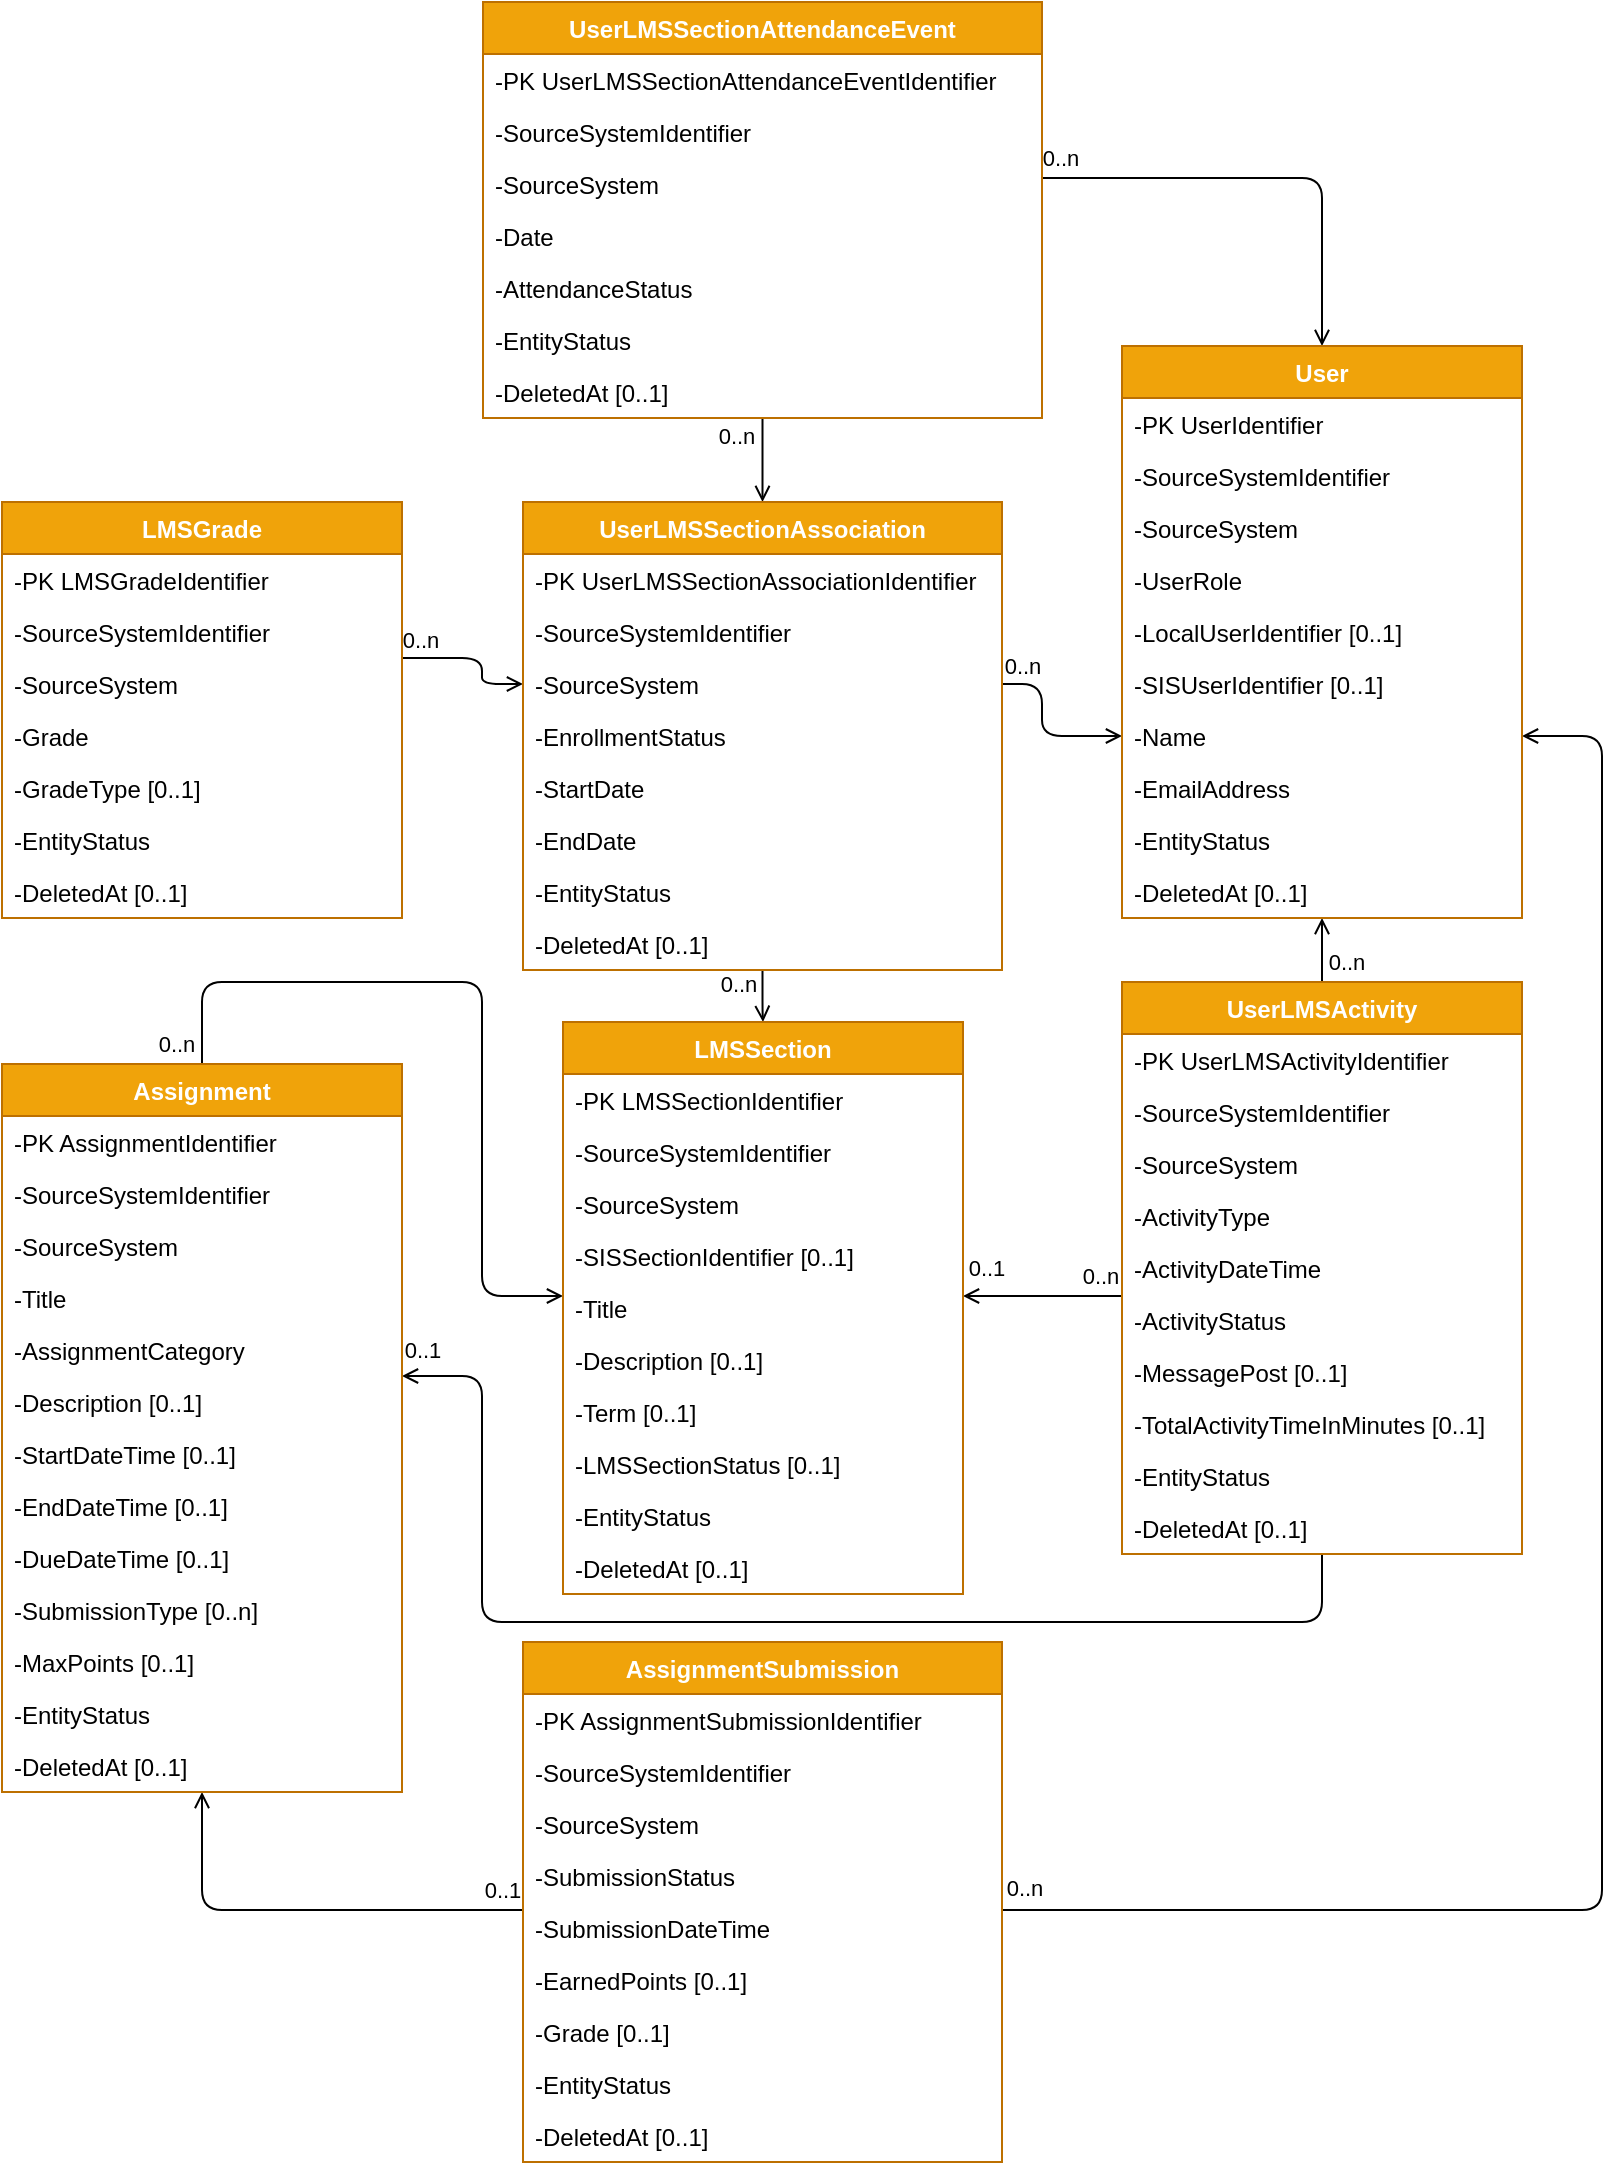 <mxfile version="13.6.2" type="device" pages="5"><diagram id="WqcEPunu4Ulp6BiF5zl3" name="Proposed UDM"><mxGraphModel dx="700" dy="1913" grid="1" gridSize="10" guides="1" tooltips="1" connect="1" arrows="1" fold="1" page="1" pageScale="1" pageWidth="850" pageHeight="1100" math="0" shadow="0"><root><mxCell id="9NC8B-u2BY7xSfGG9Sle-0"/><mxCell id="9NC8B-u2BY7xSfGG9Sle-1" parent="9NC8B-u2BY7xSfGG9Sle-0"/><mxCell id="KtQaIt2FlapwIEPt1trk-7" style="edgeStyle=orthogonalEdgeStyle;rounded=1;orthogonalLoop=1;jettySize=auto;html=1;startArrow=none;startFill=0;endArrow=open;endFill=0;" parent="9NC8B-u2BY7xSfGG9Sle-1" source="GIQdhm5hKpEGqJAe76nB-6" target="U1SaCqyLckN5aU9AswDI-12" edge="1"><mxGeometry relative="1" as="geometry"><Array as="points"><mxPoint x="560" y="-749"/><mxPoint x="560" y="-723"/></Array><mxPoint x="580" y="-880" as="sourcePoint"/><mxPoint x="580" y="-723" as="targetPoint"/></mxGeometry></mxCell><mxCell id="0dAQlZua2ihYw1FD70KR-10" value="0..n" style="edgeLabel;html=1;align=center;verticalAlign=middle;resizable=0;points=[];" parent="KtQaIt2FlapwIEPt1trk-7" vertex="1" connectable="0"><mxGeometry x="-0.875" y="-12" relative="1" as="geometry"><mxPoint x="4" y="-21" as="offset"/></mxGeometry></mxCell><mxCell id="KtQaIt2FlapwIEPt1trk-2" style="edgeStyle=orthogonalEdgeStyle;rounded=1;orthogonalLoop=1;jettySize=auto;html=1;startArrow=none;startFill=0;endArrow=open;endFill=0;" parent="9NC8B-u2BY7xSfGG9Sle-1" source="Qn06xvcXRBKlKmWC_4fY-50" target="GIQdhm5hKpEGqJAe76nB-6" edge="1"><mxGeometry relative="1" as="geometry"><Array as="points"><mxPoint x="280" y="-762"/><mxPoint x="280" y="-749"/></Array><mxPoint x="260" y="-870" as="sourcePoint"/><mxPoint x="260" y="-780" as="targetPoint"/></mxGeometry></mxCell><mxCell id="0dAQlZua2ihYw1FD70KR-7" value="0..n" style="edgeLabel;html=1;align=center;verticalAlign=middle;resizable=0;points=[];" parent="KtQaIt2FlapwIEPt1trk-2" vertex="1" connectable="0"><mxGeometry x="-0.714" relative="1" as="geometry"><mxPoint x="-2" y="-9" as="offset"/></mxGeometry></mxCell><mxCell id="KtQaIt2FlapwIEPt1trk-0" value="" style="endArrow=open;html=1;endFill=0;edgeStyle=orthogonalEdgeStyle;" parent="9NC8B-u2BY7xSfGG9Sle-1" source="jTFOX-c9rFHi48wuBm5z-0" target="XIJ6Gh2bg7tghdxINFeE-1" edge="1"><mxGeometry width="50" height="50" relative="1" as="geometry"><mxPoint x="280" y="-360" as="sourcePoint"/><mxPoint x="280" y="-460" as="targetPoint"/><Array as="points"><mxPoint x="140" y="-600"/><mxPoint x="280" y="-600"/><mxPoint x="280" y="-443"/></Array></mxGeometry></mxCell><mxCell id="0dAQlZua2ihYw1FD70KR-4" value="0..n" style="edgeLabel;html=1;align=center;verticalAlign=middle;resizable=0;points=[];" parent="KtQaIt2FlapwIEPt1trk-0" vertex="1" connectable="0"><mxGeometry x="-0.762" relative="1" as="geometry"><mxPoint x="-17" y="31" as="offset"/></mxGeometry></mxCell><mxCell id="KtQaIt2FlapwIEPt1trk-4" style="edgeStyle=orthogonalEdgeStyle;rounded=1;orthogonalLoop=1;jettySize=auto;html=1;startArrow=none;startFill=0;endArrow=open;endFill=0;" parent="9NC8B-u2BY7xSfGG9Sle-1" source="jTFOX-c9rFHi48wuBm5z-2" target="jTFOX-c9rFHi48wuBm5z-0" edge="1"><mxGeometry relative="1" as="geometry"><Array as="points"><mxPoint x="140" y="-136"/></Array><mxPoint x="300" y="-200" as="sourcePoint"/><mxPoint x="100" y="-200" as="targetPoint"/></mxGeometry></mxCell><mxCell id="0dAQlZua2ihYw1FD70KR-9" value="0..1" style="edgeLabel;html=1;align=center;verticalAlign=middle;resizable=0;points=[];" parent="KtQaIt2FlapwIEPt1trk-4" vertex="1" connectable="0"><mxGeometry x="-0.87" relative="1" as="geometry"><mxPoint x="3.5" y="-10" as="offset"/></mxGeometry></mxCell><mxCell id="KtQaIt2FlapwIEPt1trk-8" style="edgeStyle=orthogonalEdgeStyle;rounded=1;orthogonalLoop=1;jettySize=auto;html=1;startArrow=none;startFill=0;endArrow=open;endFill=0;" parent="9NC8B-u2BY7xSfGG9Sle-1" source="DKxO-rwiC6Zfs1i4Nce0-0" target="U1SaCqyLckN5aU9AswDI-12" edge="1"><mxGeometry relative="1" as="geometry"/></mxCell><mxCell id="0dAQlZua2ihYw1FD70KR-14" value="0..n" style="edgeLabel;html=1;align=center;verticalAlign=middle;resizable=0;points=[];" parent="KtQaIt2FlapwIEPt1trk-8" vertex="1" connectable="0"><mxGeometry x="-0.669" relative="1" as="geometry"><mxPoint x="12" y="-2.21" as="offset"/></mxGeometry></mxCell><mxCell id="-lvL8Tr-3X_eKz7fJi9n-0" style="edgeStyle=orthogonalEdgeStyle;rounded=1;orthogonalLoop=1;jettySize=auto;html=1;startArrow=open;startFill=0;endArrow=none;endFill=0;" parent="9NC8B-u2BY7xSfGG9Sle-1" source="GIQdhm5hKpEGqJAe76nB-6" target="EC5RP9vzPZzwMYMpoVyZ-0" edge="1"><mxGeometry relative="1" as="geometry"><mxPoint x="390" y="-862" as="sourcePoint"/><mxPoint x="460" y="-862" as="targetPoint"/></mxGeometry></mxCell><mxCell id="PKSyzAsPtI1OM_Ck-sdW-10" value="0..n" style="edgeLabel;html=1;align=center;verticalAlign=middle;resizable=0;points=[];" parent="-lvL8Tr-3X_eKz7fJi9n-0" vertex="1" connectable="0"><mxGeometry x="0.738" y="1" relative="1" as="geometry"><mxPoint x="-12.5" y="3" as="offset"/></mxGeometry></mxCell><mxCell id="-lvL8Tr-3X_eKz7fJi9n-2" style="edgeStyle=orthogonalEdgeStyle;rounded=1;orthogonalLoop=1;jettySize=auto;html=1;startArrow=none;startFill=0;endArrow=open;endFill=0;" parent="9NC8B-u2BY7xSfGG9Sle-1" source="EC5RP9vzPZzwMYMpoVyZ-0" target="U1SaCqyLckN5aU9AswDI-12" edge="1"><mxGeometry relative="1" as="geometry"><Array as="points"><mxPoint x="700" y="-1002"/></Array><mxPoint x="610" y="-1000" as="sourcePoint"/><mxPoint x="710" y="-950" as="targetPoint"/></mxGeometry></mxCell><mxCell id="PKSyzAsPtI1OM_Ck-sdW-11" value="0..n" style="edgeLabel;html=1;align=center;verticalAlign=middle;resizable=0;points=[];" parent="-lvL8Tr-3X_eKz7fJi9n-2" vertex="1" connectable="0"><mxGeometry x="-0.692" y="2" relative="1" as="geometry"><mxPoint x="-25.5" y="-8" as="offset"/></mxGeometry></mxCell><mxCell id="KtQaIt2FlapwIEPt1trk-6" style="edgeStyle=orthogonalEdgeStyle;rounded=1;orthogonalLoop=1;jettySize=auto;html=1;startArrow=none;startFill=0;endArrow=open;endFill=0;" parent="9NC8B-u2BY7xSfGG9Sle-1" source="jTFOX-c9rFHi48wuBm5z-2" target="U1SaCqyLckN5aU9AswDI-12" edge="1"><mxGeometry relative="1" as="geometry"><Array as="points"><mxPoint x="840" y="-136"/><mxPoint x="840" y="-723"/></Array><mxPoint x="560" y="-210" as="sourcePoint"/><mxPoint x="560" y="-690" as="targetPoint"/></mxGeometry></mxCell><mxCell id="-lvL8Tr-3X_eKz7fJi9n-6" value="0..n" style="edgeLabel;html=1;align=center;verticalAlign=middle;resizable=0;points=[];" parent="KtQaIt2FlapwIEPt1trk-6" vertex="1" connectable="0"><mxGeometry x="-0.871" y="11" relative="1" as="geometry"><mxPoint x="-49.33" as="offset"/></mxGeometry></mxCell><mxCell id="ljSCp48VvW-q5NDXHsV_-1" style="edgeStyle=orthogonalEdgeStyle;rounded=1;orthogonalLoop=1;jettySize=auto;html=1;startArrow=none;startFill=0;endArrow=open;endFill=0;" parent="9NC8B-u2BY7xSfGG9Sle-1" source="DKxO-rwiC6Zfs1i4Nce0-0" target="jTFOX-c9rFHi48wuBm5z-0" edge="1"><mxGeometry relative="1" as="geometry"><mxPoint x="280" y="-280" as="sourcePoint"/><mxPoint x="400" y="-310" as="targetPoint"/><Array as="points"><mxPoint x="700" y="-280"/><mxPoint x="280" y="-280"/><mxPoint x="280" y="-403"/></Array></mxGeometry></mxCell><mxCell id="ljSCp48VvW-q5NDXHsV_-5" value="0..1" style="edgeLabel;html=1;align=center;verticalAlign=middle;resizable=0;points=[];" parent="ljSCp48VvW-q5NDXHsV_-1" vertex="1" connectable="0"><mxGeometry x="0.896" relative="1" as="geometry"><mxPoint x="-22" y="-13" as="offset"/></mxGeometry></mxCell><mxCell id="Qn06xvcXRBKlKmWC_4fY-50" value="LMSGrade" style="swimlane;fontStyle=1;childLayout=stackLayout;horizontal=1;startSize=26;horizontalStack=0;resizeParent=1;resizeParentMax=0;resizeLast=0;collapsible=1;marginBottom=0;fillColor=#f0a30a;strokeColor=#BD7000;fontColor=#ffffff;" parent="9NC8B-u2BY7xSfGG9Sle-1" vertex="1"><mxGeometry x="40" y="-840" width="200" height="208" as="geometry"/></mxCell><mxCell id="fZ8LiTKC59IkHgctVE7z-9" value="-PK LMSGradeIdentifier" style="text;align=left;verticalAlign=top;spacingLeft=4;spacingRight=4;overflow=hidden;rotatable=0;points=[[0,0.5],[1,0.5]];portConstraint=eastwest;" parent="Qn06xvcXRBKlKmWC_4fY-50" vertex="1"><mxGeometry y="26" width="200" height="26" as="geometry"/></mxCell><mxCell id="Qn06xvcXRBKlKmWC_4fY-51" value="-SourceSystemIdentifier" style="text;align=left;verticalAlign=top;spacingLeft=4;spacingRight=4;overflow=hidden;rotatable=0;points=[[0,0.5],[1,0.5]];portConstraint=eastwest;" parent="Qn06xvcXRBKlKmWC_4fY-50" vertex="1"><mxGeometry y="52" width="200" height="26" as="geometry"/></mxCell><mxCell id="D4I5lUEJHywb-K6fwlnH-5" value="-SourceSystem" style="text;align=left;verticalAlign=top;spacingLeft=4;spacingRight=4;overflow=hidden;rotatable=0;points=[[0,0.5],[1,0.5]];portConstraint=eastwest;" parent="Qn06xvcXRBKlKmWC_4fY-50" vertex="1"><mxGeometry y="78" width="200" height="26" as="geometry"/></mxCell><mxCell id="thPxLqP6FvhgXQ5cQZSr-0" value="-Grade" style="text;align=left;verticalAlign=top;spacingLeft=4;spacingRight=4;overflow=hidden;rotatable=0;points=[[0,0.5],[1,0.5]];portConstraint=eastwest;" parent="Qn06xvcXRBKlKmWC_4fY-50" vertex="1"><mxGeometry y="104" width="200" height="26" as="geometry"/></mxCell><mxCell id="qe7d8hWhhAVrpXC9OZsN-0" value="-GradeType [0..1]" style="text;align=left;verticalAlign=top;spacingLeft=4;spacingRight=4;overflow=hidden;rotatable=0;points=[[0,0.5],[1,0.5]];portConstraint=eastwest;" parent="Qn06xvcXRBKlKmWC_4fY-50" vertex="1"><mxGeometry y="130" width="200" height="26" as="geometry"/></mxCell><mxCell id="PKSyzAsPtI1OM_Ck-sdW-5" value="-EntityStatus" style="text;align=left;verticalAlign=top;spacingLeft=4;spacingRight=4;overflow=hidden;rotatable=0;points=[[0,0.5],[1,0.5]];portConstraint=eastwest;" parent="Qn06xvcXRBKlKmWC_4fY-50" vertex="1"><mxGeometry y="156" width="200" height="26" as="geometry"/></mxCell><mxCell id="fZ8LiTKC59IkHgctVE7z-1" value="-DeletedAt [0..1]" style="text;align=left;verticalAlign=top;spacingLeft=4;spacingRight=4;overflow=hidden;rotatable=0;points=[[0,0.5],[1,0.5]];portConstraint=eastwest;" parent="Qn06xvcXRBKlKmWC_4fY-50" vertex="1"><mxGeometry y="182" width="200" height="26" as="geometry"/></mxCell><mxCell id="jTFOX-c9rFHi48wuBm5z-0" value="Assignment" style="swimlane;fontStyle=1;childLayout=stackLayout;horizontal=1;startSize=26;horizontalStack=0;resizeParent=1;resizeParentMax=0;resizeLast=0;collapsible=1;marginBottom=0;fillColor=#f0a30a;strokeColor=#BD7000;fontColor=#ffffff;" parent="9NC8B-u2BY7xSfGG9Sle-1" vertex="1"><mxGeometry x="40" y="-559" width="200" height="364" as="geometry"/></mxCell><mxCell id="fZ8LiTKC59IkHgctVE7z-12" value="-PK AssignmentIdentifier" style="text;align=left;verticalAlign=top;spacingLeft=4;spacingRight=4;overflow=hidden;rotatable=0;points=[[0,0.5],[1,0.5]];portConstraint=eastwest;" parent="jTFOX-c9rFHi48wuBm5z-0" vertex="1"><mxGeometry y="26" width="200" height="26" as="geometry"/></mxCell><mxCell id="jTFOX-c9rFHi48wuBm5z-1" value="-SourceSystemIdentifier" style="text;align=left;verticalAlign=top;spacingLeft=4;spacingRight=4;overflow=hidden;rotatable=0;points=[[0,0.5],[1,0.5]];portConstraint=eastwest;" parent="jTFOX-c9rFHi48wuBm5z-0" vertex="1"><mxGeometry y="52" width="200" height="26" as="geometry"/></mxCell><mxCell id="D4I5lUEJHywb-K6fwlnH-7" value="-SourceSystem" style="text;align=left;verticalAlign=top;spacingLeft=4;spacingRight=4;overflow=hidden;rotatable=0;points=[[0,0.5],[1,0.5]];portConstraint=eastwest;" parent="jTFOX-c9rFHi48wuBm5z-0" vertex="1"><mxGeometry y="78" width="200" height="26" as="geometry"/></mxCell><mxCell id="J64h9A5JV70sFJFhVtal-23" value="-Title" style="text;align=left;verticalAlign=top;spacingLeft=4;spacingRight=4;overflow=hidden;rotatable=0;points=[[0,0.5],[1,0.5]];portConstraint=eastwest;" parent="jTFOX-c9rFHi48wuBm5z-0" vertex="1"><mxGeometry y="104" width="200" height="26" as="geometry"/></mxCell><mxCell id="kundiFT2q6ECx-n-B1b5-70" value="-AssignmentCategory" style="text;align=left;verticalAlign=top;spacingLeft=4;spacingRight=4;overflow=hidden;rotatable=0;points=[[0,0.5],[1,0.5]];portConstraint=eastwest;" parent="jTFOX-c9rFHi48wuBm5z-0" vertex="1"><mxGeometry y="130" width="200" height="26" as="geometry"/></mxCell><mxCell id="J64h9A5JV70sFJFhVtal-24" value="-Description [0..1]" style="text;align=left;verticalAlign=top;spacingLeft=4;spacingRight=4;overflow=hidden;rotatable=0;points=[[0,0.5],[1,0.5]];portConstraint=eastwest;" parent="jTFOX-c9rFHi48wuBm5z-0" vertex="1"><mxGeometry y="156" width="200" height="26" as="geometry"/></mxCell><mxCell id="J64h9A5JV70sFJFhVtal-25" value="-StartDateTime [0..1]" style="text;align=left;verticalAlign=top;spacingLeft=4;spacingRight=4;overflow=hidden;rotatable=0;points=[[0,0.5],[1,0.5]];portConstraint=eastwest;" parent="jTFOX-c9rFHi48wuBm5z-0" vertex="1"><mxGeometry y="182" width="200" height="26" as="geometry"/></mxCell><mxCell id="kundiFT2q6ECx-n-B1b5-68" value="-EndDateTime [0..1]" style="text;align=left;verticalAlign=top;spacingLeft=4;spacingRight=4;overflow=hidden;rotatable=0;points=[[0,0.5],[1,0.5]];portConstraint=eastwest;" parent="jTFOX-c9rFHi48wuBm5z-0" vertex="1"><mxGeometry y="208" width="200" height="26" as="geometry"/></mxCell><mxCell id="J64h9A5JV70sFJFhVtal-26" value="-DueDateTime [0..1]" style="text;align=left;verticalAlign=top;spacingLeft=4;spacingRight=4;overflow=hidden;rotatable=0;points=[[0,0.5],[1,0.5]];portConstraint=eastwest;" parent="jTFOX-c9rFHi48wuBm5z-0" vertex="1"><mxGeometry y="234" width="200" height="26" as="geometry"/></mxCell><mxCell id="kundiFT2q6ECx-n-B1b5-69" value="-SubmissionType [0..n]" style="text;align=left;verticalAlign=top;spacingLeft=4;spacingRight=4;overflow=hidden;rotatable=0;points=[[0,0.5],[1,0.5]];portConstraint=eastwest;" parent="jTFOX-c9rFHi48wuBm5z-0" vertex="1"><mxGeometry y="260" width="200" height="26" as="geometry"/></mxCell><mxCell id="J64h9A5JV70sFJFhVtal-27" value="-MaxPoints [0..1]" style="text;align=left;verticalAlign=top;spacingLeft=4;spacingRight=4;overflow=hidden;rotatable=0;points=[[0,0.5],[1,0.5]];portConstraint=eastwest;" parent="jTFOX-c9rFHi48wuBm5z-0" vertex="1"><mxGeometry y="286" width="200" height="26" as="geometry"/></mxCell><mxCell id="PKSyzAsPtI1OM_Ck-sdW-8" value="-EntityStatus" style="text;align=left;verticalAlign=top;spacingLeft=4;spacingRight=4;overflow=hidden;rotatable=0;points=[[0,0.5],[1,0.5]];portConstraint=eastwest;" parent="jTFOX-c9rFHi48wuBm5z-0" vertex="1"><mxGeometry y="312" width="200" height="26" as="geometry"/></mxCell><mxCell id="fZ8LiTKC59IkHgctVE7z-6" value="-DeletedAt [0..1]" style="text;align=left;verticalAlign=top;spacingLeft=4;spacingRight=4;overflow=hidden;rotatable=0;points=[[0,0.5],[1,0.5]];portConstraint=eastwest;" parent="jTFOX-c9rFHi48wuBm5z-0" vertex="1"><mxGeometry y="338" width="200" height="26" as="geometry"/></mxCell><mxCell id="ljSCp48VvW-q5NDXHsV_-0" style="edgeStyle=orthogonalEdgeStyle;rounded=1;orthogonalLoop=1;jettySize=auto;html=1;startArrow=none;startFill=0;endArrow=open;endFill=0;" parent="9NC8B-u2BY7xSfGG9Sle-1" source="DKxO-rwiC6Zfs1i4Nce0-0" target="XIJ6Gh2bg7tghdxINFeE-1" edge="1"><mxGeometry relative="1" as="geometry"><Array as="points"><mxPoint x="590" y="-443"/><mxPoint x="590" y="-443"/></Array><mxPoint x="530" y="-443" as="targetPoint"/></mxGeometry></mxCell><mxCell id="ljSCp48VvW-q5NDXHsV_-4" value="0..1" style="edgeLabel;html=1;align=center;verticalAlign=middle;resizable=0;points=[];" parent="ljSCp48VvW-q5NDXHsV_-0" vertex="1" connectable="0"><mxGeometry x="0.882" y="-2" relative="1" as="geometry"><mxPoint x="7" y="-12" as="offset"/></mxGeometry></mxCell><mxCell id="PKSyzAsPtI1OM_Ck-sdW-9" value="0..n" style="edgeLabel;html=1;align=center;verticalAlign=middle;resizable=0;points=[];" parent="ljSCp48VvW-q5NDXHsV_-0" vertex="1" connectable="0"><mxGeometry x="-0.707" y="1" relative="1" as="geometry"><mxPoint y="-11" as="offset"/></mxGeometry></mxCell><mxCell id="KtQaIt2FlapwIEPt1trk-5" style="edgeStyle=orthogonalEdgeStyle;orthogonalLoop=1;jettySize=auto;html=1;startArrow=none;startFill=0;endArrow=open;endFill=0;rounded=1;" parent="9NC8B-u2BY7xSfGG9Sle-1" source="GIQdhm5hKpEGqJAe76nB-6" target="XIJ6Gh2bg7tghdxINFeE-1" edge="1"><mxGeometry relative="1" as="geometry"><Array as="points"/><mxPoint x="260" y="-630" as="sourcePoint"/><mxPoint x="460" y="-630" as="targetPoint"/></mxGeometry></mxCell><mxCell id="0dAQlZua2ihYw1FD70KR-6" value="0..n" style="edgeLabel;html=1;align=center;verticalAlign=middle;resizable=0;points=[];" parent="KtQaIt2FlapwIEPt1trk-5" vertex="1" connectable="0"><mxGeometry x="-0.942" relative="1" as="geometry"><mxPoint x="-12.5" y="6" as="offset"/></mxGeometry></mxCell><mxCell id="XIJ6Gh2bg7tghdxINFeE-1" value="LMSSection" style="swimlane;fontStyle=1;childLayout=stackLayout;horizontal=1;startSize=26;horizontalStack=0;resizeParent=1;resizeParentMax=0;resizeLast=0;collapsible=1;marginBottom=0;fillColor=#f0a30a;strokeColor=#BD7000;fontColor=#ffffff;" parent="9NC8B-u2BY7xSfGG9Sle-1" vertex="1"><mxGeometry x="320.5" y="-580" width="200" height="286" as="geometry"/></mxCell><mxCell id="fZ8LiTKC59IkHgctVE7z-13" value="-PK LMSSectionIdentifier" style="text;align=left;verticalAlign=top;spacingLeft=4;spacingRight=4;overflow=hidden;rotatable=0;points=[[0,0.5],[1,0.5]];portConstraint=eastwest;" parent="XIJ6Gh2bg7tghdxINFeE-1" vertex="1"><mxGeometry y="26" width="200" height="26" as="geometry"/></mxCell><mxCell id="XIJ6Gh2bg7tghdxINFeE-2" value="-SourceSystemIdentifier" style="text;align=left;verticalAlign=top;spacingLeft=4;spacingRight=4;overflow=hidden;rotatable=0;points=[[0,0.5],[1,0.5]];portConstraint=eastwest;" parent="XIJ6Gh2bg7tghdxINFeE-1" vertex="1"><mxGeometry y="52" width="200" height="26" as="geometry"/></mxCell><mxCell id="D4I5lUEJHywb-K6fwlnH-4" value="-SourceSystem" style="text;align=left;verticalAlign=top;spacingLeft=4;spacingRight=4;overflow=hidden;rotatable=0;points=[[0,0.5],[1,0.5]];portConstraint=eastwest;" parent="XIJ6Gh2bg7tghdxINFeE-1" vertex="1"><mxGeometry y="78" width="200" height="26" as="geometry"/></mxCell><mxCell id="1wbdDOrfKHGCZYme_Ntv-1" value="-SISSectionIdentifier [0..1]" style="text;strokeColor=none;fillColor=none;align=left;verticalAlign=top;spacingLeft=4;spacingRight=4;overflow=hidden;rotatable=0;points=[[0,0.5],[1,0.5]];portConstraint=eastwest;" parent="XIJ6Gh2bg7tghdxINFeE-1" vertex="1"><mxGeometry y="104" width="200" height="26" as="geometry"/></mxCell><mxCell id="6jwsLkMR-__H-NcNkvp7-0" value="-Title" style="text;align=left;verticalAlign=top;spacingLeft=4;spacingRight=4;overflow=hidden;rotatable=0;points=[[0,0.5],[1,0.5]];portConstraint=eastwest;" parent="XIJ6Gh2bg7tghdxINFeE-1" vertex="1"><mxGeometry y="130" width="200" height="26" as="geometry"/></mxCell><mxCell id="1wbdDOrfKHGCZYme_Ntv-0" value="-Description [0..1]" style="text;strokeColor=none;fillColor=none;align=left;verticalAlign=top;spacingLeft=4;spacingRight=4;overflow=hidden;rotatable=0;points=[[0,0.5],[1,0.5]];portConstraint=eastwest;" parent="XIJ6Gh2bg7tghdxINFeE-1" vertex="1"><mxGeometry y="156" width="200" height="26" as="geometry"/></mxCell><mxCell id="GIQdhm5hKpEGqJAe76nB-3" value="-Term [0..1]" style="text;strokeColor=none;fillColor=none;align=left;verticalAlign=top;spacingLeft=4;spacingRight=4;overflow=hidden;rotatable=0;points=[[0,0.5],[1,0.5]];portConstraint=eastwest;" parent="XIJ6Gh2bg7tghdxINFeE-1" vertex="1"><mxGeometry y="182" width="200" height="26" as="geometry"/></mxCell><mxCell id="GIQdhm5hKpEGqJAe76nB-2" value="-LMSSectionStatus [0..1]" style="text;strokeColor=none;fillColor=none;align=left;verticalAlign=top;spacingLeft=4;spacingRight=4;overflow=hidden;rotatable=0;points=[[0,0.5],[1,0.5]];portConstraint=eastwest;" parent="XIJ6Gh2bg7tghdxINFeE-1" vertex="1"><mxGeometry y="208" width="200" height="26" as="geometry"/></mxCell><mxCell id="PKSyzAsPtI1OM_Ck-sdW-2" value="-EntityStatus" style="text;align=left;verticalAlign=top;spacingLeft=4;spacingRight=4;overflow=hidden;rotatable=0;points=[[0,0.5],[1,0.5]];portConstraint=eastwest;" parent="XIJ6Gh2bg7tghdxINFeE-1" vertex="1"><mxGeometry y="234" width="200" height="26" as="geometry"/></mxCell><mxCell id="fZ8LiTKC59IkHgctVE7z-5" value="-DeletedAt [0..1]" style="text;align=left;verticalAlign=top;spacingLeft=4;spacingRight=4;overflow=hidden;rotatable=0;points=[[0,0.5],[1,0.5]];portConstraint=eastwest;" parent="XIJ6Gh2bg7tghdxINFeE-1" vertex="1"><mxGeometry y="260" width="200" height="26" as="geometry"/></mxCell><mxCell id="U1SaCqyLckN5aU9AswDI-12" value="User" style="swimlane;fontStyle=1;childLayout=stackLayout;horizontal=1;startSize=26;horizontalStack=0;resizeParent=1;resizeParentMax=0;resizeLast=0;collapsible=1;marginBottom=0;align=center;fillColor=#f0a30a;strokeColor=#BD7000;fontColor=#ffffff;" parent="9NC8B-u2BY7xSfGG9Sle-1" vertex="1"><mxGeometry x="600" y="-918" width="200" height="286" as="geometry"/></mxCell><mxCell id="fZ8LiTKC59IkHgctVE7z-11" value="-PK UserIdentifier" style="text;align=left;verticalAlign=top;spacingLeft=4;spacingRight=4;overflow=hidden;rotatable=0;points=[[0,0.5],[1,0.5]];portConstraint=eastwest;" parent="U1SaCqyLckN5aU9AswDI-12" vertex="1"><mxGeometry y="26" width="200" height="26" as="geometry"/></mxCell><mxCell id="U1SaCqyLckN5aU9AswDI-14" value="-SourceSystemIdentifier" style="text;align=left;verticalAlign=top;spacingLeft=4;spacingRight=4;overflow=hidden;rotatable=0;points=[[0,0.5],[1,0.5]];portConstraint=eastwest;" parent="U1SaCqyLckN5aU9AswDI-12" vertex="1"><mxGeometry y="52" width="200" height="26" as="geometry"/></mxCell><mxCell id="D4I5lUEJHywb-K6fwlnH-0" value="-SourceSystem" style="text;align=left;verticalAlign=top;spacingLeft=4;spacingRight=4;overflow=hidden;rotatable=0;points=[[0,0.5],[1,0.5]];portConstraint=eastwest;" parent="U1SaCqyLckN5aU9AswDI-12" vertex="1"><mxGeometry y="78" width="200" height="26" as="geometry"/></mxCell><mxCell id="I3brSnTLU8Chs7t53V4h-0" value="-UserRole" style="text;align=left;verticalAlign=top;spacingLeft=4;spacingRight=4;overflow=hidden;rotatable=0;points=[[0,0.5],[1,0.5]];portConstraint=eastwest;" parent="U1SaCqyLckN5aU9AswDI-12" vertex="1"><mxGeometry y="104" width="200" height="26" as="geometry"/></mxCell><mxCell id="D4I5lUEJHywb-K6fwlnH-1" value="-LocalUserIdentifier [0..1]" style="text;align=left;verticalAlign=top;spacingLeft=4;spacingRight=4;overflow=hidden;rotatable=0;points=[[0,0.5],[1,0.5]];portConstraint=eastwest;" parent="U1SaCqyLckN5aU9AswDI-12" vertex="1"><mxGeometry y="130" width="200" height="26" as="geometry"/></mxCell><mxCell id="PKSyzAsPtI1OM_Ck-sdW-1" value="-SISUserIdentifier [0..1]" style="text;align=left;verticalAlign=top;spacingLeft=4;spacingRight=4;overflow=hidden;rotatable=0;points=[[0,0.5],[1,0.5]];portConstraint=eastwest;" parent="U1SaCqyLckN5aU9AswDI-12" vertex="1"><mxGeometry y="156" width="200" height="26" as="geometry"/></mxCell><mxCell id="U1SaCqyLckN5aU9AswDI-17" value="-Name" style="text;align=left;verticalAlign=top;spacingLeft=4;spacingRight=4;overflow=hidden;rotatable=0;points=[[0,0.5],[1,0.5]];portConstraint=eastwest;" parent="U1SaCqyLckN5aU9AswDI-12" vertex="1"><mxGeometry y="182" width="200" height="26" as="geometry"/></mxCell><mxCell id="U1SaCqyLckN5aU9AswDI-21" value="-EmailAddress" style="text;strokeColor=none;fillColor=none;align=left;verticalAlign=top;spacingLeft=4;spacingRight=4;overflow=hidden;rotatable=0;points=[[0,0.5],[1,0.5]];portConstraint=eastwest;" parent="U1SaCqyLckN5aU9AswDI-12" vertex="1"><mxGeometry y="208" width="200" height="26" as="geometry"/></mxCell><mxCell id="PKSyzAsPtI1OM_Ck-sdW-4" value="-EntityStatus" style="text;align=left;verticalAlign=top;spacingLeft=4;spacingRight=4;overflow=hidden;rotatable=0;points=[[0,0.5],[1,0.5]];portConstraint=eastwest;" parent="U1SaCqyLckN5aU9AswDI-12" vertex="1"><mxGeometry y="234" width="200" height="26" as="geometry"/></mxCell><mxCell id="fZ8LiTKC59IkHgctVE7z-3" value="-DeletedAt [0..1]" style="text;align=left;verticalAlign=top;spacingLeft=4;spacingRight=4;overflow=hidden;rotatable=0;points=[[0,0.5],[1,0.5]];portConstraint=eastwest;" parent="U1SaCqyLckN5aU9AswDI-12" vertex="1"><mxGeometry y="260" width="200" height="26" as="geometry"/></mxCell><mxCell id="DKxO-rwiC6Zfs1i4Nce0-0" value="UserLMSActivity" style="swimlane;fontStyle=1;childLayout=stackLayout;horizontal=1;startSize=26;horizontalStack=0;resizeParent=1;resizeParentMax=0;resizeLast=0;collapsible=1;marginBottom=0;fillColor=#f0a30a;strokeColor=#BD7000;fontColor=#ffffff;" parent="9NC8B-u2BY7xSfGG9Sle-1" vertex="1"><mxGeometry x="600" y="-600" width="200" height="286" as="geometry"/></mxCell><mxCell id="DKxO-rwiC6Zfs1i4Nce0-1" value="-PK UserLMSActivityIdentifier" style="text;align=left;verticalAlign=top;spacingLeft=4;spacingRight=4;overflow=hidden;rotatable=0;points=[[0,0.5],[1,0.5]];portConstraint=eastwest;" parent="DKxO-rwiC6Zfs1i4Nce0-0" vertex="1"><mxGeometry y="26" width="200" height="26" as="geometry"/></mxCell><mxCell id="fZ8LiTKC59IkHgctVE7z-14" value="-SourceSystemIdentifier" style="text;align=left;verticalAlign=top;spacingLeft=4;spacingRight=4;overflow=hidden;rotatable=0;points=[[0,0.5],[1,0.5]];portConstraint=eastwest;" parent="DKxO-rwiC6Zfs1i4Nce0-0" vertex="1"><mxGeometry y="52" width="200" height="26" as="geometry"/></mxCell><mxCell id="D4I5lUEJHywb-K6fwlnH-6" value="-SourceSystem" style="text;align=left;verticalAlign=top;spacingLeft=4;spacingRight=4;overflow=hidden;rotatable=0;points=[[0,0.5],[1,0.5]];portConstraint=eastwest;" parent="DKxO-rwiC6Zfs1i4Nce0-0" vertex="1"><mxGeometry y="78" width="200" height="26" as="geometry"/></mxCell><mxCell id="GIQdhm5hKpEGqJAe76nB-11" value="-ActivityType" style="text;align=left;verticalAlign=top;spacingLeft=4;spacingRight=4;overflow=hidden;rotatable=0;points=[[0,0.5],[1,0.5]];portConstraint=eastwest;" parent="DKxO-rwiC6Zfs1i4Nce0-0" vertex="1"><mxGeometry y="104" width="200" height="26" as="geometry"/></mxCell><mxCell id="Qn06xvcXRBKlKmWC_4fY-48" value="-ActivityDateTime" style="text;align=left;verticalAlign=top;spacingLeft=4;spacingRight=4;overflow=hidden;rotatable=0;points=[[0,0.5],[1,0.5]];portConstraint=eastwest;" parent="DKxO-rwiC6Zfs1i4Nce0-0" vertex="1"><mxGeometry y="130" width="200" height="26" as="geometry"/></mxCell><mxCell id="Qn06xvcXRBKlKmWC_4fY-49" value="-ActivityStatus" style="text;align=left;verticalAlign=top;spacingLeft=4;spacingRight=4;overflow=hidden;rotatable=0;points=[[0,0.5],[1,0.5]];portConstraint=eastwest;" parent="DKxO-rwiC6Zfs1i4Nce0-0" vertex="1"><mxGeometry y="156" width="200" height="26" as="geometry"/></mxCell><mxCell id="kxjMfeje0bLtgA2fX7H2-0" value="-MessagePost [0..1]" style="text;align=left;verticalAlign=top;spacingLeft=4;spacingRight=4;overflow=hidden;rotatable=0;points=[[0,0.5],[1,0.5]];portConstraint=eastwest;" parent="DKxO-rwiC6Zfs1i4Nce0-0" vertex="1"><mxGeometry y="182" width="200" height="26" as="geometry"/></mxCell><mxCell id="qt4BYJWhCXR7Bg-ZuwQF-0" value="-TotalActivityTimeInMinutes [0..1]" style="text;align=left;verticalAlign=top;spacingLeft=4;spacingRight=4;overflow=hidden;rotatable=0;points=[[0,0.5],[1,0.5]];portConstraint=eastwest;" parent="DKxO-rwiC6Zfs1i4Nce0-0" vertex="1"><mxGeometry y="208" width="200" height="26" as="geometry"/></mxCell><mxCell id="PKSyzAsPtI1OM_Ck-sdW-6" value="-EntityStatus" style="text;align=left;verticalAlign=top;spacingLeft=4;spacingRight=4;overflow=hidden;rotatable=0;points=[[0,0.5],[1,0.5]];portConstraint=eastwest;" parent="DKxO-rwiC6Zfs1i4Nce0-0" vertex="1"><mxGeometry y="234" width="200" height="26" as="geometry"/></mxCell><mxCell id="fZ8LiTKC59IkHgctVE7z-4" value="-DeletedAt [0..1]" style="text;align=left;verticalAlign=top;spacingLeft=4;spacingRight=4;overflow=hidden;rotatable=0;points=[[0,0.5],[1,0.5]];portConstraint=eastwest;" parent="DKxO-rwiC6Zfs1i4Nce0-0" vertex="1"><mxGeometry y="260" width="200" height="26" as="geometry"/></mxCell><mxCell id="GIQdhm5hKpEGqJAe76nB-6" value="UserLMSSectionAssociation" style="swimlane;fontStyle=1;childLayout=stackLayout;horizontal=1;startSize=26;horizontalStack=0;resizeParent=1;resizeParentMax=0;resizeLast=0;collapsible=1;marginBottom=0;fillColor=#f0a30a;strokeColor=#BD7000;fontColor=#ffffff;" parent="9NC8B-u2BY7xSfGG9Sle-1" vertex="1"><mxGeometry x="300.5" y="-840" width="239.5" height="234" as="geometry"/></mxCell><mxCell id="GIQdhm5hKpEGqJAe76nB-7" value="-PK UserLMSSectionAssociationIdentifier" style="text;align=left;verticalAlign=top;spacingLeft=4;spacingRight=4;overflow=hidden;rotatable=0;points=[[0,0.5],[1,0.5]];portConstraint=eastwest;" parent="GIQdhm5hKpEGqJAe76nB-6" vertex="1"><mxGeometry y="26" width="239.5" height="26" as="geometry"/></mxCell><mxCell id="fZ8LiTKC59IkHgctVE7z-10" value="-SourceSystemIdentifier" style="text;align=left;verticalAlign=top;spacingLeft=4;spacingRight=4;overflow=hidden;rotatable=0;points=[[0,0.5],[1,0.5]];portConstraint=eastwest;" parent="GIQdhm5hKpEGqJAe76nB-6" vertex="1"><mxGeometry y="52" width="239.5" height="26" as="geometry"/></mxCell><mxCell id="D4I5lUEJHywb-K6fwlnH-2" value="-SourceSystem" style="text;align=left;verticalAlign=top;spacingLeft=4;spacingRight=4;overflow=hidden;rotatable=0;points=[[0,0.5],[1,0.5]];portConstraint=eastwest;" parent="GIQdhm5hKpEGqJAe76nB-6" vertex="1"><mxGeometry y="78" width="239.5" height="26" as="geometry"/></mxCell><mxCell id="Qn06xvcXRBKlKmWC_4fY-54" value="-EnrollmentStatus" style="text;align=left;verticalAlign=top;spacingLeft=4;spacingRight=4;overflow=hidden;rotatable=0;points=[[0,0.5],[1,0.5]];portConstraint=eastwest;" parent="GIQdhm5hKpEGqJAe76nB-6" vertex="1"><mxGeometry y="104" width="239.5" height="26" as="geometry"/></mxCell><mxCell id="Qn06xvcXRBKlKmWC_4fY-52" value="-StartDate" style="text;align=left;verticalAlign=top;spacingLeft=4;spacingRight=4;overflow=hidden;rotatable=0;points=[[0,0.5],[1,0.5]];portConstraint=eastwest;" parent="GIQdhm5hKpEGqJAe76nB-6" vertex="1"><mxGeometry y="130" width="239.5" height="26" as="geometry"/></mxCell><mxCell id="Qn06xvcXRBKlKmWC_4fY-53" value="-EndDate" style="text;align=left;verticalAlign=top;spacingLeft=4;spacingRight=4;overflow=hidden;rotatable=0;points=[[0,0.5],[1,0.5]];portConstraint=eastwest;" parent="GIQdhm5hKpEGqJAe76nB-6" vertex="1"><mxGeometry y="156" width="239.5" height="26" as="geometry"/></mxCell><mxCell id="PKSyzAsPtI1OM_Ck-sdW-3" value="-EntityStatus" style="text;align=left;verticalAlign=top;spacingLeft=4;spacingRight=4;overflow=hidden;rotatable=0;points=[[0,0.5],[1,0.5]];portConstraint=eastwest;" parent="GIQdhm5hKpEGqJAe76nB-6" vertex="1"><mxGeometry y="182" width="239.5" height="26" as="geometry"/></mxCell><mxCell id="fZ8LiTKC59IkHgctVE7z-2" value="-DeletedAt [0..1]" style="text;align=left;verticalAlign=top;spacingLeft=4;spacingRight=4;overflow=hidden;rotatable=0;points=[[0,0.5],[1,0.5]];portConstraint=eastwest;" parent="GIQdhm5hKpEGqJAe76nB-6" vertex="1"><mxGeometry y="208" width="239.5" height="26" as="geometry"/></mxCell><mxCell id="jTFOX-c9rFHi48wuBm5z-2" value="AssignmentSubmission" style="swimlane;fontStyle=1;childLayout=stackLayout;horizontal=1;startSize=26;horizontalStack=0;resizeParent=1;resizeParentMax=0;resizeLast=0;collapsible=1;marginBottom=0;fillColor=#f0a30a;strokeColor=#BD7000;fontColor=#ffffff;" parent="9NC8B-u2BY7xSfGG9Sle-1" vertex="1"><mxGeometry x="300.5" y="-270" width="239.5" height="260" as="geometry"/></mxCell><mxCell id="jTFOX-c9rFHi48wuBm5z-3" value="-PK AssignmentSubmissionIdentifier" style="text;align=left;verticalAlign=top;spacingLeft=4;spacingRight=4;overflow=hidden;rotatable=0;points=[[0,0.5],[1,0.5]];portConstraint=eastwest;" parent="jTFOX-c9rFHi48wuBm5z-2" vertex="1"><mxGeometry y="26" width="239.5" height="26" as="geometry"/></mxCell><mxCell id="fZ8LiTKC59IkHgctVE7z-15" value="-SourceSystemIdentifier" style="text;align=left;verticalAlign=top;spacingLeft=4;spacingRight=4;overflow=hidden;rotatable=0;points=[[0,0.5],[1,0.5]];portConstraint=eastwest;" parent="jTFOX-c9rFHi48wuBm5z-2" vertex="1"><mxGeometry y="52" width="239.5" height="26" as="geometry"/></mxCell><mxCell id="D4I5lUEJHywb-K6fwlnH-8" value="-SourceSystem" style="text;align=left;verticalAlign=top;spacingLeft=4;spacingRight=4;overflow=hidden;rotatable=0;points=[[0,0.5],[1,0.5]];portConstraint=eastwest;" parent="jTFOX-c9rFHi48wuBm5z-2" vertex="1"><mxGeometry y="78" width="239.5" height="26" as="geometry"/></mxCell><mxCell id="GIQdhm5hKpEGqJAe76nB-13" value="-SubmissionStatus" style="text;align=left;verticalAlign=top;spacingLeft=4;spacingRight=4;overflow=hidden;rotatable=0;points=[[0,0.5],[1,0.5]];portConstraint=eastwest;" parent="jTFOX-c9rFHi48wuBm5z-2" vertex="1"><mxGeometry y="104" width="239.5" height="26" as="geometry"/></mxCell><mxCell id="jXmlu-ZBSUDQ22xxJdR_-0" value="-SubmissionDateTime" style="text;align=left;verticalAlign=top;spacingLeft=4;spacingRight=4;overflow=hidden;rotatable=0;points=[[0,0.5],[1,0.5]];portConstraint=eastwest;" parent="jTFOX-c9rFHi48wuBm5z-2" vertex="1"><mxGeometry y="130" width="239.5" height="26" as="geometry"/></mxCell><mxCell id="qt4BYJWhCXR7Bg-ZuwQF-2" value="-EarnedPoints [0..1]" style="text;align=left;verticalAlign=top;spacingLeft=4;spacingRight=4;overflow=hidden;rotatable=0;points=[[0,0.5],[1,0.5]];portConstraint=eastwest;" parent="jTFOX-c9rFHi48wuBm5z-2" vertex="1"><mxGeometry y="156" width="239.5" height="26" as="geometry"/></mxCell><mxCell id="qt4BYJWhCXR7Bg-ZuwQF-1" value="-Grade [0..1]" style="text;align=left;verticalAlign=top;spacingLeft=4;spacingRight=4;overflow=hidden;rotatable=0;points=[[0,0.5],[1,0.5]];portConstraint=eastwest;" parent="jTFOX-c9rFHi48wuBm5z-2" vertex="1"><mxGeometry y="182" width="239.5" height="26" as="geometry"/></mxCell><mxCell id="PKSyzAsPtI1OM_Ck-sdW-7" value="-EntityStatus" style="text;align=left;verticalAlign=top;spacingLeft=4;spacingRight=4;overflow=hidden;rotatable=0;points=[[0,0.5],[1,0.5]];portConstraint=eastwest;" parent="jTFOX-c9rFHi48wuBm5z-2" vertex="1"><mxGeometry y="208" width="239.5" height="26" as="geometry"/></mxCell><mxCell id="fZ8LiTKC59IkHgctVE7z-7" value="-DeletedAt [0..1]" style="text;align=left;verticalAlign=top;spacingLeft=4;spacingRight=4;overflow=hidden;rotatable=0;points=[[0,0.5],[1,0.5]];portConstraint=eastwest;" parent="jTFOX-c9rFHi48wuBm5z-2" vertex="1"><mxGeometry y="234" width="239.5" height="26" as="geometry"/></mxCell><mxCell id="EC5RP9vzPZzwMYMpoVyZ-0" value="UserLMSSectionAttendanceEvent" style="swimlane;fontStyle=1;childLayout=stackLayout;horizontal=1;startSize=26;horizontalStack=0;resizeParent=1;resizeParentMax=0;resizeLast=0;collapsible=1;marginBottom=0;align=center;fillColor=#f0a30a;strokeColor=#BD7000;fontColor=#ffffff;" parent="9NC8B-u2BY7xSfGG9Sle-1" vertex="1"><mxGeometry x="280.5" y="-1090" width="279.5" height="208" as="geometry"/></mxCell><mxCell id="EC5RP9vzPZzwMYMpoVyZ-1" value="-PK UserLMSSectionAttendanceEventIdentifier" style="text;align=left;verticalAlign=top;spacingLeft=4;spacingRight=4;overflow=hidden;rotatable=0;points=[[0,0.5],[1,0.5]];portConstraint=eastwest;" parent="EC5RP9vzPZzwMYMpoVyZ-0" vertex="1"><mxGeometry y="26" width="279.5" height="26" as="geometry"/></mxCell><mxCell id="fZ8LiTKC59IkHgctVE7z-8" value="-SourceSystemIdentifier" style="text;align=left;verticalAlign=top;spacingLeft=4;spacingRight=4;overflow=hidden;rotatable=0;points=[[0,0.5],[1,0.5]];portConstraint=eastwest;" parent="EC5RP9vzPZzwMYMpoVyZ-0" vertex="1"><mxGeometry y="52" width="279.5" height="26" as="geometry"/></mxCell><mxCell id="D4I5lUEJHywb-K6fwlnH-3" value="-SourceSystem" style="text;align=left;verticalAlign=top;spacingLeft=4;spacingRight=4;overflow=hidden;rotatable=0;points=[[0,0.5],[1,0.5]];portConstraint=eastwest;" parent="EC5RP9vzPZzwMYMpoVyZ-0" vertex="1"><mxGeometry y="78" width="279.5" height="26" as="geometry"/></mxCell><mxCell id="EC5RP9vzPZzwMYMpoVyZ-3" value="-Date" style="text;align=left;verticalAlign=top;spacingLeft=4;spacingRight=4;overflow=hidden;rotatable=0;points=[[0,0.5],[1,0.5]];portConstraint=eastwest;" parent="EC5RP9vzPZzwMYMpoVyZ-0" vertex="1"><mxGeometry y="104" width="279.5" height="26" as="geometry"/></mxCell><mxCell id="EC5RP9vzPZzwMYMpoVyZ-4" value="-AttendanceStatus" style="text;align=left;verticalAlign=top;spacingLeft=4;spacingRight=4;overflow=hidden;rotatable=0;points=[[0,0.5],[1,0.5]];portConstraint=eastwest;" parent="EC5RP9vzPZzwMYMpoVyZ-0" vertex="1"><mxGeometry y="130" width="279.5" height="26" as="geometry"/></mxCell><mxCell id="PKSyzAsPtI1OM_Ck-sdW-0" value="-EntityStatus" style="text;align=left;verticalAlign=top;spacingLeft=4;spacingRight=4;overflow=hidden;rotatable=0;points=[[0,0.5],[1,0.5]];portConstraint=eastwest;" parent="EC5RP9vzPZzwMYMpoVyZ-0" vertex="1"><mxGeometry y="156" width="279.5" height="26" as="geometry"/></mxCell><mxCell id="fZ8LiTKC59IkHgctVE7z-0" value="-DeletedAt [0..1]" style="text;align=left;verticalAlign=top;spacingLeft=4;spacingRight=4;overflow=hidden;rotatable=0;points=[[0,0.5],[1,0.5]];portConstraint=eastwest;" parent="EC5RP9vzPZzwMYMpoVyZ-0" vertex="1"><mxGeometry y="182" width="279.5" height="26" as="geometry"/></mxCell></root></mxGraphModel></diagram><diagram id="0ZSwjXeXHecuoDOrslTL" name="Google Classroom API UML"><mxGraphModel dx="1422" dy="1922" grid="1" gridSize="10" guides="1" tooltips="1" connect="0" arrows="1" fold="1" page="1" pageScale="1" pageWidth="850" pageHeight="1100" math="0" shadow="0"><root><mxCell id="cEK6TM7XqRidov9abteU-0"/><mxCell id="cEK6TM7XqRidov9abteU-1" parent="cEK6TM7XqRidov9abteU-0"/><mxCell id="W2iocPsAKJ1vNqihJt6C-0" value="" style="rounded=0;whiteSpace=wrap;html=1;fillColor=none;strokeWidth=3;" parent="cEK6TM7XqRidov9abteU-1" vertex="1"><mxGeometry x="40" y="-880" width="850" height="680" as="geometry"/></mxCell><mxCell id="TG_wQ2__EgkX5L3ntxry-6" value="" style="rounded=0;whiteSpace=wrap;html=1;fillColor=none;strokeWidth=3;" parent="cEK6TM7XqRidov9abteU-1" vertex="1"><mxGeometry x="920" y="-881" width="540" height="381" as="geometry"/></mxCell><mxCell id="u18K9RalteA7PPSZT68i-0" value="" style="rounded=0;whiteSpace=wrap;html=1;strokeWidth=3;fillColor=none;" parent="cEK6TM7XqRidov9abteU-1" vertex="1"><mxGeometry x="60" y="-1080" width="180" height="170" as="geometry"/></mxCell><mxCell id="u18K9RalteA7PPSZT68i-1" value="Attendance" style="text;html=1;strokeColor=#82b366;fillColor=#d5e8d4;align=center;verticalAlign=middle;whiteSpace=wrap;rounded=0;" parent="cEK6TM7XqRidov9abteU-1" vertex="1"><mxGeometry x="70" y="-1040" width="160" height="20" as="geometry"/></mxCell><mxCell id="u18K9RalteA7PPSZT68i-2" value="Metadata" style="text;html=1;strokeColor=#666666;fillColor=#f5f5f5;align=center;verticalAlign=middle;whiteSpace=wrap;rounded=0;fontColor=#333333;" parent="cEK6TM7XqRidov9abteU-1" vertex="1"><mxGeometry x="70" y="-1060" width="160" height="20" as="geometry"/></mxCell><mxCell id="u18K9RalteA7PPSZT68i-3" value="Participation" style="text;html=1;strokeColor=#6c8ebf;fillColor=#dae8fc;align=center;verticalAlign=middle;whiteSpace=wrap;rounded=0;" parent="cEK6TM7XqRidov9abteU-1" vertex="1"><mxGeometry x="70" y="-1020" width="160" height="20" as="geometry"/></mxCell><mxCell id="u18K9RalteA7PPSZT68i-4" value="Competency" style="text;html=1;strokeColor=#b85450;fillColor=#f8cecc;align=center;verticalAlign=middle;whiteSpace=wrap;rounded=0;" parent="cEK6TM7XqRidov9abteU-1" vertex="1"><mxGeometry x="70" y="-980" width="160" height="20" as="geometry"/></mxCell><mxCell id="u18K9RalteA7PPSZT68i-5" value="Key" style="text;html=1;strokeColor=none;fillColor=none;align=center;verticalAlign=middle;whiteSpace=wrap;rounded=0;fontStyle=1" parent="cEK6TM7XqRidov9abteU-1" vertex="1"><mxGeometry x="70" y="-1080" width="160" height="20" as="geometry"/></mxCell><mxCell id="u18K9RalteA7PPSZT68i-6" value="Participation / Competency" style="text;html=1;strokeColor=#9673a6;fillColor=#e1d5e7;align=center;verticalAlign=middle;whiteSpace=wrap;rounded=0;" parent="cEK6TM7XqRidov9abteU-1" vertex="1"><mxGeometry x="70" y="-960" width="160" height="20" as="geometry"/></mxCell><mxCell id="u18K9RalteA7PPSZT68i-7" value="&lt;b&gt;Google Classroom API Reference:&lt;/b&gt;&amp;nbsp;&lt;a href=&quot;https://developers.google.com/classroom/reference/rest&quot;&gt;https://developers.google.com/classroom/reference/rest&lt;/a&gt;" style="text;html=1;strokeColor=none;fillColor=none;align=left;verticalAlign=middle;whiteSpace=wrap;rounded=0;" parent="cEK6TM7XqRidov9abteU-1" vertex="1"><mxGeometry x="280" y="-1010" width="530" height="20" as="geometry"/></mxCell><mxCell id="u18K9RalteA7PPSZT68i-8" value="Engagement" style="text;html=1;strokeColor=#d79b00;fillColor=#ffe6cc;align=center;verticalAlign=middle;whiteSpace=wrap;rounded=0;" parent="cEK6TM7XqRidov9abteU-1" vertex="1"><mxGeometry x="70" y="-1000" width="160" height="20" as="geometry"/></mxCell><mxCell id="DBiHRigbpUzwL7a83eH6-1" value="" style="endArrow=open;html=1;endSize=12;startArrow=none;startSize=14;startFill=0;edgeStyle=orthogonalEdgeStyle;" parent="cEK6TM7XqRidov9abteU-1" source="u18K9RalteA7PPSZT68i-69" target="u18K9RalteA7PPSZT68i-9" edge="1"><mxGeometry relative="1" as="geometry"><mxPoint x="90" y="-570" as="sourcePoint"/><mxPoint x="160" y="-593" as="targetPoint"/><Array as="points"><mxPoint x="240" y="-775"/><mxPoint x="240" y="-720"/></Array></mxGeometry></mxCell><mxCell id="DBiHRigbpUzwL7a83eH6-2" value="0..n" style="edgeLabel;resizable=0;html=1;align=left;verticalAlign=top;" parent="DBiHRigbpUzwL7a83eH6-1" connectable="0" vertex="1"><mxGeometry x="-1" relative="1" as="geometry"><mxPoint y="-25" as="offset"/></mxGeometry></mxCell><mxCell id="DBiHRigbpUzwL7a83eH6-3" value="0..n" style="edgeLabel;resizable=0;html=1;align=right;verticalAlign=top;" parent="DBiHRigbpUzwL7a83eH6-1" connectable="0" vertex="1"><mxGeometry x="1" relative="1" as="geometry"><mxPoint x="-2" as="offset"/></mxGeometry></mxCell><mxCell id="DBiHRigbpUzwL7a83eH6-5" value="" style="endArrow=open;html=1;endSize=12;startArrow=none;startSize=14;startFill=0;edgeStyle=orthogonalEdgeStyle;" parent="cEK6TM7XqRidov9abteU-1" source="u18K9RalteA7PPSZT68i-28" target="u18K9RalteA7PPSZT68i-9" edge="1"><mxGeometry relative="1" as="geometry"><mxPoint x="450" y="-730" as="sourcePoint"/><mxPoint x="450" y="-650" as="targetPoint"/></mxGeometry></mxCell><mxCell id="DBiHRigbpUzwL7a83eH6-6" value="0..n" style="edgeLabel;resizable=0;html=1;align=left;verticalAlign=top;" parent="DBiHRigbpUzwL7a83eH6-5" connectable="0" vertex="1"><mxGeometry x="-1" relative="1" as="geometry"><mxPoint x="-22" as="offset"/></mxGeometry></mxCell><mxCell id="DBiHRigbpUzwL7a83eH6-7" value="0..n" style="edgeLabel;resizable=0;html=1;align=right;verticalAlign=top;" parent="DBiHRigbpUzwL7a83eH6-5" connectable="0" vertex="1"><mxGeometry x="1" relative="1" as="geometry"><mxPoint x="20" as="offset"/></mxGeometry></mxCell><mxCell id="iSx520BdXFOPAGHT7Ity-1" value="" style="endArrow=open;html=1;endSize=12;startArrow=none;startSize=14;startFill=0;edgeStyle=orthogonalEdgeStyle;" parent="cEK6TM7XqRidov9abteU-1" source="u18K9RalteA7PPSZT68i-51" target="u18K9RalteA7PPSZT68i-28" edge="1"><mxGeometry relative="1" as="geometry"><mxPoint x="485" y="-531" as="sourcePoint"/><mxPoint x="440" y="-583" as="targetPoint"/></mxGeometry></mxCell><mxCell id="iSx520BdXFOPAGHT7Ity-2" value="0..n" style="edgeLabel;resizable=0;html=1;align=left;verticalAlign=top;" parent="iSx520BdXFOPAGHT7Ity-1" connectable="0" vertex="1"><mxGeometry x="-1" relative="1" as="geometry"><mxPoint x="-22" as="offset"/></mxGeometry></mxCell><mxCell id="iSx520BdXFOPAGHT7Ity-3" value="0..n" style="edgeLabel;resizable=0;html=1;align=right;verticalAlign=top;" parent="iSx520BdXFOPAGHT7Ity-1" connectable="0" vertex="1"><mxGeometry x="1" relative="1" as="geometry"><mxPoint x="20" as="offset"/></mxGeometry></mxCell><mxCell id="W2iocPsAKJ1vNqihJt6C-1" value="Classroom API" style="text;html=1;strokeColor=none;fillColor=none;align=center;verticalAlign=middle;whiteSpace=wrap;rounded=0;fontStyle=1" parent="cEK6TM7XqRidov9abteU-1" vertex="1"><mxGeometry x="50" y="-870" width="830" height="20" as="geometry"/></mxCell><mxCell id="iSx520BdXFOPAGHT7Ity-4" value="" style="endArrow=open;html=1;endSize=12;startArrow=none;startSize=14;startFill=0;edgeStyle=orthogonalEdgeStyle;" parent="cEK6TM7XqRidov9abteU-1" source="u18K9RalteA7PPSZT68i-51" target="u18K9RalteA7PPSZT68i-9" edge="1"><mxGeometry relative="1" as="geometry"><mxPoint x="495" y="-521" as="sourcePoint"/><mxPoint x="450" y="-573" as="targetPoint"/><Array as="points"><mxPoint x="740" y="-240"/><mxPoint x="350" y="-240"/></Array></mxGeometry></mxCell><mxCell id="iSx520BdXFOPAGHT7Ity-6" value="0..n" style="edgeLabel;resizable=0;html=1;align=right;verticalAlign=top;" parent="iSx520BdXFOPAGHT7Ity-4" connectable="0" vertex="1"><mxGeometry x="1" relative="1" as="geometry"><mxPoint x="28" y="0.33" as="offset"/></mxGeometry></mxCell><mxCell id="ckiKwctFG-cwRkKcAMuP-66" value="" style="endArrow=open;html=1;endSize=12;startArrow=none;startSize=14;startFill=0;edgeStyle=orthogonalEdgeStyle;" parent="cEK6TM7XqRidov9abteU-1" source="ckiKwctFG-cwRkKcAMuP-46" target="u18K9RalteA7PPSZT68i-9" edge="1"><mxGeometry relative="1" as="geometry"><mxPoint x="1295" y="-638.5" as="sourcePoint"/><mxPoint x="1250" y="-573.5" as="targetPoint"/><Array as="points"><mxPoint x="1055" y="-900"/><mxPoint x="350" y="-900"/></Array></mxGeometry></mxCell><mxCell id="ckiKwctFG-cwRkKcAMuP-68" value="0..n" style="edgeLabel;resizable=0;html=1;align=right;verticalAlign=top;" parent="ckiKwctFG-cwRkKcAMuP-66" connectable="0" vertex="1"><mxGeometry x="1" relative="1" as="geometry"><mxPoint x="30" y="-22" as="offset"/></mxGeometry></mxCell><mxCell id="ckiKwctFG-cwRkKcAMuP-69" value="" style="endArrow=open;html=1;endSize=12;startArrow=none;startSize=14;startFill=0;edgeStyle=orthogonalEdgeStyle;" parent="cEK6TM7XqRidov9abteU-1" source="ckiKwctFG-cwRkKcAMuP-59" target="u18K9RalteA7PPSZT68i-9" edge="1"><mxGeometry relative="1" as="geometry"><mxPoint x="1385" y="-600" as="sourcePoint"/><mxPoint x="1340" y="-535" as="targetPoint"/><Array as="points"><mxPoint x="1325" y="-900"/><mxPoint x="350" y="-900"/></Array></mxGeometry></mxCell><mxCell id="ckiKwctFG-cwRkKcAMuP-72" value="Participation / Engagement" style="text;html=1;strokeColor=#d6b656;fillColor=#fff2cc;align=center;verticalAlign=middle;whiteSpace=wrap;rounded=0;" parent="cEK6TM7XqRidov9abteU-1" vertex="1"><mxGeometry x="70" y="-940" width="160" height="20" as="geometry"/></mxCell><mxCell id="TG_wQ2__EgkX5L3ntxry-0" value="" style="endArrow=open;html=1;endSize=12;startArrow=none;startSize=14;startFill=0;edgeStyle=orthogonalEdgeStyle;" parent="cEK6TM7XqRidov9abteU-1" source="ckiKwctFG-cwRkKcAMuP-59" target="u18K9RalteA7PPSZT68i-69" edge="1"><mxGeometry relative="1" as="geometry"><mxPoint x="1235" y="-490" as="sourcePoint"/><mxPoint x="1190" y="-425" as="targetPoint"/><Array as="points"><mxPoint x="1325" y="-900"/><mxPoint x="140" y="-900"/></Array></mxGeometry></mxCell><mxCell id="TG_wQ2__EgkX5L3ntxry-3" value="" style="endArrow=open;html=1;endSize=12;startArrow=none;startSize=14;startFill=0;edgeStyle=orthogonalEdgeStyle;" parent="cEK6TM7XqRidov9abteU-1" source="ckiKwctFG-cwRkKcAMuP-46" target="u18K9RalteA7PPSZT68i-69" edge="1"><mxGeometry relative="1" as="geometry"><mxPoint x="1087.5" y="-1010" as="sourcePoint"/><mxPoint x="1042.5" y="-945" as="targetPoint"/><Array as="points"><mxPoint x="1055" y="-900"/><mxPoint x="140" y="-900"/></Array></mxGeometry></mxCell><mxCell id="TG_wQ2__EgkX5L3ntxry-5" value="0..n" style="edgeLabel;resizable=0;html=1;align=right;verticalAlign=top;" parent="TG_wQ2__EgkX5L3ntxry-3" connectable="0" vertex="1"><mxGeometry x="1" relative="1" as="geometry"><mxPoint x="30" y="-22" as="offset"/></mxGeometry></mxCell><mxCell id="TG_wQ2__EgkX5L3ntxry-7" value="Reports API" style="text;html=1;strokeColor=none;fillColor=none;align=center;verticalAlign=middle;whiteSpace=wrap;rounded=0;fontStyle=1" parent="cEK6TM7XqRidov9abteU-1" vertex="1"><mxGeometry x="930" y="-870" width="520" height="20" as="geometry"/></mxCell><mxCell id="TG_wQ2__EgkX5L3ntxry-8" value="&lt;b&gt;Google Reports API Reference:&lt;/b&gt;&amp;nbsp;&lt;a href=&quot;https://developers.google.com/admin-sdk/reports/v1/reference&quot;&gt;https://developers.google.com/admin-sdk/reports/v1/reference&lt;/a&gt;" style="text;html=1;strokeColor=none;fillColor=none;align=left;verticalAlign=middle;whiteSpace=wrap;rounded=0;" parent="cEK6TM7XqRidov9abteU-1" vertex="1"><mxGeometry x="280" y="-980" width="530" height="20" as="geometry"/></mxCell><mxCell id="u18K9RalteA7PPSZT68i-69" value="student" style="swimlane;fontStyle=1;childLayout=stackLayout;horizontal=1;startSize=26;horizontalStack=0;resizeParent=1;resizeParentMax=0;resizeLast=0;collapsible=1;marginBottom=0;align=center;fillColor=#bac8d3;strokeColor=#23445d;" parent="cEK6TM7XqRidov9abteU-1" vertex="1"><mxGeometry x="60" y="-840" width="160" height="78" as="geometry"/></mxCell><mxCell id="u18K9RalteA7PPSZT68i-72" value="-profile" style="text;strokeColor=none;fillColor=none;align=left;verticalAlign=top;spacingLeft=4;spacingRight=4;overflow=hidden;rotatable=0;points=[[0,0.5],[1,0.5]];portConstraint=eastwest;" parent="u18K9RalteA7PPSZT68i-69" vertex="1"><mxGeometry y="26" width="160" height="26" as="geometry"/></mxCell><mxCell id="u18K9RalteA7PPSZT68i-73" value="-studentWorkFolder" style="text;strokeColor=none;fillColor=none;align=left;verticalAlign=top;spacingLeft=4;spacingRight=4;overflow=hidden;rotatable=0;points=[[0,0.5],[1,0.5]];portConstraint=eastwest;" parent="u18K9RalteA7PPSZT68i-69" vertex="1"><mxGeometry y="52" width="160" height="26" as="geometry"/></mxCell><mxCell id="u18K9RalteA7PPSZT68i-9" value="course" style="swimlane;fontStyle=1;childLayout=stackLayout;horizontal=1;startSize=26;horizontalStack=0;resizeParent=1;resizeParentMax=0;resizeLast=0;collapsible=1;marginBottom=0;align=center;fillColor=#bac8d3;strokeColor=#23445d;" parent="cEK6TM7XqRidov9abteU-1" vertex="1"><mxGeometry x="270" y="-840" width="160" height="494" as="geometry"/></mxCell><mxCell id="u18K9RalteA7PPSZT68i-10" value="-id" style="text;strokeColor=#666666;fillColor=#f5f5f5;align=left;verticalAlign=top;spacingLeft=4;spacingRight=4;overflow=hidden;rotatable=0;points=[[0,0.5],[1,0.5]];portConstraint=eastwest;fontColor=#333333;" parent="u18K9RalteA7PPSZT68i-9" vertex="1"><mxGeometry y="26" width="160" height="26" as="geometry"/></mxCell><mxCell id="u18K9RalteA7PPSZT68i-11" value="-name" style="text;strokeColor=#666666;fillColor=#f5f5f5;align=left;verticalAlign=top;spacingLeft=4;spacingRight=4;overflow=hidden;rotatable=0;points=[[0,0.5],[1,0.5]];portConstraint=eastwest;fontColor=#333333;" parent="u18K9RalteA7PPSZT68i-9" vertex="1"><mxGeometry y="52" width="160" height="26" as="geometry"/></mxCell><mxCell id="u18K9RalteA7PPSZT68i-12" value="-section" style="text;strokeColor=#666666;fillColor=#f5f5f5;align=left;verticalAlign=top;spacingLeft=4;spacingRight=4;overflow=hidden;rotatable=0;points=[[0,0.5],[1,0.5]];portConstraint=eastwest;fontColor=#333333;" parent="u18K9RalteA7PPSZT68i-9" vertex="1"><mxGeometry y="78" width="160" height="26" as="geometry"/></mxCell><mxCell id="u18K9RalteA7PPSZT68i-13" value="-descriptionHeading" style="text;strokeColor=none;fillColor=none;align=left;verticalAlign=top;spacingLeft=4;spacingRight=4;overflow=hidden;rotatable=0;points=[[0,0.5],[1,0.5]];portConstraint=eastwest;" parent="u18K9RalteA7PPSZT68i-9" vertex="1"><mxGeometry y="104" width="160" height="26" as="geometry"/></mxCell><mxCell id="u18K9RalteA7PPSZT68i-14" value="-description" style="text;strokeColor=none;fillColor=none;align=left;verticalAlign=top;spacingLeft=4;spacingRight=4;overflow=hidden;rotatable=0;points=[[0,0.5],[1,0.5]];portConstraint=eastwest;" parent="u18K9RalteA7PPSZT68i-9" vertex="1"><mxGeometry y="130" width="160" height="26" as="geometry"/></mxCell><mxCell id="u18K9RalteA7PPSZT68i-15" value="-room" style="text;strokeColor=none;fillColor=none;align=left;verticalAlign=top;spacingLeft=4;spacingRight=4;overflow=hidden;rotatable=0;points=[[0,0.5],[1,0.5]];portConstraint=eastwest;" parent="u18K9RalteA7PPSZT68i-9" vertex="1"><mxGeometry y="156" width="160" height="26" as="geometry"/></mxCell><mxCell id="u18K9RalteA7PPSZT68i-16" value="-ownerId" style="text;strokeColor=none;fillColor=none;align=left;verticalAlign=top;spacingLeft=4;spacingRight=4;overflow=hidden;rotatable=0;points=[[0,0.5],[1,0.5]];portConstraint=eastwest;" parent="u18K9RalteA7PPSZT68i-9" vertex="1"><mxGeometry y="182" width="160" height="26" as="geometry"/></mxCell><mxCell id="u18K9RalteA7PPSZT68i-17" value="-creationTime" style="text;strokeColor=none;fillColor=none;align=left;verticalAlign=top;spacingLeft=4;spacingRight=4;overflow=hidden;rotatable=0;points=[[0,0.5],[1,0.5]];portConstraint=eastwest;" parent="u18K9RalteA7PPSZT68i-9" vertex="1"><mxGeometry y="208" width="160" height="26" as="geometry"/></mxCell><mxCell id="u18K9RalteA7PPSZT68i-18" value="-updateTime" style="text;strokeColor=none;fillColor=none;align=left;verticalAlign=top;spacingLeft=4;spacingRight=4;overflow=hidden;rotatable=0;points=[[0,0.5],[1,0.5]];portConstraint=eastwest;" parent="u18K9RalteA7PPSZT68i-9" vertex="1"><mxGeometry y="234" width="160" height="26" as="geometry"/></mxCell><mxCell id="u18K9RalteA7PPSZT68i-19" value="-enrollmentCode" style="text;strokeColor=none;fillColor=none;align=left;verticalAlign=top;spacingLeft=4;spacingRight=4;overflow=hidden;rotatable=0;points=[[0,0.5],[1,0.5]];portConstraint=eastwest;" parent="u18K9RalteA7PPSZT68i-9" vertex="1"><mxGeometry y="260" width="160" height="26" as="geometry"/></mxCell><mxCell id="u18K9RalteA7PPSZT68i-20" value="-courseState" style="text;strokeColor=none;fillColor=none;align=left;verticalAlign=top;spacingLeft=4;spacingRight=4;overflow=hidden;rotatable=0;points=[[0,0.5],[1,0.5]];portConstraint=eastwest;" parent="u18K9RalteA7PPSZT68i-9" vertex="1"><mxGeometry y="286" width="160" height="26" as="geometry"/></mxCell><mxCell id="u18K9RalteA7PPSZT68i-21" value="-alternateLink" style="text;strokeColor=none;fillColor=none;align=left;verticalAlign=top;spacingLeft=4;spacingRight=4;overflow=hidden;rotatable=0;points=[[0,0.5],[1,0.5]];portConstraint=eastwest;" parent="u18K9RalteA7PPSZT68i-9" vertex="1"><mxGeometry y="312" width="160" height="26" as="geometry"/></mxCell><mxCell id="u18K9RalteA7PPSZT68i-22" value="-teacherGroupEmail" style="text;strokeColor=none;fillColor=none;align=left;verticalAlign=top;spacingLeft=4;spacingRight=4;overflow=hidden;rotatable=0;points=[[0,0.5],[1,0.5]];portConstraint=eastwest;" parent="u18K9RalteA7PPSZT68i-9" vertex="1"><mxGeometry y="338" width="160" height="26" as="geometry"/></mxCell><mxCell id="u18K9RalteA7PPSZT68i-23" value="-courseGroupEmail" style="text;strokeColor=none;fillColor=none;align=left;verticalAlign=top;spacingLeft=4;spacingRight=4;overflow=hidden;rotatable=0;points=[[0,0.5],[1,0.5]];portConstraint=eastwest;" parent="u18K9RalteA7PPSZT68i-9" vertex="1"><mxGeometry y="364" width="160" height="26" as="geometry"/></mxCell><mxCell id="u18K9RalteA7PPSZT68i-24" value="-teacherFolder" style="text;strokeColor=none;fillColor=none;align=left;verticalAlign=top;spacingLeft=4;spacingRight=4;overflow=hidden;rotatable=0;points=[[0,0.5],[1,0.5]];portConstraint=eastwest;" parent="u18K9RalteA7PPSZT68i-9" vertex="1"><mxGeometry y="390" width="160" height="26" as="geometry"/></mxCell><mxCell id="u18K9RalteA7PPSZT68i-25" value="-courseMaterialSets" style="text;strokeColor=none;fillColor=none;align=left;verticalAlign=top;spacingLeft=4;spacingRight=4;overflow=hidden;rotatable=0;points=[[0,0.5],[1,0.5]];portConstraint=eastwest;" parent="u18K9RalteA7PPSZT68i-9" vertex="1"><mxGeometry y="416" width="160" height="26" as="geometry"/></mxCell><mxCell id="u18K9RalteA7PPSZT68i-26" value="-guardiansEnabled" style="text;strokeColor=none;fillColor=none;align=left;verticalAlign=top;spacingLeft=4;spacingRight=4;overflow=hidden;rotatable=0;points=[[0,0.5],[1,0.5]];portConstraint=eastwest;" parent="u18K9RalteA7PPSZT68i-9" vertex="1"><mxGeometry y="442" width="160" height="26" as="geometry"/></mxCell><mxCell id="u18K9RalteA7PPSZT68i-27" value="-calendarId" style="text;strokeColor=none;fillColor=none;align=left;verticalAlign=top;spacingLeft=4;spacingRight=4;overflow=hidden;rotatable=0;points=[[0,0.5],[1,0.5]];portConstraint=eastwest;" parent="u18K9RalteA7PPSZT68i-9" vertex="1"><mxGeometry y="468" width="160" height="26" as="geometry"/></mxCell><mxCell id="u18K9RalteA7PPSZT68i-28" value="courseWork" style="swimlane;fontStyle=1;childLayout=stackLayout;horizontal=1;startSize=26;horizontalStack=0;resizeParent=1;resizeParentMax=0;resizeLast=0;collapsible=1;marginBottom=0;align=center;fillColor=#bac8d3;strokeColor=#23445d;" parent="cEK6TM7XqRidov9abteU-1" vertex="1"><mxGeometry x="475" y="-840" width="180" height="572" as="geometry"/></mxCell><mxCell id="u18K9RalteA7PPSZT68i-30" value="-id" style="text;strokeColor=#666666;fillColor=#f5f5f5;align=left;verticalAlign=top;spacingLeft=4;spacingRight=4;overflow=hidden;rotatable=0;points=[[0,0.5],[1,0.5]];portConstraint=eastwest;fontColor=#333333;" parent="u18K9RalteA7PPSZT68i-28" vertex="1"><mxGeometry y="26" width="180" height="26" as="geometry"/></mxCell><mxCell id="u18K9RalteA7PPSZT68i-31" value="-title" style="text;strokeColor=#666666;fillColor=#f5f5f5;align=left;verticalAlign=top;spacingLeft=4;spacingRight=4;overflow=hidden;rotatable=0;points=[[0,0.5],[1,0.5]];portConstraint=eastwest;fontColor=#333333;" parent="u18K9RalteA7PPSZT68i-28" vertex="1"><mxGeometry y="52" width="180" height="26" as="geometry"/></mxCell><mxCell id="u18K9RalteA7PPSZT68i-32" value="-description" style="text;strokeColor=#666666;fillColor=#f5f5f5;align=left;verticalAlign=top;spacingLeft=4;spacingRight=4;overflow=hidden;rotatable=0;points=[[0,0.5],[1,0.5]];portConstraint=eastwest;fontColor=#333333;" parent="u18K9RalteA7PPSZT68i-28" vertex="1"><mxGeometry y="78" width="180" height="26" as="geometry"/></mxCell><mxCell id="u18K9RalteA7PPSZT68i-33" value="-materials" style="text;strokeColor=none;fillColor=none;align=left;verticalAlign=top;spacingLeft=4;spacingRight=4;overflow=hidden;rotatable=0;points=[[0,0.5],[1,0.5]];portConstraint=eastwest;" parent="u18K9RalteA7PPSZT68i-28" vertex="1"><mxGeometry y="104" width="180" height="26" as="geometry"/></mxCell><mxCell id="u18K9RalteA7PPSZT68i-34" value="-state" style="text;strokeColor=none;fillColor=none;align=left;verticalAlign=top;spacingLeft=4;spacingRight=4;overflow=hidden;rotatable=0;points=[[0,0.5],[1,0.5]];portConstraint=eastwest;" parent="u18K9RalteA7PPSZT68i-28" vertex="1"><mxGeometry y="130" width="180" height="26" as="geometry"/></mxCell><mxCell id="u18K9RalteA7PPSZT68i-35" value="-alternateLink" style="text;strokeColor=none;fillColor=none;align=left;verticalAlign=top;spacingLeft=4;spacingRight=4;overflow=hidden;rotatable=0;points=[[0,0.5],[1,0.5]];portConstraint=eastwest;" parent="u18K9RalteA7PPSZT68i-28" vertex="1"><mxGeometry y="156" width="180" height="26" as="geometry"/></mxCell><mxCell id="u18K9RalteA7PPSZT68i-36" value="-creationTime" style="text;strokeColor=none;fillColor=none;align=left;verticalAlign=top;spacingLeft=4;spacingRight=4;overflow=hidden;rotatable=0;points=[[0,0.5],[1,0.5]];portConstraint=eastwest;" parent="u18K9RalteA7PPSZT68i-28" vertex="1"><mxGeometry y="182" width="180" height="26" as="geometry"/></mxCell><mxCell id="u18K9RalteA7PPSZT68i-37" value="-updateTime" style="text;strokeColor=none;fillColor=none;align=left;verticalAlign=top;spacingLeft=4;spacingRight=4;overflow=hidden;rotatable=0;points=[[0,0.5],[1,0.5]];portConstraint=eastwest;" parent="u18K9RalteA7PPSZT68i-28" vertex="1"><mxGeometry y="208" width="180" height="26" as="geometry"/></mxCell><mxCell id="u18K9RalteA7PPSZT68i-38" value="-dueDate" style="text;strokeColor=#666666;fillColor=#f5f5f5;align=left;verticalAlign=top;spacingLeft=4;spacingRight=4;overflow=hidden;rotatable=0;points=[[0,0.5],[1,0.5]];portConstraint=eastwest;fontColor=#333333;" parent="u18K9RalteA7PPSZT68i-28" vertex="1"><mxGeometry y="234" width="180" height="26" as="geometry"/></mxCell><mxCell id="u18K9RalteA7PPSZT68i-39" value="-dueTime" style="text;strokeColor=#666666;fillColor=#f5f5f5;align=left;verticalAlign=top;spacingLeft=4;spacingRight=4;overflow=hidden;rotatable=0;points=[[0,0.5],[1,0.5]];portConstraint=eastwest;fontColor=#333333;" parent="u18K9RalteA7PPSZT68i-28" vertex="1"><mxGeometry y="260" width="180" height="26" as="geometry"/></mxCell><mxCell id="u18K9RalteA7PPSZT68i-40" value="-scheduledTime" style="text;strokeColor=none;fillColor=none;align=left;verticalAlign=top;spacingLeft=4;spacingRight=4;overflow=hidden;rotatable=0;points=[[0,0.5],[1,0.5]];portConstraint=eastwest;" parent="u18K9RalteA7PPSZT68i-28" vertex="1"><mxGeometry y="286" width="180" height="26" as="geometry"/></mxCell><mxCell id="u18K9RalteA7PPSZT68i-41" value="-maxPoints" style="text;strokeColor=#666666;fillColor=#f5f5f5;align=left;verticalAlign=top;spacingLeft=4;spacingRight=4;overflow=hidden;rotatable=0;points=[[0,0.5],[1,0.5]];portConstraint=eastwest;fontColor=#333333;" parent="u18K9RalteA7PPSZT68i-28" vertex="1"><mxGeometry y="312" width="180" height="26" as="geometry"/></mxCell><mxCell id="u18K9RalteA7PPSZT68i-42" value="-workType" style="text;strokeColor=none;fillColor=none;align=left;verticalAlign=top;spacingLeft=4;spacingRight=4;overflow=hidden;rotatable=0;points=[[0,0.5],[1,0.5]];portConstraint=eastwest;" parent="u18K9RalteA7PPSZT68i-28" vertex="1"><mxGeometry y="338" width="180" height="26" as="geometry"/></mxCell><mxCell id="u18K9RalteA7PPSZT68i-43" value="-associatedWithDeveloper" style="text;strokeColor=none;fillColor=none;align=left;verticalAlign=top;spacingLeft=4;spacingRight=4;overflow=hidden;rotatable=0;points=[[0,0.5],[1,0.5]];portConstraint=eastwest;" parent="u18K9RalteA7PPSZT68i-28" vertex="1"><mxGeometry y="364" width="180" height="26" as="geometry"/></mxCell><mxCell id="u18K9RalteA7PPSZT68i-44" value="-assigneeMode" style="text;strokeColor=#666666;fillColor=#f5f5f5;align=left;verticalAlign=top;spacingLeft=4;spacingRight=4;overflow=hidden;rotatable=0;points=[[0,0.5],[1,0.5]];portConstraint=eastwest;fontColor=#333333;" parent="u18K9RalteA7PPSZT68i-28" vertex="1"><mxGeometry y="390" width="180" height="26" as="geometry"/></mxCell><mxCell id="u18K9RalteA7PPSZT68i-45" value="-individualStudentsOptions" style="text;strokeColor=#666666;fillColor=#f5f5f5;align=left;verticalAlign=top;spacingLeft=4;spacingRight=4;overflow=hidden;rotatable=0;points=[[0,0.5],[1,0.5]];portConstraint=eastwest;fontColor=#333333;" parent="u18K9RalteA7PPSZT68i-28" vertex="1"><mxGeometry y="416" width="180" height="26" as="geometry"/></mxCell><mxCell id="u18K9RalteA7PPSZT68i-46" value="-submissionModificationMode" style="text;strokeColor=none;fillColor=none;align=left;verticalAlign=top;spacingLeft=4;spacingRight=4;overflow=hidden;rotatable=0;points=[[0,0.5],[1,0.5]];portConstraint=eastwest;" parent="u18K9RalteA7PPSZT68i-28" vertex="1"><mxGeometry y="442" width="180" height="26" as="geometry"/></mxCell><mxCell id="u18K9RalteA7PPSZT68i-47" value="-creatorUserId" style="text;strokeColor=none;fillColor=none;align=left;verticalAlign=top;spacingLeft=4;spacingRight=4;overflow=hidden;rotatable=0;points=[[0,0.5],[1,0.5]];portConstraint=eastwest;" parent="u18K9RalteA7PPSZT68i-28" vertex="1"><mxGeometry y="468" width="180" height="26" as="geometry"/></mxCell><mxCell id="u18K9RalteA7PPSZT68i-48" value="-topicId" style="text;strokeColor=none;fillColor=none;align=left;verticalAlign=top;spacingLeft=4;spacingRight=4;overflow=hidden;rotatable=0;points=[[0,0.5],[1,0.5]];portConstraint=eastwest;" parent="u18K9RalteA7PPSZT68i-28" vertex="1"><mxGeometry y="494" width="180" height="26" as="geometry"/></mxCell><mxCell id="u18K9RalteA7PPSZT68i-49" value="-assignment" style="text;strokeColor=none;fillColor=none;align=left;verticalAlign=top;spacingLeft=4;spacingRight=4;overflow=hidden;rotatable=0;points=[[0,0.5],[1,0.5]];portConstraint=eastwest;" parent="u18K9RalteA7PPSZT68i-28" vertex="1"><mxGeometry y="520" width="180" height="26" as="geometry"/></mxCell><mxCell id="u18K9RalteA7PPSZT68i-50" value="-multipleChoiceQuestion" style="text;strokeColor=none;fillColor=none;align=left;verticalAlign=top;spacingLeft=4;spacingRight=4;overflow=hidden;rotatable=0;points=[[0,0.5],[1,0.5]];portConstraint=eastwest;" parent="u18K9RalteA7PPSZT68i-28" vertex="1"><mxGeometry y="546" width="180" height="26" as="geometry"/></mxCell><mxCell id="u18K9RalteA7PPSZT68i-51" value="studentSubmissions" style="swimlane;fontStyle=1;childLayout=stackLayout;horizontal=1;startSize=26;horizontalStack=0;resizeParent=1;resizeParentMax=0;resizeLast=0;collapsible=1;marginBottom=0;align=center;fillColor=#bac8d3;strokeColor=#23445d;" parent="cEK6TM7XqRidov9abteU-1" vertex="1"><mxGeometry x="700" y="-840" width="170" height="390" as="geometry"/></mxCell><mxCell id="u18K9RalteA7PPSZT68i-54" value="-id" style="text;strokeColor=#666666;fillColor=#f5f5f5;align=left;verticalAlign=top;spacingLeft=4;spacingRight=4;overflow=hidden;rotatable=0;points=[[0,0.5],[1,0.5]];portConstraint=eastwest;fontColor=#333333;" parent="u18K9RalteA7PPSZT68i-51" vertex="1"><mxGeometry y="26" width="170" height="26" as="geometry"/></mxCell><mxCell id="u18K9RalteA7PPSZT68i-56" value="-creationTime" style="text;strokeColor=#6c8ebf;fillColor=#dae8fc;align=left;verticalAlign=top;spacingLeft=4;spacingRight=4;overflow=hidden;rotatable=0;points=[[0,0.5],[1,0.5]];portConstraint=eastwest;" parent="u18K9RalteA7PPSZT68i-51" vertex="1"><mxGeometry y="52" width="170" height="26" as="geometry"/></mxCell><mxCell id="u18K9RalteA7PPSZT68i-57" value="-updateTime" style="text;strokeColor=#6c8ebf;fillColor=#dae8fc;align=left;verticalAlign=top;spacingLeft=4;spacingRight=4;overflow=hidden;rotatable=0;points=[[0,0.5],[1,0.5]];portConstraint=eastwest;" parent="u18K9RalteA7PPSZT68i-51" vertex="1"><mxGeometry y="78" width="170" height="26" as="geometry"/></mxCell><mxCell id="u18K9RalteA7PPSZT68i-58" value="-state" style="text;strokeColor=#d79b00;fillColor=#ffe6cc;align=left;verticalAlign=top;spacingLeft=4;spacingRight=4;overflow=hidden;rotatable=0;points=[[0,0.5],[1,0.5]];portConstraint=eastwest;" parent="u18K9RalteA7PPSZT68i-51" vertex="1"><mxGeometry y="104" width="170" height="26" as="geometry"/></mxCell><mxCell id="u18K9RalteA7PPSZT68i-59" value="-late" style="text;strokeColor=#d79b00;fillColor=#ffe6cc;align=left;verticalAlign=top;spacingLeft=4;spacingRight=4;overflow=hidden;rotatable=0;points=[[0,0.5],[1,0.5]];portConstraint=eastwest;" parent="u18K9RalteA7PPSZT68i-51" vertex="1"><mxGeometry y="130" width="170" height="26" as="geometry"/></mxCell><mxCell id="u18K9RalteA7PPSZT68i-60" value="-draftGrade" style="text;strokeColor=#b85450;fillColor=#f8cecc;align=left;verticalAlign=top;spacingLeft=4;spacingRight=4;overflow=hidden;rotatable=0;points=[[0,0.5],[1,0.5]];portConstraint=eastwest;" parent="u18K9RalteA7PPSZT68i-51" vertex="1"><mxGeometry y="156" width="170" height="26" as="geometry"/></mxCell><mxCell id="u18K9RalteA7PPSZT68i-61" value="-assignedGrade" style="text;strokeColor=#b85450;fillColor=#f8cecc;align=left;verticalAlign=top;spacingLeft=4;spacingRight=4;overflow=hidden;rotatable=0;points=[[0,0.5],[1,0.5]];portConstraint=eastwest;" parent="u18K9RalteA7PPSZT68i-51" vertex="1"><mxGeometry y="182" width="170" height="26" as="geometry"/></mxCell><mxCell id="u18K9RalteA7PPSZT68i-62" value="-alternateLink" style="text;strokeColor=none;fillColor=none;align=left;verticalAlign=top;spacingLeft=4;spacingRight=4;overflow=hidden;rotatable=0;points=[[0,0.5],[1,0.5]];portConstraint=eastwest;" parent="u18K9RalteA7PPSZT68i-51" vertex="1"><mxGeometry y="208" width="170" height="26" as="geometry"/></mxCell><mxCell id="u18K9RalteA7PPSZT68i-63" value="-courseWorkType" style="text;strokeColor=none;fillColor=none;align=left;verticalAlign=top;spacingLeft=4;spacingRight=4;overflow=hidden;rotatable=0;points=[[0,0.5],[1,0.5]];portConstraint=eastwest;" parent="u18K9RalteA7PPSZT68i-51" vertex="1"><mxGeometry y="234" width="170" height="26" as="geometry"/></mxCell><mxCell id="u18K9RalteA7PPSZT68i-64" value="-associatedWithDeveloper" style="text;strokeColor=none;fillColor=none;align=left;verticalAlign=top;spacingLeft=4;spacingRight=4;overflow=hidden;rotatable=0;points=[[0,0.5],[1,0.5]];portConstraint=eastwest;" parent="u18K9RalteA7PPSZT68i-51" vertex="1"><mxGeometry y="260" width="170" height="26" as="geometry"/></mxCell><mxCell id="u18K9RalteA7PPSZT68i-65" value="-submissionHistory" style="text;strokeColor=#9673a6;fillColor=#e1d5e7;align=left;verticalAlign=top;spacingLeft=4;spacingRight=4;overflow=hidden;rotatable=0;points=[[0,0.5],[1,0.5]];portConstraint=eastwest;" parent="u18K9RalteA7PPSZT68i-51" vertex="1"><mxGeometry y="286" width="170" height="26" as="geometry"/></mxCell><mxCell id="u18K9RalteA7PPSZT68i-66" value="-assignmentSubmission" style="text;strokeColor=none;fillColor=none;align=left;verticalAlign=top;spacingLeft=4;spacingRight=4;overflow=hidden;rotatable=0;points=[[0,0.5],[1,0.5]];portConstraint=eastwest;" parent="u18K9RalteA7PPSZT68i-51" vertex="1"><mxGeometry y="312" width="170" height="26" as="geometry"/></mxCell><mxCell id="u18K9RalteA7PPSZT68i-67" value="-shortAnswerSubmission" style="text;strokeColor=none;fillColor=none;align=left;verticalAlign=top;spacingLeft=4;spacingRight=4;overflow=hidden;rotatable=0;points=[[0,0.5],[1,0.5]];portConstraint=eastwest;" parent="u18K9RalteA7PPSZT68i-51" vertex="1"><mxGeometry y="338" width="170" height="26" as="geometry"/></mxCell><mxCell id="u18K9RalteA7PPSZT68i-68" value="-multipleChoiceSubmission" style="text;strokeColor=none;fillColor=none;align=left;verticalAlign=top;spacingLeft=4;spacingRight=4;overflow=hidden;rotatable=0;points=[[0,0.5],[1,0.5]];portConstraint=eastwest;" parent="u18K9RalteA7PPSZT68i-51" vertex="1"><mxGeometry y="364" width="170" height="26" as="geometry"/></mxCell><mxCell id="ckiKwctFG-cwRkKcAMuP-59" value="UserUsageReport" style="swimlane;fontStyle=1;childLayout=stackLayout;horizontal=1;startSize=26;horizontalStack=0;resizeParent=1;resizeParentMax=0;resizeLast=0;collapsible=1;marginBottom=0;align=center;fillColor=#bac8d3;strokeColor=#23445d;" parent="cEK6TM7XqRidov9abteU-1" vertex="1"><mxGeometry x="1210" y="-840" width="230" height="164" as="geometry"/></mxCell><mxCell id="ckiKwctFG-cwRkKcAMuP-60" value="-num_courses_created" style="text;strokeColor=none;fillColor=none;align=left;verticalAlign=top;spacingLeft=4;spacingRight=4;overflow=hidden;rotatable=0;points=[[0,0.5],[1,0.5]];portConstraint=eastwest;" parent="ckiKwctFG-cwRkKcAMuP-59" vertex="1"><mxGeometry y="26" width="230" height="26" as="geometry"/></mxCell><mxCell id="ckiKwctFG-cwRkKcAMuP-61" value="-num_posts_created" style="text;strokeColor=#d6b656;fillColor=#fff2cc;align=left;verticalAlign=top;spacingLeft=4;spacingRight=4;overflow=hidden;rotatable=0;points=[[0,0.5],[1,0.5]];portConstraint=eastwest;" parent="ckiKwctFG-cwRkKcAMuP-59" vertex="1"><mxGeometry y="52" width="230" height="26" as="geometry"/></mxCell><mxCell id="ckiKwctFG-cwRkKcAMuP-62" value="-role" style="text;strokeColor=#666666;fillColor=#f5f5f5;align=left;verticalAlign=top;spacingLeft=4;spacingRight=4;overflow=hidden;rotatable=0;points=[[0,0.5],[1,0.5]];portConstraint=eastwest;fontColor=#333333;" parent="ckiKwctFG-cwRkKcAMuP-59" vertex="1"><mxGeometry y="78" width="230" height="26" as="geometry"/></mxCell><mxCell id="ckiKwctFG-cwRkKcAMuP-63" value="-timestamp_last_interaction" style="text;align=left;verticalAlign=top;spacingLeft=4;spacingRight=4;overflow=hidden;rotatable=0;points=[[0,0.5],[1,0.5]];portConstraint=eastwest;fillColor=#fff2cc;strokeColor=#d6b656;" parent="ckiKwctFG-cwRkKcAMuP-59" vertex="1"><mxGeometry y="104" width="230" height="26" as="geometry"/></mxCell><mxCell id="ckiKwctFG-cwRkKcAMuP-64" value="" style="line;strokeWidth=1;fillColor=none;align=left;verticalAlign=middle;spacingTop=-1;spacingLeft=3;spacingRight=3;rotatable=0;labelPosition=right;points=[];portConstraint=eastwest;" parent="ckiKwctFG-cwRkKcAMuP-59" vertex="1"><mxGeometry y="130" width="230" height="8" as="geometry"/></mxCell><mxCell id="ckiKwctFG-cwRkKcAMuP-65" value="+get() with applicationName=classroom" style="text;strokeColor=none;fillColor=none;align=left;verticalAlign=top;spacingLeft=4;spacingRight=4;overflow=hidden;rotatable=0;points=[[0,0.5],[1,0.5]];portConstraint=eastwest;" parent="ckiKwctFG-cwRkKcAMuP-59" vertex="1"><mxGeometry y="138" width="230" height="26" as="geometry"/></mxCell><mxCell id="ckiKwctFG-cwRkKcAMuP-46" value="CustomerUsageReport" style="swimlane;fontStyle=1;childLayout=stackLayout;horizontal=1;startSize=26;horizontalStack=0;resizeParent=1;resizeParentMax=0;resizeLast=0;collapsible=1;marginBottom=0;align=center;fillColor=#bac8d3;strokeColor=#23445d;" parent="cEK6TM7XqRidov9abteU-1" vertex="1"><mxGeometry x="940" y="-840" width="230" height="320" as="geometry"/></mxCell><mxCell id="ckiKwctFG-cwRkKcAMuP-47" value="-num_14day_active_courses" style="text;strokeColor=#666666;fillColor=#f5f5f5;align=left;verticalAlign=top;spacingLeft=4;spacingRight=4;overflow=hidden;rotatable=0;points=[[0,0.5],[1,0.5]];portConstraint=eastwest;fontColor=#333333;" parent="ckiKwctFG-cwRkKcAMuP-46" vertex="1"><mxGeometry y="26" width="230" height="26" as="geometry"/></mxCell><mxCell id="ckiKwctFG-cwRkKcAMuP-48" value="-num_1day_students" style="text;align=left;verticalAlign=top;spacingLeft=4;spacingRight=4;overflow=hidden;rotatable=0;points=[[0,0.5],[1,0.5]];portConstraint=eastwest;fillColor=#fff2cc;strokeColor=#d6b656;" parent="ckiKwctFG-cwRkKcAMuP-46" vertex="1"><mxGeometry y="52" width="230" height="26" as="geometry"/></mxCell><mxCell id="ckiKwctFG-cwRkKcAMuP-49" value="-num_1day_teachers" style="text;strokeColor=none;fillColor=none;align=left;verticalAlign=top;spacingLeft=4;spacingRight=4;overflow=hidden;rotatable=0;points=[[0,0.5],[1,0.5]];portConstraint=eastwest;" parent="ckiKwctFG-cwRkKcAMuP-46" vertex="1"><mxGeometry y="78" width="230" height="26" as="geometry"/></mxCell><mxCell id="ckiKwctFG-cwRkKcAMuP-50" value="-num_30day_students" style="text;strokeColor=none;fillColor=none;align=left;verticalAlign=top;spacingLeft=4;spacingRight=4;overflow=hidden;rotatable=0;points=[[0,0.5],[1,0.5]];portConstraint=eastwest;" parent="ckiKwctFG-cwRkKcAMuP-46" vertex="1"><mxGeometry y="104" width="230" height="26" as="geometry"/></mxCell><mxCell id="ckiKwctFG-cwRkKcAMuP-51" value="-num_30day_teachers" style="text;strokeColor=none;fillColor=none;align=left;verticalAlign=top;spacingLeft=4;spacingRight=4;overflow=hidden;rotatable=0;points=[[0,0.5],[1,0.5]];portConstraint=eastwest;" parent="ckiKwctFG-cwRkKcAMuP-46" vertex="1"><mxGeometry y="130" width="230" height="26" as="geometry"/></mxCell><mxCell id="ckiKwctFG-cwRkKcAMuP-52" value="-num_7day_students" style="text;align=left;verticalAlign=top;spacingLeft=4;spacingRight=4;overflow=hidden;rotatable=0;points=[[0,0.5],[1,0.5]];portConstraint=eastwest;fillColor=#fff2cc;strokeColor=#d6b656;" parent="ckiKwctFG-cwRkKcAMuP-46" vertex="1"><mxGeometry y="156" width="230" height="26" as="geometry"/></mxCell><mxCell id="ckiKwctFG-cwRkKcAMuP-53" value="-num_7day_teachers" style="text;strokeColor=none;fillColor=none;align=left;verticalAlign=top;spacingLeft=4;spacingRight=4;overflow=hidden;rotatable=0;points=[[0,0.5],[1,0.5]];portConstraint=eastwest;" parent="ckiKwctFG-cwRkKcAMuP-46" vertex="1"><mxGeometry y="182" width="230" height="26" as="geometry"/></mxCell><mxCell id="ckiKwctFG-cwRkKcAMuP-54" value="-num_courses_created" style="text;strokeColor=none;fillColor=none;align=left;verticalAlign=top;spacingLeft=4;spacingRight=4;overflow=hidden;rotatable=0;points=[[0,0.5],[1,0.5]];portConstraint=eastwest;" parent="ckiKwctFG-cwRkKcAMuP-46" vertex="1"><mxGeometry y="208" width="230" height="26" as="geometry"/></mxCell><mxCell id="ckiKwctFG-cwRkKcAMuP-55" value="-num_student_posts_created" style="text;strokeColor=#d6b656;fillColor=#fff2cc;align=left;verticalAlign=top;spacingLeft=4;spacingRight=4;overflow=hidden;rotatable=0;points=[[0,0.5],[1,0.5]];portConstraint=eastwest;" parent="ckiKwctFG-cwRkKcAMuP-46" vertex="1"><mxGeometry y="234" width="230" height="26" as="geometry"/></mxCell><mxCell id="ckiKwctFG-cwRkKcAMuP-56" value="-num_teacher_posts_created" style="text;strokeColor=none;fillColor=none;align=left;verticalAlign=top;spacingLeft=4;spacingRight=4;overflow=hidden;rotatable=0;points=[[0,0.5],[1,0.5]];portConstraint=eastwest;" parent="ckiKwctFG-cwRkKcAMuP-46" vertex="1"><mxGeometry y="260" width="230" height="26" as="geometry"/></mxCell><mxCell id="ckiKwctFG-cwRkKcAMuP-57" value="" style="line;strokeWidth=1;fillColor=none;align=left;verticalAlign=middle;spacingTop=-1;spacingLeft=3;spacingRight=3;rotatable=0;labelPosition=right;points=[];portConstraint=eastwest;" parent="ckiKwctFG-cwRkKcAMuP-46" vertex="1"><mxGeometry y="286" width="230" height="8" as="geometry"/></mxCell><mxCell id="ckiKwctFG-cwRkKcAMuP-58" value="+get() with applicationName=classroom" style="text;strokeColor=none;fillColor=none;align=left;verticalAlign=top;spacingLeft=4;spacingRight=4;overflow=hidden;rotatable=0;points=[[0,0.5],[1,0.5]];portConstraint=eastwest;" parent="ckiKwctFG-cwRkKcAMuP-46" vertex="1"><mxGeometry y="294" width="230" height="26" as="geometry"/></mxCell><mxCell id="xw1KX6MsXGelsf1tuEFh-5" value="" style="endArrow=open;html=1;endSize=12;startArrow=none;startSize=14;startFill=0;edgeStyle=orthogonalEdgeStyle;" parent="cEK6TM7XqRidov9abteU-1" source="xw1KX6MsXGelsf1tuEFh-0" target="u18K9RalteA7PPSZT68i-9" edge="1"><mxGeometry relative="1" as="geometry"><mxPoint x="230" y="-765" as="sourcePoint"/><mxPoint x="280" y="-710" as="targetPoint"/><Array as="points"><mxPoint x="240" y="-420"/><mxPoint x="240" y="-450"/></Array></mxGeometry></mxCell><mxCell id="xw1KX6MsXGelsf1tuEFh-6" value="0..n" style="edgeLabel;resizable=0;html=1;align=left;verticalAlign=top;" parent="xw1KX6MsXGelsf1tuEFh-5" connectable="0" vertex="1"><mxGeometry x="-1" relative="1" as="geometry"><mxPoint as="offset"/></mxGeometry></mxCell><mxCell id="xw1KX6MsXGelsf1tuEFh-7" value="0..n" style="edgeLabel;resizable=0;html=1;align=right;verticalAlign=top;" parent="xw1KX6MsXGelsf1tuEFh-5" connectable="0" vertex="1"><mxGeometry x="1" relative="1" as="geometry"><mxPoint x="-2" as="offset"/></mxGeometry></mxCell><mxCell id="CfKeETMGK3v1Tar4yDO2-0" value="" style="endArrow=open;html=1;endSize=12;startArrow=none;startSize=14;startFill=0;edgeStyle=orthogonalEdgeStyle;" parent="cEK6TM7XqRidov9abteU-1" source="u18K9RalteA7PPSZT68i-51" target="ycYMMoCfgAlHxjGbb3FP-0" edge="1"><mxGeometry relative="1" as="geometry"><mxPoint x="505" y="-511" as="sourcePoint"/><mxPoint x="460" y="-563" as="targetPoint"/><Array as="points"><mxPoint x="820" y="-220"/><mxPoint x="20" y="-220"/><mxPoint x="20" y="-620"/></Array></mxGeometry></mxCell><mxCell id="CfKeETMGK3v1Tar4yDO2-1" value="0..n" style="edgeLabel;resizable=0;html=1;align=left;verticalAlign=top;" parent="CfKeETMGK3v1Tar4yDO2-0" connectable="0" vertex="1"><mxGeometry x="-1" relative="1" as="geometry"><mxPoint x="-22" as="offset"/></mxGeometry></mxCell><mxCell id="CfKeETMGK3v1Tar4yDO2-2" value="0..n" style="edgeLabel;resizable=0;html=1;align=right;verticalAlign=top;" parent="CfKeETMGK3v1Tar4yDO2-0" connectable="0" vertex="1"><mxGeometry x="1" relative="1" as="geometry"><mxPoint y="5" as="offset"/></mxGeometry></mxCell><mxCell id="xw1KX6MsXGelsf1tuEFh-0" value="teacher" style="swimlane;fontStyle=1;childLayout=stackLayout;horizontal=1;startSize=26;horizontalStack=0;resizeParent=1;resizeParentMax=0;resizeLast=0;collapsible=1;marginBottom=0;align=center;fillColor=#bac8d3;strokeColor=#23445d;" parent="cEK6TM7XqRidov9abteU-1" vertex="1"><mxGeometry x="60" y="-450" width="160" height="52" as="geometry"/></mxCell><mxCell id="xw1KX6MsXGelsf1tuEFh-3" value="-profile" style="text;strokeColor=none;fillColor=none;align=left;verticalAlign=top;spacingLeft=4;spacingRight=4;overflow=hidden;rotatable=0;points=[[0,0.5],[1,0.5]];portConstraint=eastwest;" parent="xw1KX6MsXGelsf1tuEFh-0" vertex="1"><mxGeometry y="26" width="160" height="26" as="geometry"/></mxCell><mxCell id="ycYMMoCfgAlHxjGbb3FP-7" value="" style="endArrow=none;html=1;endSize=12;startArrow=open;startSize=14;startFill=0;edgeStyle=orthogonalEdgeStyle;endFill=0;" parent="cEK6TM7XqRidov9abteU-1" source="ycYMMoCfgAlHxjGbb3FP-0" target="xw1KX6MsXGelsf1tuEFh-0" edge="1"><mxGeometry relative="1" as="geometry"><mxPoint x="190" y="-278" as="sourcePoint"/><mxPoint x="240" y="-330" as="targetPoint"/><Array as="points"><mxPoint x="140" y="-420"/><mxPoint x="140" y="-420"/></Array></mxGeometry></mxCell><mxCell id="ycYMMoCfgAlHxjGbb3FP-10" value="" style="endArrow=open;html=1;endSize=12;startArrow=none;startSize=14;startFill=0;edgeStyle=orthogonalEdgeStyle;" parent="cEK6TM7XqRidov9abteU-1" source="u18K9RalteA7PPSZT68i-69" target="ycYMMoCfgAlHxjGbb3FP-0" edge="1"><mxGeometry relative="1" as="geometry"><mxPoint x="150" y="-478" as="sourcePoint"/><mxPoint x="150" y="-440" as="targetPoint"/><Array as="points"/></mxGeometry></mxCell><mxCell id="ycYMMoCfgAlHxjGbb3FP-0" value="userProfile" style="swimlane;fontStyle=1;childLayout=stackLayout;horizontal=1;startSize=26;horizontalStack=0;resizeParent=1;resizeParentMax=0;resizeLast=0;collapsible=1;marginBottom=0;align=center;fillColor=#bac8d3;strokeColor=#23445d;" parent="cEK6TM7XqRidov9abteU-1" vertex="1"><mxGeometry x="60" y="-697" width="160" height="182" as="geometry"/></mxCell><mxCell id="ycYMMoCfgAlHxjGbb3FP-1" value="-id" style="text;strokeColor=#666666;fillColor=#f5f5f5;align=left;verticalAlign=top;spacingLeft=4;spacingRight=4;overflow=hidden;rotatable=0;points=[[0,0.5],[1,0.5]];portConstraint=eastwest;fontColor=#333333;" parent="ycYMMoCfgAlHxjGbb3FP-0" vertex="1"><mxGeometry y="26" width="160" height="26" as="geometry"/></mxCell><mxCell id="ycYMMoCfgAlHxjGbb3FP-2" value="-name" style="text;strokeColor=#666666;fillColor=#f5f5f5;align=left;verticalAlign=top;spacingLeft=4;spacingRight=4;overflow=hidden;rotatable=0;points=[[0,0.5],[1,0.5]];portConstraint=eastwest;fontColor=#333333;" parent="ycYMMoCfgAlHxjGbb3FP-0" vertex="1"><mxGeometry y="52" width="160" height="26" as="geometry"/></mxCell><mxCell id="ycYMMoCfgAlHxjGbb3FP-3" value="-emailAddress" style="text;strokeColor=#666666;fillColor=#f5f5f5;align=left;verticalAlign=top;spacingLeft=4;spacingRight=4;overflow=hidden;rotatable=0;points=[[0,0.5],[1,0.5]];portConstraint=eastwest;fontColor=#333333;" parent="ycYMMoCfgAlHxjGbb3FP-0" vertex="1"><mxGeometry y="78" width="160" height="26" as="geometry"/></mxCell><mxCell id="ycYMMoCfgAlHxjGbb3FP-5" value="-photoURL" style="text;strokeColor=none;fillColor=none;align=left;verticalAlign=top;spacingLeft=4;spacingRight=4;overflow=hidden;rotatable=0;points=[[0,0.5],[1,0.5]];portConstraint=eastwest;" parent="ycYMMoCfgAlHxjGbb3FP-0" vertex="1"><mxGeometry y="104" width="160" height="26" as="geometry"/></mxCell><mxCell id="ycYMMoCfgAlHxjGbb3FP-4" value="-permissions" style="text;strokeColor=none;fillColor=none;align=left;verticalAlign=top;spacingLeft=4;spacingRight=4;overflow=hidden;rotatable=0;points=[[0,0.5],[1,0.5]];portConstraint=eastwest;" parent="ycYMMoCfgAlHxjGbb3FP-0" vertex="1"><mxGeometry y="130" width="160" height="26" as="geometry"/></mxCell><mxCell id="ycYMMoCfgAlHxjGbb3FP-6" value="-verifiedTeacher" style="text;strokeColor=none;fillColor=none;align=left;verticalAlign=top;spacingLeft=4;spacingRight=4;overflow=hidden;rotatable=0;points=[[0,0.5],[1,0.5]];portConstraint=eastwest;" parent="ycYMMoCfgAlHxjGbb3FP-0" vertex="1"><mxGeometry y="156" width="160" height="26" as="geometry"/></mxCell></root></mxGraphModel></diagram><diagram id="R4EXjXRbzroYObaCRv8x" name="Canvas LMS API UML"><mxGraphModel dx="1822" dy="2422" grid="1" gridSize="10" guides="1" tooltips="1" connect="1" arrows="1" fold="1" page="0" pageScale="1" pageWidth="850" pageHeight="1100" math="0" shadow="0"><root><mxCell id="0"/><mxCell id="1" parent="0"/><mxCell id="Wst9juo6_XCM6CRru3_P-284" value="Submissions API" style="text;html=1;strokeColor=none;fillColor=none;align=center;verticalAlign=middle;whiteSpace=wrap;rounded=0;fontStyle=1" parent="1" vertex="1"><mxGeometry x="1210" y="-1071" width="240" height="20" as="geometry"/></mxCell><mxCell id="Wst9juo6_XCM6CRru3_P-281" value="" style="rounded=0;whiteSpace=wrap;html=1;fillColor=none;strokeWidth=3;" parent="1" vertex="1"><mxGeometry x="890" y="-1110" width="270" height="1830" as="geometry"/></mxCell><mxCell id="nB8c4tMEIZwR1XQsL09v-40" value="" style="rounded=0;whiteSpace=wrap;html=1;fillColor=none;strokeWidth=3;" parent="1" vertex="1"><mxGeometry x="1500" y="-1080" width="450" height="1000" as="geometry"/></mxCell><mxCell id="Wst9juo6_XCM6CRru3_P-307" value="" style="rounded=0;whiteSpace=wrap;html=1;strokeWidth=3;fillColor=none;" parent="1" vertex="1"><mxGeometry x="-220" y="-1270" width="180" height="170" as="geometry"/></mxCell><mxCell id="Wst9juo6_XCM6CRru3_P-282" value="" style="rounded=0;whiteSpace=wrap;html=1;fillColor=none;strokeWidth=3;" parent="1" vertex="1"><mxGeometry x="1210" y="-1180" width="260" height="840" as="geometry"/></mxCell><mxCell id="Wst9juo6_XCM6CRru3_P-231" value="" style="rounded=0;whiteSpace=wrap;html=1;fillColor=none;strokeWidth=3;" parent="1" vertex="1"><mxGeometry x="580" y="-1080" width="270" height="1330" as="geometry"/></mxCell><mxCell id="Wst9juo6_XCM6CRru3_P-222" value="" style="rounded=0;whiteSpace=wrap;html=1;fillColor=none;strokeWidth=3;" parent="1" vertex="1"><mxGeometry x="-220" y="-1080" width="440" height="530" as="geometry"/></mxCell><mxCell id="Wst9juo6_XCM6CRru3_P-5" value="user" style="swimlane;fontStyle=1;childLayout=stackLayout;horizontal=1;startSize=26;horizontalStack=0;resizeParent=1;resizeParentMax=0;resizeLast=0;collapsible=1;marginBottom=0;fillColor=#bac8d3;strokeColor=#23445d;" parent="1" vertex="1"><mxGeometry x="40" y="-1040" width="160" height="416" as="geometry"/></mxCell><mxCell id="Wst9juo6_XCM6CRru3_P-6" value="-id" style="text;align=left;verticalAlign=top;spacingLeft=4;spacingRight=4;overflow=hidden;rotatable=0;points=[[0,0.5],[1,0.5]];portConstraint=eastwest;fillColor=#f5f5f5;strokeColor=#666666;fontColor=#333333;" parent="Wst9juo6_XCM6CRru3_P-5" vertex="1"><mxGeometry y="26" width="160" height="26" as="geometry"/></mxCell><mxCell id="Wst9juo6_XCM6CRru3_P-7" value="-name" style="text;align=left;verticalAlign=top;spacingLeft=4;spacingRight=4;overflow=hidden;rotatable=0;points=[[0,0.5],[1,0.5]];portConstraint=eastwest;fillColor=#f5f5f5;strokeColor=#666666;fontColor=#333333;" parent="Wst9juo6_XCM6CRru3_P-5" vertex="1"><mxGeometry y="52" width="160" height="26" as="geometry"/></mxCell><mxCell id="Wst9juo6_XCM6CRru3_P-8" value="-sortable_name" style="text;strokeColor=none;fillColor=none;align=left;verticalAlign=top;spacingLeft=4;spacingRight=4;overflow=hidden;rotatable=0;points=[[0,0.5],[1,0.5]];portConstraint=eastwest;" parent="Wst9juo6_XCM6CRru3_P-5" vertex="1"><mxGeometry y="78" width="160" height="26" as="geometry"/></mxCell><mxCell id="Wst9juo6_XCM6CRru3_P-9" value="-short_name" style="text;align=left;verticalAlign=top;spacingLeft=4;spacingRight=4;overflow=hidden;rotatable=0;points=[[0,0.5],[1,0.5]];portConstraint=eastwest;" parent="Wst9juo6_XCM6CRru3_P-5" vertex="1"><mxGeometry y="104" width="160" height="26" as="geometry"/></mxCell><mxCell id="Wst9juo6_XCM6CRru3_P-10" value="-sis_user_id" style="text;strokeColor=#666666;fillColor=#f5f5f5;align=left;verticalAlign=top;spacingLeft=4;spacingRight=4;overflow=hidden;rotatable=0;points=[[0,0.5],[1,0.5]];portConstraint=eastwest;fontColor=#333333;" parent="Wst9juo6_XCM6CRru3_P-5" vertex="1"><mxGeometry y="130" width="160" height="26" as="geometry"/></mxCell><mxCell id="Wst9juo6_XCM6CRru3_P-11" value="-sis_import_id" style="text;strokeColor=none;fillColor=none;align=left;verticalAlign=top;spacingLeft=4;spacingRight=4;overflow=hidden;rotatable=0;points=[[0,0.5],[1,0.5]];portConstraint=eastwest;" parent="Wst9juo6_XCM6CRru3_P-5" vertex="1"><mxGeometry y="156" width="160" height="26" as="geometry"/></mxCell><mxCell id="Wst9juo6_XCM6CRru3_P-12" value="-integration_id" style="text;strokeColor=none;fillColor=none;align=left;verticalAlign=top;spacingLeft=4;spacingRight=4;overflow=hidden;rotatable=0;points=[[0,0.5],[1,0.5]];portConstraint=eastwest;" parent="Wst9juo6_XCM6CRru3_P-5" vertex="1"><mxGeometry y="182" width="160" height="26" as="geometry"/></mxCell><mxCell id="Wst9juo6_XCM6CRru3_P-13" value="-login_id" style="text;strokeColor=none;fillColor=none;align=left;verticalAlign=top;spacingLeft=4;spacingRight=4;overflow=hidden;rotatable=0;points=[[0,0.5],[1,0.5]];portConstraint=eastwest;" parent="Wst9juo6_XCM6CRru3_P-5" vertex="1"><mxGeometry y="208" width="160" height="26" as="geometry"/></mxCell><mxCell id="Wst9juo6_XCM6CRru3_P-14" value="-avatar_url" style="text;strokeColor=none;fillColor=none;align=left;verticalAlign=top;spacingLeft=4;spacingRight=4;overflow=hidden;rotatable=0;points=[[0,0.5],[1,0.5]];portConstraint=eastwest;" parent="Wst9juo6_XCM6CRru3_P-5" vertex="1"><mxGeometry y="234" width="160" height="26" as="geometry"/></mxCell><mxCell id="Wst9juo6_XCM6CRru3_P-15" value="-enrollments" style="text;align=left;verticalAlign=top;spacingLeft=4;spacingRight=4;overflow=hidden;rotatable=0;points=[[0,0.5],[1,0.5]];portConstraint=eastwest;fillColor=#f5f5f5;strokeColor=#666666;fontColor=#333333;" parent="Wst9juo6_XCM6CRru3_P-5" vertex="1"><mxGeometry y="260" width="160" height="26" as="geometry"/></mxCell><mxCell id="Wst9juo6_XCM6CRru3_P-16" value="-email" style="text;strokeColor=#666666;fillColor=#f5f5f5;align=left;verticalAlign=top;spacingLeft=4;spacingRight=4;overflow=hidden;rotatable=0;points=[[0,0.5],[1,0.5]];portConstraint=eastwest;fontColor=#333333;" parent="Wst9juo6_XCM6CRru3_P-5" vertex="1"><mxGeometry y="286" width="160" height="26" as="geometry"/></mxCell><mxCell id="Wst9juo6_XCM6CRru3_P-17" value="-locale" style="text;strokeColor=none;fillColor=none;align=left;verticalAlign=top;spacingLeft=4;spacingRight=4;overflow=hidden;rotatable=0;points=[[0,0.5],[1,0.5]];portConstraint=eastwest;" parent="Wst9juo6_XCM6CRru3_P-5" vertex="1"><mxGeometry y="312" width="160" height="26" as="geometry"/></mxCell><mxCell id="Wst9juo6_XCM6CRru3_P-18" value="-last_login" style="text;strokeColor=#82b366;fillColor=#d5e8d4;align=left;verticalAlign=top;spacingLeft=4;spacingRight=4;overflow=hidden;rotatable=0;points=[[0,0.5],[1,0.5]];portConstraint=eastwest;" parent="Wst9juo6_XCM6CRru3_P-5" vertex="1"><mxGeometry y="338" width="160" height="26" as="geometry"/></mxCell><mxCell id="Wst9juo6_XCM6CRru3_P-19" value="-time_zone" style="text;strokeColor=none;fillColor=none;align=left;verticalAlign=top;spacingLeft=4;spacingRight=4;overflow=hidden;rotatable=0;points=[[0,0.5],[1,0.5]];portConstraint=eastwest;" parent="Wst9juo6_XCM6CRru3_P-5" vertex="1"><mxGeometry y="364" width="160" height="26" as="geometry"/></mxCell><mxCell id="Wst9juo6_XCM6CRru3_P-20" value="-bio" style="text;strokeColor=none;fillColor=none;align=left;verticalAlign=top;spacingLeft=4;spacingRight=4;overflow=hidden;rotatable=0;points=[[0,0.5],[1,0.5]];portConstraint=eastwest;" parent="Wst9juo6_XCM6CRru3_P-5" vertex="1"><mxGeometry y="390" width="160" height="26" as="geometry"/></mxCell><mxCell id="Wst9juo6_XCM6CRru3_P-21" value="pageview" style="swimlane;fontStyle=1;childLayout=stackLayout;horizontal=1;startSize=26;horizontalStack=0;resizeParent=1;resizeParentMax=0;resizeLast=0;collapsible=1;marginBottom=0;fillColor=#bac8d3;strokeColor=#23445d;" parent="1" vertex="1"><mxGeometry x="-200" y="-1040" width="160" height="468" as="geometry"/></mxCell><mxCell id="Wst9juo6_XCM6CRru3_P-22" value="-id" style="text;align=left;verticalAlign=top;spacingLeft=4;spacingRight=4;overflow=hidden;rotatable=0;points=[[0,0.5],[1,0.5]];portConstraint=eastwest;fillColor=#f5f5f5;strokeColor=#666666;fontColor=#333333;" parent="Wst9juo6_XCM6CRru3_P-21" vertex="1"><mxGeometry y="26" width="160" height="26" as="geometry"/></mxCell><mxCell id="Wst9juo6_XCM6CRru3_P-23" value="-app_name" style="text;strokeColor=none;fillColor=none;align=left;verticalAlign=top;spacingLeft=4;spacingRight=4;overflow=hidden;rotatable=0;points=[[0,0.5],[1,0.5]];portConstraint=eastwest;" parent="Wst9juo6_XCM6CRru3_P-21" vertex="1"><mxGeometry y="52" width="160" height="26" as="geometry"/></mxCell><mxCell id="Wst9juo6_XCM6CRru3_P-24" value="-url" style="text;strokeColor=none;fillColor=none;align=left;verticalAlign=top;spacingLeft=4;spacingRight=4;overflow=hidden;rotatable=0;points=[[0,0.5],[1,0.5]];portConstraint=eastwest;" parent="Wst9juo6_XCM6CRru3_P-21" vertex="1"><mxGeometry y="78" width="160" height="26" as="geometry"/></mxCell><mxCell id="Wst9juo6_XCM6CRru3_P-25" value="-context_type" style="text;strokeColor=#6c8ebf;fillColor=#dae8fc;align=left;verticalAlign=top;spacingLeft=4;spacingRight=4;overflow=hidden;rotatable=0;points=[[0,0.5],[1,0.5]];portConstraint=eastwest;" parent="Wst9juo6_XCM6CRru3_P-21" vertex="1"><mxGeometry y="104" width="160" height="26" as="geometry"/></mxCell><mxCell id="Wst9juo6_XCM6CRru3_P-26" value="-asset_type" style="text;strokeColor=#6c8ebf;fillColor=#dae8fc;align=left;verticalAlign=top;spacingLeft=4;spacingRight=4;overflow=hidden;rotatable=0;points=[[0,0.5],[1,0.5]];portConstraint=eastwest;" parent="Wst9juo6_XCM6CRru3_P-21" vertex="1"><mxGeometry y="130" width="160" height="26" as="geometry"/></mxCell><mxCell id="Wst9juo6_XCM6CRru3_P-27" value="-controller" style="text;align=left;verticalAlign=top;spacingLeft=4;spacingRight=4;overflow=hidden;rotatable=0;points=[[0,0.5],[1,0.5]];portConstraint=eastwest;" parent="Wst9juo6_XCM6CRru3_P-21" vertex="1"><mxGeometry y="156" width="160" height="26" as="geometry"/></mxCell><mxCell id="Wst9juo6_XCM6CRru3_P-28" value="-action" style="text;strokeColor=none;fillColor=none;align=left;verticalAlign=top;spacingLeft=4;spacingRight=4;overflow=hidden;rotatable=0;points=[[0,0.5],[1,0.5]];portConstraint=eastwest;" parent="Wst9juo6_XCM6CRru3_P-21" vertex="1"><mxGeometry y="182" width="160" height="26" as="geometry"/></mxCell><mxCell id="Wst9juo6_XCM6CRru3_P-29" value="-contributed" style="text;strokeColor=none;fillColor=none;align=left;verticalAlign=top;spacingLeft=4;spacingRight=4;overflow=hidden;rotatable=0;points=[[0,0.5],[1,0.5]];portConstraint=eastwest;" parent="Wst9juo6_XCM6CRru3_P-21" vertex="1"><mxGeometry y="208" width="160" height="26" as="geometry"/></mxCell><mxCell id="Wst9juo6_XCM6CRru3_P-30" value="-interaction_seconds" style="text;strokeColor=none;fillColor=none;align=left;verticalAlign=top;spacingLeft=4;spacingRight=4;overflow=hidden;rotatable=0;points=[[0,0.5],[1,0.5]];portConstraint=eastwest;" parent="Wst9juo6_XCM6CRru3_P-21" vertex="1"><mxGeometry y="234" width="160" height="26" as="geometry"/></mxCell><mxCell id="Wst9juo6_XCM6CRru3_P-31" value="-created_at" style="text;strokeColor=#6c8ebf;fillColor=#dae8fc;align=left;verticalAlign=top;spacingLeft=4;spacingRight=4;overflow=hidden;rotatable=0;points=[[0,0.5],[1,0.5]];portConstraint=eastwest;" parent="Wst9juo6_XCM6CRru3_P-21" vertex="1"><mxGeometry y="260" width="160" height="26" as="geometry"/></mxCell><mxCell id="Wst9juo6_XCM6CRru3_P-32" value="-user_request" style="text;align=left;verticalAlign=top;spacingLeft=4;spacingRight=4;overflow=hidden;rotatable=0;points=[[0,0.5],[1,0.5]];portConstraint=eastwest;" parent="Wst9juo6_XCM6CRru3_P-21" vertex="1"><mxGeometry y="286" width="160" height="26" as="geometry"/></mxCell><mxCell id="Wst9juo6_XCM6CRru3_P-33" value="-render_time" style="text;strokeColor=none;fillColor=none;align=left;verticalAlign=top;spacingLeft=4;spacingRight=4;overflow=hidden;rotatable=0;points=[[0,0.5],[1,0.5]];portConstraint=eastwest;" parent="Wst9juo6_XCM6CRru3_P-21" vertex="1"><mxGeometry y="312" width="160" height="26" as="geometry"/></mxCell><mxCell id="Wst9juo6_XCM6CRru3_P-34" value="-user_agent" style="text;strokeColor=none;fillColor=none;align=left;verticalAlign=top;spacingLeft=4;spacingRight=4;overflow=hidden;rotatable=0;points=[[0,0.5],[1,0.5]];portConstraint=eastwest;" parent="Wst9juo6_XCM6CRru3_P-21" vertex="1"><mxGeometry y="338" width="160" height="26" as="geometry"/></mxCell><mxCell id="Wst9juo6_XCM6CRru3_P-35" value="-participated" style="text;strokeColor=#6c8ebf;fillColor=#dae8fc;align=left;verticalAlign=top;spacingLeft=4;spacingRight=4;overflow=hidden;rotatable=0;points=[[0,0.5],[1,0.5]];portConstraint=eastwest;" parent="Wst9juo6_XCM6CRru3_P-21" vertex="1"><mxGeometry y="364" width="160" height="26" as="geometry"/></mxCell><mxCell id="Wst9juo6_XCM6CRru3_P-36" value="-http_method" style="text;strokeColor=none;fillColor=none;align=left;verticalAlign=top;spacingLeft=4;spacingRight=4;overflow=hidden;rotatable=0;points=[[0,0.5],[1,0.5]];portConstraint=eastwest;" parent="Wst9juo6_XCM6CRru3_P-21" vertex="1"><mxGeometry y="390" width="160" height="26" as="geometry"/></mxCell><mxCell id="Wst9juo6_XCM6CRru3_P-37" value="-remote_ip" style="text;strokeColor=none;fillColor=none;align=left;verticalAlign=top;spacingLeft=4;spacingRight=4;overflow=hidden;rotatable=0;points=[[0,0.5],[1,0.5]];portConstraint=eastwest;" parent="Wst9juo6_XCM6CRru3_P-21" vertex="1"><mxGeometry y="416" width="160" height="26" as="geometry"/></mxCell><mxCell id="Wst9juo6_XCM6CRru3_P-38" value="-links" style="text;strokeColor=none;fillColor=none;align=left;verticalAlign=top;spacingLeft=4;spacingRight=4;overflow=hidden;rotatable=0;points=[[0,0.5],[1,0.5]];portConstraint=eastwest;" parent="Wst9juo6_XCM6CRru3_P-21" vertex="1"><mxGeometry y="442" width="160" height="26" as="geometry"/></mxCell><mxCell id="Wst9juo6_XCM6CRru3_P-51" value="enrollment" style="swimlane;fontStyle=1;childLayout=stackLayout;horizontal=1;startSize=26;horizontalStack=0;resizeParent=1;resizeParentMax=0;resizeLast=0;collapsible=1;marginBottom=0;fillColor=#bac8d3;strokeColor=#23445d;" parent="1" vertex="1"><mxGeometry x="280" y="-1040" width="240" height="1092" as="geometry"/></mxCell><mxCell id="Wst9juo6_XCM6CRru3_P-52" value="-id" style="text;strokeColor=#666666;fillColor=#f5f5f5;align=left;verticalAlign=top;spacingLeft=4;spacingRight=4;overflow=hidden;rotatable=0;points=[[0,0.5],[1,0.5]];portConstraint=eastwest;fontColor=#333333;" parent="Wst9juo6_XCM6CRru3_P-51" vertex="1"><mxGeometry y="26" width="240" height="26" as="geometry"/></mxCell><mxCell id="Wst9juo6_XCM6CRru3_P-54" value="-sis_course_id" style="text;strokeColor=none;fillColor=none;align=left;verticalAlign=top;spacingLeft=4;spacingRight=4;overflow=hidden;rotatable=0;points=[[0,0.5],[1,0.5]];portConstraint=eastwest;" parent="Wst9juo6_XCM6CRru3_P-51" vertex="1"><mxGeometry y="52" width="240" height="26" as="geometry"/></mxCell><mxCell id="Wst9juo6_XCM6CRru3_P-55" value="-course_integration_id" style="text;strokeColor=none;fillColor=none;align=left;verticalAlign=top;spacingLeft=4;spacingRight=4;overflow=hidden;rotatable=0;points=[[0,0.5],[1,0.5]];portConstraint=eastwest;" parent="Wst9juo6_XCM6CRru3_P-51" vertex="1"><mxGeometry y="78" width="240" height="26" as="geometry"/></mxCell><mxCell id="Wst9juo6_XCM6CRru3_P-56" value="-course_section_id" style="text;strokeColor=#666666;fillColor=#f5f5f5;align=left;verticalAlign=top;spacingLeft=4;spacingRight=4;overflow=hidden;rotatable=0;points=[[0,0.5],[1,0.5]];portConstraint=eastwest;fontColor=#333333;" parent="Wst9juo6_XCM6CRru3_P-51" vertex="1"><mxGeometry y="104" width="240" height="26" as="geometry"/></mxCell><mxCell id="Wst9juo6_XCM6CRru3_P-57" value="-section_integration_id" style="text;strokeColor=none;fillColor=none;align=left;verticalAlign=top;spacingLeft=4;spacingRight=4;overflow=hidden;rotatable=0;points=[[0,0.5],[1,0.5]];portConstraint=eastwest;" parent="Wst9juo6_XCM6CRru3_P-51" vertex="1"><mxGeometry y="130" width="240" height="26" as="geometry"/></mxCell><mxCell id="Wst9juo6_XCM6CRru3_P-58" value="-sis_account_id" style="text;strokeColor=none;fillColor=none;align=left;verticalAlign=top;spacingLeft=4;spacingRight=4;overflow=hidden;rotatable=0;points=[[0,0.5],[1,0.5]];portConstraint=eastwest;" parent="Wst9juo6_XCM6CRru3_P-51" vertex="1"><mxGeometry y="156" width="240" height="26" as="geometry"/></mxCell><mxCell id="Wst9juo6_XCM6CRru3_P-59" value="-sis_section_id" style="text;strokeColor=none;fillColor=none;align=left;verticalAlign=top;spacingLeft=4;spacingRight=4;overflow=hidden;rotatable=0;points=[[0,0.5],[1,0.5]];portConstraint=eastwest;" parent="Wst9juo6_XCM6CRru3_P-51" vertex="1"><mxGeometry y="182" width="240" height="26" as="geometry"/></mxCell><mxCell id="Wst9juo6_XCM6CRru3_P-60" value="-sis_user_id" style="text;strokeColor=none;fillColor=none;align=left;verticalAlign=top;spacingLeft=4;spacingRight=4;overflow=hidden;rotatable=0;points=[[0,0.5],[1,0.5]];portConstraint=eastwest;" parent="Wst9juo6_XCM6CRru3_P-51" vertex="1"><mxGeometry y="208" width="240" height="26" as="geometry"/></mxCell><mxCell id="Wst9juo6_XCM6CRru3_P-61" value="-enrollment_state" style="text;strokeColor=none;fillColor=none;align=left;verticalAlign=top;spacingLeft=4;spacingRight=4;overflow=hidden;rotatable=0;points=[[0,0.5],[1,0.5]];portConstraint=eastwest;" parent="Wst9juo6_XCM6CRru3_P-51" vertex="1"><mxGeometry y="234" width="240" height="26" as="geometry"/></mxCell><mxCell id="Wst9juo6_XCM6CRru3_P-62" value="-limit_privaleges_to_course_section" style="text;strokeColor=none;fillColor=none;align=left;verticalAlign=top;spacingLeft=4;spacingRight=4;overflow=hidden;rotatable=0;points=[[0,0.5],[1,0.5]];portConstraint=eastwest;" parent="Wst9juo6_XCM6CRru3_P-51" vertex="1"><mxGeometry y="260" width="240" height="26" as="geometry"/></mxCell><mxCell id="Wst9juo6_XCM6CRru3_P-63" value="-sis_import_id" style="text;strokeColor=none;fillColor=none;align=left;verticalAlign=top;spacingLeft=4;spacingRight=4;overflow=hidden;rotatable=0;points=[[0,0.5],[1,0.5]];portConstraint=eastwest;" parent="Wst9juo6_XCM6CRru3_P-51" vertex="1"><mxGeometry y="286" width="240" height="26" as="geometry"/></mxCell><mxCell id="Wst9juo6_XCM6CRru3_P-64" value="-root_account_id" style="text;strokeColor=none;fillColor=none;align=left;verticalAlign=top;spacingLeft=4;spacingRight=4;overflow=hidden;rotatable=0;points=[[0,0.5],[1,0.5]];portConstraint=eastwest;" parent="Wst9juo6_XCM6CRru3_P-51" vertex="1"><mxGeometry y="312" width="240" height="26" as="geometry"/></mxCell><mxCell id="Wst9juo6_XCM6CRru3_P-65" value="-type" style="text;strokeColor=none;fillColor=none;align=left;verticalAlign=top;spacingLeft=4;spacingRight=4;overflow=hidden;rotatable=0;points=[[0,0.5],[1,0.5]];portConstraint=eastwest;" parent="Wst9juo6_XCM6CRru3_P-51" vertex="1"><mxGeometry y="338" width="240" height="26" as="geometry"/></mxCell><mxCell id="Wst9juo6_XCM6CRru3_P-67" value="-associated_user_id" style="text;strokeColor=none;fillColor=none;align=left;verticalAlign=top;spacingLeft=4;spacingRight=4;overflow=hidden;rotatable=0;points=[[0,0.5],[1,0.5]];portConstraint=eastwest;" parent="Wst9juo6_XCM6CRru3_P-51" vertex="1"><mxGeometry y="364" width="240" height="26" as="geometry"/></mxCell><mxCell id="Wst9juo6_XCM6CRru3_P-68" value="-role" style="text;strokeColor=none;fillColor=none;align=left;verticalAlign=top;spacingLeft=4;spacingRight=4;overflow=hidden;rotatable=0;points=[[0,0.5],[1,0.5]];portConstraint=eastwest;" parent="Wst9juo6_XCM6CRru3_P-51" vertex="1"><mxGeometry y="390" width="240" height="26" as="geometry"/></mxCell><mxCell id="Wst9juo6_XCM6CRru3_P-69" value="-role_id" style="text;strokeColor=#666666;fillColor=#f5f5f5;align=left;verticalAlign=top;spacingLeft=4;spacingRight=4;overflow=hidden;rotatable=0;points=[[0,0.5],[1,0.5]];portConstraint=eastwest;fontColor=#333333;" parent="Wst9juo6_XCM6CRru3_P-51" vertex="1"><mxGeometry y="416" width="240" height="26" as="geometry"/></mxCell><mxCell id="Wst9juo6_XCM6CRru3_P-70" value="-created_at" style="text;strokeColor=none;fillColor=none;align=left;verticalAlign=top;spacingLeft=4;spacingRight=4;overflow=hidden;rotatable=0;points=[[0,0.5],[1,0.5]];portConstraint=eastwest;" parent="Wst9juo6_XCM6CRru3_P-51" vertex="1"><mxGeometry y="442" width="240" height="26" as="geometry"/></mxCell><mxCell id="Wst9juo6_XCM6CRru3_P-71" value="-updated_at" style="text;strokeColor=none;fillColor=none;align=left;verticalAlign=top;spacingLeft=4;spacingRight=4;overflow=hidden;rotatable=0;points=[[0,0.5],[1,0.5]];portConstraint=eastwest;" parent="Wst9juo6_XCM6CRru3_P-51" vertex="1"><mxGeometry y="468" width="240" height="26" as="geometry"/></mxCell><mxCell id="Wst9juo6_XCM6CRru3_P-72" value="-start_at" style="text;strokeColor=#666666;fillColor=#f5f5f5;align=left;verticalAlign=top;spacingLeft=4;spacingRight=4;overflow=hidden;rotatable=0;points=[[0,0.5],[1,0.5]];portConstraint=eastwest;fontColor=#333333;" parent="Wst9juo6_XCM6CRru3_P-51" vertex="1"><mxGeometry y="494" width="240" height="26" as="geometry"/></mxCell><mxCell id="Wst9juo6_XCM6CRru3_P-73" value="-end_at" style="text;strokeColor=#666666;fillColor=#f5f5f5;align=left;verticalAlign=top;spacingLeft=4;spacingRight=4;overflow=hidden;rotatable=0;points=[[0,0.5],[1,0.5]];portConstraint=eastwest;fontColor=#333333;" parent="Wst9juo6_XCM6CRru3_P-51" vertex="1"><mxGeometry y="520" width="240" height="26" as="geometry"/></mxCell><mxCell id="Wst9juo6_XCM6CRru3_P-74" value="-last_activity_at" style="text;strokeColor=#6c8ebf;fillColor=#dae8fc;align=left;verticalAlign=top;spacingLeft=4;spacingRight=4;overflow=hidden;rotatable=0;points=[[0,0.5],[1,0.5]];portConstraint=eastwest;" parent="Wst9juo6_XCM6CRru3_P-51" vertex="1"><mxGeometry y="546" width="240" height="26" as="geometry"/></mxCell><mxCell id="Wst9juo6_XCM6CRru3_P-75" value="-last_attended_at" style="text;strokeColor=#82b366;fillColor=#d5e8d4;align=left;verticalAlign=top;spacingLeft=4;spacingRight=4;overflow=hidden;rotatable=0;points=[[0,0.5],[1,0.5]];portConstraint=eastwest;" parent="Wst9juo6_XCM6CRru3_P-51" vertex="1"><mxGeometry y="572" width="240" height="26" as="geometry"/></mxCell><mxCell id="Wst9juo6_XCM6CRru3_P-76" value="-total_activity_time" style="text;strokeColor=#d6b656;fillColor=#fff2cc;align=left;verticalAlign=top;spacingLeft=4;spacingRight=4;overflow=hidden;rotatable=0;points=[[0,0.5],[1,0.5]];portConstraint=eastwest;" parent="Wst9juo6_XCM6CRru3_P-51" vertex="1"><mxGeometry y="598" width="240" height="26" as="geometry"/></mxCell><mxCell id="Wst9juo6_XCM6CRru3_P-77" value="-html_url" style="text;strokeColor=none;fillColor=none;align=left;verticalAlign=top;spacingLeft=4;spacingRight=4;overflow=hidden;rotatable=0;points=[[0,0.5],[1,0.5]];portConstraint=eastwest;" parent="Wst9juo6_XCM6CRru3_P-51" vertex="1"><mxGeometry y="624" width="240" height="26" as="geometry"/></mxCell><mxCell id="Wst9juo6_XCM6CRru3_P-79" value="-user" style="text;strokeColor=none;fillColor=none;align=left;verticalAlign=top;spacingLeft=4;spacingRight=4;overflow=hidden;rotatable=0;points=[[0,0.5],[1,0.5]];portConstraint=eastwest;" parent="Wst9juo6_XCM6CRru3_P-51" vertex="1"><mxGeometry y="650" width="240" height="26" as="geometry"/></mxCell><mxCell id="Wst9juo6_XCM6CRru3_P-80" value="-override_grade" style="text;strokeColor=none;fillColor=none;align=left;verticalAlign=top;spacingLeft=4;spacingRight=4;overflow=hidden;rotatable=0;points=[[0,0.5],[1,0.5]];portConstraint=eastwest;" parent="Wst9juo6_XCM6CRru3_P-51" vertex="1"><mxGeometry y="676" width="240" height="26" as="geometry"/></mxCell><mxCell id="Wst9juo6_XCM6CRru3_P-81" value="-override_score" style="text;strokeColor=none;fillColor=none;align=left;verticalAlign=top;spacingLeft=4;spacingRight=4;overflow=hidden;rotatable=0;points=[[0,0.5],[1,0.5]];portConstraint=eastwest;" parent="Wst9juo6_XCM6CRru3_P-51" vertex="1"><mxGeometry y="702" width="240" height="26" as="geometry"/></mxCell><mxCell id="Wst9juo6_XCM6CRru3_P-82" value="-unposted_current_grade" style="text;strokeColor=none;fillColor=none;align=left;verticalAlign=top;spacingLeft=4;spacingRight=4;overflow=hidden;rotatable=0;points=[[0,0.5],[1,0.5]];portConstraint=eastwest;" parent="Wst9juo6_XCM6CRru3_P-51" vertex="1"><mxGeometry y="728" width="240" height="26" as="geometry"/></mxCell><mxCell id="Wst9juo6_XCM6CRru3_P-83" value="-unposted_final_grade" style="text;strokeColor=none;fillColor=none;align=left;verticalAlign=top;spacingLeft=4;spacingRight=4;overflow=hidden;rotatable=0;points=[[0,0.5],[1,0.5]];portConstraint=eastwest;" parent="Wst9juo6_XCM6CRru3_P-51" vertex="1"><mxGeometry y="754" width="240" height="26" as="geometry"/></mxCell><mxCell id="Wst9juo6_XCM6CRru3_P-84" value="-unposted_current_score" style="text;strokeColor=none;fillColor=none;align=left;verticalAlign=top;spacingLeft=4;spacingRight=4;overflow=hidden;rotatable=0;points=[[0,0.5],[1,0.5]];portConstraint=eastwest;" parent="Wst9juo6_XCM6CRru3_P-51" vertex="1"><mxGeometry y="780" width="240" height="26" as="geometry"/></mxCell><mxCell id="Wst9juo6_XCM6CRru3_P-85" value="-unposted_final_score" style="text;strokeColor=none;fillColor=none;align=left;verticalAlign=top;spacingLeft=4;spacingRight=4;overflow=hidden;rotatable=0;points=[[0,0.5],[1,0.5]];portConstraint=eastwest;" parent="Wst9juo6_XCM6CRru3_P-51" vertex="1"><mxGeometry y="806" width="240" height="26" as="geometry"/></mxCell><mxCell id="Wst9juo6_XCM6CRru3_P-86" value="-has_grading_periods" style="text;strokeColor=none;fillColor=none;align=left;verticalAlign=top;spacingLeft=4;spacingRight=4;overflow=hidden;rotatable=0;points=[[0,0.5],[1,0.5]];portConstraint=eastwest;" parent="Wst9juo6_XCM6CRru3_P-51" vertex="1"><mxGeometry y="832" width="240" height="26" as="geometry"/></mxCell><mxCell id="Wst9juo6_XCM6CRru3_P-87" value="-totals_for_all_grading_periods_option" style="text;strokeColor=none;fillColor=none;align=left;verticalAlign=top;spacingLeft=4;spacingRight=4;overflow=hidden;rotatable=0;points=[[0,0.5],[1,0.5]];portConstraint=eastwest;" parent="Wst9juo6_XCM6CRru3_P-51" vertex="1"><mxGeometry y="858" width="240" height="26" as="geometry"/></mxCell><mxCell id="Wst9juo6_XCM6CRru3_P-88" value="-current_grading_period_title" style="text;strokeColor=none;fillColor=none;align=left;verticalAlign=top;spacingLeft=4;spacingRight=4;overflow=hidden;rotatable=0;points=[[0,0.5],[1,0.5]];portConstraint=eastwest;" parent="Wst9juo6_XCM6CRru3_P-51" vertex="1"><mxGeometry y="884" width="240" height="26" as="geometry"/></mxCell><mxCell id="Wst9juo6_XCM6CRru3_P-89" value="-current_grading_period_id" style="text;strokeColor=none;fillColor=none;align=left;verticalAlign=top;spacingLeft=4;spacingRight=4;overflow=hidden;rotatable=0;points=[[0,0.5],[1,0.5]];portConstraint=eastwest;" parent="Wst9juo6_XCM6CRru3_P-51" vertex="1"><mxGeometry y="910" width="240" height="26" as="geometry"/></mxCell><mxCell id="Wst9juo6_XCM6CRru3_P-90" value="-current_period_override_grade" style="text;strokeColor=none;fillColor=none;align=left;verticalAlign=top;spacingLeft=4;spacingRight=4;overflow=hidden;rotatable=0;points=[[0,0.5],[1,0.5]];portConstraint=eastwest;" parent="Wst9juo6_XCM6CRru3_P-51" vertex="1"><mxGeometry y="936" width="240" height="26" as="geometry"/></mxCell><mxCell id="Wst9juo6_XCM6CRru3_P-91" value="-current_period_override_score" style="text;strokeColor=none;fillColor=none;align=left;verticalAlign=top;spacingLeft=4;spacingRight=4;overflow=hidden;rotatable=0;points=[[0,0.5],[1,0.5]];portConstraint=eastwest;" parent="Wst9juo6_XCM6CRru3_P-51" vertex="1"><mxGeometry y="962" width="240" height="26" as="geometry"/></mxCell><mxCell id="Wst9juo6_XCM6CRru3_P-92" value="-current_period_unposted_current_score" style="text;strokeColor=none;fillColor=none;align=left;verticalAlign=top;spacingLeft=4;spacingRight=4;overflow=hidden;rotatable=0;points=[[0,0.5],[1,0.5]];portConstraint=eastwest;" parent="Wst9juo6_XCM6CRru3_P-51" vertex="1"><mxGeometry y="988" width="240" height="26" as="geometry"/></mxCell><mxCell id="Wst9juo6_XCM6CRru3_P-93" value="-current_period_unposted_final_score" style="text;strokeColor=none;fillColor=none;align=left;verticalAlign=top;spacingLeft=4;spacingRight=4;overflow=hidden;rotatable=0;points=[[0,0.5],[1,0.5]];portConstraint=eastwest;" parent="Wst9juo6_XCM6CRru3_P-51" vertex="1"><mxGeometry y="1014" width="240" height="26" as="geometry"/></mxCell><mxCell id="Wst9juo6_XCM6CRru3_P-94" value="-current_period_unposted_current_grade" style="text;strokeColor=none;fillColor=none;align=left;verticalAlign=top;spacingLeft=4;spacingRight=4;overflow=hidden;rotatable=0;points=[[0,0.5],[1,0.5]];portConstraint=eastwest;" parent="Wst9juo6_XCM6CRru3_P-51" vertex="1"><mxGeometry y="1040" width="240" height="26" as="geometry"/></mxCell><mxCell id="Wst9juo6_XCM6CRru3_P-95" value="-current_period_unposted_final_grade" style="text;strokeColor=none;fillColor=none;align=left;verticalAlign=top;spacingLeft=4;spacingRight=4;overflow=hidden;rotatable=0;points=[[0,0.5],[1,0.5]];portConstraint=eastwest;" parent="Wst9juo6_XCM6CRru3_P-51" vertex="1"><mxGeometry y="1066" width="240" height="26" as="geometry"/></mxCell><mxCell id="Wst9juo6_XCM6CRru3_P-96" value="course" style="swimlane;fontStyle=1;childLayout=stackLayout;horizontal=1;startSize=26;horizontalStack=0;resizeParent=1;resizeParentMax=0;resizeLast=0;collapsible=1;marginBottom=0;fillColor=#bac8d3;strokeColor=#23445d;" parent="1" vertex="1"><mxGeometry x="600" y="-1040" width="230" height="1274" as="geometry"/></mxCell><mxCell id="Wst9juo6_XCM6CRru3_P-97" value="-id" style="text;strokeColor=#666666;fillColor=#f5f5f5;align=left;verticalAlign=top;spacingLeft=4;spacingRight=4;overflow=hidden;rotatable=0;points=[[0,0.5],[1,0.5]];portConstraint=eastwest;fontColor=#333333;" parent="Wst9juo6_XCM6CRru3_P-96" vertex="1"><mxGeometry y="26" width="230" height="26" as="geometry"/></mxCell><mxCell id="Wst9juo6_XCM6CRru3_P-98" value="-sis_course_id" style="text;strokeColor=none;fillColor=none;align=left;verticalAlign=top;spacingLeft=4;spacingRight=4;overflow=hidden;rotatable=0;points=[[0,0.5],[1,0.5]];portConstraint=eastwest;" parent="Wst9juo6_XCM6CRru3_P-96" vertex="1"><mxGeometry y="52" width="230" height="26" as="geometry"/></mxCell><mxCell id="Wst9juo6_XCM6CRru3_P-99" value="-uuid" style="text;strokeColor=none;fillColor=none;align=left;verticalAlign=top;spacingLeft=4;spacingRight=4;overflow=hidden;rotatable=0;points=[[0,0.5],[1,0.5]];portConstraint=eastwest;" parent="Wst9juo6_XCM6CRru3_P-96" vertex="1"><mxGeometry y="78" width="230" height="26" as="geometry"/></mxCell><mxCell id="Wst9juo6_XCM6CRru3_P-100" value="-integration_id" style="text;strokeColor=none;fillColor=none;align=left;verticalAlign=top;spacingLeft=4;spacingRight=4;overflow=hidden;rotatable=0;points=[[0,0.5],[1,0.5]];portConstraint=eastwest;" parent="Wst9juo6_XCM6CRru3_P-96" vertex="1"><mxGeometry y="104" width="230" height="26" as="geometry"/></mxCell><mxCell id="Wst9juo6_XCM6CRru3_P-101" value="-sis_import_id" style="text;strokeColor=none;fillColor=none;align=left;verticalAlign=top;spacingLeft=4;spacingRight=4;overflow=hidden;rotatable=0;points=[[0,0.5],[1,0.5]];portConstraint=eastwest;" parent="Wst9juo6_XCM6CRru3_P-96" vertex="1"><mxGeometry y="130" width="230" height="26" as="geometry"/></mxCell><mxCell id="Wst9juo6_XCM6CRru3_P-102" value="-name" style="text;strokeColor=#666666;fillColor=#f5f5f5;align=left;verticalAlign=top;spacingLeft=4;spacingRight=4;overflow=hidden;rotatable=0;points=[[0,0.5],[1,0.5]];portConstraint=eastwest;fontColor=#333333;" parent="Wst9juo6_XCM6CRru3_P-96" vertex="1"><mxGeometry y="156" width="230" height="26" as="geometry"/></mxCell><mxCell id="Wst9juo6_XCM6CRru3_P-103" value="-course_code" style="text;strokeColor=#666666;fillColor=#f5f5f5;align=left;verticalAlign=top;spacingLeft=4;spacingRight=4;overflow=hidden;rotatable=0;points=[[0,0.5],[1,0.5]];portConstraint=eastwest;fontColor=#333333;" parent="Wst9juo6_XCM6CRru3_P-96" vertex="1"><mxGeometry y="182" width="230" height="26" as="geometry"/></mxCell><mxCell id="Wst9juo6_XCM6CRru3_P-104" value="-workflow_state" style="text;strokeColor=#666666;fillColor=#f5f5f5;align=left;verticalAlign=top;spacingLeft=4;spacingRight=4;overflow=hidden;rotatable=0;points=[[0,0.5],[1,0.5]];portConstraint=eastwest;fontColor=#333333;" parent="Wst9juo6_XCM6CRru3_P-96" vertex="1"><mxGeometry y="208" width="230" height="26" as="geometry"/></mxCell><mxCell id="Wst9juo6_XCM6CRru3_P-105" value="-account_id" style="text;strokeColor=none;fillColor=none;align=left;verticalAlign=top;spacingLeft=4;spacingRight=4;overflow=hidden;rotatable=0;points=[[0,0.5],[1,0.5]];portConstraint=eastwest;" parent="Wst9juo6_XCM6CRru3_P-96" vertex="1"><mxGeometry y="234" width="230" height="26" as="geometry"/></mxCell><mxCell id="Wst9juo6_XCM6CRru3_P-106" value="-root_account_id" style="text;strokeColor=none;fillColor=none;align=left;verticalAlign=top;spacingLeft=4;spacingRight=4;overflow=hidden;rotatable=0;points=[[0,0.5],[1,0.5]];portConstraint=eastwest;" parent="Wst9juo6_XCM6CRru3_P-96" vertex="1"><mxGeometry y="260" width="230" height="26" as="geometry"/></mxCell><mxCell id="Wst9juo6_XCM6CRru3_P-107" value="-enrollment_term_id" style="text;strokeColor=none;fillColor=none;align=left;verticalAlign=top;spacingLeft=4;spacingRight=4;overflow=hidden;rotatable=0;points=[[0,0.5],[1,0.5]];portConstraint=eastwest;" parent="Wst9juo6_XCM6CRru3_P-96" vertex="1"><mxGeometry y="286" width="230" height="26" as="geometry"/></mxCell><mxCell id="Wst9juo6_XCM6CRru3_P-108" value="-grading_standard_id" style="text;strokeColor=none;fillColor=none;align=left;verticalAlign=top;spacingLeft=4;spacingRight=4;overflow=hidden;rotatable=0;points=[[0,0.5],[1,0.5]];portConstraint=eastwest;" parent="Wst9juo6_XCM6CRru3_P-96" vertex="1"><mxGeometry y="312" width="230" height="26" as="geometry"/></mxCell><mxCell id="Wst9juo6_XCM6CRru3_P-109" value="-grade_passback_setting" style="text;strokeColor=none;fillColor=none;align=left;verticalAlign=top;spacingLeft=4;spacingRight=4;overflow=hidden;rotatable=0;points=[[0,0.5],[1,0.5]];portConstraint=eastwest;" parent="Wst9juo6_XCM6CRru3_P-96" vertex="1"><mxGeometry y="338" width="230" height="26" as="geometry"/></mxCell><mxCell id="Wst9juo6_XCM6CRru3_P-110" value="-created_at" style="text;strokeColor=none;fillColor=none;align=left;verticalAlign=top;spacingLeft=4;spacingRight=4;overflow=hidden;rotatable=0;points=[[0,0.5],[1,0.5]];portConstraint=eastwest;" parent="Wst9juo6_XCM6CRru3_P-96" vertex="1"><mxGeometry y="364" width="230" height="26" as="geometry"/></mxCell><mxCell id="Wst9juo6_XCM6CRru3_P-111" value="-start_at" style="text;strokeColor=none;fillColor=none;align=left;verticalAlign=top;spacingLeft=4;spacingRight=4;overflow=hidden;rotatable=0;points=[[0,0.5],[1,0.5]];portConstraint=eastwest;" parent="Wst9juo6_XCM6CRru3_P-96" vertex="1"><mxGeometry y="390" width="230" height="26" as="geometry"/></mxCell><mxCell id="Wst9juo6_XCM6CRru3_P-112" value="-end_at" style="text;strokeColor=none;fillColor=none;align=left;verticalAlign=top;spacingLeft=4;spacingRight=4;overflow=hidden;rotatable=0;points=[[0,0.5],[1,0.5]];portConstraint=eastwest;" parent="Wst9juo6_XCM6CRru3_P-96" vertex="1"><mxGeometry y="416" width="230" height="26" as="geometry"/></mxCell><mxCell id="Wst9juo6_XCM6CRru3_P-113" value="-locale" style="text;strokeColor=none;fillColor=none;align=left;verticalAlign=top;spacingLeft=4;spacingRight=4;overflow=hidden;rotatable=0;points=[[0,0.5],[1,0.5]];portConstraint=eastwest;" parent="Wst9juo6_XCM6CRru3_P-96" vertex="1"><mxGeometry y="442" width="230" height="26" as="geometry"/></mxCell><mxCell id="Wst9juo6_XCM6CRru3_P-114" value="-enrollments" style="text;strokeColor=#666666;fillColor=#f5f5f5;align=left;verticalAlign=top;spacingLeft=4;spacingRight=4;overflow=hidden;rotatable=0;points=[[0,0.5],[1,0.5]];portConstraint=eastwest;fontColor=#333333;" parent="Wst9juo6_XCM6CRru3_P-96" vertex="1"><mxGeometry y="468" width="230" height="26" as="geometry"/></mxCell><mxCell id="Wst9juo6_XCM6CRru3_P-115" value="-total_students" style="text;strokeColor=#666666;fillColor=#f5f5f5;align=left;verticalAlign=top;spacingLeft=4;spacingRight=4;overflow=hidden;rotatable=0;points=[[0,0.5],[1,0.5]];portConstraint=eastwest;fontColor=#333333;" parent="Wst9juo6_XCM6CRru3_P-96" vertex="1"><mxGeometry y="494" width="230" height="26" as="geometry"/></mxCell><mxCell id="Wst9juo6_XCM6CRru3_P-116" value="-calendar" style="text;strokeColor=none;fillColor=none;align=left;verticalAlign=top;spacingLeft=4;spacingRight=4;overflow=hidden;rotatable=0;points=[[0,0.5],[1,0.5]];portConstraint=eastwest;" parent="Wst9juo6_XCM6CRru3_P-96" vertex="1"><mxGeometry y="520" width="230" height="26" as="geometry"/></mxCell><mxCell id="Wst9juo6_XCM6CRru3_P-117" value="-default_view" style="text;strokeColor=none;fillColor=none;align=left;verticalAlign=top;spacingLeft=4;spacingRight=4;overflow=hidden;rotatable=0;points=[[0,0.5],[1,0.5]];portConstraint=eastwest;" parent="Wst9juo6_XCM6CRru3_P-96" vertex="1"><mxGeometry y="546" width="230" height="26" as="geometry"/></mxCell><mxCell id="Wst9juo6_XCM6CRru3_P-118" value="-syllabus_body" style="text;strokeColor=none;fillColor=none;align=left;verticalAlign=top;spacingLeft=4;spacingRight=4;overflow=hidden;rotatable=0;points=[[0,0.5],[1,0.5]];portConstraint=eastwest;" parent="Wst9juo6_XCM6CRru3_P-96" vertex="1"><mxGeometry y="572" width="230" height="26" as="geometry"/></mxCell><mxCell id="Wst9juo6_XCM6CRru3_P-119" value="-needs_grading_count" style="text;strokeColor=none;fillColor=none;align=left;verticalAlign=top;spacingLeft=4;spacingRight=4;overflow=hidden;rotatable=0;points=[[0,0.5],[1,0.5]];portConstraint=eastwest;" parent="Wst9juo6_XCM6CRru3_P-96" vertex="1"><mxGeometry y="598" width="230" height="26" as="geometry"/></mxCell><mxCell id="Wst9juo6_XCM6CRru3_P-120" value="-term" style="text;strokeColor=#666666;fillColor=#f5f5f5;align=left;verticalAlign=top;spacingLeft=4;spacingRight=4;overflow=hidden;rotatable=0;points=[[0,0.5],[1,0.5]];portConstraint=eastwest;fontColor=#333333;" parent="Wst9juo6_XCM6CRru3_P-96" vertex="1"><mxGeometry y="624" width="230" height="26" as="geometry"/></mxCell><mxCell id="Wst9juo6_XCM6CRru3_P-121" value="-course_progress" style="text;strokeColor=none;fillColor=none;align=left;verticalAlign=top;spacingLeft=4;spacingRight=4;overflow=hidden;rotatable=0;points=[[0,0.5],[1,0.5]];portConstraint=eastwest;" parent="Wst9juo6_XCM6CRru3_P-96" vertex="1"><mxGeometry y="650" width="230" height="26" as="geometry"/></mxCell><mxCell id="Wst9juo6_XCM6CRru3_P-122" value="-apply_assignment_group_weights" style="text;strokeColor=none;fillColor=none;align=left;verticalAlign=top;spacingLeft=4;spacingRight=4;overflow=hidden;rotatable=0;points=[[0,0.5],[1,0.5]];portConstraint=eastwest;" parent="Wst9juo6_XCM6CRru3_P-96" vertex="1"><mxGeometry y="676" width="230" height="26" as="geometry"/></mxCell><mxCell id="Wst9juo6_XCM6CRru3_P-123" value="-permissions" style="text;strokeColor=none;fillColor=none;align=left;verticalAlign=top;spacingLeft=4;spacingRight=4;overflow=hidden;rotatable=0;points=[[0,0.5],[1,0.5]];portConstraint=eastwest;" parent="Wst9juo6_XCM6CRru3_P-96" vertex="1"><mxGeometry y="702" width="230" height="26" as="geometry"/></mxCell><mxCell id="Wst9juo6_XCM6CRru3_P-124" value="-is_public" style="text;strokeColor=none;fillColor=none;align=left;verticalAlign=top;spacingLeft=4;spacingRight=4;overflow=hidden;rotatable=0;points=[[0,0.5],[1,0.5]];portConstraint=eastwest;" parent="Wst9juo6_XCM6CRru3_P-96" vertex="1"><mxGeometry y="728" width="230" height="26" as="geometry"/></mxCell><mxCell id="Wst9juo6_XCM6CRru3_P-125" value="-is_public_to_auth_users" style="text;strokeColor=none;fillColor=none;align=left;verticalAlign=top;spacingLeft=4;spacingRight=4;overflow=hidden;rotatable=0;points=[[0,0.5],[1,0.5]];portConstraint=eastwest;" parent="Wst9juo6_XCM6CRru3_P-96" vertex="1"><mxGeometry y="754" width="230" height="26" as="geometry"/></mxCell><mxCell id="Wst9juo6_XCM6CRru3_P-126" value="-public_syllabus" style="text;strokeColor=none;fillColor=none;align=left;verticalAlign=top;spacingLeft=4;spacingRight=4;overflow=hidden;rotatable=0;points=[[0,0.5],[1,0.5]];portConstraint=eastwest;" parent="Wst9juo6_XCM6CRru3_P-96" vertex="1"><mxGeometry y="780" width="230" height="26" as="geometry"/></mxCell><mxCell id="Wst9juo6_XCM6CRru3_P-127" value="-public_syllabus_to_auth" style="text;strokeColor=none;fillColor=none;align=left;verticalAlign=top;spacingLeft=4;spacingRight=4;overflow=hidden;rotatable=0;points=[[0,0.5],[1,0.5]];portConstraint=eastwest;" parent="Wst9juo6_XCM6CRru3_P-96" vertex="1"><mxGeometry y="806" width="230" height="26" as="geometry"/></mxCell><mxCell id="Wst9juo6_XCM6CRru3_P-128" value="-public_description" style="text;strokeColor=none;fillColor=none;align=left;verticalAlign=top;spacingLeft=4;spacingRight=4;overflow=hidden;rotatable=0;points=[[0,0.5],[1,0.5]];portConstraint=eastwest;" parent="Wst9juo6_XCM6CRru3_P-96" vertex="1"><mxGeometry y="832" width="230" height="26" as="geometry"/></mxCell><mxCell id="Wst9juo6_XCM6CRru3_P-129" value="-storage_quota_mb" style="text;strokeColor=none;fillColor=none;align=left;verticalAlign=top;spacingLeft=4;spacingRight=4;overflow=hidden;rotatable=0;points=[[0,0.5],[1,0.5]];portConstraint=eastwest;" parent="Wst9juo6_XCM6CRru3_P-96" vertex="1"><mxGeometry y="858" width="230" height="26" as="geometry"/></mxCell><mxCell id="Wst9juo6_XCM6CRru3_P-130" value="-storage_quota_used_mb" style="text;strokeColor=none;fillColor=none;align=left;verticalAlign=top;spacingLeft=4;spacingRight=4;overflow=hidden;rotatable=0;points=[[0,0.5],[1,0.5]];portConstraint=eastwest;" parent="Wst9juo6_XCM6CRru3_P-96" vertex="1"><mxGeometry y="884" width="230" height="26" as="geometry"/></mxCell><mxCell id="Wst9juo6_XCM6CRru3_P-131" value="-hide_final_grades" style="text;strokeColor=none;fillColor=none;align=left;verticalAlign=top;spacingLeft=4;spacingRight=4;overflow=hidden;rotatable=0;points=[[0,0.5],[1,0.5]];portConstraint=eastwest;" parent="Wst9juo6_XCM6CRru3_P-96" vertex="1"><mxGeometry y="910" width="230" height="26" as="geometry"/></mxCell><mxCell id="Wst9juo6_XCM6CRru3_P-132" value="-license" style="text;strokeColor=none;fillColor=none;align=left;verticalAlign=top;spacingLeft=4;spacingRight=4;overflow=hidden;rotatable=0;points=[[0,0.5],[1,0.5]];portConstraint=eastwest;" parent="Wst9juo6_XCM6CRru3_P-96" vertex="1"><mxGeometry y="936" width="230" height="26" as="geometry"/></mxCell><mxCell id="Wst9juo6_XCM6CRru3_P-133" value="-allow_student_assignment_edits" style="text;strokeColor=none;fillColor=none;align=left;verticalAlign=top;spacingLeft=4;spacingRight=4;overflow=hidden;rotatable=0;points=[[0,0.5],[1,0.5]];portConstraint=eastwest;" parent="Wst9juo6_XCM6CRru3_P-96" vertex="1"><mxGeometry y="962" width="230" height="26" as="geometry"/></mxCell><mxCell id="Wst9juo6_XCM6CRru3_P-134" value="-allow_wiki_comments" style="text;strokeColor=none;fillColor=none;align=left;verticalAlign=top;spacingLeft=4;spacingRight=4;overflow=hidden;rotatable=0;points=[[0,0.5],[1,0.5]];portConstraint=eastwest;" parent="Wst9juo6_XCM6CRru3_P-96" vertex="1"><mxGeometry y="988" width="230" height="26" as="geometry"/></mxCell><mxCell id="Wst9juo6_XCM6CRru3_P-135" value="-allow_student_forum_attachments" style="text;strokeColor=none;fillColor=none;align=left;verticalAlign=top;spacingLeft=4;spacingRight=4;overflow=hidden;rotatable=0;points=[[0,0.5],[1,0.5]];portConstraint=eastwest;" parent="Wst9juo6_XCM6CRru3_P-96" vertex="1"><mxGeometry y="1014" width="230" height="26" as="geometry"/></mxCell><mxCell id="Wst9juo6_XCM6CRru3_P-136" value="-open_enrollment" style="text;strokeColor=none;fillColor=none;align=left;verticalAlign=top;spacingLeft=4;spacingRight=4;overflow=hidden;rotatable=0;points=[[0,0.5],[1,0.5]];portConstraint=eastwest;" parent="Wst9juo6_XCM6CRru3_P-96" vertex="1"><mxGeometry y="1040" width="230" height="26" as="geometry"/></mxCell><mxCell id="Wst9juo6_XCM6CRru3_P-137" value="-self_enrollment" style="text;strokeColor=none;fillColor=none;align=left;verticalAlign=top;spacingLeft=4;spacingRight=4;overflow=hidden;rotatable=0;points=[[0,0.5],[1,0.5]];portConstraint=eastwest;" parent="Wst9juo6_XCM6CRru3_P-96" vertex="1"><mxGeometry y="1066" width="230" height="26" as="geometry"/></mxCell><mxCell id="Wst9juo6_XCM6CRru3_P-138" value="-restrict_enrollments_to_course_dates" style="text;strokeColor=none;fillColor=none;align=left;verticalAlign=top;spacingLeft=4;spacingRight=4;overflow=hidden;rotatable=0;points=[[0,0.5],[1,0.5]];portConstraint=eastwest;" parent="Wst9juo6_XCM6CRru3_P-96" vertex="1"><mxGeometry y="1092" width="230" height="26" as="geometry"/></mxCell><mxCell id="Wst9juo6_XCM6CRru3_P-139" value="-course_format" style="text;strokeColor=none;fillColor=none;align=left;verticalAlign=top;spacingLeft=4;spacingRight=4;overflow=hidden;rotatable=0;points=[[0,0.5],[1,0.5]];portConstraint=eastwest;" parent="Wst9juo6_XCM6CRru3_P-96" vertex="1"><mxGeometry y="1118" width="230" height="26" as="geometry"/></mxCell><mxCell id="Wst9juo6_XCM6CRru3_P-140" value="-access_restricted_by_date" style="text;strokeColor=none;fillColor=none;align=left;verticalAlign=top;spacingLeft=4;spacingRight=4;overflow=hidden;rotatable=0;points=[[0,0.5],[1,0.5]];portConstraint=eastwest;" parent="Wst9juo6_XCM6CRru3_P-96" vertex="1"><mxGeometry y="1144" width="230" height="26" as="geometry"/></mxCell><mxCell id="Wst9juo6_XCM6CRru3_P-141" value="-time_zone" style="text;strokeColor=none;fillColor=none;align=left;verticalAlign=top;spacingLeft=4;spacingRight=4;overflow=hidden;rotatable=0;points=[[0,0.5],[1,0.5]];portConstraint=eastwest;" parent="Wst9juo6_XCM6CRru3_P-96" vertex="1"><mxGeometry y="1170" width="230" height="26" as="geometry"/></mxCell><mxCell id="Wst9juo6_XCM6CRru3_P-142" value="-blueprint" style="text;strokeColor=none;fillColor=none;align=left;verticalAlign=top;spacingLeft=4;spacingRight=4;overflow=hidden;rotatable=0;points=[[0,0.5],[1,0.5]];portConstraint=eastwest;" parent="Wst9juo6_XCM6CRru3_P-96" vertex="1"><mxGeometry y="1196" width="230" height="26" as="geometry"/></mxCell><mxCell id="Wst9juo6_XCM6CRru3_P-143" value="-blueprint_restrictions" style="text;strokeColor=none;fillColor=none;align=left;verticalAlign=top;spacingLeft=4;spacingRight=4;overflow=hidden;rotatable=0;points=[[0,0.5],[1,0.5]];portConstraint=eastwest;" parent="Wst9juo6_XCM6CRru3_P-96" vertex="1"><mxGeometry y="1222" width="230" height="26" as="geometry"/></mxCell><mxCell id="Wst9juo6_XCM6CRru3_P-144" value="-blueprint_restrictions_by_object_type" style="text;strokeColor=none;fillColor=none;align=left;verticalAlign=top;spacingLeft=4;spacingRight=4;overflow=hidden;rotatable=0;points=[[0,0.5],[1,0.5]];portConstraint=eastwest;" parent="Wst9juo6_XCM6CRru3_P-96" vertex="1"><mxGeometry y="1248" width="230" height="26" as="geometry"/></mxCell><mxCell id="Wst9juo6_XCM6CRru3_P-219" value="" style="endArrow=open;html=1;endSize=12;startArrow=none;startSize=14;startFill=0;edgeStyle=orthogonalEdgeStyle;" parent="1" source="Wst9juo6_XCM6CRru3_P-21" target="Wst9juo6_XCM6CRru3_P-5" edge="1"><mxGeometry relative="1" as="geometry"><mxPoint x="210" y="-880" as="sourcePoint"/><mxPoint x="370" y="-880" as="targetPoint"/></mxGeometry></mxCell><mxCell id="Wst9juo6_XCM6CRru3_P-220" value="0..n" style="edgeLabel;resizable=0;html=1;align=left;verticalAlign=top;" parent="Wst9juo6_XCM6CRru3_P-219" connectable="0" vertex="1"><mxGeometry x="-1" relative="1" as="geometry"/></mxCell><mxCell id="Wst9juo6_XCM6CRru3_P-224" value="Users API" style="text;html=1;strokeColor=none;fillColor=none;align=center;verticalAlign=middle;whiteSpace=wrap;rounded=0;fontStyle=1" parent="1" vertex="1"><mxGeometry x="-210" y="-1071" width="420" height="20" as="geometry"/></mxCell><mxCell id="Wst9juo6_XCM6CRru3_P-226" value="Enrollments API" style="text;html=1;strokeColor=none;fillColor=none;align=center;verticalAlign=middle;whiteSpace=wrap;rounded=0;fontStyle=1" parent="1" vertex="1"><mxGeometry x="270" y="-1071" width="260" height="20" as="geometry"/></mxCell><mxCell id="Wst9juo6_XCM6CRru3_P-232" value="Courses API" style="text;html=1;strokeColor=none;fillColor=none;align=center;verticalAlign=middle;whiteSpace=wrap;rounded=0;fontStyle=1" parent="1" vertex="1"><mxGeometry x="590" y="-1071" width="250" height="20" as="geometry"/></mxCell><mxCell id="Wst9juo6_XCM6CRru3_P-145" value="assignment" style="swimlane;fontStyle=1;childLayout=stackLayout;horizontal=1;startSize=26;horizontalStack=0;resizeParent=1;resizeParentMax=0;resizeLast=0;collapsible=1;marginBottom=0;fillColor=#bac8d3;strokeColor=#23445d;" parent="1" vertex="1"><mxGeometry x="910" y="-1040" width="230" height="1742" as="geometry"/></mxCell><mxCell id="Wst9juo6_XCM6CRru3_P-146" value="-id" style="text;strokeColor=#666666;fillColor=#f5f5f5;align=left;verticalAlign=top;spacingLeft=4;spacingRight=4;overflow=hidden;rotatable=0;points=[[0,0.5],[1,0.5]];portConstraint=eastwest;fontColor=#333333;" parent="Wst9juo6_XCM6CRru3_P-145" vertex="1"><mxGeometry y="26" width="230" height="26" as="geometry"/></mxCell><mxCell id="Wst9juo6_XCM6CRru3_P-147" value="-name" style="text;strokeColor=#666666;fillColor=#f5f5f5;align=left;verticalAlign=top;spacingLeft=4;spacingRight=4;overflow=hidden;rotatable=0;points=[[0,0.5],[1,0.5]];portConstraint=eastwest;fontColor=#333333;" parent="Wst9juo6_XCM6CRru3_P-145" vertex="1"><mxGeometry y="52" width="230" height="26" as="geometry"/></mxCell><mxCell id="Wst9juo6_XCM6CRru3_P-148" value="-description" style="text;strokeColor=#666666;fillColor=#f5f5f5;align=left;verticalAlign=top;spacingLeft=4;spacingRight=4;overflow=hidden;rotatable=0;points=[[0,0.5],[1,0.5]];portConstraint=eastwest;fontColor=#333333;" parent="Wst9juo6_XCM6CRru3_P-145" vertex="1"><mxGeometry y="78" width="230" height="26" as="geometry"/></mxCell><mxCell id="Wst9juo6_XCM6CRru3_P-149" value="-created_at" style="text;strokeColor=none;fillColor=none;align=left;verticalAlign=top;spacingLeft=4;spacingRight=4;overflow=hidden;rotatable=0;points=[[0,0.5],[1,0.5]];portConstraint=eastwest;" parent="Wst9juo6_XCM6CRru3_P-145" vertex="1"><mxGeometry y="104" width="230" height="26" as="geometry"/></mxCell><mxCell id="Wst9juo6_XCM6CRru3_P-150" value="-updated_at" style="text;strokeColor=none;fillColor=none;align=left;verticalAlign=top;spacingLeft=4;spacingRight=4;overflow=hidden;rotatable=0;points=[[0,0.5],[1,0.5]];portConstraint=eastwest;" parent="Wst9juo6_XCM6CRru3_P-145" vertex="1"><mxGeometry y="130" width="230" height="26" as="geometry"/></mxCell><mxCell id="Wst9juo6_XCM6CRru3_P-151" value="-due_at" style="text;strokeColor=#666666;fillColor=#f5f5f5;align=left;verticalAlign=top;spacingLeft=4;spacingRight=4;overflow=hidden;rotatable=0;points=[[0,0.5],[1,0.5]];portConstraint=eastwest;fontColor=#333333;" parent="Wst9juo6_XCM6CRru3_P-145" vertex="1"><mxGeometry y="156" width="230" height="26" as="geometry"/></mxCell><mxCell id="Wst9juo6_XCM6CRru3_P-152" value="-lock_at" style="text;strokeColor=none;fillColor=none;align=left;verticalAlign=top;spacingLeft=4;spacingRight=4;overflow=hidden;rotatable=0;points=[[0,0.5],[1,0.5]];portConstraint=eastwest;" parent="Wst9juo6_XCM6CRru3_P-145" vertex="1"><mxGeometry y="182" width="230" height="26" as="geometry"/></mxCell><mxCell id="Wst9juo6_XCM6CRru3_P-153" value="-unlock_at" style="text;strokeColor=none;fillColor=none;align=left;verticalAlign=top;spacingLeft=4;spacingRight=4;overflow=hidden;rotatable=0;points=[[0,0.5],[1,0.5]];portConstraint=eastwest;" parent="Wst9juo6_XCM6CRru3_P-145" vertex="1"><mxGeometry y="208" width="230" height="26" as="geometry"/></mxCell><mxCell id="Wst9juo6_XCM6CRru3_P-154" value="-has_overrides" style="text;strokeColor=none;fillColor=none;align=left;verticalAlign=top;spacingLeft=4;spacingRight=4;overflow=hidden;rotatable=0;points=[[0,0.5],[1,0.5]];portConstraint=eastwest;" parent="Wst9juo6_XCM6CRru3_P-145" vertex="1"><mxGeometry y="234" width="230" height="26" as="geometry"/></mxCell><mxCell id="Wst9juo6_XCM6CRru3_P-155" value="-all_dates" style="text;strokeColor=none;fillColor=none;align=left;verticalAlign=top;spacingLeft=4;spacingRight=4;overflow=hidden;rotatable=0;points=[[0,0.5],[1,0.5]];portConstraint=eastwest;" parent="Wst9juo6_XCM6CRru3_P-145" vertex="1"><mxGeometry y="260" width="230" height="26" as="geometry"/></mxCell><mxCell id="Wst9juo6_XCM6CRru3_P-157" value="-html_url" style="text;strokeColor=none;fillColor=none;align=left;verticalAlign=top;spacingLeft=4;spacingRight=4;overflow=hidden;rotatable=0;points=[[0,0.5],[1,0.5]];portConstraint=eastwest;" parent="Wst9juo6_XCM6CRru3_P-145" vertex="1"><mxGeometry y="286" width="230" height="26" as="geometry"/></mxCell><mxCell id="Wst9juo6_XCM6CRru3_P-158" value="-submissions_download_url" style="text;strokeColor=none;fillColor=none;align=left;verticalAlign=top;spacingLeft=4;spacingRight=4;overflow=hidden;rotatable=0;points=[[0,0.5],[1,0.5]];portConstraint=eastwest;" parent="Wst9juo6_XCM6CRru3_P-145" vertex="1"><mxGeometry y="312" width="230" height="26" as="geometry"/></mxCell><mxCell id="Wst9juo6_XCM6CRru3_P-159" value="-assignment_group_id" style="text;strokeColor=none;fillColor=none;align=left;verticalAlign=top;spacingLeft=4;spacingRight=4;overflow=hidden;rotatable=0;points=[[0,0.5],[1,0.5]];portConstraint=eastwest;" parent="Wst9juo6_XCM6CRru3_P-145" vertex="1"><mxGeometry y="338" width="230" height="26" as="geometry"/></mxCell><mxCell id="Wst9juo6_XCM6CRru3_P-160" value="-due_date_required" style="text;strokeColor=none;fillColor=none;align=left;verticalAlign=top;spacingLeft=4;spacingRight=4;overflow=hidden;rotatable=0;points=[[0,0.5],[1,0.5]];portConstraint=eastwest;" parent="Wst9juo6_XCM6CRru3_P-145" vertex="1"><mxGeometry y="364" width="230" height="26" as="geometry"/></mxCell><mxCell id="Wst9juo6_XCM6CRru3_P-161" value="-allowed_extensions" style="text;strokeColor=none;fillColor=none;align=left;verticalAlign=top;spacingLeft=4;spacingRight=4;overflow=hidden;rotatable=0;points=[[0,0.5],[1,0.5]];portConstraint=eastwest;" parent="Wst9juo6_XCM6CRru3_P-145" vertex="1"><mxGeometry y="390" width="230" height="26" as="geometry"/></mxCell><mxCell id="Wst9juo6_XCM6CRru3_P-162" value="-max_name_length" style="text;strokeColor=none;fillColor=none;align=left;verticalAlign=top;spacingLeft=4;spacingRight=4;overflow=hidden;rotatable=0;points=[[0,0.5],[1,0.5]];portConstraint=eastwest;" parent="Wst9juo6_XCM6CRru3_P-145" vertex="1"><mxGeometry y="416" width="230" height="26" as="geometry"/></mxCell><mxCell id="Wst9juo6_XCM6CRru3_P-163" value="-turnitin_enabled" style="text;strokeColor=none;fillColor=none;align=left;verticalAlign=top;spacingLeft=4;spacingRight=4;overflow=hidden;rotatable=0;points=[[0,0.5],[1,0.5]];portConstraint=eastwest;" parent="Wst9juo6_XCM6CRru3_P-145" vertex="1"><mxGeometry y="442" width="230" height="26" as="geometry"/></mxCell><mxCell id="Wst9juo6_XCM6CRru3_P-164" value="-vericite_enabled" style="text;strokeColor=none;fillColor=none;align=left;verticalAlign=top;spacingLeft=4;spacingRight=4;overflow=hidden;rotatable=0;points=[[0,0.5],[1,0.5]];portConstraint=eastwest;" parent="Wst9juo6_XCM6CRru3_P-145" vertex="1"><mxGeometry y="468" width="230" height="26" as="geometry"/></mxCell><mxCell id="Wst9juo6_XCM6CRru3_P-165" value="-turnitin_settings" style="text;strokeColor=none;fillColor=none;align=left;verticalAlign=top;spacingLeft=4;spacingRight=4;overflow=hidden;rotatable=0;points=[[0,0.5],[1,0.5]];portConstraint=eastwest;" parent="Wst9juo6_XCM6CRru3_P-145" vertex="1"><mxGeometry y="494" width="230" height="26" as="geometry"/></mxCell><mxCell id="Wst9juo6_XCM6CRru3_P-166" value="-grade_group_students_individually" style="text;strokeColor=none;fillColor=none;align=left;verticalAlign=top;spacingLeft=4;spacingRight=4;overflow=hidden;rotatable=0;points=[[0,0.5],[1,0.5]];portConstraint=eastwest;" parent="Wst9juo6_XCM6CRru3_P-145" vertex="1"><mxGeometry y="520" width="230" height="26" as="geometry"/></mxCell><mxCell id="Wst9juo6_XCM6CRru3_P-167" value="-external_tool_tag_attributes" style="text;strokeColor=none;fillColor=none;align=left;verticalAlign=top;spacingLeft=4;spacingRight=4;overflow=hidden;rotatable=0;points=[[0,0.5],[1,0.5]];portConstraint=eastwest;" parent="Wst9juo6_XCM6CRru3_P-145" vertex="1"><mxGeometry y="546" width="230" height="26" as="geometry"/></mxCell><mxCell id="Wst9juo6_XCM6CRru3_P-168" value="-peer_reviews" style="text;strokeColor=none;fillColor=none;align=left;verticalAlign=top;spacingLeft=4;spacingRight=4;overflow=hidden;rotatable=0;points=[[0,0.5],[1,0.5]];portConstraint=eastwest;" parent="Wst9juo6_XCM6CRru3_P-145" vertex="1"><mxGeometry y="572" width="230" height="26" as="geometry"/></mxCell><mxCell id="Wst9juo6_XCM6CRru3_P-169" value="-automatic_peer_reviews" style="text;strokeColor=none;fillColor=none;align=left;verticalAlign=top;spacingLeft=4;spacingRight=4;overflow=hidden;rotatable=0;points=[[0,0.5],[1,0.5]];portConstraint=eastwest;" parent="Wst9juo6_XCM6CRru3_P-145" vertex="1"><mxGeometry y="598" width="230" height="26" as="geometry"/></mxCell><mxCell id="Wst9juo6_XCM6CRru3_P-170" value="-peer_review_count" style="text;strokeColor=none;fillColor=none;align=left;verticalAlign=top;spacingLeft=4;spacingRight=4;overflow=hidden;rotatable=0;points=[[0,0.5],[1,0.5]];portConstraint=eastwest;" parent="Wst9juo6_XCM6CRru3_P-145" vertex="1"><mxGeometry y="624" width="230" height="26" as="geometry"/></mxCell><mxCell id="Wst9juo6_XCM6CRru3_P-171" value="-peer_reviews_assign_at" style="text;strokeColor=none;fillColor=none;align=left;verticalAlign=top;spacingLeft=4;spacingRight=4;overflow=hidden;rotatable=0;points=[[0,0.5],[1,0.5]];portConstraint=eastwest;" parent="Wst9juo6_XCM6CRru3_P-145" vertex="1"><mxGeometry y="650" width="230" height="26" as="geometry"/></mxCell><mxCell id="Wst9juo6_XCM6CRru3_P-172" value="-intra_group_peer_reviews" style="text;strokeColor=none;fillColor=none;align=left;verticalAlign=top;spacingLeft=4;spacingRight=4;overflow=hidden;rotatable=0;points=[[0,0.5],[1,0.5]];portConstraint=eastwest;" parent="Wst9juo6_XCM6CRru3_P-145" vertex="1"><mxGeometry y="676" width="230" height="26" as="geometry"/></mxCell><mxCell id="Wst9juo6_XCM6CRru3_P-173" value="-group_category_id" style="text;strokeColor=none;fillColor=none;align=left;verticalAlign=top;spacingLeft=4;spacingRight=4;overflow=hidden;rotatable=0;points=[[0,0.5],[1,0.5]];portConstraint=eastwest;" parent="Wst9juo6_XCM6CRru3_P-145" vertex="1"><mxGeometry y="702" width="230" height="26" as="geometry"/></mxCell><mxCell id="Wst9juo6_XCM6CRru3_P-174" value="-needs_grading_count" style="text;strokeColor=none;fillColor=none;align=left;verticalAlign=top;spacingLeft=4;spacingRight=4;overflow=hidden;rotatable=0;points=[[0,0.5],[1,0.5]];portConstraint=eastwest;" parent="Wst9juo6_XCM6CRru3_P-145" vertex="1"><mxGeometry y="728" width="230" height="26" as="geometry"/></mxCell><mxCell id="Wst9juo6_XCM6CRru3_P-175" value="-needs_grading_count_by_section" style="text;strokeColor=none;fillColor=none;align=left;verticalAlign=top;spacingLeft=4;spacingRight=4;overflow=hidden;rotatable=0;points=[[0,0.5],[1,0.5]];portConstraint=eastwest;" parent="Wst9juo6_XCM6CRru3_P-145" vertex="1"><mxGeometry y="754" width="230" height="26" as="geometry"/></mxCell><mxCell id="Wst9juo6_XCM6CRru3_P-176" value="-position" style="text;strokeColor=none;fillColor=none;align=left;verticalAlign=top;spacingLeft=4;spacingRight=4;overflow=hidden;rotatable=0;points=[[0,0.5],[1,0.5]];portConstraint=eastwest;" parent="Wst9juo6_XCM6CRru3_P-145" vertex="1"><mxGeometry y="780" width="230" height="26" as="geometry"/></mxCell><mxCell id="Wst9juo6_XCM6CRru3_P-177" value="-post_to_sis" style="text;strokeColor=none;fillColor=none;align=left;verticalAlign=top;spacingLeft=4;spacingRight=4;overflow=hidden;rotatable=0;points=[[0,0.5],[1,0.5]];portConstraint=eastwest;" parent="Wst9juo6_XCM6CRru3_P-145" vertex="1"><mxGeometry y="806" width="230" height="26" as="geometry"/></mxCell><mxCell id="Wst9juo6_XCM6CRru3_P-178" value="-integration_id" style="text;strokeColor=none;fillColor=none;align=left;verticalAlign=top;spacingLeft=4;spacingRight=4;overflow=hidden;rotatable=0;points=[[0,0.5],[1,0.5]];portConstraint=eastwest;" parent="Wst9juo6_XCM6CRru3_P-145" vertex="1"><mxGeometry y="832" width="230" height="26" as="geometry"/></mxCell><mxCell id="Wst9juo6_XCM6CRru3_P-179" value="-integration_data" style="text;strokeColor=none;fillColor=none;align=left;verticalAlign=top;spacingLeft=4;spacingRight=4;overflow=hidden;rotatable=0;points=[[0,0.5],[1,0.5]];portConstraint=eastwest;" parent="Wst9juo6_XCM6CRru3_P-145" vertex="1"><mxGeometry y="858" width="230" height="26" as="geometry"/></mxCell><mxCell id="Wst9juo6_XCM6CRru3_P-180" value="-points_possible" style="text;strokeColor=none;fillColor=none;align=left;verticalAlign=top;spacingLeft=4;spacingRight=4;overflow=hidden;rotatable=0;points=[[0,0.5],[1,0.5]];portConstraint=eastwest;" parent="Wst9juo6_XCM6CRru3_P-145" vertex="1"><mxGeometry y="884" width="230" height="26" as="geometry"/></mxCell><mxCell id="Wst9juo6_XCM6CRru3_P-181" value="-submission_types" style="text;strokeColor=none;fillColor=none;align=left;verticalAlign=top;spacingLeft=4;spacingRight=4;overflow=hidden;rotatable=0;points=[[0,0.5],[1,0.5]];portConstraint=eastwest;" parent="Wst9juo6_XCM6CRru3_P-145" vertex="1"><mxGeometry y="910" width="230" height="26" as="geometry"/></mxCell><mxCell id="Wst9juo6_XCM6CRru3_P-182" value="-has_submitted_submissions" style="text;strokeColor=none;fillColor=none;align=left;verticalAlign=top;spacingLeft=4;spacingRight=4;overflow=hidden;rotatable=0;points=[[0,0.5],[1,0.5]];portConstraint=eastwest;" parent="Wst9juo6_XCM6CRru3_P-145" vertex="1"><mxGeometry y="936" width="230" height="26" as="geometry"/></mxCell><mxCell id="Wst9juo6_XCM6CRru3_P-183" value="-grading_type" style="text;strokeColor=none;fillColor=none;align=left;verticalAlign=top;spacingLeft=4;spacingRight=4;overflow=hidden;rotatable=0;points=[[0,0.5],[1,0.5]];portConstraint=eastwest;" parent="Wst9juo6_XCM6CRru3_P-145" vertex="1"><mxGeometry y="962" width="230" height="26" as="geometry"/></mxCell><mxCell id="Wst9juo6_XCM6CRru3_P-184" value="-grading_standard_id" style="text;strokeColor=none;fillColor=none;align=left;verticalAlign=top;spacingLeft=4;spacingRight=4;overflow=hidden;rotatable=0;points=[[0,0.5],[1,0.5]];portConstraint=eastwest;" parent="Wst9juo6_XCM6CRru3_P-145" vertex="1"><mxGeometry y="988" width="230" height="26" as="geometry"/></mxCell><mxCell id="Wst9juo6_XCM6CRru3_P-185" value="-published" style="text;strokeColor=#666666;fillColor=#f5f5f5;align=left;verticalAlign=top;spacingLeft=4;spacingRight=4;overflow=hidden;rotatable=0;points=[[0,0.5],[1,0.5]];portConstraint=eastwest;fontColor=#333333;" parent="Wst9juo6_XCM6CRru3_P-145" vertex="1"><mxGeometry y="1014" width="230" height="26" as="geometry"/></mxCell><mxCell id="Wst9juo6_XCM6CRru3_P-186" value="-unpublishable" style="text;strokeColor=none;fillColor=none;align=left;verticalAlign=top;spacingLeft=4;spacingRight=4;overflow=hidden;rotatable=0;points=[[0,0.5],[1,0.5]];portConstraint=eastwest;" parent="Wst9juo6_XCM6CRru3_P-145" vertex="1"><mxGeometry y="1040" width="230" height="26" as="geometry"/></mxCell><mxCell id="Wst9juo6_XCM6CRru3_P-187" value="-only_visible_to_overrides" style="text;strokeColor=none;fillColor=none;align=left;verticalAlign=top;spacingLeft=4;spacingRight=4;overflow=hidden;rotatable=0;points=[[0,0.5],[1,0.5]];portConstraint=eastwest;" parent="Wst9juo6_XCM6CRru3_P-145" vertex="1"><mxGeometry y="1066" width="230" height="26" as="geometry"/></mxCell><mxCell id="Wst9juo6_XCM6CRru3_P-188" value="-locked_for_user" style="text;strokeColor=none;fillColor=none;align=left;verticalAlign=top;spacingLeft=4;spacingRight=4;overflow=hidden;rotatable=0;points=[[0,0.5],[1,0.5]];portConstraint=eastwest;" parent="Wst9juo6_XCM6CRru3_P-145" vertex="1"><mxGeometry y="1092" width="230" height="26" as="geometry"/></mxCell><mxCell id="Wst9juo6_XCM6CRru3_P-189" value="-lock_info" style="text;strokeColor=none;fillColor=none;align=left;verticalAlign=top;spacingLeft=4;spacingRight=4;overflow=hidden;rotatable=0;points=[[0,0.5],[1,0.5]];portConstraint=eastwest;" parent="Wst9juo6_XCM6CRru3_P-145" vertex="1"><mxGeometry y="1118" width="230" height="26" as="geometry"/></mxCell><mxCell id="Wst9juo6_XCM6CRru3_P-190" value="-lock_explanation" style="text;strokeColor=none;fillColor=none;align=left;verticalAlign=top;spacingLeft=4;spacingRight=4;overflow=hidden;rotatable=0;points=[[0,0.5],[1,0.5]];portConstraint=eastwest;" parent="Wst9juo6_XCM6CRru3_P-145" vertex="1"><mxGeometry y="1144" width="230" height="26" as="geometry"/></mxCell><mxCell id="Wst9juo6_XCM6CRru3_P-191" value="-quiz_id" style="text;strokeColor=none;fillColor=none;align=left;verticalAlign=top;spacingLeft=4;spacingRight=4;overflow=hidden;rotatable=0;points=[[0,0.5],[1,0.5]];portConstraint=eastwest;" parent="Wst9juo6_XCM6CRru3_P-145" vertex="1"><mxGeometry y="1170" width="230" height="26" as="geometry"/></mxCell><mxCell id="Wst9juo6_XCM6CRru3_P-192" value="-anonymous_submissions" style="text;strokeColor=none;fillColor=none;align=left;verticalAlign=top;spacingLeft=4;spacingRight=4;overflow=hidden;rotatable=0;points=[[0,0.5],[1,0.5]];portConstraint=eastwest;" parent="Wst9juo6_XCM6CRru3_P-145" vertex="1"><mxGeometry y="1196" width="230" height="26" as="geometry"/></mxCell><mxCell id="Wst9juo6_XCM6CRru3_P-193" value="-discussion_topic" style="text;strokeColor=none;fillColor=none;align=left;verticalAlign=top;spacingLeft=4;spacingRight=4;overflow=hidden;rotatable=0;points=[[0,0.5],[1,0.5]];portConstraint=eastwest;" parent="Wst9juo6_XCM6CRru3_P-145" vertex="1"><mxGeometry y="1222" width="230" height="26" as="geometry"/></mxCell><mxCell id="Wst9juo6_XCM6CRru3_P-194" value="-freeze_on_copy" style="text;strokeColor=none;fillColor=none;align=left;verticalAlign=top;spacingLeft=4;spacingRight=4;overflow=hidden;rotatable=0;points=[[0,0.5],[1,0.5]];portConstraint=eastwest;" parent="Wst9juo6_XCM6CRru3_P-145" vertex="1"><mxGeometry y="1248" width="230" height="26" as="geometry"/></mxCell><mxCell id="Wst9juo6_XCM6CRru3_P-195" value="-frozen" style="text;strokeColor=none;fillColor=none;align=left;verticalAlign=top;spacingLeft=4;spacingRight=4;overflow=hidden;rotatable=0;points=[[0,0.5],[1,0.5]];portConstraint=eastwest;" parent="Wst9juo6_XCM6CRru3_P-145" vertex="1"><mxGeometry y="1274" width="230" height="26" as="geometry"/></mxCell><mxCell id="Wst9juo6_XCM6CRru3_P-196" value="-frozen_attributes" style="text;strokeColor=none;fillColor=none;align=left;verticalAlign=top;spacingLeft=4;spacingRight=4;overflow=hidden;rotatable=0;points=[[0,0.5],[1,0.5]];portConstraint=eastwest;" parent="Wst9juo6_XCM6CRru3_P-145" vertex="1"><mxGeometry y="1300" width="230" height="26" as="geometry"/></mxCell><mxCell id="Wst9juo6_XCM6CRru3_P-197" value="-submission" style="text;strokeColor=none;fillColor=none;align=left;verticalAlign=top;spacingLeft=4;spacingRight=4;overflow=hidden;rotatable=0;points=[[0,0.5],[1,0.5]];portConstraint=eastwest;" parent="Wst9juo6_XCM6CRru3_P-145" vertex="1"><mxGeometry y="1326" width="230" height="26" as="geometry"/></mxCell><mxCell id="Wst9juo6_XCM6CRru3_P-198" value="-use_rubric_for_grading" style="text;strokeColor=none;fillColor=none;align=left;verticalAlign=top;spacingLeft=4;spacingRight=4;overflow=hidden;rotatable=0;points=[[0,0.5],[1,0.5]];portConstraint=eastwest;" parent="Wst9juo6_XCM6CRru3_P-145" vertex="1"><mxGeometry y="1352" width="230" height="26" as="geometry"/></mxCell><mxCell id="Wst9juo6_XCM6CRru3_P-199" value="-rubric_settings" style="text;strokeColor=none;fillColor=none;align=left;verticalAlign=top;spacingLeft=4;spacingRight=4;overflow=hidden;rotatable=0;points=[[0,0.5],[1,0.5]];portConstraint=eastwest;" parent="Wst9juo6_XCM6CRru3_P-145" vertex="1"><mxGeometry y="1378" width="230" height="26" as="geometry"/></mxCell><mxCell id="Wst9juo6_XCM6CRru3_P-200" value="-rubric" style="text;strokeColor=none;fillColor=none;align=left;verticalAlign=top;spacingLeft=4;spacingRight=4;overflow=hidden;rotatable=0;points=[[0,0.5],[1,0.5]];portConstraint=eastwest;" parent="Wst9juo6_XCM6CRru3_P-145" vertex="1"><mxGeometry y="1404" width="230" height="26" as="geometry"/></mxCell><mxCell id="Wst9juo6_XCM6CRru3_P-201" value="-assignment_visibility" style="text;strokeColor=none;fillColor=none;align=left;verticalAlign=top;spacingLeft=4;spacingRight=4;overflow=hidden;rotatable=0;points=[[0,0.5],[1,0.5]];portConstraint=eastwest;" parent="Wst9juo6_XCM6CRru3_P-145" vertex="1"><mxGeometry y="1430" width="230" height="26" as="geometry"/></mxCell><mxCell id="Wst9juo6_XCM6CRru3_P-202" value="-overrides" style="text;strokeColor=none;fillColor=none;align=left;verticalAlign=top;spacingLeft=4;spacingRight=4;overflow=hidden;rotatable=0;points=[[0,0.5],[1,0.5]];portConstraint=eastwest;" parent="Wst9juo6_XCM6CRru3_P-145" vertex="1"><mxGeometry y="1456" width="230" height="26" as="geometry"/></mxCell><mxCell id="Wst9juo6_XCM6CRru3_P-203" value="-omit_from_final_grade" style="text;strokeColor=none;fillColor=none;align=left;verticalAlign=top;spacingLeft=4;spacingRight=4;overflow=hidden;rotatable=0;points=[[0,0.5],[1,0.5]];portConstraint=eastwest;" parent="Wst9juo6_XCM6CRru3_P-145" vertex="1"><mxGeometry y="1482" width="230" height="26" as="geometry"/></mxCell><mxCell id="Wst9juo6_XCM6CRru3_P-204" value="-moderated_grading" style="text;strokeColor=none;fillColor=none;align=left;verticalAlign=top;spacingLeft=4;spacingRight=4;overflow=hidden;rotatable=0;points=[[0,0.5],[1,0.5]];portConstraint=eastwest;" parent="Wst9juo6_XCM6CRru3_P-145" vertex="1"><mxGeometry y="1508" width="230" height="26" as="geometry"/></mxCell><mxCell id="Wst9juo6_XCM6CRru3_P-205" value="-grader_count" style="text;strokeColor=none;fillColor=none;align=left;verticalAlign=top;spacingLeft=4;spacingRight=4;overflow=hidden;rotatable=0;points=[[0,0.5],[1,0.5]];portConstraint=eastwest;" parent="Wst9juo6_XCM6CRru3_P-145" vertex="1"><mxGeometry y="1534" width="230" height="26" as="geometry"/></mxCell><mxCell id="Wst9juo6_XCM6CRru3_P-206" value="-final_grader_id" style="text;strokeColor=none;fillColor=none;align=left;verticalAlign=top;spacingLeft=4;spacingRight=4;overflow=hidden;rotatable=0;points=[[0,0.5],[1,0.5]];portConstraint=eastwest;" parent="Wst9juo6_XCM6CRru3_P-145" vertex="1"><mxGeometry y="1560" width="230" height="26" as="geometry"/></mxCell><mxCell id="Wst9juo6_XCM6CRru3_P-207" value="-grader_comments_visible_to_graders" style="text;strokeColor=none;fillColor=none;align=left;verticalAlign=top;spacingLeft=4;spacingRight=4;overflow=hidden;rotatable=0;points=[[0,0.5],[1,0.5]];portConstraint=eastwest;" parent="Wst9juo6_XCM6CRru3_P-145" vertex="1"><mxGeometry y="1586" width="230" height="26" as="geometry"/></mxCell><mxCell id="Wst9juo6_XCM6CRru3_P-208" value="-graders_anonymous_to_graders" style="text;strokeColor=none;fillColor=none;align=left;verticalAlign=top;spacingLeft=4;spacingRight=4;overflow=hidden;rotatable=0;points=[[0,0.5],[1,0.5]];portConstraint=eastwest;" parent="Wst9juo6_XCM6CRru3_P-145" vertex="1"><mxGeometry y="1612" width="230" height="26" as="geometry"/></mxCell><mxCell id="Wst9juo6_XCM6CRru3_P-209" value="-grader_names_visible_to_final_grader" style="text;strokeColor=none;fillColor=none;align=left;verticalAlign=top;spacingLeft=4;spacingRight=4;overflow=hidden;rotatable=0;points=[[0,0.5],[1,0.5]];portConstraint=eastwest;" parent="Wst9juo6_XCM6CRru3_P-145" vertex="1"><mxGeometry y="1638" width="230" height="26" as="geometry"/></mxCell><mxCell id="Wst9juo6_XCM6CRru3_P-210" value="-anonymous_grading" style="text;strokeColor=none;fillColor=none;align=left;verticalAlign=top;spacingLeft=4;spacingRight=4;overflow=hidden;rotatable=0;points=[[0,0.5],[1,0.5]];portConstraint=eastwest;" parent="Wst9juo6_XCM6CRru3_P-145" vertex="1"><mxGeometry y="1664" width="230" height="26" as="geometry"/></mxCell><mxCell id="Wst9juo6_XCM6CRru3_P-211" value="-allowed_attempts" style="text;strokeColor=none;fillColor=none;align=left;verticalAlign=top;spacingLeft=4;spacingRight=4;overflow=hidden;rotatable=0;points=[[0,0.5],[1,0.5]];portConstraint=eastwest;" parent="Wst9juo6_XCM6CRru3_P-145" vertex="1"><mxGeometry y="1690" width="230" height="26" as="geometry"/></mxCell><mxCell id="Wst9juo6_XCM6CRru3_P-212" value="-post_manually" style="text;strokeColor=none;fillColor=none;align=left;verticalAlign=top;spacingLeft=4;spacingRight=4;overflow=hidden;rotatable=0;points=[[0,0.5],[1,0.5]];portConstraint=eastwest;" parent="Wst9juo6_XCM6CRru3_P-145" vertex="1"><mxGeometry y="1716" width="230" height="26" as="geometry"/></mxCell><mxCell id="Wst9juo6_XCM6CRru3_P-233" value="" style="endArrow=open;html=1;endSize=12;startArrow=none;startSize=14;startFill=0;edgeStyle=orthogonalEdgeStyle;" parent="1" source="Wst9juo6_XCM6CRru3_P-145" target="Wst9juo6_XCM6CRru3_P-96" edge="1"><mxGeometry relative="1" as="geometry"><mxPoint x="530" y="-445" as="sourcePoint"/><mxPoint x="870" y="-1133" as="targetPoint"/></mxGeometry></mxCell><mxCell id="Wst9juo6_XCM6CRru3_P-234" value="0..n" style="edgeLabel;resizable=0;html=1;align=left;verticalAlign=top;" parent="Wst9juo6_XCM6CRru3_P-233" connectable="0" vertex="1"><mxGeometry x="-1" relative="1" as="geometry"><mxPoint x="-22" as="offset"/></mxGeometry></mxCell><mxCell id="Wst9juo6_XCM6CRru3_P-236" value="submission" style="swimlane;fontStyle=1;childLayout=stackLayout;horizontal=1;startSize=26;horizontalStack=0;resizeParent=1;resizeParentMax=0;resizeLast=0;collapsible=1;marginBottom=0;strokeWidth=1;fillColor=#bac8d3;strokeColor=#23445d;" parent="1" vertex="1"><mxGeometry x="1220" y="-1040" width="220" height="676" as="geometry"/></mxCell><mxCell id="Wst9juo6_XCM6CRru3_P-240" value="-attempt" style="text;strokeColor=none;fillColor=none;align=left;verticalAlign=top;spacingLeft=4;spacingRight=4;overflow=hidden;rotatable=0;points=[[0,0.5],[1,0.5]];portConstraint=eastwest;" parent="Wst9juo6_XCM6CRru3_P-236" vertex="1"><mxGeometry y="26" width="220" height="26" as="geometry"/></mxCell><mxCell id="Wst9juo6_XCM6CRru3_P-241" value="-body" style="text;strokeColor=none;fillColor=none;align=left;verticalAlign=top;spacingLeft=4;spacingRight=4;overflow=hidden;rotatable=0;points=[[0,0.5],[1,0.5]];portConstraint=eastwest;" parent="Wst9juo6_XCM6CRru3_P-236" vertex="1"><mxGeometry y="52" width="220" height="26" as="geometry"/></mxCell><mxCell id="Wst9juo6_XCM6CRru3_P-242" value="-grade" style="text;strokeColor=#9673a6;fillColor=#e1d5e7;align=left;verticalAlign=top;spacingLeft=4;spacingRight=4;overflow=hidden;rotatable=0;points=[[0,0.5],[1,0.5]];portConstraint=eastwest;" parent="Wst9juo6_XCM6CRru3_P-236" vertex="1"><mxGeometry y="78" width="220" height="26" as="geometry"/></mxCell><mxCell id="Wst9juo6_XCM6CRru3_P-243" value="-grade_matches_current_submission" style="text;strokeColor=none;fillColor=none;align=left;verticalAlign=top;spacingLeft=4;spacingRight=4;overflow=hidden;rotatable=0;points=[[0,0.5],[1,0.5]];portConstraint=eastwest;" parent="Wst9juo6_XCM6CRru3_P-236" vertex="1"><mxGeometry y="104" width="220" height="26" as="geometry"/></mxCell><mxCell id="Wst9juo6_XCM6CRru3_P-244" value="-html_url" style="text;strokeColor=none;fillColor=none;align=left;verticalAlign=top;spacingLeft=4;spacingRight=4;overflow=hidden;rotatable=0;points=[[0,0.5],[1,0.5]];portConstraint=eastwest;" parent="Wst9juo6_XCM6CRru3_P-236" vertex="1"><mxGeometry y="130" width="220" height="26" as="geometry"/></mxCell><mxCell id="Wst9juo6_XCM6CRru3_P-245" value="-preview_url" style="text;strokeColor=none;fillColor=none;align=left;verticalAlign=top;spacingLeft=4;spacingRight=4;overflow=hidden;rotatable=0;points=[[0,0.5],[1,0.5]];portConstraint=eastwest;" parent="Wst9juo6_XCM6CRru3_P-236" vertex="1"><mxGeometry y="156" width="220" height="26" as="geometry"/></mxCell><mxCell id="Wst9juo6_XCM6CRru3_P-246" value="-score" style="text;strokeColor=#9673a6;fillColor=#e1d5e7;align=left;verticalAlign=top;spacingLeft=4;spacingRight=4;overflow=hidden;rotatable=0;points=[[0,0.5],[1,0.5]];portConstraint=eastwest;" parent="Wst9juo6_XCM6CRru3_P-236" vertex="1"><mxGeometry y="182" width="220" height="26" as="geometry"/></mxCell><mxCell id="Wst9juo6_XCM6CRru3_P-247" value="-submission_comments" style="text;strokeColor=none;fillColor=none;align=left;verticalAlign=top;spacingLeft=4;spacingRight=4;overflow=hidden;rotatable=0;points=[[0,0.5],[1,0.5]];portConstraint=eastwest;" parent="Wst9juo6_XCM6CRru3_P-236" vertex="1"><mxGeometry y="208" width="220" height="26" as="geometry"/></mxCell><mxCell id="Wst9juo6_XCM6CRru3_P-248" value="-submission_type" style="text;strokeColor=none;fillColor=none;align=left;verticalAlign=top;spacingLeft=4;spacingRight=4;overflow=hidden;rotatable=0;points=[[0,0.5],[1,0.5]];portConstraint=eastwest;" parent="Wst9juo6_XCM6CRru3_P-236" vertex="1"><mxGeometry y="234" width="220" height="26" as="geometry"/></mxCell><mxCell id="Wst9juo6_XCM6CRru3_P-249" value="-submitted_at" style="text;strokeColor=#6c8ebf;fillColor=#dae8fc;align=left;verticalAlign=top;spacingLeft=4;spacingRight=4;overflow=hidden;rotatable=0;points=[[0,0.5],[1,0.5]];portConstraint=eastwest;" parent="Wst9juo6_XCM6CRru3_P-236" vertex="1"><mxGeometry y="260" width="220" height="26" as="geometry"/></mxCell><mxCell id="Wst9juo6_XCM6CRru3_P-250" value="-url" style="text;strokeColor=none;fillColor=none;align=left;verticalAlign=top;spacingLeft=4;spacingRight=4;overflow=hidden;rotatable=0;points=[[0,0.5],[1,0.5]];portConstraint=eastwest;" parent="Wst9juo6_XCM6CRru3_P-236" vertex="1"><mxGeometry y="286" width="220" height="26" as="geometry"/></mxCell><mxCell id="Wst9juo6_XCM6CRru3_P-252" value="-grader_id" style="text;strokeColor=none;fillColor=none;align=left;verticalAlign=top;spacingLeft=4;spacingRight=4;overflow=hidden;rotatable=0;points=[[0,0.5],[1,0.5]];portConstraint=eastwest;" parent="Wst9juo6_XCM6CRru3_P-236" vertex="1"><mxGeometry y="312" width="220" height="26" as="geometry"/></mxCell><mxCell id="Wst9juo6_XCM6CRru3_P-253" value="-graded_at" style="text;strokeColor=#666666;fillColor=#f5f5f5;align=left;verticalAlign=top;spacingLeft=4;spacingRight=4;overflow=hidden;rotatable=0;points=[[0,0.5],[1,0.5]];portConstraint=eastwest;fontColor=#333333;" parent="Wst9juo6_XCM6CRru3_P-236" vertex="1"><mxGeometry y="338" width="220" height="26" as="geometry"/></mxCell><mxCell id="Wst9juo6_XCM6CRru3_P-254" value="-user" style="text;strokeColor=none;fillColor=none;align=left;verticalAlign=top;spacingLeft=4;spacingRight=4;overflow=hidden;rotatable=0;points=[[0,0.5],[1,0.5]];portConstraint=eastwest;" parent="Wst9juo6_XCM6CRru3_P-236" vertex="1"><mxGeometry y="364" width="220" height="26" as="geometry"/></mxCell><mxCell id="Wst9juo6_XCM6CRru3_P-255" value="-late" style="text;strokeColor=#6c8ebf;fillColor=#dae8fc;align=left;verticalAlign=top;spacingLeft=4;spacingRight=4;overflow=hidden;rotatable=0;points=[[0,0.5],[1,0.5]];portConstraint=eastwest;" parent="Wst9juo6_XCM6CRru3_P-236" vertex="1"><mxGeometry y="390" width="220" height="26" as="geometry"/></mxCell><mxCell id="Wst9juo6_XCM6CRru3_P-256" value="-assignment_visible" style="text;strokeColor=none;fillColor=none;align=left;verticalAlign=top;spacingLeft=4;spacingRight=4;overflow=hidden;rotatable=0;points=[[0,0.5],[1,0.5]];portConstraint=eastwest;" parent="Wst9juo6_XCM6CRru3_P-236" vertex="1"><mxGeometry y="416" width="220" height="26" as="geometry"/></mxCell><mxCell id="Wst9juo6_XCM6CRru3_P-257" value="-excused" style="text;strokeColor=#6c8ebf;fillColor=#dae8fc;align=left;verticalAlign=top;spacingLeft=4;spacingRight=4;overflow=hidden;rotatable=0;points=[[0,0.5],[1,0.5]];portConstraint=eastwest;" parent="Wst9juo6_XCM6CRru3_P-236" vertex="1"><mxGeometry y="442" width="220" height="26" as="geometry"/></mxCell><mxCell id="Wst9juo6_XCM6CRru3_P-258" value="-missing" style="text;strokeColor=#6c8ebf;fillColor=#dae8fc;align=left;verticalAlign=top;spacingLeft=4;spacingRight=4;overflow=hidden;rotatable=0;points=[[0,0.5],[1,0.5]];portConstraint=eastwest;" parent="Wst9juo6_XCM6CRru3_P-236" vertex="1"><mxGeometry y="468" width="220" height="26" as="geometry"/></mxCell><mxCell id="Wst9juo6_XCM6CRru3_P-259" value="-late_policy_status" style="text;strokeColor=#666666;fillColor=#f5f5f5;align=left;verticalAlign=top;spacingLeft=4;spacingRight=4;overflow=hidden;rotatable=0;points=[[0,0.5],[1,0.5]];portConstraint=eastwest;fontColor=#333333;" parent="Wst9juo6_XCM6CRru3_P-236" vertex="1"><mxGeometry y="494" width="220" height="26" as="geometry"/></mxCell><mxCell id="Wst9juo6_XCM6CRru3_P-260" value="-points_deducted" style="text;strokeColor=none;fillColor=none;align=left;verticalAlign=top;spacingLeft=4;spacingRight=4;overflow=hidden;rotatable=0;points=[[0,0.5],[1,0.5]];portConstraint=eastwest;" parent="Wst9juo6_XCM6CRru3_P-236" vertex="1"><mxGeometry y="520" width="220" height="26" as="geometry"/></mxCell><mxCell id="Wst9juo6_XCM6CRru3_P-261" value="-seconds_late" style="text;strokeColor=none;fillColor=none;align=left;verticalAlign=top;spacingLeft=4;spacingRight=4;overflow=hidden;rotatable=0;points=[[0,0.5],[1,0.5]];portConstraint=eastwest;" parent="Wst9juo6_XCM6CRru3_P-236" vertex="1"><mxGeometry y="546" width="220" height="26" as="geometry"/></mxCell><mxCell id="Wst9juo6_XCM6CRru3_P-262" value="-workflow_state" style="text;strokeColor=#6c8ebf;fillColor=#dae8fc;align=left;verticalAlign=top;spacingLeft=4;spacingRight=4;overflow=hidden;rotatable=0;points=[[0,0.5],[1,0.5]];portConstraint=eastwest;" parent="Wst9juo6_XCM6CRru3_P-236" vertex="1"><mxGeometry y="572" width="220" height="26" as="geometry"/></mxCell><mxCell id="Wst9juo6_XCM6CRru3_P-263" value="-extra_attempts" style="text;strokeColor=none;fillColor=none;align=left;verticalAlign=top;spacingLeft=4;spacingRight=4;overflow=hidden;rotatable=0;points=[[0,0.5],[1,0.5]];portConstraint=eastwest;" parent="Wst9juo6_XCM6CRru3_P-236" vertex="1"><mxGeometry y="598" width="220" height="26" as="geometry"/></mxCell><mxCell id="Wst9juo6_XCM6CRru3_P-264" value="-anonymous_id" style="text;strokeColor=none;fillColor=none;align=left;verticalAlign=top;spacingLeft=4;spacingRight=4;overflow=hidden;rotatable=0;points=[[0,0.5],[1,0.5]];portConstraint=eastwest;" parent="Wst9juo6_XCM6CRru3_P-236" vertex="1"><mxGeometry y="624" width="220" height="26" as="geometry"/></mxCell><mxCell id="Wst9juo6_XCM6CRru3_P-265" value="-posted_at" style="text;strokeColor=none;fillColor=none;align=left;verticalAlign=top;spacingLeft=4;spacingRight=4;overflow=hidden;rotatable=0;points=[[0,0.5],[1,0.5]];portConstraint=eastwest;" parent="Wst9juo6_XCM6CRru3_P-236" vertex="1"><mxGeometry y="650" width="220" height="26" as="geometry"/></mxCell><mxCell id="Wst9juo6_XCM6CRru3_P-266" value="" style="endArrow=open;html=1;endSize=12;startArrow=none;startSize=14;startFill=0;edgeStyle=orthogonalEdgeStyle;" parent="1" source="Wst9juo6_XCM6CRru3_P-236" target="Wst9juo6_XCM6CRru3_P-145" edge="1"><mxGeometry relative="1" as="geometry"><mxPoint x="1170" y="-700" as="sourcePoint"/><mxPoint x="840" y="-393" as="targetPoint"/><Array as="points"><mxPoint x="1180" y="-650"/><mxPoint x="1180" y="-400"/></Array></mxGeometry></mxCell><mxCell id="Wst9juo6_XCM6CRru3_P-269" value="" style="endArrow=open;html=1;endSize=12;startArrow=none;startSize=14;startFill=0;edgeStyle=orthogonalEdgeStyle;" parent="1" source="Wst9juo6_XCM6CRru3_P-236" target="Wst9juo6_XCM6CRru3_P-5" edge="1"><mxGeometry relative="1" as="geometry"><mxPoint x="1230" y="-640" as="sourcePoint"/><mxPoint x="1150" y="-146" as="targetPoint"/><Array as="points"><mxPoint x="1260" y="-1100"/><mxPoint x="120" y="-1100"/></Array></mxGeometry></mxCell><mxCell id="Wst9juo6_XCM6CRru3_P-271" value="1" style="edgeLabel;resizable=0;html=1;align=right;verticalAlign=top;" parent="Wst9juo6_XCM6CRru3_P-269" connectable="0" vertex="1"><mxGeometry x="1" relative="1" as="geometry"><mxPoint x="16" y="-21" as="offset"/></mxGeometry></mxCell><mxCell id="Wst9juo6_XCM6CRru3_P-283" value="Assignments API" style="text;html=1;strokeColor=none;fillColor=none;align=center;verticalAlign=middle;whiteSpace=wrap;rounded=0;fontStyle=1" parent="1" vertex="1"><mxGeometry x="900" y="-1071" width="250" height="20" as="geometry"/></mxCell><mxCell id="Wst9juo6_XCM6CRru3_P-227" value="" style="endArrow=open;html=1;endSize=12;startArrow=none;startSize=14;startFill=0;edgeStyle=orthogonalEdgeStyle;endFill=0;" parent="1" source="Wst9juo6_XCM6CRru3_P-39" target="Wst9juo6_XCM6CRru3_P-51" edge="1"><mxGeometry relative="1" as="geometry"><mxPoint x="80" y="250" as="sourcePoint"/><mxPoint x="240" y="250" as="targetPoint"/><Array as="points"><mxPoint x="240" y="-200"/><mxPoint x="240" y="-330"/></Array></mxGeometry></mxCell><mxCell id="Wst9juo6_XCM6CRru3_P-228" value="0..n" style="edgeLabel;resizable=0;html=1;align=left;verticalAlign=top;" parent="Wst9juo6_XCM6CRru3_P-227" connectable="0" vertex="1"><mxGeometry x="-1" relative="1" as="geometry"/></mxCell><mxCell id="Wst9juo6_XCM6CRru3_P-297" value="" style="group" parent="1" vertex="1" connectable="0"><mxGeometry x="20" y="-1080" width="520" height="1150" as="geometry"/></mxCell><mxCell id="Wst9juo6_XCM6CRru3_P-290" value="" style="endArrow=none;html=1;strokeWidth=3;exitX=1;exitY=1;exitDx=0;exitDy=0;" parent="Wst9juo6_XCM6CRru3_P-297" edge="1"><mxGeometry width="50" height="50" relative="1" as="geometry"><mxPoint x="520" y="1150" as="sourcePoint"/><mxPoint y="1150" as="targetPoint"/></mxGeometry></mxCell><mxCell id="Wst9juo6_XCM6CRru3_P-291" value="" style="endArrow=none;html=1;strokeWidth=3;" parent="Wst9juo6_XCM6CRru3_P-297" edge="1"><mxGeometry width="50" height="50" relative="1" as="geometry"><mxPoint y="654.874" as="sourcePoint"/><mxPoint y="1150" as="targetPoint"/></mxGeometry></mxCell><mxCell id="Wst9juo6_XCM6CRru3_P-292" value="" style="endArrow=none;html=1;strokeWidth=3;exitX=-0.007;exitY=0.57;exitDx=0;exitDy=0;exitPerimeter=0;" parent="Wst9juo6_XCM6CRru3_P-297" edge="1"><mxGeometry width="50" height="50" relative="1" as="geometry"><mxPoint x="238.04" y="655.5" as="sourcePoint"/><mxPoint y="654.874" as="targetPoint"/></mxGeometry></mxCell><mxCell id="Wst9juo6_XCM6CRru3_P-293" value="" style="endArrow=none;html=1;strokeWidth=3;exitX=1;exitY=0;exitDx=0;exitDy=0;entryX=1;entryY=1;entryDx=0;entryDy=0;" parent="Wst9juo6_XCM6CRru3_P-297" edge="1"><mxGeometry width="50" height="50" relative="1" as="geometry"><mxPoint x="520" as="sourcePoint"/><mxPoint x="520" y="1150" as="targetPoint"/></mxGeometry></mxCell><mxCell id="Wst9juo6_XCM6CRru3_P-294" value="" style="endArrow=none;html=1;strokeWidth=3;exitX=1;exitY=0;exitDx=0;exitDy=0;" parent="Wst9juo6_XCM6CRru3_P-297" edge="1"><mxGeometry width="50" height="50" relative="1" as="geometry"><mxPoint x="240" y="0.934" as="sourcePoint"/><mxPoint x="240" y="654.874" as="targetPoint"/></mxGeometry></mxCell><mxCell id="Wst9juo6_XCM6CRru3_P-296" value="" style="endArrow=none;html=1;strokeWidth=3;" parent="Wst9juo6_XCM6CRru3_P-297" edge="1"><mxGeometry width="50" height="50" relative="1" as="geometry"><mxPoint x="520" y="0.934" as="sourcePoint"/><mxPoint x="240" as="targetPoint"/></mxGeometry></mxCell><mxCell id="Wst9juo6_XCM6CRru3_P-39" value="grade" style="swimlane;fontStyle=1;childLayout=stackLayout;horizontal=1;startSize=26;horizontalStack=0;resizeParent=1;resizeParentMax=0;resizeLast=0;collapsible=1;marginBottom=0;fillColor=#bac8d3;strokeColor=#23445d;" parent="Wst9juo6_XCM6CRru3_P-297" vertex="1"><mxGeometry x="20" y="680" width="160" height="312" as="geometry"/></mxCell><mxCell id="Wst9juo6_XCM6CRru3_P-40" value="-html_url" style="text;strokeColor=none;fillColor=none;align=left;verticalAlign=top;spacingLeft=4;spacingRight=4;overflow=hidden;rotatable=0;points=[[0,0.5],[1,0.5]];portConstraint=eastwest;" parent="Wst9juo6_XCM6CRru3_P-39" vertex="1"><mxGeometry y="26" width="160" height="26" as="geometry"/></mxCell><mxCell id="Wst9juo6_XCM6CRru3_P-41" value="-current_grade" style="text;strokeColor=#b85450;fillColor=#f8cecc;align=left;verticalAlign=top;spacingLeft=4;spacingRight=4;overflow=hidden;rotatable=0;points=[[0,0.5],[1,0.5]];portConstraint=eastwest;" parent="Wst9juo6_XCM6CRru3_P-39" vertex="1"><mxGeometry y="52" width="160" height="26" as="geometry"/></mxCell><mxCell id="Wst9juo6_XCM6CRru3_P-42" value="-final_grade" style="text;strokeColor=#b85450;fillColor=#f8cecc;align=left;verticalAlign=top;spacingLeft=4;spacingRight=4;overflow=hidden;rotatable=0;points=[[0,0.5],[1,0.5]];portConstraint=eastwest;" parent="Wst9juo6_XCM6CRru3_P-39" vertex="1"><mxGeometry y="78" width="160" height="26" as="geometry"/></mxCell><mxCell id="Wst9juo6_XCM6CRru3_P-43" value="-current_score" style="text;strokeColor=#b85450;fillColor=#f8cecc;align=left;verticalAlign=top;spacingLeft=4;spacingRight=4;overflow=hidden;rotatable=0;points=[[0,0.5],[1,0.5]];portConstraint=eastwest;" parent="Wst9juo6_XCM6CRru3_P-39" vertex="1"><mxGeometry y="104" width="160" height="26" as="geometry"/></mxCell><mxCell id="Wst9juo6_XCM6CRru3_P-44" value="-final_score" style="text;strokeColor=#b85450;fillColor=#f8cecc;align=left;verticalAlign=top;spacingLeft=4;spacingRight=4;overflow=hidden;rotatable=0;points=[[0,0.5],[1,0.5]];portConstraint=eastwest;" parent="Wst9juo6_XCM6CRru3_P-39" vertex="1"><mxGeometry y="130" width="160" height="26" as="geometry"/></mxCell><mxCell id="Wst9juo6_XCM6CRru3_P-45" value="-current_points" style="text;strokeColor=none;fillColor=none;align=left;verticalAlign=top;spacingLeft=4;spacingRight=4;overflow=hidden;rotatable=0;points=[[0,0.5],[1,0.5]];portConstraint=eastwest;" parent="Wst9juo6_XCM6CRru3_P-39" vertex="1"><mxGeometry y="156" width="160" height="26" as="geometry"/></mxCell><mxCell id="Wst9juo6_XCM6CRru3_P-46" value="-unposted_current_grade" style="text;strokeColor=none;fillColor=none;align=left;verticalAlign=top;spacingLeft=4;spacingRight=4;overflow=hidden;rotatable=0;points=[[0,0.5],[1,0.5]];portConstraint=eastwest;" parent="Wst9juo6_XCM6CRru3_P-39" vertex="1"><mxGeometry y="182" width="160" height="26" as="geometry"/></mxCell><mxCell id="Wst9juo6_XCM6CRru3_P-47" value="-unposted_final_grade" style="text;strokeColor=none;fillColor=none;align=left;verticalAlign=top;spacingLeft=4;spacingRight=4;overflow=hidden;rotatable=0;points=[[0,0.5],[1,0.5]];portConstraint=eastwest;" parent="Wst9juo6_XCM6CRru3_P-39" vertex="1"><mxGeometry y="208" width="160" height="26" as="geometry"/></mxCell><mxCell id="Wst9juo6_XCM6CRru3_P-48" value="-unposted_current_score" style="text;strokeColor=none;fillColor=none;align=left;verticalAlign=top;spacingLeft=4;spacingRight=4;overflow=hidden;rotatable=0;points=[[0,0.5],[1,0.5]];portConstraint=eastwest;" parent="Wst9juo6_XCM6CRru3_P-39" vertex="1"><mxGeometry y="234" width="160" height="26" as="geometry"/></mxCell><mxCell id="Wst9juo6_XCM6CRru3_P-49" value="-unposted_final_score" style="text;strokeColor=none;fillColor=none;align=left;verticalAlign=top;spacingLeft=4;spacingRight=4;overflow=hidden;rotatable=0;points=[[0,0.5],[1,0.5]];portConstraint=eastwest;" parent="Wst9juo6_XCM6CRru3_P-39" vertex="1"><mxGeometry y="260" width="160" height="26" as="geometry"/></mxCell><mxCell id="Wst9juo6_XCM6CRru3_P-50" value="-unposted_current_points" style="text;strokeColor=none;fillColor=none;align=left;verticalAlign=top;spacingLeft=4;spacingRight=4;overflow=hidden;rotatable=0;points=[[0,0.5],[1,0.5]];portConstraint=eastwest;" parent="Wst9juo6_XCM6CRru3_P-39" vertex="1"><mxGeometry y="286" width="160" height="26" as="geometry"/></mxCell><mxCell id="Wst9juo6_XCM6CRru3_P-302" value="Attendance" style="text;html=1;strokeColor=#82b366;fillColor=#d5e8d4;align=center;verticalAlign=middle;whiteSpace=wrap;rounded=0;" parent="1" vertex="1"><mxGeometry x="-210" y="-1230" width="160" height="20" as="geometry"/></mxCell><mxCell id="Wst9juo6_XCM6CRru3_P-303" value="Metadata" style="text;html=1;strokeColor=#666666;fillColor=#f5f5f5;align=center;verticalAlign=middle;whiteSpace=wrap;rounded=0;fontColor=#333333;" parent="1" vertex="1"><mxGeometry x="-210" y="-1250" width="160" height="20" as="geometry"/></mxCell><mxCell id="Wst9juo6_XCM6CRru3_P-304" value="Participation" style="text;html=1;strokeColor=#6c8ebf;fillColor=#dae8fc;align=center;verticalAlign=middle;whiteSpace=wrap;rounded=0;" parent="1" vertex="1"><mxGeometry x="-210" y="-1210" width="160" height="20" as="geometry"/></mxCell><mxCell id="Wst9juo6_XCM6CRru3_P-305" value="Competency" style="text;html=1;strokeColor=#b85450;fillColor=#f8cecc;align=center;verticalAlign=middle;whiteSpace=wrap;rounded=0;" parent="1" vertex="1"><mxGeometry x="-210" y="-1170" width="160" height="20" as="geometry"/></mxCell><mxCell id="Wst9juo6_XCM6CRru3_P-306" value="Key" style="text;html=1;strokeColor=none;fillColor=none;align=center;verticalAlign=middle;whiteSpace=wrap;rounded=0;fontStyle=1" parent="1" vertex="1"><mxGeometry x="-210" y="-1270" width="160" height="20" as="geometry"/></mxCell><mxCell id="eAluTDBq0pRRqQUROp3E-1" value="Participation / Competency" style="text;html=1;strokeColor=#9673a6;fillColor=#e1d5e7;align=center;verticalAlign=middle;whiteSpace=wrap;rounded=0;" parent="1" vertex="1"><mxGeometry x="-210" y="-1150" width="160" height="20" as="geometry"/></mxCell><mxCell id="RZPzJ24E05u-ARAZFIpd-1" value="&lt;b&gt;Canvas LMS API Reference:&lt;/b&gt;&amp;nbsp;&lt;a href=&quot;https://canvas.instructure.com/doc/api/all_resources.html&quot;&gt;https://canvas.instructure.com/doc/api/all_resources.html&lt;/a&gt;" style="text;html=1;strokeColor=none;fillColor=none;align=left;verticalAlign=middle;whiteSpace=wrap;rounded=0;" parent="1" vertex="1"><mxGeometry y="-1180" width="480" height="20" as="geometry"/></mxCell><mxCell id="RZPzJ24E05u-ARAZFIpd-2" value="Engagement" style="text;html=1;strokeColor=#d79b00;fillColor=#ffe6cc;align=center;verticalAlign=middle;whiteSpace=wrap;rounded=0;" parent="1" vertex="1"><mxGeometry x="-210" y="-1190" width="160" height="20" as="geometry"/></mxCell><mxCell id="ThEyFvha6SOHrFyzXBqu-1" value="Participation / Engagement" style="text;html=1;strokeColor=#d6b656;fillColor=#fff2cc;align=center;verticalAlign=middle;whiteSpace=wrap;rounded=0;" parent="1" vertex="1"><mxGeometry x="-210" y="-1130" width="160" height="20" as="geometry"/></mxCell><mxCell id="nB8c4tMEIZwR1XQsL09v-1" value="discussion_topic" style="swimlane;fontStyle=1;childLayout=stackLayout;horizontal=1;startSize=26;horizontalStack=0;resizeParent=1;resizeParentMax=0;resizeLast=0;collapsible=1;marginBottom=0;fillColor=#bac8d3;strokeColor=#23445d;" parent="1" vertex="1"><mxGeometry x="1520" y="-1040" width="170" height="936" as="geometry"/></mxCell><mxCell id="nB8c4tMEIZwR1XQsL09v-2" value="-id" style="text;strokeColor=#666666;fillColor=#f5f5f5;align=left;verticalAlign=top;spacingLeft=4;spacingRight=4;overflow=hidden;rotatable=0;points=[[0,0.5],[1,0.5]];portConstraint=eastwest;fontColor=#333333;" parent="nB8c4tMEIZwR1XQsL09v-1" vertex="1"><mxGeometry y="26" width="170" height="26" as="geometry"/></mxCell><mxCell id="nB8c4tMEIZwR1XQsL09v-36" value="-course_id" style="text;strokeColor=#666666;fillColor=#f5f5f5;align=left;verticalAlign=top;spacingLeft=4;spacingRight=4;overflow=hidden;rotatable=0;points=[[0,0.5],[1,0.5]];portConstraint=eastwest;fontColor=#333333;" parent="nB8c4tMEIZwR1XQsL09v-1" vertex="1"><mxGeometry y="52" width="170" height="26" as="geometry"/></mxCell><mxCell id="nB8c4tMEIZwR1XQsL09v-3" value="-title" style="text;strokeColor=#666666;fillColor=#f5f5f5;align=left;verticalAlign=top;spacingLeft=4;spacingRight=4;overflow=hidden;rotatable=0;points=[[0,0.5],[1,0.5]];portConstraint=eastwest;fontColor=#333333;" parent="nB8c4tMEIZwR1XQsL09v-1" vertex="1"><mxGeometry y="78" width="170" height="26" as="geometry"/></mxCell><mxCell id="nB8c4tMEIZwR1XQsL09v-4" value="-message" style="text;strokeColor=#666666;fillColor=#f5f5f5;align=left;verticalAlign=top;spacingLeft=4;spacingRight=4;overflow=hidden;rotatable=0;points=[[0,0.5],[1,0.5]];portConstraint=eastwest;fontColor=#333333;" parent="nB8c4tMEIZwR1XQsL09v-1" vertex="1"><mxGeometry y="104" width="170" height="26" as="geometry"/></mxCell><mxCell id="nB8c4tMEIZwR1XQsL09v-5" value="-html_url" style="text;strokeColor=none;fillColor=none;align=left;verticalAlign=top;spacingLeft=4;spacingRight=4;overflow=hidden;rotatable=0;points=[[0,0.5],[1,0.5]];portConstraint=eastwest;" parent="nB8c4tMEIZwR1XQsL09v-1" vertex="1"><mxGeometry y="130" width="170" height="26" as="geometry"/></mxCell><mxCell id="nB8c4tMEIZwR1XQsL09v-6" value="-posted_at" style="text;strokeColor=#666666;fillColor=#f5f5f5;align=left;verticalAlign=top;spacingLeft=4;spacingRight=4;overflow=hidden;rotatable=0;points=[[0,0.5],[1,0.5]];portConstraint=eastwest;fontColor=#333333;" parent="nB8c4tMEIZwR1XQsL09v-1" vertex="1"><mxGeometry y="156" width="170" height="26" as="geometry"/></mxCell><mxCell id="nB8c4tMEIZwR1XQsL09v-7" value="-last_reply_at" style="text;strokeColor=#666666;fillColor=#f5f5f5;align=left;verticalAlign=top;spacingLeft=4;spacingRight=4;overflow=hidden;rotatable=0;points=[[0,0.5],[1,0.5]];portConstraint=eastwest;fontColor=#333333;" parent="nB8c4tMEIZwR1XQsL09v-1" vertex="1"><mxGeometry y="182" width="170" height="26" as="geometry"/></mxCell><mxCell id="nB8c4tMEIZwR1XQsL09v-8" value="-require_initial_post" style="text;strokeColor=none;fillColor=none;align=left;verticalAlign=top;spacingLeft=4;spacingRight=4;overflow=hidden;rotatable=0;points=[[0,0.5],[1,0.5]];portConstraint=eastwest;" parent="nB8c4tMEIZwR1XQsL09v-1" vertex="1"><mxGeometry y="208" width="170" height="26" as="geometry"/></mxCell><mxCell id="nB8c4tMEIZwR1XQsL09v-9" value="-user_can_see_posts" style="text;strokeColor=none;fillColor=none;align=left;verticalAlign=top;spacingLeft=4;spacingRight=4;overflow=hidden;rotatable=0;points=[[0,0.5],[1,0.5]];portConstraint=eastwest;" parent="nB8c4tMEIZwR1XQsL09v-1" vertex="1"><mxGeometry y="234" width="170" height="26" as="geometry"/></mxCell><mxCell id="nB8c4tMEIZwR1XQsL09v-10" value="-discussion_subentry_count" style="text;strokeColor=#666666;fillColor=#f5f5f5;align=left;verticalAlign=top;spacingLeft=4;spacingRight=4;overflow=hidden;rotatable=0;points=[[0,0.5],[1,0.5]];portConstraint=eastwest;fontColor=#333333;" parent="nB8c4tMEIZwR1XQsL09v-1" vertex="1"><mxGeometry y="260" width="170" height="26" as="geometry"/></mxCell><mxCell id="nB8c4tMEIZwR1XQsL09v-11" value="-read_state" style="text;strokeColor=none;fillColor=none;align=left;verticalAlign=top;spacingLeft=4;spacingRight=4;overflow=hidden;rotatable=0;points=[[0,0.5],[1,0.5]];portConstraint=eastwest;" parent="nB8c4tMEIZwR1XQsL09v-1" vertex="1"><mxGeometry y="286" width="170" height="26" as="geometry"/></mxCell><mxCell id="nB8c4tMEIZwR1XQsL09v-12" value="-unread_count" style="text;strokeColor=none;fillColor=none;align=left;verticalAlign=top;spacingLeft=4;spacingRight=4;overflow=hidden;rotatable=0;points=[[0,0.5],[1,0.5]];portConstraint=eastwest;" parent="nB8c4tMEIZwR1XQsL09v-1" vertex="1"><mxGeometry y="312" width="170" height="26" as="geometry"/></mxCell><mxCell id="nB8c4tMEIZwR1XQsL09v-13" value="-subscribed" style="text;strokeColor=none;fillColor=none;align=left;verticalAlign=top;spacingLeft=4;spacingRight=4;overflow=hidden;rotatable=0;points=[[0,0.5],[1,0.5]];portConstraint=eastwest;" parent="nB8c4tMEIZwR1XQsL09v-1" vertex="1"><mxGeometry y="338" width="170" height="26" as="geometry"/></mxCell><mxCell id="nB8c4tMEIZwR1XQsL09v-14" value="-subscription_hold" style="text;strokeColor=none;fillColor=none;align=left;verticalAlign=top;spacingLeft=4;spacingRight=4;overflow=hidden;rotatable=0;points=[[0,0.5],[1,0.5]];portConstraint=eastwest;" parent="nB8c4tMEIZwR1XQsL09v-1" vertex="1"><mxGeometry y="364" width="170" height="26" as="geometry"/></mxCell><mxCell id="nB8c4tMEIZwR1XQsL09v-15" value="-assignment_id" style="text;strokeColor=#666666;fillColor=#f5f5f5;align=left;verticalAlign=top;spacingLeft=4;spacingRight=4;overflow=hidden;rotatable=0;points=[[0,0.5],[1,0.5]];portConstraint=eastwest;fontColor=#333333;" parent="nB8c4tMEIZwR1XQsL09v-1" vertex="1"><mxGeometry y="390" width="170" height="26" as="geometry"/></mxCell><mxCell id="nB8c4tMEIZwR1XQsL09v-16" value="-delayed_post_at" style="text;strokeColor=none;fillColor=none;align=left;verticalAlign=top;spacingLeft=4;spacingRight=4;overflow=hidden;rotatable=0;points=[[0,0.5],[1,0.5]];portConstraint=eastwest;" parent="nB8c4tMEIZwR1XQsL09v-1" vertex="1"><mxGeometry y="416" width="170" height="26" as="geometry"/></mxCell><mxCell id="nB8c4tMEIZwR1XQsL09v-17" value="-published" style="text;strokeColor=none;fillColor=none;align=left;verticalAlign=top;spacingLeft=4;spacingRight=4;overflow=hidden;rotatable=0;points=[[0,0.5],[1,0.5]];portConstraint=eastwest;" parent="nB8c4tMEIZwR1XQsL09v-1" vertex="1"><mxGeometry y="442" width="170" height="26" as="geometry"/></mxCell><mxCell id="nB8c4tMEIZwR1XQsL09v-18" value="-lock_at" style="text;strokeColor=none;fillColor=none;align=left;verticalAlign=top;spacingLeft=4;spacingRight=4;overflow=hidden;rotatable=0;points=[[0,0.5],[1,0.5]];portConstraint=eastwest;" parent="nB8c4tMEIZwR1XQsL09v-1" vertex="1"><mxGeometry y="468" width="170" height="26" as="geometry"/></mxCell><mxCell id="nB8c4tMEIZwR1XQsL09v-19" value="-locked" style="text;strokeColor=none;fillColor=none;align=left;verticalAlign=top;spacingLeft=4;spacingRight=4;overflow=hidden;rotatable=0;points=[[0,0.5],[1,0.5]];portConstraint=eastwest;" parent="nB8c4tMEIZwR1XQsL09v-1" vertex="1"><mxGeometry y="494" width="170" height="26" as="geometry"/></mxCell><mxCell id="nB8c4tMEIZwR1XQsL09v-20" value="-pinned" style="text;strokeColor=none;fillColor=none;align=left;verticalAlign=top;spacingLeft=4;spacingRight=4;overflow=hidden;rotatable=0;points=[[0,0.5],[1,0.5]];portConstraint=eastwest;" parent="nB8c4tMEIZwR1XQsL09v-1" vertex="1"><mxGeometry y="520" width="170" height="26" as="geometry"/></mxCell><mxCell id="nB8c4tMEIZwR1XQsL09v-21" value="-locked_for_user" style="text;strokeColor=none;fillColor=none;align=left;verticalAlign=top;spacingLeft=4;spacingRight=4;overflow=hidden;rotatable=0;points=[[0,0.5],[1,0.5]];portConstraint=eastwest;" parent="nB8c4tMEIZwR1XQsL09v-1" vertex="1"><mxGeometry y="546" width="170" height="26" as="geometry"/></mxCell><mxCell id="nB8c4tMEIZwR1XQsL09v-22" value="-lock_info" style="text;strokeColor=none;fillColor=none;align=left;verticalAlign=top;spacingLeft=4;spacingRight=4;overflow=hidden;rotatable=0;points=[[0,0.5],[1,0.5]];portConstraint=eastwest;" parent="nB8c4tMEIZwR1XQsL09v-1" vertex="1"><mxGeometry y="572" width="170" height="26" as="geometry"/></mxCell><mxCell id="nB8c4tMEIZwR1XQsL09v-23" value="-lock_explanation" style="text;strokeColor=none;fillColor=none;align=left;verticalAlign=top;spacingLeft=4;spacingRight=4;overflow=hidden;rotatable=0;points=[[0,0.5],[1,0.5]];portConstraint=eastwest;" parent="nB8c4tMEIZwR1XQsL09v-1" vertex="1"><mxGeometry y="598" width="170" height="26" as="geometry"/></mxCell><mxCell id="nB8c4tMEIZwR1XQsL09v-24" value="-user_name" style="text;strokeColor=#666666;fillColor=#f5f5f5;align=left;verticalAlign=top;spacingLeft=4;spacingRight=4;overflow=hidden;rotatable=0;points=[[0,0.5],[1,0.5]];portConstraint=eastwest;fontColor=#333333;" parent="nB8c4tMEIZwR1XQsL09v-1" vertex="1"><mxGeometry y="624" width="170" height="26" as="geometry"/></mxCell><mxCell id="nB8c4tMEIZwR1XQsL09v-25" value="-topic_children" style="text;strokeColor=none;fillColor=none;align=left;verticalAlign=top;spacingLeft=4;spacingRight=4;overflow=hidden;rotatable=0;points=[[0,0.5],[1,0.5]];portConstraint=eastwest;" parent="nB8c4tMEIZwR1XQsL09v-1" vertex="1"><mxGeometry y="650" width="170" height="26" as="geometry"/></mxCell><mxCell id="nB8c4tMEIZwR1XQsL09v-26" value="-group_topic_children" style="text;strokeColor=none;fillColor=none;align=left;verticalAlign=top;spacingLeft=4;spacingRight=4;overflow=hidden;rotatable=0;points=[[0,0.5],[1,0.5]];portConstraint=eastwest;" parent="nB8c4tMEIZwR1XQsL09v-1" vertex="1"><mxGeometry y="676" width="170" height="26" as="geometry"/></mxCell><mxCell id="nB8c4tMEIZwR1XQsL09v-27" value="-root_topic_id" style="text;strokeColor=none;fillColor=none;align=left;verticalAlign=top;spacingLeft=4;spacingRight=4;overflow=hidden;rotatable=0;points=[[0,0.5],[1,0.5]];portConstraint=eastwest;" parent="nB8c4tMEIZwR1XQsL09v-1" vertex="1"><mxGeometry y="702" width="170" height="26" as="geometry"/></mxCell><mxCell id="nB8c4tMEIZwR1XQsL09v-28" value="-podcast_url" style="text;strokeColor=none;fillColor=none;align=left;verticalAlign=top;spacingLeft=4;spacingRight=4;overflow=hidden;rotatable=0;points=[[0,0.5],[1,0.5]];portConstraint=eastwest;" parent="nB8c4tMEIZwR1XQsL09v-1" vertex="1"><mxGeometry y="728" width="170" height="26" as="geometry"/></mxCell><mxCell id="nB8c4tMEIZwR1XQsL09v-29" value="-discussion_type" style="text;strokeColor=none;fillColor=none;align=left;verticalAlign=top;spacingLeft=4;spacingRight=4;overflow=hidden;rotatable=0;points=[[0,0.5],[1,0.5]];portConstraint=eastwest;" parent="nB8c4tMEIZwR1XQsL09v-1" vertex="1"><mxGeometry y="754" width="170" height="26" as="geometry"/></mxCell><mxCell id="nB8c4tMEIZwR1XQsL09v-30" value="-group_category_id" style="text;strokeColor=none;fillColor=none;align=left;verticalAlign=top;spacingLeft=4;spacingRight=4;overflow=hidden;rotatable=0;points=[[0,0.5],[1,0.5]];portConstraint=eastwest;" parent="nB8c4tMEIZwR1XQsL09v-1" vertex="1"><mxGeometry y="780" width="170" height="26" as="geometry"/></mxCell><mxCell id="nB8c4tMEIZwR1XQsL09v-31" value="-attachments" style="text;strokeColor=none;fillColor=none;align=left;verticalAlign=top;spacingLeft=4;spacingRight=4;overflow=hidden;rotatable=0;points=[[0,0.5],[1,0.5]];portConstraint=eastwest;" parent="nB8c4tMEIZwR1XQsL09v-1" vertex="1"><mxGeometry y="806" width="170" height="26" as="geometry"/></mxCell><mxCell id="nB8c4tMEIZwR1XQsL09v-32" value="-permissions" style="text;strokeColor=none;fillColor=none;align=left;verticalAlign=top;spacingLeft=4;spacingRight=4;overflow=hidden;rotatable=0;points=[[0,0.5],[1,0.5]];portConstraint=eastwest;" parent="nB8c4tMEIZwR1XQsL09v-1" vertex="1"><mxGeometry y="832" width="170" height="26" as="geometry"/></mxCell><mxCell id="nB8c4tMEIZwR1XQsL09v-33" value="-allow_rating" style="text;strokeColor=none;fillColor=none;align=left;verticalAlign=top;spacingLeft=4;spacingRight=4;overflow=hidden;rotatable=0;points=[[0,0.5],[1,0.5]];portConstraint=eastwest;" parent="nB8c4tMEIZwR1XQsL09v-1" vertex="1"><mxGeometry y="858" width="170" height="26" as="geometry"/></mxCell><mxCell id="nB8c4tMEIZwR1XQsL09v-34" value="-only_graders_can_rate" style="text;strokeColor=none;fillColor=none;align=left;verticalAlign=top;spacingLeft=4;spacingRight=4;overflow=hidden;rotatable=0;points=[[0,0.5],[1,0.5]];portConstraint=eastwest;" parent="nB8c4tMEIZwR1XQsL09v-1" vertex="1"><mxGeometry y="884" width="170" height="26" as="geometry"/></mxCell><mxCell id="nB8c4tMEIZwR1XQsL09v-35" value="-sort_by_rating" style="text;strokeColor=none;fillColor=none;align=left;verticalAlign=top;spacingLeft=4;spacingRight=4;overflow=hidden;rotatable=0;points=[[0,0.5],[1,0.5]];portConstraint=eastwest;" parent="nB8c4tMEIZwR1XQsL09v-1" vertex="1"><mxGeometry y="910" width="170" height="26" as="geometry"/></mxCell><mxCell id="nB8c4tMEIZwR1XQsL09v-37" value="" style="endArrow=open;html=1;endSize=12;startArrow=none;startSize=14;startFill=0;edgeStyle=orthogonalEdgeStyle;" parent="1" source="nB8c4tMEIZwR1XQsL09v-1" target="Wst9juo6_XCM6CRru3_P-96" edge="1"><mxGeometry relative="1" as="geometry"><mxPoint x="1589.999" y="-1100" as="sourcePoint"/><mxPoint x="449.999" y="-1100" as="targetPoint"/><Array as="points"><mxPoint x="1600" y="-1120"/><mxPoint x="780" y="-1120"/></Array></mxGeometry></mxCell><mxCell id="nB8c4tMEIZwR1XQsL09v-38" value="1" style="edgeLabel;resizable=0;html=1;align=left;verticalAlign=top;" parent="nB8c4tMEIZwR1XQsL09v-37" connectable="0" vertex="1"><mxGeometry x="-1" relative="1" as="geometry"><mxPoint x="-10" y="-21" as="offset"/></mxGeometry></mxCell><mxCell id="nB8c4tMEIZwR1XQsL09v-39" value="0..1" style="edgeLabel;resizable=0;html=1;align=right;verticalAlign=top;" parent="nB8c4tMEIZwR1XQsL09v-37" connectable="0" vertex="1"><mxGeometry x="1" relative="1" as="geometry"><mxPoint x="29.94" y="-21" as="offset"/></mxGeometry></mxCell><mxCell id="nB8c4tMEIZwR1XQsL09v-41" value="Discussion Topics API" style="text;html=1;strokeColor=none;fillColor=none;align=center;verticalAlign=middle;whiteSpace=wrap;rounded=0;fontStyle=1" parent="1" vertex="1"><mxGeometry x="1510" y="-1071" width="430" height="20" as="geometry"/></mxCell><mxCell id="nB8c4tMEIZwR1XQsL09v-42" value="" style="endArrow=open;html=1;endSize=12;startArrow=none;startSize=14;startFill=0;edgeStyle=orthogonalEdgeStyle;" parent="1" source="nB8c4tMEIZwR1XQsL09v-1" target="Wst9juo6_XCM6CRru3_P-145" edge="1"><mxGeometry relative="1" as="geometry"><mxPoint x="1480" y="-940" as="sourcePoint"/><mxPoint x="1150" y="-145.941" as="targetPoint"/><Array as="points"><mxPoint x="1200" y="-200"/><mxPoint x="1200" y="-200"/></Array></mxGeometry></mxCell><mxCell id="nB8c4tMEIZwR1XQsL09v-43" value="0..n" style="edgeLabel;resizable=0;html=1;align=left;verticalAlign=top;" parent="nB8c4tMEIZwR1XQsL09v-42" connectable="0" vertex="1"><mxGeometry x="-1" relative="1" as="geometry"><mxPoint x="-21" as="offset"/></mxGeometry></mxCell><mxCell id="nB8c4tMEIZwR1XQsL09v-44" value="0..1" style="edgeLabel;resizable=0;html=1;align=right;verticalAlign=top;" parent="nB8c4tMEIZwR1XQsL09v-42" connectable="0" vertex="1"><mxGeometry x="1" relative="1" as="geometry"><mxPoint x="19" as="offset"/></mxGeometry></mxCell><mxCell id="nB8c4tMEIZwR1XQsL09v-83" value="entry" style="swimlane;fontStyle=1;childLayout=stackLayout;horizontal=1;startSize=26;horizontalStack=0;resizeParent=1;resizeParentMax=0;resizeLast=0;collapsible=1;marginBottom=0;fillColor=#bac8d3;strokeColor=#23445d;" parent="1" vertex="1"><mxGeometry x="1770" y="-1040" width="160" height="356" as="geometry"/></mxCell><mxCell id="nB8c4tMEIZwR1XQsL09v-84" value="-id" style="text;strokeColor=none;fillColor=none;align=left;verticalAlign=top;spacingLeft=4;spacingRight=4;overflow=hidden;rotatable=0;points=[[0,0.5],[1,0.5]];portConstraint=eastwest;" parent="nB8c4tMEIZwR1XQsL09v-83" vertex="1"><mxGeometry y="26" width="160" height="22" as="geometry"/></mxCell><mxCell id="nB8c4tMEIZwR1XQsL09v-96" value="-topic_id" style="text;strokeColor=#666666;fillColor=#f5f5f5;align=left;verticalAlign=top;spacingLeft=4;spacingRight=4;overflow=hidden;rotatable=0;points=[[0,0.5],[1,0.5]];portConstraint=eastwest;fontColor=#333333;" parent="nB8c4tMEIZwR1XQsL09v-83" vertex="1"><mxGeometry y="48" width="160" height="22" as="geometry"/></mxCell><mxCell id="nB8c4tMEIZwR1XQsL09v-85" value="-user_id" style="text;strokeColor=#666666;fillColor=#f5f5f5;align=left;verticalAlign=top;spacingLeft=4;spacingRight=4;overflow=hidden;rotatable=0;points=[[0,0.5],[1,0.5]];portConstraint=eastwest;fontColor=#333333;" parent="nB8c4tMEIZwR1XQsL09v-83" vertex="1"><mxGeometry y="70" width="160" height="26" as="geometry"/></mxCell><mxCell id="nB8c4tMEIZwR1XQsL09v-86" value="-editor_id" style="text;strokeColor=#666666;fillColor=#f5f5f5;align=left;verticalAlign=top;spacingLeft=4;spacingRight=4;overflow=hidden;rotatable=0;points=[[0,0.5],[1,0.5]];portConstraint=eastwest;fontColor=#333333;" parent="nB8c4tMEIZwR1XQsL09v-83" vertex="1"><mxGeometry y="96" width="160" height="26" as="geometry"/></mxCell><mxCell id="nB8c4tMEIZwR1XQsL09v-87" value="-user_name" style="text;strokeColor=#666666;fillColor=#f5f5f5;align=left;verticalAlign=top;spacingLeft=4;spacingRight=4;overflow=hidden;rotatable=0;points=[[0,0.5],[1,0.5]];portConstraint=eastwest;fontColor=#333333;" parent="nB8c4tMEIZwR1XQsL09v-83" vertex="1"><mxGeometry y="122" width="160" height="26" as="geometry"/></mxCell><mxCell id="nB8c4tMEIZwR1XQsL09v-88" value="-message" style="text;strokeColor=#d6b656;fillColor=#fff2cc;align=left;verticalAlign=top;spacingLeft=4;spacingRight=4;overflow=hidden;rotatable=0;points=[[0,0.5],[1,0.5]];portConstraint=eastwest;" parent="nB8c4tMEIZwR1XQsL09v-83" vertex="1"><mxGeometry y="148" width="160" height="26" as="geometry"/></mxCell><mxCell id="nB8c4tMEIZwR1XQsL09v-89" value="-read_state" style="text;strokeColor=#d6b656;fillColor=#fff2cc;align=left;verticalAlign=top;spacingLeft=4;spacingRight=4;overflow=hidden;rotatable=0;points=[[0,0.5],[1,0.5]];portConstraint=eastwest;" parent="nB8c4tMEIZwR1XQsL09v-83" vertex="1"><mxGeometry y="174" width="160" height="26" as="geometry"/></mxCell><mxCell id="nB8c4tMEIZwR1XQsL09v-90" value="-forced_read_state" style="text;strokeColor=none;fillColor=none;align=left;verticalAlign=top;spacingLeft=4;spacingRight=4;overflow=hidden;rotatable=0;points=[[0,0.5],[1,0.5]];portConstraint=eastwest;" parent="nB8c4tMEIZwR1XQsL09v-83" vertex="1"><mxGeometry y="200" width="160" height="26" as="geometry"/></mxCell><mxCell id="nB8c4tMEIZwR1XQsL09v-91" value="-created_at" style="text;strokeColor=#d6b656;fillColor=#fff2cc;align=left;verticalAlign=top;spacingLeft=4;spacingRight=4;overflow=hidden;rotatable=0;points=[[0,0.5],[1,0.5]];portConstraint=eastwest;" parent="nB8c4tMEIZwR1XQsL09v-83" vertex="1"><mxGeometry y="226" width="160" height="26" as="geometry"/></mxCell><mxCell id="nB8c4tMEIZwR1XQsL09v-92" value="-updated_at" style="text;strokeColor=#d6b656;fillColor=#fff2cc;align=left;verticalAlign=top;spacingLeft=4;spacingRight=4;overflow=hidden;rotatable=0;points=[[0,0.5],[1,0.5]];portConstraint=eastwest;" parent="nB8c4tMEIZwR1XQsL09v-83" vertex="1"><mxGeometry y="252" width="160" height="26" as="geometry"/></mxCell><mxCell id="nB8c4tMEIZwR1XQsL09v-93" value="-attachment" style="text;strokeColor=none;fillColor=none;align=left;verticalAlign=top;spacingLeft=4;spacingRight=4;overflow=hidden;rotatable=0;points=[[0,0.5],[1,0.5]];portConstraint=eastwest;" parent="nB8c4tMEIZwR1XQsL09v-83" vertex="1"><mxGeometry y="278" width="160" height="26" as="geometry"/></mxCell><mxCell id="nB8c4tMEIZwR1XQsL09v-94" value="-recent_replies" style="text;strokeColor=none;fillColor=none;align=left;verticalAlign=top;spacingLeft=4;spacingRight=4;overflow=hidden;rotatable=0;points=[[0,0.5],[1,0.5]];portConstraint=eastwest;" parent="nB8c4tMEIZwR1XQsL09v-83" vertex="1"><mxGeometry y="304" width="160" height="26" as="geometry"/></mxCell><mxCell id="nB8c4tMEIZwR1XQsL09v-95" value="-has_more_replies" style="text;strokeColor=none;fillColor=none;align=left;verticalAlign=top;spacingLeft=4;spacingRight=4;overflow=hidden;rotatable=0;points=[[0,0.5],[1,0.5]];portConstraint=eastwest;" parent="nB8c4tMEIZwR1XQsL09v-83" vertex="1"><mxGeometry y="330" width="160" height="26" as="geometry"/></mxCell><mxCell id="nB8c4tMEIZwR1XQsL09v-97" value="" style="endArrow=open;html=1;endSize=12;startArrow=none;startSize=14;startFill=0;edgeStyle=orthogonalEdgeStyle;" parent="1" source="nB8c4tMEIZwR1XQsL09v-83" target="nB8c4tMEIZwR1XQsL09v-1" edge="1"><mxGeometry relative="1" as="geometry"><mxPoint x="1230" y="-639.941" as="sourcePoint"/><mxPoint x="1150" y="-389.941" as="targetPoint"/><Array as="points"><mxPoint x="1740" y="-880"/><mxPoint x="1740" y="-572"/></Array></mxGeometry></mxCell><mxCell id="nB8c4tMEIZwR1XQsL09v-98" value="0..n" style="edgeLabel;resizable=0;html=1;align=left;verticalAlign=top;" parent="nB8c4tMEIZwR1XQsL09v-97" connectable="0" vertex="1"><mxGeometry x="-1" relative="1" as="geometry"><mxPoint x="-20" as="offset"/></mxGeometry></mxCell><mxCell id="nB8c4tMEIZwR1XQsL09v-99" value="1" style="edgeLabel;resizable=0;html=1;align=right;verticalAlign=top;" parent="nB8c4tMEIZwR1XQsL09v-97" connectable="0" vertex="1"><mxGeometry x="1" relative="1" as="geometry"><mxPoint x="8" as="offset"/></mxGeometry></mxCell><mxCell id="Wst9juo6_XCM6CRru3_P-216" value="" style="endArrow=open;html=1;endSize=12;startArrow=none;startSize=14;startFill=0;edgeStyle=orthogonalEdgeStyle;" parent="1" source="Wst9juo6_XCM6CRru3_P-51" target="Wst9juo6_XCM6CRru3_P-96" edge="1"><mxGeometry relative="1" as="geometry"><mxPoint x="280" y="-445" as="sourcePoint"/><mxPoint x="210" y="-822" as="targetPoint"/></mxGeometry></mxCell><mxCell id="Wst9juo6_XCM6CRru3_P-217" value="0..n" style="edgeLabel;resizable=0;html=1;align=left;verticalAlign=top;" parent="Wst9juo6_XCM6CRru3_P-216" connectable="0" vertex="1"><mxGeometry x="-1" relative="1" as="geometry"><mxPoint as="offset"/></mxGeometry></mxCell><mxCell id="Wst9juo6_XCM6CRru3_P-213" value="" style="endArrow=open;html=1;endSize=12;startArrow=none;startSize=14;startFill=0;edgeStyle=orthogonalEdgeStyle;" parent="1" source="Wst9juo6_XCM6CRru3_P-51" target="Wst9juo6_XCM6CRru3_P-5" edge="1"><mxGeometry relative="1" as="geometry"><mxPoint x="340" y="-740" as="sourcePoint"/><mxPoint x="500" y="-740" as="targetPoint"/></mxGeometry></mxCell><mxCell id="Wst9juo6_XCM6CRru3_P-214" value="0..n" style="edgeLabel;resizable=0;html=1;align=left;verticalAlign=top;" parent="Wst9juo6_XCM6CRru3_P-213" connectable="0" vertex="1"><mxGeometry x="-1" relative="1" as="geometry"><mxPoint x="-22" as="offset"/></mxGeometry></mxCell></root></mxGraphModel></diagram><diagram id="78CE4UYtIjySVH0dIOIx" name="Schoology API UML"><mxGraphModel dx="1086" dy="1906" grid="1" gridSize="10" guides="1" tooltips="1" connect="1" arrows="1" fold="1" page="1" pageScale="1" pageWidth="850" pageHeight="1100" math="0" shadow="0"><root><mxCell id="3U_Z7jtYHNvq-Yfju_Ax-0"/><mxCell id="3U_Z7jtYHNvq-Yfju_Ax-1" parent="3U_Z7jtYHNvq-Yfju_Ax-0"/><mxCell id="NOiQlHcT-i9A9xSP5HbA-0" value="" style="rounded=0;whiteSpace=wrap;html=1;strokeWidth=3;fillColor=none;" parent="3U_Z7jtYHNvq-Yfju_Ax-1" vertex="1"><mxGeometry x="20" y="-1080" width="180" height="170" as="geometry"/></mxCell><mxCell id="NOiQlHcT-i9A9xSP5HbA-1" value="Attendance" style="text;html=1;strokeColor=#82b366;fillColor=#d5e8d4;align=center;verticalAlign=middle;whiteSpace=wrap;rounded=0;" parent="3U_Z7jtYHNvq-Yfju_Ax-1" vertex="1"><mxGeometry x="30" y="-1040" width="160" height="20" as="geometry"/></mxCell><mxCell id="NOiQlHcT-i9A9xSP5HbA-2" value="Metadata" style="text;html=1;strokeColor=#666666;fillColor=#f5f5f5;align=center;verticalAlign=middle;whiteSpace=wrap;rounded=0;fontColor=#333333;" parent="3U_Z7jtYHNvq-Yfju_Ax-1" vertex="1"><mxGeometry x="30" y="-1060" width="160" height="20" as="geometry"/></mxCell><mxCell id="NOiQlHcT-i9A9xSP5HbA-3" value="Participation" style="text;html=1;strokeColor=#6c8ebf;fillColor=#dae8fc;align=center;verticalAlign=middle;whiteSpace=wrap;rounded=0;" parent="3U_Z7jtYHNvq-Yfju_Ax-1" vertex="1"><mxGeometry x="30" y="-1020" width="160" height="20" as="geometry"/></mxCell><mxCell id="NOiQlHcT-i9A9xSP5HbA-4" value="Competency" style="text;html=1;strokeColor=#b85450;fillColor=#f8cecc;align=center;verticalAlign=middle;whiteSpace=wrap;rounded=0;" parent="3U_Z7jtYHNvq-Yfju_Ax-1" vertex="1"><mxGeometry x="30" y="-980" width="160" height="20" as="geometry"/></mxCell><mxCell id="NOiQlHcT-i9A9xSP5HbA-5" value="Key" style="text;html=1;strokeColor=none;fillColor=none;align=center;verticalAlign=middle;whiteSpace=wrap;rounded=0;fontStyle=1" parent="3U_Z7jtYHNvq-Yfju_Ax-1" vertex="1"><mxGeometry x="30" y="-1080" width="160" height="20" as="geometry"/></mxCell><mxCell id="NOiQlHcT-i9A9xSP5HbA-6" value="Participation / Competency" style="text;html=1;strokeColor=#9673a6;fillColor=#e1d5e7;align=center;verticalAlign=middle;whiteSpace=wrap;rounded=0;" parent="3U_Z7jtYHNvq-Yfju_Ax-1" vertex="1"><mxGeometry x="30" y="-960" width="160" height="20" as="geometry"/></mxCell><mxCell id="NOiQlHcT-i9A9xSP5HbA-7" value="Engagement" style="text;html=1;strokeColor=#d79b00;fillColor=#ffe6cc;align=center;verticalAlign=middle;whiteSpace=wrap;rounded=0;" parent="3U_Z7jtYHNvq-Yfju_Ax-1" vertex="1"><mxGeometry x="30" y="-1000" width="160" height="20" as="geometry"/></mxCell><mxCell id="NOiQlHcT-i9A9xSP5HbA-8" value="Participation / Engagement" style="text;html=1;strokeColor=#d6b656;fillColor=#fff2cc;align=center;verticalAlign=middle;whiteSpace=wrap;rounded=0;" parent="3U_Z7jtYHNvq-Yfju_Ax-1" vertex="1"><mxGeometry x="30" y="-940" width="160" height="20" as="geometry"/></mxCell><mxCell id="NOiQlHcT-i9A9xSP5HbA-9" value="user" style="swimlane;fontStyle=1;childLayout=stackLayout;horizontal=1;startSize=26;horizontalStack=0;resizeParent=1;resizeParentMax=0;resizeLast=0;collapsible=1;marginBottom=0;fillColor=#bac8d3;strokeColor=#23445d;" parent="3U_Z7jtYHNvq-Yfju_Ax-1" vertex="1"><mxGeometry x="40" y="-840" width="160" height="832" as="geometry"/></mxCell><mxCell id="NOiQlHcT-i9A9xSP5HbA-10" value="-uid" style="text;strokeColor=#666666;fillColor=#f5f5f5;align=left;verticalAlign=top;spacingLeft=4;spacingRight=4;overflow=hidden;rotatable=0;points=[[0,0.5],[1,0.5]];portConstraint=eastwest;fontColor=#333333;" parent="NOiQlHcT-i9A9xSP5HbA-9" vertex="1"><mxGeometry y="26" width="160" height="26" as="geometry"/></mxCell><mxCell id="NOiQlHcT-i9A9xSP5HbA-11" value="-school_id" style="text;strokeColor=none;fillColor=none;align=left;verticalAlign=top;spacingLeft=4;spacingRight=4;overflow=hidden;rotatable=0;points=[[0,0.5],[1,0.5]];portConstraint=eastwest;" parent="NOiQlHcT-i9A9xSP5HbA-9" vertex="1"><mxGeometry y="52" width="160" height="26" as="geometry"/></mxCell><mxCell id="NOiQlHcT-i9A9xSP5HbA-12" value="-building_id" style="text;strokeColor=none;fillColor=none;align=left;verticalAlign=top;spacingLeft=4;spacingRight=4;overflow=hidden;rotatable=0;points=[[0,0.5],[1,0.5]];portConstraint=eastwest;" parent="NOiQlHcT-i9A9xSP5HbA-9" vertex="1"><mxGeometry y="78" width="160" height="26" as="geometry"/></mxCell><mxCell id="NOiQlHcT-i9A9xSP5HbA-13" value="-school_uid*" style="text;strokeColor=#666666;fillColor=#f5f5f5;align=left;verticalAlign=top;spacingLeft=4;spacingRight=4;overflow=hidden;rotatable=0;points=[[0,0.5],[1,0.5]];portConstraint=eastwest;fontColor=#333333;" parent="NOiQlHcT-i9A9xSP5HbA-9" vertex="1"><mxGeometry y="104" width="160" height="26" as="geometry"/></mxCell><mxCell id="NOiQlHcT-i9A9xSP5HbA-14" value="-name_title" style="text;strokeColor=none;fillColor=none;align=left;verticalAlign=top;spacingLeft=4;spacingRight=4;overflow=hidden;rotatable=0;points=[[0,0.5],[1,0.5]];portConstraint=eastwest;" parent="NOiQlHcT-i9A9xSP5HbA-9" vertex="1"><mxGeometry y="130" width="160" height="26" as="geometry"/></mxCell><mxCell id="NOiQlHcT-i9A9xSP5HbA-15" value="-name_title_show" style="text;strokeColor=none;fillColor=none;align=left;verticalAlign=top;spacingLeft=4;spacingRight=4;overflow=hidden;rotatable=0;points=[[0,0.5],[1,0.5]];portConstraint=eastwest;" parent="NOiQlHcT-i9A9xSP5HbA-9" vertex="1"><mxGeometry y="156" width="160" height="26" as="geometry"/></mxCell><mxCell id="NOiQlHcT-i9A9xSP5HbA-16" value="-name_first" style="text;strokeColor=#666666;fillColor=#f5f5f5;align=left;verticalAlign=top;spacingLeft=4;spacingRight=4;overflow=hidden;rotatable=0;points=[[0,0.5],[1,0.5]];portConstraint=eastwest;fontColor=#333333;" parent="NOiQlHcT-i9A9xSP5HbA-9" vertex="1"><mxGeometry y="182" width="160" height="26" as="geometry"/></mxCell><mxCell id="NOiQlHcT-i9A9xSP5HbA-17" value="-name_first_preferred" style="text;strokeColor=none;fillColor=none;align=left;verticalAlign=top;spacingLeft=4;spacingRight=4;overflow=hidden;rotatable=0;points=[[0,0.5],[1,0.5]];portConstraint=eastwest;" parent="NOiQlHcT-i9A9xSP5HbA-9" vertex="1"><mxGeometry y="208" width="160" height="26" as="geometry"/></mxCell><mxCell id="NOiQlHcT-i9A9xSP5HbA-18" value="-name_middle" style="text;strokeColor=#666666;fillColor=#f5f5f5;align=left;verticalAlign=top;spacingLeft=4;spacingRight=4;overflow=hidden;rotatable=0;points=[[0,0.5],[1,0.5]];portConstraint=eastwest;fontColor=#333333;" parent="NOiQlHcT-i9A9xSP5HbA-9" vertex="1"><mxGeometry y="234" width="160" height="26" as="geometry"/></mxCell><mxCell id="NOiQlHcT-i9A9xSP5HbA-19" value="-name_middle_show" style="text;strokeColor=none;fillColor=none;align=left;verticalAlign=top;spacingLeft=4;spacingRight=4;overflow=hidden;rotatable=0;points=[[0,0.5],[1,0.5]];portConstraint=eastwest;" parent="NOiQlHcT-i9A9xSP5HbA-9" vertex="1"><mxGeometry y="260" width="160" height="26" as="geometry"/></mxCell><mxCell id="NOiQlHcT-i9A9xSP5HbA-20" value="-name_last" style="text;strokeColor=#666666;fillColor=#f5f5f5;align=left;verticalAlign=top;spacingLeft=4;spacingRight=4;overflow=hidden;rotatable=0;points=[[0,0.5],[1,0.5]];portConstraint=eastwest;fontColor=#333333;" parent="NOiQlHcT-i9A9xSP5HbA-9" vertex="1"><mxGeometry y="286" width="160" height="26" as="geometry"/></mxCell><mxCell id="NOiQlHcT-i9A9xSP5HbA-21" value="-name_display" style="text;strokeColor=#666666;fillColor=#f5f5f5;align=left;verticalAlign=top;spacingLeft=4;spacingRight=4;overflow=hidden;rotatable=0;points=[[0,0.5],[1,0.5]];portConstraint=eastwest;fontColor=#333333;" parent="NOiQlHcT-i9A9xSP5HbA-9" vertex="1"><mxGeometry y="312" width="160" height="26" as="geometry"/></mxCell><mxCell id="NOiQlHcT-i9A9xSP5HbA-22" value="-username*" style="text;strokeColor=none;fillColor=none;align=left;verticalAlign=top;spacingLeft=4;spacingRight=4;overflow=hidden;rotatable=0;points=[[0,0.5],[1,0.5]];portConstraint=eastwest;" parent="NOiQlHcT-i9A9xSP5HbA-9" vertex="1"><mxGeometry y="338" width="160" height="26" as="geometry"/></mxCell><mxCell id="NOiQlHcT-i9A9xSP5HbA-23" value="-primary_email" style="text;strokeColor=#666666;fillColor=#f5f5f5;align=left;verticalAlign=top;spacingLeft=4;spacingRight=4;overflow=hidden;rotatable=0;points=[[0,0.5],[1,0.5]];portConstraint=eastwest;fontColor=#333333;" parent="NOiQlHcT-i9A9xSP5HbA-9" vertex="1"><mxGeometry y="364" width="160" height="26" as="geometry"/></mxCell><mxCell id="NOiQlHcT-i9A9xSP5HbA-24" value="-position" style="text;strokeColor=none;fillColor=none;align=left;verticalAlign=top;spacingLeft=4;spacingRight=4;overflow=hidden;rotatable=0;points=[[0,0.5],[1,0.5]];portConstraint=eastwest;" parent="NOiQlHcT-i9A9xSP5HbA-9" vertex="1"><mxGeometry y="390" width="160" height="26" as="geometry"/></mxCell><mxCell id="NOiQlHcT-i9A9xSP5HbA-25" value="-gender" style="text;strokeColor=none;fillColor=none;align=left;verticalAlign=top;spacingLeft=4;spacingRight=4;overflow=hidden;rotatable=0;points=[[0,0.5],[1,0.5]];portConstraint=eastwest;" parent="NOiQlHcT-i9A9xSP5HbA-9" vertex="1"><mxGeometry y="416" width="160" height="26" as="geometry"/></mxCell><mxCell id="NOiQlHcT-i9A9xSP5HbA-26" value="-grad_year*" style="text;strokeColor=none;fillColor=none;align=left;verticalAlign=top;spacingLeft=4;spacingRight=4;overflow=hidden;rotatable=0;points=[[0,0.5],[1,0.5]];portConstraint=eastwest;" parent="NOiQlHcT-i9A9xSP5HbA-9" vertex="1"><mxGeometry y="442" width="160" height="26" as="geometry"/></mxCell><mxCell id="NOiQlHcT-i9A9xSP5HbA-27" value="-birthday_date" style="text;strokeColor=none;fillColor=none;align=left;verticalAlign=top;spacingLeft=4;spacingRight=4;overflow=hidden;rotatable=0;points=[[0,0.5],[1,0.5]];portConstraint=eastwest;" parent="NOiQlHcT-i9A9xSP5HbA-9" vertex="1"><mxGeometry y="468" width="160" height="26" as="geometry"/></mxCell><mxCell id="NOiQlHcT-i9A9xSP5HbA-28" value="-password*" style="text;strokeColor=none;fillColor=none;align=left;verticalAlign=top;spacingLeft=4;spacingRight=4;overflow=hidden;rotatable=0;points=[[0,0.5],[1,0.5]];portConstraint=eastwest;" parent="NOiQlHcT-i9A9xSP5HbA-9" vertex="1"><mxGeometry y="494" width="160" height="26" as="geometry"/></mxCell><mxCell id="NOiQlHcT-i9A9xSP5HbA-29" value="-role_id*" style="text;strokeColor=none;fillColor=none;align=left;verticalAlign=top;spacingLeft=4;spacingRight=4;overflow=hidden;rotatable=0;points=[[0,0.5],[1,0.5]];portConstraint=eastwest;" parent="NOiQlHcT-i9A9xSP5HbA-9" vertex="1"><mxGeometry y="520" width="160" height="26" as="geometry"/></mxCell><mxCell id="NOiQlHcT-i9A9xSP5HbA-30" value="-email_login_info" style="text;strokeColor=none;fillColor=none;align=left;verticalAlign=top;spacingLeft=4;spacingRight=4;overflow=hidden;rotatable=0;points=[[0,0.5],[1,0.5]];portConstraint=eastwest;" parent="NOiQlHcT-i9A9xSP5HbA-9" vertex="1"><mxGeometry y="546" width="160" height="26" as="geometry"/></mxCell><mxCell id="NOiQlHcT-i9A9xSP5HbA-31" value="-profile_url" style="text;strokeColor=none;fillColor=none;align=left;verticalAlign=top;spacingLeft=4;spacingRight=4;overflow=hidden;rotatable=0;points=[[0,0.5],[1,0.5]];portConstraint=eastwest;" parent="NOiQlHcT-i9A9xSP5HbA-9" vertex="1"><mxGeometry y="572" width="160" height="26" as="geometry"/></mxCell><mxCell id="NOiQlHcT-i9A9xSP5HbA-32" value="-tz_name*" style="text;strokeColor=none;fillColor=none;align=left;verticalAlign=top;spacingLeft=4;spacingRight=4;overflow=hidden;rotatable=0;points=[[0,0.5],[1,0.5]];portConstraint=eastwest;" parent="NOiQlHcT-i9A9xSP5HbA-9" vertex="1"><mxGeometry y="598" width="160" height="26" as="geometry"/></mxCell><mxCell id="NOiQlHcT-i9A9xSP5HbA-33" value="-parents" style="text;strokeColor=none;fillColor=none;align=left;verticalAlign=top;spacingLeft=4;spacingRight=4;overflow=hidden;rotatable=0;points=[[0,0.5],[1,0.5]];portConstraint=eastwest;" parent="NOiQlHcT-i9A9xSP5HbA-9" vertex="1"><mxGeometry y="624" width="160" height="26" as="geometry"/></mxCell><mxCell id="NOiQlHcT-i9A9xSP5HbA-34" value="-parent_uids" style="text;strokeColor=none;fillColor=none;align=left;verticalAlign=top;spacingLeft=4;spacingRight=4;overflow=hidden;rotatable=0;points=[[0,0.5],[1,0.5]];portConstraint=eastwest;" parent="NOiQlHcT-i9A9xSP5HbA-9" vertex="1"><mxGeometry y="650" width="160" height="26" as="geometry"/></mxCell><mxCell id="NOiQlHcT-i9A9xSP5HbA-35" value="-advisor_uids" style="text;strokeColor=none;fillColor=none;align=left;verticalAlign=top;spacingLeft=4;spacingRight=4;overflow=hidden;rotatable=0;points=[[0,0.5],[1,0.5]];portConstraint=eastwest;" parent="NOiQlHcT-i9A9xSP5HbA-9" vertex="1"><mxGeometry y="676" width="160" height="26" as="geometry"/></mxCell><mxCell id="NOiQlHcT-i9A9xSP5HbA-36" value="-child_uids" style="text;strokeColor=none;fillColor=none;align=left;verticalAlign=top;spacingLeft=4;spacingRight=4;overflow=hidden;rotatable=0;points=[[0,0.5],[1,0.5]];portConstraint=eastwest;" parent="NOiQlHcT-i9A9xSP5HbA-9" vertex="1"><mxGeometry y="702" width="160" height="26" as="geometry"/></mxCell><mxCell id="NOiQlHcT-i9A9xSP5HbA-37" value="-send_message" style="text;strokeColor=none;fillColor=none;align=left;verticalAlign=top;spacingLeft=4;spacingRight=4;overflow=hidden;rotatable=0;points=[[0,0.5],[1,0.5]];portConstraint=eastwest;" parent="NOiQlHcT-i9A9xSP5HbA-9" vertex="1"><mxGeometry y="728" width="160" height="26" as="geometry"/></mxCell><mxCell id="NOiQlHcT-i9A9xSP5HbA-38" value="-synced" style="text;strokeColor=none;fillColor=none;align=left;verticalAlign=top;spacingLeft=4;spacingRight=4;overflow=hidden;rotatable=0;points=[[0,0.5],[1,0.5]];portConstraint=eastwest;" parent="NOiQlHcT-i9A9xSP5HbA-9" vertex="1"><mxGeometry y="754" width="160" height="26" as="geometry"/></mxCell><mxCell id="NOiQlHcT-i9A9xSP5HbA-39" value="-profile_picture_fid" style="text;strokeColor=none;fillColor=none;align=left;verticalAlign=top;spacingLeft=4;spacingRight=4;overflow=hidden;rotatable=0;points=[[0,0.5],[1,0.5]];portConstraint=eastwest;" parent="NOiQlHcT-i9A9xSP5HbA-9" vertex="1"><mxGeometry y="780" width="160" height="26" as="geometry"/></mxCell><mxCell id="NOiQlHcT-i9A9xSP5HbA-40" value="-additional_buildings" style="text;strokeColor=none;fillColor=none;align=left;verticalAlign=top;spacingLeft=4;spacingRight=4;overflow=hidden;rotatable=0;points=[[0,0.5],[1,0.5]];portConstraint=eastwest;" parent="NOiQlHcT-i9A9xSP5HbA-9" vertex="1"><mxGeometry y="806" width="160" height="26" as="geometry"/></mxCell><mxCell id="NOiQlHcT-i9A9xSP5HbA-41" value="course" style="swimlane;fontStyle=1;childLayout=stackLayout;horizontal=1;startSize=26;horizontalStack=0;resizeParent=1;resizeParentMax=0;resizeLast=0;collapsible=1;marginBottom=0;fillColor=#bac8d3;strokeColor=#23445d;" parent="3U_Z7jtYHNvq-Yfju_Ax-1" vertex="1"><mxGeometry x="280" y="-840" width="160" height="312" as="geometry"/></mxCell><mxCell id="NOiQlHcT-i9A9xSP5HbA-42" value="-id" style="text;strokeColor=#666666;fillColor=#f5f5f5;align=left;verticalAlign=top;spacingLeft=4;spacingRight=4;overflow=hidden;rotatable=0;points=[[0,0.5],[1,0.5]];portConstraint=eastwest;fontColor=#333333;" parent="NOiQlHcT-i9A9xSP5HbA-41" vertex="1"><mxGeometry y="26" width="160" height="26" as="geometry"/></mxCell><mxCell id="NOiQlHcT-i9A9xSP5HbA-43" value="-building_id" style="text;strokeColor=none;fillColor=none;align=left;verticalAlign=top;spacingLeft=4;spacingRight=4;overflow=hidden;rotatable=0;points=[[0,0.5],[1,0.5]];portConstraint=eastwest;" parent="NOiQlHcT-i9A9xSP5HbA-41" vertex="1"><mxGeometry y="52" width="160" height="26" as="geometry"/></mxCell><mxCell id="NOiQlHcT-i9A9xSP5HbA-44" value="-title" style="text;strokeColor=#666666;fillColor=#f5f5f5;align=left;verticalAlign=top;spacingLeft=4;spacingRight=4;overflow=hidden;rotatable=0;points=[[0,0.5],[1,0.5]];portConstraint=eastwest;fontColor=#333333;" parent="NOiQlHcT-i9A9xSP5HbA-41" vertex="1"><mxGeometry y="78" width="160" height="26" as="geometry"/></mxCell><mxCell id="NOiQlHcT-i9A9xSP5HbA-45" value="-course_code" style="text;strokeColor=#666666;fillColor=#f5f5f5;align=left;verticalAlign=top;spacingLeft=4;spacingRight=4;overflow=hidden;rotatable=0;points=[[0,0.5],[1,0.5]];portConstraint=eastwest;fontColor=#333333;" parent="NOiQlHcT-i9A9xSP5HbA-41" vertex="1"><mxGeometry y="104" width="160" height="26" as="geometry"/></mxCell><mxCell id="NOiQlHcT-i9A9xSP5HbA-46" value="-department" style="text;strokeColor=none;fillColor=none;align=left;verticalAlign=top;spacingLeft=4;spacingRight=4;overflow=hidden;rotatable=0;points=[[0,0.5],[1,0.5]];portConstraint=eastwest;" parent="NOiQlHcT-i9A9xSP5HbA-41" vertex="1"><mxGeometry y="130" width="160" height="26" as="geometry"/></mxCell><mxCell id="NOiQlHcT-i9A9xSP5HbA-47" value="-description" style="text;strokeColor=none;fillColor=none;align=left;verticalAlign=top;spacingLeft=4;spacingRight=4;overflow=hidden;rotatable=0;points=[[0,0.5],[1,0.5]];portConstraint=eastwest;" parent="NOiQlHcT-i9A9xSP5HbA-41" vertex="1"><mxGeometry y="156" width="160" height="26" as="geometry"/></mxCell><mxCell id="NOiQlHcT-i9A9xSP5HbA-48" value="-credits" style="text;strokeColor=none;fillColor=none;align=left;verticalAlign=top;spacingLeft=4;spacingRight=4;overflow=hidden;rotatable=0;points=[[0,0.5],[1,0.5]];portConstraint=eastwest;" parent="NOiQlHcT-i9A9xSP5HbA-41" vertex="1"><mxGeometry y="182" width="160" height="26" as="geometry"/></mxCell><mxCell id="NOiQlHcT-i9A9xSP5HbA-49" value="-synced" style="text;strokeColor=none;fillColor=none;align=left;verticalAlign=top;spacingLeft=4;spacingRight=4;overflow=hidden;rotatable=0;points=[[0,0.5],[1,0.5]];portConstraint=eastwest;" parent="NOiQlHcT-i9A9xSP5HbA-41" vertex="1"><mxGeometry y="208" width="160" height="26" as="geometry"/></mxCell><mxCell id="NOiQlHcT-i9A9xSP5HbA-50" value="-grade_level_range_start" style="text;strokeColor=none;fillColor=none;align=left;verticalAlign=top;spacingLeft=4;spacingRight=4;overflow=hidden;rotatable=0;points=[[0,0.5],[1,0.5]];portConstraint=eastwest;" parent="NOiQlHcT-i9A9xSP5HbA-41" vertex="1"><mxGeometry y="234" width="160" height="26" as="geometry"/></mxCell><mxCell id="NOiQlHcT-i9A9xSP5HbA-51" value="-grade_level_range_end" style="text;strokeColor=none;fillColor=none;align=left;verticalAlign=top;spacingLeft=4;spacingRight=4;overflow=hidden;rotatable=0;points=[[0,0.5],[1,0.5]];portConstraint=eastwest;" parent="NOiQlHcT-i9A9xSP5HbA-41" vertex="1"><mxGeometry y="260" width="160" height="26" as="geometry"/></mxCell><mxCell id="NOiQlHcT-i9A9xSP5HbA-52" value="-subject_area" style="text;strokeColor=none;fillColor=none;align=left;verticalAlign=top;spacingLeft=4;spacingRight=4;overflow=hidden;rotatable=0;points=[[0,0.5],[1,0.5]];portConstraint=eastwest;" parent="NOiQlHcT-i9A9xSP5HbA-41" vertex="1"><mxGeometry y="286" width="160" height="26" as="geometry"/></mxCell><mxCell id="NOiQlHcT-i9A9xSP5HbA-53" value="section" style="swimlane;fontStyle=1;childLayout=stackLayout;horizontal=1;startSize=26;horizontalStack=0;resizeParent=1;resizeParentMax=0;resizeLast=0;collapsible=1;marginBottom=0;fillColor=#bac8d3;strokeColor=#23445d;" parent="3U_Z7jtYHNvq-Yfju_Ax-1" vertex="1"><mxGeometry x="520" y="-840" width="180" height="546" as="geometry"/></mxCell><mxCell id="NOiQlHcT-i9A9xSP5HbA-54" value="-id" style="text;strokeColor=#666666;fillColor=#f5f5f5;align=left;verticalAlign=top;spacingLeft=4;spacingRight=4;overflow=hidden;rotatable=0;points=[[0,0.5],[1,0.5]];portConstraint=eastwest;fontColor=#333333;" parent="NOiQlHcT-i9A9xSP5HbA-53" vertex="1"><mxGeometry y="26" width="180" height="26" as="geometry"/></mxCell><mxCell id="NOiQlHcT-i9A9xSP5HbA-56" value="-title" style="text;strokeColor=#666666;fillColor=#f5f5f5;align=left;verticalAlign=top;spacingLeft=4;spacingRight=4;overflow=hidden;rotatable=0;points=[[0,0.5],[1,0.5]];portConstraint=eastwest;fontColor=#333333;" parent="NOiQlHcT-i9A9xSP5HbA-53" vertex="1"><mxGeometry y="52" width="180" height="26" as="geometry"/></mxCell><mxCell id="NOiQlHcT-i9A9xSP5HbA-57" value="-section_code" style="text;strokeColor=none;fillColor=none;align=left;verticalAlign=top;spacingLeft=4;spacingRight=4;overflow=hidden;rotatable=0;points=[[0,0.5],[1,0.5]];portConstraint=eastwest;" parent="NOiQlHcT-i9A9xSP5HbA-53" vertex="1"><mxGeometry y="78" width="180" height="26" as="geometry"/></mxCell><mxCell id="NOiQlHcT-i9A9xSP5HbA-58" value="-section_school_code" style="text;strokeColor=none;fillColor=none;align=left;verticalAlign=top;spacingLeft=4;spacingRight=4;overflow=hidden;rotatable=0;points=[[0,0.5],[1,0.5]];portConstraint=eastwest;" parent="NOiQlHcT-i9A9xSP5HbA-53" vertex="1"><mxGeometry y="104" width="180" height="26" as="geometry"/></mxCell><mxCell id="NOiQlHcT-i9A9xSP5HbA-59" value="-access_code" style="text;strokeColor=none;fillColor=none;align=left;verticalAlign=top;spacingLeft=4;spacingRight=4;overflow=hidden;rotatable=0;points=[[0,0.5],[1,0.5]];portConstraint=eastwest;" parent="NOiQlHcT-i9A9xSP5HbA-53" vertex="1"><mxGeometry y="130" width="180" height="26" as="geometry"/></mxCell><mxCell id="NOiQlHcT-i9A9xSP5HbA-60" value="-grading_periods" style="text;strokeColor=none;fillColor=none;align=left;verticalAlign=top;spacingLeft=4;spacingRight=4;overflow=hidden;rotatable=0;points=[[0,0.5],[1,0.5]];portConstraint=eastwest;" parent="NOiQlHcT-i9A9xSP5HbA-53" vertex="1"><mxGeometry y="156" width="180" height="26" as="geometry"/></mxCell><mxCell id="NOiQlHcT-i9A9xSP5HbA-61" value="-description" style="text;strokeColor=none;fillColor=none;align=left;verticalAlign=top;spacingLeft=4;spacingRight=4;overflow=hidden;rotatable=0;points=[[0,0.5],[1,0.5]];portConstraint=eastwest;" parent="NOiQlHcT-i9A9xSP5HbA-53" vertex="1"><mxGeometry y="182" width="180" height="26" as="geometry"/></mxCell><mxCell id="NOiQlHcT-i9A9xSP5HbA-62" value="-profile_url" style="text;strokeColor=none;fillColor=none;align=left;verticalAlign=top;spacingLeft=4;spacingRight=4;overflow=hidden;rotatable=0;points=[[0,0.5],[1,0.5]];portConstraint=eastwest;" parent="NOiQlHcT-i9A9xSP5HbA-53" vertex="1"><mxGeometry y="208" width="180" height="26" as="geometry"/></mxCell><mxCell id="NOiQlHcT-i9A9xSP5HbA-63" value="-location" style="text;strokeColor=none;fillColor=none;align=left;verticalAlign=top;spacingLeft=4;spacingRight=4;overflow=hidden;rotatable=0;points=[[0,0.5],[1,0.5]];portConstraint=eastwest;" parent="NOiQlHcT-i9A9xSP5HbA-53" vertex="1"><mxGeometry y="234" width="180" height="26" as="geometry"/></mxCell><mxCell id="NOiQlHcT-i9A9xSP5HbA-64" value="-meeting_days" style="text;strokeColor=none;fillColor=none;align=left;verticalAlign=top;spacingLeft=4;spacingRight=4;overflow=hidden;rotatable=0;points=[[0,0.5],[1,0.5]];portConstraint=eastwest;" parent="NOiQlHcT-i9A9xSP5HbA-53" vertex="1"><mxGeometry y="260" width="180" height="26" as="geometry"/></mxCell><mxCell id="NOiQlHcT-i9A9xSP5HbA-65" value="-start_time" style="text;strokeColor=none;fillColor=none;align=left;verticalAlign=top;spacingLeft=4;spacingRight=4;overflow=hidden;rotatable=0;points=[[0,0.5],[1,0.5]];portConstraint=eastwest;" parent="NOiQlHcT-i9A9xSP5HbA-53" vertex="1"><mxGeometry y="286" width="180" height="26" as="geometry"/></mxCell><mxCell id="NOiQlHcT-i9A9xSP5HbA-66" value="-end_time" style="text;strokeColor=none;fillColor=none;align=left;verticalAlign=top;spacingLeft=4;spacingRight=4;overflow=hidden;rotatable=0;points=[[0,0.5],[1,0.5]];portConstraint=eastwest;" parent="NOiQlHcT-i9A9xSP5HbA-53" vertex="1"><mxGeometry y="312" width="180" height="26" as="geometry"/></mxCell><mxCell id="NOiQlHcT-i9A9xSP5HbA-67" value="-class_periods" style="text;strokeColor=none;fillColor=none;align=left;verticalAlign=top;spacingLeft=4;spacingRight=4;overflow=hidden;rotatable=0;points=[[0,0.5],[1,0.5]];portConstraint=eastwest;" parent="NOiQlHcT-i9A9xSP5HbA-53" vertex="1"><mxGeometry y="338" width="180" height="26" as="geometry"/></mxCell><mxCell id="NOiQlHcT-i9A9xSP5HbA-68" value="-course_format" style="text;strokeColor=none;fillColor=none;align=left;verticalAlign=top;spacingLeft=4;spacingRight=4;overflow=hidden;rotatable=0;points=[[0,0.5],[1,0.5]];portConstraint=eastwest;" parent="NOiQlHcT-i9A9xSP5HbA-53" vertex="1"><mxGeometry y="364" width="180" height="26" as="geometry"/></mxCell><mxCell id="NOiQlHcT-i9A9xSP5HbA-69" value="-weighted_grading_categories" style="text;strokeColor=none;fillColor=none;align=left;verticalAlign=top;spacingLeft=4;spacingRight=4;overflow=hidden;rotatable=0;points=[[0,0.5],[1,0.5]];portConstraint=eastwest;" parent="NOiQlHcT-i9A9xSP5HbA-53" vertex="1"><mxGeometry y="390" width="180" height="26" as="geometry"/></mxCell><mxCell id="NOiQlHcT-i9A9xSP5HbA-70" value="-upload_document" style="text;strokeColor=none;fillColor=none;align=left;verticalAlign=top;spacingLeft=4;spacingRight=4;overflow=hidden;rotatable=0;points=[[0,0.5],[1,0.5]];portConstraint=eastwest;" parent="NOiQlHcT-i9A9xSP5HbA-53" vertex="1"><mxGeometry y="416" width="180" height="26" as="geometry"/></mxCell><mxCell id="NOiQlHcT-i9A9xSP5HbA-71" value="-create_discussion" style="text;strokeColor=none;fillColor=none;align=left;verticalAlign=top;spacingLeft=4;spacingRight=4;overflow=hidden;rotatable=0;points=[[0,0.5],[1,0.5]];portConstraint=eastwest;" parent="NOiQlHcT-i9A9xSP5HbA-53" vertex="1"><mxGeometry y="442" width="180" height="26" as="geometry"/></mxCell><mxCell id="NOiQlHcT-i9A9xSP5HbA-72" value="-member_post" style="text;strokeColor=none;fillColor=none;align=left;verticalAlign=top;spacingLeft=4;spacingRight=4;overflow=hidden;rotatable=0;points=[[0,0.5],[1,0.5]];portConstraint=eastwest;" parent="NOiQlHcT-i9A9xSP5HbA-53" vertex="1"><mxGeometry y="468" width="180" height="26" as="geometry"/></mxCell><mxCell id="NOiQlHcT-i9A9xSP5HbA-73" value="-member_post_comment" style="text;strokeColor=none;fillColor=none;align=left;verticalAlign=top;spacingLeft=4;spacingRight=4;overflow=hidden;rotatable=0;points=[[0,0.5],[1,0.5]];portConstraint=eastwest;" parent="NOiQlHcT-i9A9xSP5HbA-53" vertex="1"><mxGeometry y="494" width="180" height="26" as="geometry"/></mxCell><mxCell id="NOiQlHcT-i9A9xSP5HbA-74" value="-synced" style="text;strokeColor=none;fillColor=none;align=left;verticalAlign=top;spacingLeft=4;spacingRight=4;overflow=hidden;rotatable=0;points=[[0,0.5],[1,0.5]];portConstraint=eastwest;" parent="NOiQlHcT-i9A9xSP5HbA-53" vertex="1"><mxGeometry y="520" width="180" height="26" as="geometry"/></mxCell><mxCell id="NOiQlHcT-i9A9xSP5HbA-75" value="enrollment" style="swimlane;fontStyle=1;childLayout=stackLayout;horizontal=1;startSize=26;horizontalStack=0;resizeParent=1;resizeParentMax=0;resizeLast=0;collapsible=1;marginBottom=0;fillColor=#bac8d3;strokeColor=#23445d;" parent="3U_Z7jtYHNvq-Yfju_Ax-1" vertex="1"><mxGeometry x="780" y="-840" width="160" height="104" as="geometry"/></mxCell><mxCell id="NOiQlHcT-i9A9xSP5HbA-76" value="-id" style="text;strokeColor=#666666;fillColor=#f5f5f5;align=left;verticalAlign=top;spacingLeft=4;spacingRight=4;overflow=hidden;rotatable=0;points=[[0,0.5],[1,0.5]];portConstraint=eastwest;fontColor=#333333;" parent="NOiQlHcT-i9A9xSP5HbA-75" vertex="1"><mxGeometry y="26" width="160" height="26" as="geometry"/></mxCell><mxCell id="NOiQlHcT-i9A9xSP5HbA-79" value="-admin" style="text;strokeColor=none;fillColor=none;align=left;verticalAlign=top;spacingLeft=4;spacingRight=4;overflow=hidden;rotatable=0;points=[[0,0.5],[1,0.5]];portConstraint=eastwest;" parent="NOiQlHcT-i9A9xSP5HbA-75" vertex="1"><mxGeometry y="52" width="160" height="26" as="geometry"/></mxCell><mxCell id="NOiQlHcT-i9A9xSP5HbA-80" value="-status" style="text;strokeColor=#666666;fillColor=#f5f5f5;align=left;verticalAlign=top;spacingLeft=4;spacingRight=4;overflow=hidden;rotatable=0;points=[[0,0.5],[1,0.5]];portConstraint=eastwest;fontColor=#333333;" parent="NOiQlHcT-i9A9xSP5HbA-75" vertex="1"><mxGeometry y="78" width="160" height="26" as="geometry"/></mxCell><mxCell id="NOiQlHcT-i9A9xSP5HbA-174" value="" style="endArrow=open;html=1;endSize=12;startArrow=none;startSize=14;startFill=0;edgeStyle=orthogonalEdgeStyle;" parent="3U_Z7jtYHNvq-Yfju_Ax-1" source="NOiQlHcT-i9A9xSP5HbA-53" target="NOiQlHcT-i9A9xSP5HbA-41" edge="1"><mxGeometry relative="1" as="geometry"><mxPoint x="240" y="-380" as="sourcePoint"/><mxPoint x="400" y="-380" as="targetPoint"/><Array as="points"/></mxGeometry></mxCell><mxCell id="NOiQlHcT-i9A9xSP5HbA-175" value="0..n" style="edgeLabel;resizable=0;html=1;align=left;verticalAlign=top;" parent="NOiQlHcT-i9A9xSP5HbA-174" connectable="0" vertex="1"><mxGeometry x="-1" relative="1" as="geometry"><mxPoint x="-22" as="offset"/></mxGeometry></mxCell><mxCell id="NOiQlHcT-i9A9xSP5HbA-176" value="1" style="edgeLabel;resizable=0;html=1;align=right;verticalAlign=top;" parent="NOiQlHcT-i9A9xSP5HbA-174" connectable="0" vertex="1"><mxGeometry x="1" relative="1" as="geometry"><mxPoint x="10" as="offset"/></mxGeometry></mxCell><mxCell id="NOiQlHcT-i9A9xSP5HbA-183" value="" style="endArrow=open;html=1;endSize=12;startArrow=none;startSize=14;startFill=0;edgeStyle=orthogonalEdgeStyle;" parent="3U_Z7jtYHNvq-Yfju_Ax-1" source="NOiQlHcT-i9A9xSP5HbA-75" target="NOiQlHcT-i9A9xSP5HbA-53" edge="1"><mxGeometry relative="1" as="geometry"><mxPoint x="280" y="-370" as="sourcePoint"/><mxPoint x="440" y="-370" as="targetPoint"/><Array as="points"><mxPoint x="740" y="-762"/><mxPoint x="740" y="-554"/></Array></mxGeometry></mxCell><mxCell id="NOiQlHcT-i9A9xSP5HbA-184" value="0..n" style="edgeLabel;resizable=0;html=1;align=left;verticalAlign=top;" parent="NOiQlHcT-i9A9xSP5HbA-183" connectable="0" vertex="1"><mxGeometry x="-1" relative="1" as="geometry"><mxPoint x="-22" as="offset"/></mxGeometry></mxCell><mxCell id="NOiQlHcT-i9A9xSP5HbA-185" value="1" style="edgeLabel;resizable=0;html=1;align=right;verticalAlign=top;" parent="NOiQlHcT-i9A9xSP5HbA-183" connectable="0" vertex="1"><mxGeometry x="1" relative="1" as="geometry"><mxPoint x="10" as="offset"/></mxGeometry></mxCell><mxCell id="NOiQlHcT-i9A9xSP5HbA-186" value="" style="endArrow=open;html=1;endSize=12;startArrow=none;startSize=14;startFill=0;edgeStyle=orthogonalEdgeStyle;" parent="3U_Z7jtYHNvq-Yfju_Ax-1" source="NOiQlHcT-i9A9xSP5HbA-75" target="NOiQlHcT-i9A9xSP5HbA-9" edge="1"><mxGeometry relative="1" as="geometry"><mxPoint x="320" y="-370" as="sourcePoint"/><mxPoint x="480" y="-370" as="targetPoint"/><Array as="points"><mxPoint x="860" y="-880"/><mxPoint x="120" y="-880"/></Array></mxGeometry></mxCell><mxCell id="NOiQlHcT-i9A9xSP5HbA-187" value="0..n" style="edgeLabel;resizable=0;html=1;align=left;verticalAlign=top;" parent="NOiQlHcT-i9A9xSP5HbA-186" connectable="0" vertex="1"><mxGeometry x="-1" relative="1" as="geometry"><mxPoint y="-22" as="offset"/></mxGeometry></mxCell><mxCell id="NOiQlHcT-i9A9xSP5HbA-188" value="1" style="edgeLabel;resizable=0;html=1;align=right;verticalAlign=top;" parent="NOiQlHcT-i9A9xSP5HbA-186" connectable="0" vertex="1"><mxGeometry x="1" relative="1" as="geometry"><mxPoint x="-10" y="-22" as="offset"/></mxGeometry></mxCell><mxCell id="NOiQlHcT-i9A9xSP5HbA-198" value="" style="endArrow=open;html=1;endSize=12;startArrow=none;startSize=14;startFill=0;edgeStyle=orthogonalEdgeStyle;" parent="3U_Z7jtYHNvq-Yfju_Ax-1" source="NOiQlHcT-i9A9xSP5HbA-122" target="NOiQlHcT-i9A9xSP5HbA-141" edge="1"><mxGeometry relative="1" as="geometry"><mxPoint x="1447" y="-540" as="sourcePoint"/><mxPoint x="1607" y="-540" as="targetPoint"/><Array as="points"><mxPoint x="1472" y="-720"/><mxPoint x="1472" y="-720"/></Array></mxGeometry></mxCell><mxCell id="NOiQlHcT-i9A9xSP5HbA-199" value="0..n" style="edgeLabel;resizable=0;html=1;align=left;verticalAlign=top;" parent="NOiQlHcT-i9A9xSP5HbA-198" connectable="0" vertex="1"><mxGeometry x="-1" relative="1" as="geometry"><mxPoint x="-22" as="offset"/></mxGeometry></mxCell><mxCell id="NOiQlHcT-i9A9xSP5HbA-200" value="1" style="edgeLabel;resizable=0;html=1;align=right;verticalAlign=top;" parent="NOiQlHcT-i9A9xSP5HbA-198" connectable="0" vertex="1"><mxGeometry x="1" relative="1" as="geometry"><mxPoint x="10" as="offset"/></mxGeometry></mxCell><mxCell id="dArQ_1dDDGjBER4ccTdy-8" value="" style="endArrow=open;html=1;endSize=12;startArrow=none;startSize=14;startFill=0;edgeStyle=orthogonalEdgeStyle;" parent="3U_Z7jtYHNvq-Yfju_Ax-1" source="dArQ_1dDDGjBER4ccTdy-0" target="NOiQlHcT-i9A9xSP5HbA-9" edge="1"><mxGeometry relative="1" as="geometry"><mxPoint x="550" y="-240" as="sourcePoint"/><mxPoint x="470" y="-370.0" as="targetPoint"/><Array as="points"><mxPoint x="240" y="-412"/><mxPoint x="240" y="-424"/></Array></mxGeometry></mxCell><mxCell id="dArQ_1dDDGjBER4ccTdy-9" value="0..n" style="edgeLabel;resizable=0;html=1;align=left;verticalAlign=top;" parent="dArQ_1dDDGjBER4ccTdy-8" connectable="0" vertex="1"><mxGeometry x="-1" relative="1" as="geometry"><mxPoint x="-22" as="offset"/></mxGeometry></mxCell><mxCell id="dArQ_1dDDGjBER4ccTdy-10" value="1" style="edgeLabel;resizable=0;html=1;align=right;verticalAlign=top;" parent="dArQ_1dDDGjBER4ccTdy-8" connectable="0" vertex="1"><mxGeometry x="1" relative="1" as="geometry"><mxPoint x="10" as="offset"/></mxGeometry></mxCell><mxCell id="dArQ_1dDDGjBER4ccTdy-11" value="" style="endArrow=open;html=1;endSize=12;startArrow=none;startSize=14;startFill=0;edgeStyle=orthogonalEdgeStyle;" parent="3U_Z7jtYHNvq-Yfju_Ax-1" source="dArQ_1dDDGjBER4ccTdy-0" target="NOiQlHcT-i9A9xSP5HbA-53" edge="1"><mxGeometry relative="1" as="geometry"><mxPoint x="460" y="-192" as="sourcePoint"/><mxPoint x="380" y="-240" as="targetPoint"/><Array as="points"><mxPoint x="480" y="-410"/><mxPoint x="480" y="-440"/></Array></mxGeometry></mxCell><mxCell id="dArQ_1dDDGjBER4ccTdy-12" value="0..n" style="edgeLabel;resizable=0;html=1;align=left;verticalAlign=top;" parent="dArQ_1dDDGjBER4ccTdy-11" connectable="0" vertex="1"><mxGeometry x="-1" relative="1" as="geometry"><mxPoint as="offset"/></mxGeometry></mxCell><mxCell id="dArQ_1dDDGjBER4ccTdy-13" value="1" style="edgeLabel;resizable=0;html=1;align=right;verticalAlign=top;" parent="dArQ_1dDDGjBER4ccTdy-11" connectable="0" vertex="1"><mxGeometry x="1" relative="1" as="geometry"><mxPoint x="-2" as="offset"/></mxGeometry></mxCell><mxCell id="dArQ_1dDDGjBER4ccTdy-0" value="completion" style="swimlane;fontStyle=1;childLayout=stackLayout;horizontal=1;startSize=26;horizontalStack=0;resizeParent=1;resizeParentMax=0;resizeLast=0;collapsible=1;marginBottom=0;fillColor=#bac8d3;strokeColor=#23445d;" parent="3U_Z7jtYHNvq-Yfju_Ax-1" vertex="1"><mxGeometry x="280" y="-490" width="160" height="156" as="geometry"/></mxCell><mxCell id="dArQ_1dDDGjBER4ccTdy-1" value="-id" style="text;align=left;verticalAlign=top;spacingLeft=4;spacingRight=4;overflow=hidden;rotatable=0;points=[[0,0.5],[1,0.5]];portConstraint=eastwest;" parent="dArQ_1dDDGjBER4ccTdy-0" vertex="1"><mxGeometry y="26" width="160" height="26" as="geometry"/></mxCell><mxCell id="dArQ_1dDDGjBER4ccTdy-4" value="-total_rules" style="text;strokeColor=none;fillColor=none;align=left;verticalAlign=top;spacingLeft=4;spacingRight=4;overflow=hidden;rotatable=0;points=[[0,0.5],[1,0.5]];portConstraint=eastwest;" parent="dArQ_1dDDGjBER4ccTdy-0" vertex="1"><mxGeometry y="52" width="160" height="26" as="geometry"/></mxCell><mxCell id="dArQ_1dDDGjBER4ccTdy-5" value="-completed_rules" style="text;align=left;verticalAlign=top;spacingLeft=4;spacingRight=4;overflow=hidden;rotatable=0;points=[[0,0.5],[1,0.5]];portConstraint=eastwest;" parent="dArQ_1dDDGjBER4ccTdy-0" vertex="1"><mxGeometry y="78" width="160" height="26" as="geometry"/></mxCell><mxCell id="dArQ_1dDDGjBER4ccTdy-7" value="-percent_complete" style="text;strokeColor=#d79b00;fillColor=#ffe6cc;align=left;verticalAlign=top;spacingLeft=4;spacingRight=4;overflow=hidden;rotatable=0;points=[[0,0.5],[1,0.5]];portConstraint=eastwest;" parent="dArQ_1dDDGjBER4ccTdy-0" vertex="1"><mxGeometry y="104" width="160" height="26" as="geometry"/></mxCell><mxCell id="dArQ_1dDDGjBER4ccTdy-6" value="-completed" style="text;align=left;verticalAlign=top;spacingLeft=4;spacingRight=4;overflow=hidden;rotatable=0;points=[[0,0.5],[1,0.5]];portConstraint=eastwest;" parent="dArQ_1dDDGjBER4ccTdy-0" vertex="1"><mxGeometry y="130" width="160" height="26" as="geometry"/></mxCell><mxCell id="NOiQlHcT-i9A9xSP5HbA-88" value="assignment" style="swimlane;fontStyle=1;childLayout=stackLayout;horizontal=1;startSize=26;horizontalStack=0;resizeParent=1;resizeParentMax=0;resizeLast=0;collapsible=1;marginBottom=0;fillColor=#bac8d3;strokeColor=#23445d;" parent="3U_Z7jtYHNvq-Yfju_Ax-1" vertex="1"><mxGeometry x="1020" y="-840" width="160" height="598" as="geometry"/></mxCell><mxCell id="NOiQlHcT-i9A9xSP5HbA-89" value="-id" style="text;strokeColor=#666666;fillColor=#f5f5f5;align=left;verticalAlign=top;spacingLeft=4;spacingRight=4;overflow=hidden;rotatable=0;points=[[0,0.5],[1,0.5]];portConstraint=eastwest;fontColor=#333333;" parent="NOiQlHcT-i9A9xSP5HbA-88" vertex="1"><mxGeometry y="26" width="160" height="26" as="geometry"/></mxCell><mxCell id="NOiQlHcT-i9A9xSP5HbA-91" value="-title" style="text;strokeColor=#666666;fillColor=#f5f5f5;align=left;verticalAlign=top;spacingLeft=4;spacingRight=4;overflow=hidden;rotatable=0;points=[[0,0.5],[1,0.5]];portConstraint=eastwest;fontColor=#333333;" parent="NOiQlHcT-i9A9xSP5HbA-88" vertex="1"><mxGeometry y="52" width="160" height="26" as="geometry"/></mxCell><mxCell id="NOiQlHcT-i9A9xSP5HbA-92" value="-description" style="text;strokeColor=#666666;fillColor=#f5f5f5;align=left;verticalAlign=top;spacingLeft=4;spacingRight=4;overflow=hidden;rotatable=0;points=[[0,0.5],[1,0.5]];portConstraint=eastwest;fontColor=#333333;" parent="NOiQlHcT-i9A9xSP5HbA-88" vertex="1"><mxGeometry y="78" width="160" height="26" as="geometry"/></mxCell><mxCell id="NOiQlHcT-i9A9xSP5HbA-93" value="-due" style="text;strokeColor=#666666;fillColor=#f5f5f5;align=left;verticalAlign=top;spacingLeft=4;spacingRight=4;overflow=hidden;rotatable=0;points=[[0,0.5],[1,0.5]];portConstraint=eastwest;fontColor=#333333;" parent="NOiQlHcT-i9A9xSP5HbA-88" vertex="1"><mxGeometry y="104" width="160" height="26" as="geometry"/></mxCell><mxCell id="NOiQlHcT-i9A9xSP5HbA-94" value="-grading_scale" style="text;strokeColor=none;fillColor=none;align=left;verticalAlign=top;spacingLeft=4;spacingRight=4;overflow=hidden;rotatable=0;points=[[0,0.5],[1,0.5]];portConstraint=eastwest;" parent="NOiQlHcT-i9A9xSP5HbA-88" vertex="1"><mxGeometry y="130" width="160" height="26" as="geometry"/></mxCell><mxCell id="NOiQlHcT-i9A9xSP5HbA-95" value="-grading_period" style="text;strokeColor=none;fillColor=none;align=left;verticalAlign=top;spacingLeft=4;spacingRight=4;overflow=hidden;rotatable=0;points=[[0,0.5],[1,0.5]];portConstraint=eastwest;" parent="NOiQlHcT-i9A9xSP5HbA-88" vertex="1"><mxGeometry y="156" width="160" height="26" as="geometry"/></mxCell><mxCell id="NOiQlHcT-i9A9xSP5HbA-96" value="-grading_category" style="text;strokeColor=#666666;fillColor=#f5f5f5;align=left;verticalAlign=top;spacingLeft=4;spacingRight=4;overflow=hidden;rotatable=0;points=[[0,0.5],[1,0.5]];portConstraint=eastwest;fontColor=#333333;" parent="NOiQlHcT-i9A9xSP5HbA-88" vertex="1"><mxGeometry y="182" width="160" height="26" as="geometry"/></mxCell><mxCell id="NOiQlHcT-i9A9xSP5HbA-97" value="-max_points" style="text;strokeColor=#666666;fillColor=#f5f5f5;align=left;verticalAlign=top;spacingLeft=4;spacingRight=4;overflow=hidden;rotatable=0;points=[[0,0.5],[1,0.5]];portConstraint=eastwest;fontColor=#333333;" parent="NOiQlHcT-i9A9xSP5HbA-88" vertex="1"><mxGeometry y="208" width="160" height="26" as="geometry"/></mxCell><mxCell id="NOiQlHcT-i9A9xSP5HbA-98" value="-factor" style="text;strokeColor=none;fillColor=none;align=left;verticalAlign=top;spacingLeft=4;spacingRight=4;overflow=hidden;rotatable=0;points=[[0,0.5],[1,0.5]];portConstraint=eastwest;" parent="NOiQlHcT-i9A9xSP5HbA-88" vertex="1"><mxGeometry y="234" width="160" height="26" as="geometry"/></mxCell><mxCell id="NOiQlHcT-i9A9xSP5HbA-99" value="-is_final" style="text;strokeColor=none;fillColor=none;align=left;verticalAlign=top;spacingLeft=4;spacingRight=4;overflow=hidden;rotatable=0;points=[[0,0.5],[1,0.5]];portConstraint=eastwest;" parent="NOiQlHcT-i9A9xSP5HbA-88" vertex="1"><mxGeometry y="260" width="160" height="26" as="geometry"/></mxCell><mxCell id="NOiQlHcT-i9A9xSP5HbA-100" value="-show_comments" style="text;strokeColor=none;fillColor=none;align=left;verticalAlign=top;spacingLeft=4;spacingRight=4;overflow=hidden;rotatable=0;points=[[0,0.5],[1,0.5]];portConstraint=eastwest;" parent="NOiQlHcT-i9A9xSP5HbA-88" vertex="1"><mxGeometry y="286" width="160" height="26" as="geometry"/></mxCell><mxCell id="NOiQlHcT-i9A9xSP5HbA-101" value="-grade_stats" style="text;strokeColor=none;fillColor=none;align=left;verticalAlign=top;spacingLeft=4;spacingRight=4;overflow=hidden;rotatable=0;points=[[0,0.5],[1,0.5]];portConstraint=eastwest;" parent="NOiQlHcT-i9A9xSP5HbA-88" vertex="1"><mxGeometry y="312" width="160" height="26" as="geometry"/></mxCell><mxCell id="NOiQlHcT-i9A9xSP5HbA-102" value="-allow_dropbox" style="text;strokeColor=none;fillColor=none;align=left;verticalAlign=top;spacingLeft=4;spacingRight=4;overflow=hidden;rotatable=0;points=[[0,0.5],[1,0.5]];portConstraint=eastwest;" parent="NOiQlHcT-i9A9xSP5HbA-88" vertex="1"><mxGeometry y="338" width="160" height="26" as="geometry"/></mxCell><mxCell id="NOiQlHcT-i9A9xSP5HbA-103" value="-allow_discussion" style="text;strokeColor=none;fillColor=none;align=left;verticalAlign=top;spacingLeft=4;spacingRight=4;overflow=hidden;rotatable=0;points=[[0,0.5],[1,0.5]];portConstraint=eastwest;" parent="NOiQlHcT-i9A9xSP5HbA-88" vertex="1"><mxGeometry y="364" width="160" height="26" as="geometry"/></mxCell><mxCell id="NOiQlHcT-i9A9xSP5HbA-104" value="-published" style="text;strokeColor=none;fillColor=none;align=left;verticalAlign=top;spacingLeft=4;spacingRight=4;overflow=hidden;rotatable=0;points=[[0,0.5],[1,0.5]];portConstraint=eastwest;" parent="NOiQlHcT-i9A9xSP5HbA-88" vertex="1"><mxGeometry y="390" width="160" height="26" as="geometry"/></mxCell><mxCell id="NOiQlHcT-i9A9xSP5HbA-105" value="-type" style="text;strokeColor=none;fillColor=none;align=left;verticalAlign=top;spacingLeft=4;spacingRight=4;overflow=hidden;rotatable=0;points=[[0,0.5],[1,0.5]];portConstraint=eastwest;" parent="NOiQlHcT-i9A9xSP5HbA-88" vertex="1"><mxGeometry y="416" width="160" height="26" as="geometry"/></mxCell><mxCell id="NOiQlHcT-i9A9xSP5HbA-106" value="-grade_item_id" style="text;strokeColor=none;fillColor=none;align=left;verticalAlign=top;spacingLeft=4;spacingRight=4;overflow=hidden;rotatable=0;points=[[0,0.5],[1,0.5]];portConstraint=eastwest;" parent="NOiQlHcT-i9A9xSP5HbA-88" vertex="1"><mxGeometry y="442" width="160" height="26" as="geometry"/></mxCell><mxCell id="NOiQlHcT-i9A9xSP5HbA-107" value="-dropbox_submissions" style="text;strokeColor=none;fillColor=none;align=left;verticalAlign=top;spacingLeft=4;spacingRight=4;overflow=hidden;rotatable=0;points=[[0,0.5],[1,0.5]];portConstraint=eastwest;" parent="NOiQlHcT-i9A9xSP5HbA-88" vertex="1"><mxGeometry y="468" width="160" height="26" as="geometry"/></mxCell><mxCell id="NOiQlHcT-i9A9xSP5HbA-108" value="-dropbox_last_submission" style="text;strokeColor=none;fillColor=none;align=left;verticalAlign=top;spacingLeft=4;spacingRight=4;overflow=hidden;rotatable=0;points=[[0,0.5],[1,0.5]];portConstraint=eastwest;" parent="NOiQlHcT-i9A9xSP5HbA-88" vertex="1"><mxGeometry y="494" width="160" height="26" as="geometry"/></mxCell><mxCell id="NOiQlHcT-i9A9xSP5HbA-109" value="-show_rubric" style="text;strokeColor=none;fillColor=none;align=left;verticalAlign=top;spacingLeft=4;spacingRight=4;overflow=hidden;rotatable=0;points=[[0,0.5],[1,0.5]];portConstraint=eastwest;" parent="NOiQlHcT-i9A9xSP5HbA-88" vertex="1"><mxGeometry y="520" width="160" height="26" as="geometry"/></mxCell><mxCell id="NOiQlHcT-i9A9xSP5HbA-110" value="-assignees" style="text;strokeColor=#666666;fillColor=#f5f5f5;align=left;verticalAlign=top;spacingLeft=4;spacingRight=4;overflow=hidden;rotatable=0;points=[[0,0.5],[1,0.5]];portConstraint=eastwest;fontColor=#333333;" parent="NOiQlHcT-i9A9xSP5HbA-88" vertex="1"><mxGeometry y="546" width="160" height="26" as="geometry"/></mxCell><mxCell id="NOiQlHcT-i9A9xSP5HbA-111" value="-grading_group_ids" style="text;strokeColor=none;fillColor=none;align=left;verticalAlign=top;spacingLeft=4;spacingRight=4;overflow=hidden;rotatable=0;points=[[0,0.5],[1,0.5]];portConstraint=eastwest;" parent="NOiQlHcT-i9A9xSP5HbA-88" vertex="1"><mxGeometry y="572" width="160" height="26" as="geometry"/></mxCell><mxCell id="NOiQlHcT-i9A9xSP5HbA-81" value="attendance" style="swimlane;fontStyle=1;childLayout=stackLayout;horizontal=1;startSize=26;horizontalStack=0;resizeParent=1;resizeParentMax=0;resizeLast=0;collapsible=1;marginBottom=0;fillColor=#bac8d3;strokeColor=#23445d;" parent="3U_Z7jtYHNvq-Yfju_Ax-1" vertex="1"><mxGeometry x="780" y="-640" width="160" height="130" as="geometry"/></mxCell><mxCell id="NOiQlHcT-i9A9xSP5HbA-82" value="-id" style="text;align=left;verticalAlign=top;spacingLeft=4;spacingRight=4;overflow=hidden;rotatable=0;points=[[0,0.5],[1,0.5]];portConstraint=eastwest;" parent="NOiQlHcT-i9A9xSP5HbA-81" vertex="1"><mxGeometry y="26" width="160" height="26" as="geometry"/></mxCell><mxCell id="NOiQlHcT-i9A9xSP5HbA-85" value="-date" style="text;strokeColor=#82b366;fillColor=#d5e8d4;align=left;verticalAlign=top;spacingLeft=4;spacingRight=4;overflow=hidden;rotatable=0;points=[[0,0.5],[1,0.5]];portConstraint=eastwest;" parent="NOiQlHcT-i9A9xSP5HbA-81" vertex="1"><mxGeometry y="52" width="160" height="26" as="geometry"/></mxCell><mxCell id="NOiQlHcT-i9A9xSP5HbA-86" value="-status" style="text;strokeColor=#82b366;fillColor=#d5e8d4;align=left;verticalAlign=top;spacingLeft=4;spacingRight=4;overflow=hidden;rotatable=0;points=[[0,0.5],[1,0.5]];portConstraint=eastwest;" parent="NOiQlHcT-i9A9xSP5HbA-81" vertex="1"><mxGeometry y="78" width="160" height="26" as="geometry"/></mxCell><mxCell id="NOiQlHcT-i9A9xSP5HbA-87" value="-comment" style="text;align=left;verticalAlign=top;spacingLeft=4;spacingRight=4;overflow=hidden;rotatable=0;points=[[0,0.5],[1,0.5]];portConstraint=eastwest;" parent="NOiQlHcT-i9A9xSP5HbA-81" vertex="1"><mxGeometry y="104" width="160" height="26" as="geometry"/></mxCell><mxCell id="NOiQlHcT-i9A9xSP5HbA-141" value="grade" style="swimlane;fontStyle=1;childLayout=stackLayout;horizontal=1;startSize=26;horizontalStack=0;resizeParent=1;resizeParentMax=0;resizeLast=0;collapsible=1;marginBottom=0;fillColor=#bac8d3;strokeColor=#23445d;" parent="3U_Z7jtYHNvq-Yfju_Ax-1" vertex="1"><mxGeometry x="1262" y="-840" width="160" height="260" as="geometry"/></mxCell><mxCell id="NOiQlHcT-i9A9xSP5HbA-142" value="-id" style="text;strokeColor=#666666;fillColor=#f5f5f5;align=left;verticalAlign=top;spacingLeft=4;spacingRight=4;overflow=hidden;rotatable=0;points=[[0,0.5],[1,0.5]];portConstraint=eastwest;fontColor=#333333;" parent="NOiQlHcT-i9A9xSP5HbA-141" vertex="1"><mxGeometry y="26" width="160" height="26" as="geometry"/></mxCell><mxCell id="NOiQlHcT-i9A9xSP5HbA-146" value="-grade" style="text;strokeColor=#b85450;fillColor=#f8cecc;align=left;verticalAlign=top;spacingLeft=4;spacingRight=4;overflow=hidden;rotatable=0;points=[[0,0.5],[1,0.5]];portConstraint=eastwest;" parent="NOiQlHcT-i9A9xSP5HbA-141" vertex="1"><mxGeometry y="52" width="160" height="26" as="geometry"/></mxCell><mxCell id="NOiQlHcT-i9A9xSP5HbA-147" value="-exception" style="text;strokeColor=none;fillColor=none;align=left;verticalAlign=top;spacingLeft=4;spacingRight=4;overflow=hidden;rotatable=0;points=[[0,0.5],[1,0.5]];portConstraint=eastwest;" parent="NOiQlHcT-i9A9xSP5HbA-141" vertex="1"><mxGeometry y="78" width="160" height="26" as="geometry"/></mxCell><mxCell id="NOiQlHcT-i9A9xSP5HbA-148" value="-comment" style="text;strokeColor=none;fillColor=none;align=left;verticalAlign=top;spacingLeft=4;spacingRight=4;overflow=hidden;rotatable=0;points=[[0,0.5],[1,0.5]];portConstraint=eastwest;" parent="NOiQlHcT-i9A9xSP5HbA-141" vertex="1"><mxGeometry y="104" width="160" height="26" as="geometry"/></mxCell><mxCell id="NOiQlHcT-i9A9xSP5HbA-169" value="-comment_status" style="text;strokeColor=none;fillColor=none;align=left;verticalAlign=top;spacingLeft=4;spacingRight=4;overflow=hidden;rotatable=0;points=[[0,0.5],[1,0.5]];portConstraint=eastwest;" parent="NOiQlHcT-i9A9xSP5HbA-141" vertex="1"><mxGeometry y="130" width="160" height="26" as="geometry"/></mxCell><mxCell id="NOiQlHcT-i9A9xSP5HbA-149" value="-timestamp" style="text;strokeColor=none;fillColor=none;align=left;verticalAlign=top;spacingLeft=4;spacingRight=4;overflow=hidden;rotatable=0;points=[[0,0.5],[1,0.5]];portConstraint=eastwest;" parent="NOiQlHcT-i9A9xSP5HbA-141" vertex="1"><mxGeometry y="156" width="160" height="26" as="geometry"/></mxCell><mxCell id="NOiQlHcT-i9A9xSP5HbA-150" value="-is_final" style="text;strokeColor=none;fillColor=none;align=left;verticalAlign=top;spacingLeft=4;spacingRight=4;overflow=hidden;rotatable=0;points=[[0,0.5],[1,0.5]];portConstraint=eastwest;" parent="NOiQlHcT-i9A9xSP5HbA-141" vertex="1"><mxGeometry y="182" width="160" height="26" as="geometry"/></mxCell><mxCell id="NOiQlHcT-i9A9xSP5HbA-151" value="-type" style="text;strokeColor=none;fillColor=none;align=left;verticalAlign=top;spacingLeft=4;spacingRight=4;overflow=hidden;rotatable=0;points=[[0,0.5],[1,0.5]];portConstraint=eastwest;" parent="NOiQlHcT-i9A9xSP5HbA-141" vertex="1"><mxGeometry y="208" width="160" height="26" as="geometry"/></mxCell><mxCell id="NOiQlHcT-i9A9xSP5HbA-152" value="-location" style="text;strokeColor=none;fillColor=none;align=left;verticalAlign=top;spacingLeft=4;spacingRight=4;overflow=hidden;rotatable=0;points=[[0,0.5],[1,0.5]];portConstraint=eastwest;" parent="NOiQlHcT-i9A9xSP5HbA-141" vertex="1"><mxGeometry y="234" width="160" height="26" as="geometry"/></mxCell><mxCell id="NOiQlHcT-i9A9xSP5HbA-122" value="revision" style="swimlane;fontStyle=1;childLayout=stackLayout;horizontal=1;startSize=26;horizontalStack=0;resizeParent=1;resizeParentMax=0;resizeLast=0;collapsible=1;marginBottom=0;fillColor=#bac8d3;strokeColor=#23445d;" parent="3U_Z7jtYHNvq-Yfju_Ax-1" vertex="1"><mxGeometry x="1502" y="-840" width="160" height="182" as="geometry"/></mxCell><mxCell id="NOiQlHcT-i9A9xSP5HbA-123" value="-id" style="text;strokeColor=none;fillColor=none;align=left;verticalAlign=top;spacingLeft=4;spacingRight=4;overflow=hidden;rotatable=0;points=[[0,0.5],[1,0.5]];portConstraint=eastwest;" parent="NOiQlHcT-i9A9xSP5HbA-122" vertex="1"><mxGeometry y="26" width="160" height="26" as="geometry"/></mxCell><mxCell id="NOiQlHcT-i9A9xSP5HbA-127" value="-created" style="text;strokeColor=#d6b656;fillColor=#fff2cc;align=left;verticalAlign=top;spacingLeft=4;spacingRight=4;overflow=hidden;rotatable=0;points=[[0,0.5],[1,0.5]];portConstraint=eastwest;" parent="NOiQlHcT-i9A9xSP5HbA-122" vertex="1"><mxGeometry y="52" width="160" height="26" as="geometry"/></mxCell><mxCell id="NOiQlHcT-i9A9xSP5HbA-128" value="-late" style="text;strokeColor=#d6b656;fillColor=#fff2cc;align=left;verticalAlign=top;spacingLeft=4;spacingRight=4;overflow=hidden;rotatable=0;points=[[0,0.5],[1,0.5]];portConstraint=eastwest;" parent="NOiQlHcT-i9A9xSP5HbA-122" vertex="1"><mxGeometry y="78" width="160" height="26" as="geometry"/></mxCell><mxCell id="NOiQlHcT-i9A9xSP5HbA-129" value="-num_items" style="text;strokeColor=none;fillColor=none;align=left;verticalAlign=top;spacingLeft=4;spacingRight=4;overflow=hidden;rotatable=0;points=[[0,0.5],[1,0.5]];portConstraint=eastwest;" parent="NOiQlHcT-i9A9xSP5HbA-122" vertex="1"><mxGeometry y="104" width="160" height="26" as="geometry"/></mxCell><mxCell id="NOiQlHcT-i9A9xSP5HbA-130" value="-draft" style="text;strokeColor=#d6b656;fillColor=#fff2cc;align=left;verticalAlign=top;spacingLeft=4;spacingRight=4;overflow=hidden;rotatable=0;points=[[0,0.5],[1,0.5]];portConstraint=eastwest;" parent="NOiQlHcT-i9A9xSP5HbA-122" vertex="1"><mxGeometry y="130" width="160" height="26" as="geometry"/></mxCell><mxCell id="NOiQlHcT-i9A9xSP5HbA-131" value="-body" style="text;strokeColor=none;fillColor=none;align=left;verticalAlign=top;spacingLeft=4;spacingRight=4;overflow=hidden;rotatable=0;points=[[0,0.5],[1,0.5]];portConstraint=eastwest;" parent="NOiQlHcT-i9A9xSP5HbA-122" vertex="1"><mxGeometry y="156" width="160" height="26" as="geometry"/></mxCell><mxCell id="NOiQlHcT-i9A9xSP5HbA-177" value="" style="endArrow=none;html=1;endSize=12;startArrow=open;startSize=14;startFill=0;edgeStyle=orthogonalEdgeStyle;endFill=0;" parent="3U_Z7jtYHNvq-Yfju_Ax-1" source="NOiQlHcT-i9A9xSP5HbA-75" target="NOiQlHcT-i9A9xSP5HbA-88" edge="1"><mxGeometry relative="1" as="geometry"><mxPoint x="250" y="-370" as="sourcePoint"/><mxPoint x="410" y="-370" as="targetPoint"/><Array as="points"><mxPoint x="920" y="-680"/><mxPoint x="980" y="-680"/><mxPoint x="980" y="-528"/></Array></mxGeometry></mxCell><mxCell id="NOiQlHcT-i9A9xSP5HbA-178" value="0..n" style="edgeLabel;resizable=0;html=1;align=left;verticalAlign=top;" parent="NOiQlHcT-i9A9xSP5HbA-177" connectable="0" vertex="1"><mxGeometry x="-1" relative="1" as="geometry"><mxPoint x="10" as="offset"/></mxGeometry></mxCell><mxCell id="NOiQlHcT-i9A9xSP5HbA-179" value="0..n" style="edgeLabel;resizable=0;html=1;align=right;verticalAlign=top;" parent="NOiQlHcT-i9A9xSP5HbA-177" connectable="0" vertex="1"><mxGeometry x="1" relative="1" as="geometry"><mxPoint x="-2" y="-22" as="offset"/></mxGeometry></mxCell><mxCell id="NOiQlHcT-i9A9xSP5HbA-180" value="" style="endArrow=open;html=1;endSize=12;startArrow=none;startSize=14;startFill=0;edgeStyle=orthogonalEdgeStyle;" parent="3U_Z7jtYHNvq-Yfju_Ax-1" source="NOiQlHcT-i9A9xSP5HbA-81" target="NOiQlHcT-i9A9xSP5HbA-75" edge="1"><mxGeometry relative="1" as="geometry"><mxPoint x="990" y="-810" as="sourcePoint"/><mxPoint x="1390" y="-780" as="targetPoint"/><Array as="points"/></mxGeometry></mxCell><mxCell id="NOiQlHcT-i9A9xSP5HbA-181" value="0..n" style="edgeLabel;resizable=0;html=1;align=left;verticalAlign=top;" parent="NOiQlHcT-i9A9xSP5HbA-180" connectable="0" vertex="1"><mxGeometry x="-1" relative="1" as="geometry"><mxPoint y="-22" as="offset"/></mxGeometry></mxCell><mxCell id="NOiQlHcT-i9A9xSP5HbA-182" value="1" style="edgeLabel;resizable=0;html=1;align=right;verticalAlign=top;" parent="NOiQlHcT-i9A9xSP5HbA-180" connectable="0" vertex="1"><mxGeometry x="1" relative="1" as="geometry"><mxPoint x="17" y="-3" as="offset"/></mxGeometry></mxCell><mxCell id="dArQ_1dDDGjBER4ccTdy-22" value="" style="endArrow=open;html=1;endSize=12;startArrow=none;startSize=14;startFill=0;edgeStyle=orthogonalEdgeStyle;" parent="3U_Z7jtYHNvq-Yfju_Ax-1" source="dArQ_1dDDGjBER4ccTdy-14" target="NOiQlHcT-i9A9xSP5HbA-53" edge="1"><mxGeometry relative="1" as="geometry"><mxPoint x="450" y="-365.941" as="sourcePoint"/><mxPoint x="530" y="-429.941" as="targetPoint"/><Array as="points"><mxPoint x="740" y="-200"/><mxPoint x="740" y="-400"/></Array></mxGeometry></mxCell><mxCell id="dArQ_1dDDGjBER4ccTdy-23" value="0..n" style="edgeLabel;resizable=0;html=1;align=left;verticalAlign=top;" parent="dArQ_1dDDGjBER4ccTdy-22" connectable="0" vertex="1"><mxGeometry x="-1" relative="1" as="geometry"><mxPoint x="-22" as="offset"/></mxGeometry></mxCell><mxCell id="dArQ_1dDDGjBER4ccTdy-24" value="0..1" style="edgeLabel;resizable=0;html=1;align=right;verticalAlign=top;" parent="dArQ_1dDDGjBER4ccTdy-22" connectable="0" vertex="1"><mxGeometry x="1" relative="1" as="geometry"><mxPoint x="20.35" y="2" as="offset"/></mxGeometry></mxCell><mxCell id="NOiQlHcT-i9A9xSP5HbA-189" value="" style="endArrow=open;html=1;endSize=12;startArrow=none;startSize=14;startFill=0;edgeStyle=orthogonalEdgeStyle;" parent="3U_Z7jtYHNvq-Yfju_Ax-1" source="NOiQlHcT-i9A9xSP5HbA-88" target="NOiQlHcT-i9A9xSP5HbA-53" edge="1"><mxGeometry relative="1" as="geometry"><mxPoint x="275" y="-460" as="sourcePoint"/><mxPoint x="435" y="-460" as="targetPoint"/><Array as="points"><mxPoint x="790" y="-440"/><mxPoint x="790" y="-440"/></Array></mxGeometry></mxCell><mxCell id="NOiQlHcT-i9A9xSP5HbA-190" value="0..n" style="edgeLabel;resizable=0;html=1;align=left;verticalAlign=top;" parent="NOiQlHcT-i9A9xSP5HbA-189" connectable="0" vertex="1"><mxGeometry x="-1" relative="1" as="geometry"><mxPoint x="-22" y="-22" as="offset"/></mxGeometry></mxCell><mxCell id="NOiQlHcT-i9A9xSP5HbA-191" value="1" style="edgeLabel;resizable=0;html=1;align=right;verticalAlign=top;" parent="NOiQlHcT-i9A9xSP5HbA-189" connectable="0" vertex="1"><mxGeometry x="1" relative="1" as="geometry"><mxPoint x="20" y="-22" as="offset"/></mxGeometry></mxCell><mxCell id="NOiQlHcT-i9A9xSP5HbA-195" value="" style="endArrow=open;html=1;endSize=12;startArrow=none;startSize=14;startFill=0;edgeStyle=orthogonalEdgeStyle;" parent="3U_Z7jtYHNvq-Yfju_Ax-1" source="NOiQlHcT-i9A9xSP5HbA-141" target="NOiQlHcT-i9A9xSP5HbA-88" edge="1"><mxGeometry relative="1" as="geometry"><mxPoint x="290" y="-380" as="sourcePoint"/><mxPoint x="450" y="-380" as="targetPoint"/><Array as="points"><mxPoint x="1220" y="-684"/><mxPoint x="1220" y="-528"/></Array></mxGeometry></mxCell><mxCell id="NOiQlHcT-i9A9xSP5HbA-196" value="0..n" style="edgeLabel;resizable=0;html=1;align=left;verticalAlign=top;" parent="NOiQlHcT-i9A9xSP5HbA-195" connectable="0" vertex="1"><mxGeometry x="-1" relative="1" as="geometry"><mxPoint x="-22" as="offset"/></mxGeometry></mxCell><mxCell id="NOiQlHcT-i9A9xSP5HbA-197" value="1" style="edgeLabel;resizable=0;html=1;align=right;verticalAlign=top;" parent="NOiQlHcT-i9A9xSP5HbA-195" connectable="0" vertex="1"><mxGeometry x="1" relative="1" as="geometry"><mxPoint x="10" as="offset"/></mxGeometry></mxCell><mxCell id="NOiQlHcT-i9A9xSP5HbA-192" value="" style="endArrow=open;html=1;endSize=12;startArrow=none;startSize=14;startFill=0;edgeStyle=orthogonalEdgeStyle;" parent="3U_Z7jtYHNvq-Yfju_Ax-1" source="NOiQlHcT-i9A9xSP5HbA-141" target="NOiQlHcT-i9A9xSP5HbA-75" edge="1"><mxGeometry relative="1" as="geometry"><mxPoint x="1220" y="-620" as="sourcePoint"/><mxPoint x="1380" y="-620" as="targetPoint"/><Array as="points"><mxPoint x="1342" y="-880"/><mxPoint x="980" y="-880"/><mxPoint x="980" y="-800"/></Array></mxGeometry></mxCell><mxCell id="NOiQlHcT-i9A9xSP5HbA-193" value="0..n" style="edgeLabel;resizable=0;html=1;align=left;verticalAlign=top;" parent="NOiQlHcT-i9A9xSP5HbA-192" connectable="0" vertex="1"><mxGeometry x="-1" relative="1" as="geometry"><mxPoint x="-22" y="-22" as="offset"/></mxGeometry></mxCell><mxCell id="NOiQlHcT-i9A9xSP5HbA-194" value="1" style="edgeLabel;resizable=0;html=1;align=right;verticalAlign=top;" parent="NOiQlHcT-i9A9xSP5HbA-192" connectable="0" vertex="1"><mxGeometry x="1" relative="1" as="geometry"><mxPoint x="10" as="offset"/></mxGeometry></mxCell><mxCell id="dArQ_1dDDGjBER4ccTdy-14" value="discussion" style="swimlane;fontStyle=1;childLayout=stackLayout;horizontal=1;startSize=26;horizontalStack=0;resizeParent=1;resizeParentMax=0;resizeLast=0;collapsible=1;marginBottom=0;fillColor=#bac8d3;strokeColor=#23445d;" parent="3U_Z7jtYHNvq-Yfju_Ax-1" vertex="1"><mxGeometry x="1262" y="-480" width="160" height="364" as="geometry"/></mxCell><mxCell id="dArQ_1dDDGjBER4ccTdy-15" value="-id" style="text;align=left;verticalAlign=top;spacingLeft=4;spacingRight=4;overflow=hidden;rotatable=0;points=[[0,0.5],[1,0.5]];portConstraint=eastwest;fillColor=#f5f5f5;strokeColor=#666666;fontColor=#333333;" parent="dArQ_1dDDGjBER4ccTdy-14" vertex="1"><mxGeometry y="26" width="160" height="26" as="geometry"/></mxCell><mxCell id="dArQ_1dDDGjBER4ccTdy-17" value="-title" style="text;strokeColor=#666666;fillColor=#f5f5f5;align=left;verticalAlign=top;spacingLeft=4;spacingRight=4;overflow=hidden;rotatable=0;points=[[0,0.5],[1,0.5]];portConstraint=eastwest;fontColor=#333333;" parent="dArQ_1dDDGjBER4ccTdy-14" vertex="1"><mxGeometry y="52" width="160" height="26" as="geometry"/></mxCell><mxCell id="dArQ_1dDDGjBER4ccTdy-18" value="-body" style="text;strokeColor=none;fillColor=none;align=left;verticalAlign=top;spacingLeft=4;spacingRight=4;overflow=hidden;rotatable=0;points=[[0,0.5],[1,0.5]];portConstraint=eastwest;" parent="dArQ_1dDDGjBER4ccTdy-14" vertex="1"><mxGeometry y="78" width="160" height="26" as="geometry"/></mxCell><mxCell id="dArQ_1dDDGjBER4ccTdy-19" value="-graded" style="text;align=left;verticalAlign=top;spacingLeft=4;spacingRight=4;overflow=hidden;rotatable=0;points=[[0,0.5],[1,0.5]];portConstraint=eastwest;" parent="dArQ_1dDDGjBER4ccTdy-14" vertex="1"><mxGeometry y="104" width="160" height="26" as="geometry"/></mxCell><mxCell id="dArQ_1dDDGjBER4ccTdy-27" value="-due" style="text;align=left;verticalAlign=top;spacingLeft=4;spacingRight=4;overflow=hidden;rotatable=0;points=[[0,0.5],[1,0.5]];portConstraint=eastwest;fillColor=#f5f5f5;strokeColor=#666666;fontColor=#333333;" parent="dArQ_1dDDGjBER4ccTdy-14" vertex="1"><mxGeometry y="130" width="160" height="26" as="geometry"/></mxCell><mxCell id="dArQ_1dDDGjBER4ccTdy-25" value="-grading_scale" style="text;align=left;verticalAlign=top;spacingLeft=4;spacingRight=4;overflow=hidden;rotatable=0;points=[[0,0.5],[1,0.5]];portConstraint=eastwest;" parent="dArQ_1dDDGjBER4ccTdy-14" vertex="1"><mxGeometry y="156" width="160" height="26" as="geometry"/></mxCell><mxCell id="dArQ_1dDDGjBER4ccTdy-33" value="-grading_period" style="text;align=left;verticalAlign=top;spacingLeft=4;spacingRight=4;overflow=hidden;rotatable=0;points=[[0,0.5],[1,0.5]];portConstraint=eastwest;" parent="dArQ_1dDDGjBER4ccTdy-14" vertex="1"><mxGeometry y="182" width="160" height="26" as="geometry"/></mxCell><mxCell id="dArQ_1dDDGjBER4ccTdy-32" value="-grading_category" style="text;align=left;verticalAlign=top;spacingLeft=4;spacingRight=4;overflow=hidden;rotatable=0;points=[[0,0.5],[1,0.5]];portConstraint=eastwest;fillColor=#f5f5f5;strokeColor=#666666;fontColor=#333333;" parent="dArQ_1dDDGjBER4ccTdy-14" vertex="1"><mxGeometry y="208" width="160" height="26" as="geometry"/></mxCell><mxCell id="dArQ_1dDDGjBER4ccTdy-31" value="-max_points" style="text;align=left;verticalAlign=top;spacingLeft=4;spacingRight=4;overflow=hidden;rotatable=0;points=[[0,0.5],[1,0.5]];portConstraint=eastwest;fillColor=#f5f5f5;strokeColor=#666666;fontColor=#333333;" parent="dArQ_1dDDGjBER4ccTdy-14" vertex="1"><mxGeometry y="234" width="160" height="26" as="geometry"/></mxCell><mxCell id="dArQ_1dDDGjBER4ccTdy-30" value="-factor" style="text;align=left;verticalAlign=top;spacingLeft=4;spacingRight=4;overflow=hidden;rotatable=0;points=[[0,0.5],[1,0.5]];portConstraint=eastwest;" parent="dArQ_1dDDGjBER4ccTdy-14" vertex="1"><mxGeometry y="260" width="160" height="26" as="geometry"/></mxCell><mxCell id="dArQ_1dDDGjBER4ccTdy-29" value="-is_final" style="text;align=left;verticalAlign=top;spacingLeft=4;spacingRight=4;overflow=hidden;rotatable=0;points=[[0,0.5],[1,0.5]];portConstraint=eastwest;" parent="dArQ_1dDDGjBER4ccTdy-14" vertex="1"><mxGeometry y="286" width="160" height="26" as="geometry"/></mxCell><mxCell id="dArQ_1dDDGjBER4ccTdy-28" value="-published" style="text;align=left;verticalAlign=top;spacingLeft=4;spacingRight=4;overflow=hidden;rotatable=0;points=[[0,0.5],[1,0.5]];portConstraint=eastwest;" parent="dArQ_1dDDGjBER4ccTdy-14" vertex="1"><mxGeometry y="312" width="160" height="26" as="geometry"/></mxCell><mxCell id="dArQ_1dDDGjBER4ccTdy-26" value="-require_initial_post" style="text;align=left;verticalAlign=top;spacingLeft=4;spacingRight=4;overflow=hidden;rotatable=0;points=[[0,0.5],[1,0.5]];portConstraint=eastwest;" parent="dArQ_1dDDGjBER4ccTdy-14" vertex="1"><mxGeometry y="338" width="160" height="26" as="geometry"/></mxCell><mxCell id="dArQ_1dDDGjBER4ccTdy-50" value="" style="endArrow=open;html=1;endSize=12;startArrow=none;startSize=14;startFill=0;edgeStyle=orthogonalEdgeStyle;" parent="3U_Z7jtYHNvq-Yfju_Ax-1" source="dArQ_1dDDGjBER4ccTdy-14" target="NOiQlHcT-i9A9xSP5HbA-141" edge="1"><mxGeometry relative="1" as="geometry"><mxPoint x="1512" y="-709.941" as="sourcePoint"/><mxPoint x="1432" y="-709.941" as="targetPoint"/><Array as="points"/></mxGeometry></mxCell><mxCell id="dArQ_1dDDGjBER4ccTdy-51" value="0..n" style="edgeLabel;resizable=0;html=1;align=left;verticalAlign=top;" parent="dArQ_1dDDGjBER4ccTdy-50" connectable="0" vertex="1"><mxGeometry x="-1" relative="1" as="geometry"><mxPoint x="2" y="-20" as="offset"/></mxGeometry></mxCell><mxCell id="dArQ_1dDDGjBER4ccTdy-52" value="0..1" style="edgeLabel;resizable=0;html=1;align=right;verticalAlign=top;" parent="dArQ_1dDDGjBER4ccTdy-50" connectable="0" vertex="1"><mxGeometry x="1" relative="1" as="geometry"><mxPoint x="20" as="offset"/></mxGeometry></mxCell><mxCell id="dArQ_1dDDGjBER4ccTdy-34" value="comment" style="swimlane;fontStyle=1;childLayout=stackLayout;horizontal=1;startSize=26;horizontalStack=0;resizeParent=1;resizeParentMax=0;resizeLast=0;collapsible=1;marginBottom=0;fillColor=#bac8d3;strokeColor=#23445d;" parent="3U_Z7jtYHNvq-Yfju_Ax-1" vertex="1"><mxGeometry x="1502" y="-480" width="160" height="234" as="geometry"/></mxCell><mxCell id="dArQ_1dDDGjBER4ccTdy-35" value="-id" style="text;align=left;verticalAlign=top;spacingLeft=4;spacingRight=4;overflow=hidden;rotatable=0;points=[[0,0.5],[1,0.5]];portConstraint=eastwest;" parent="dArQ_1dDDGjBER4ccTdy-34" vertex="1"><mxGeometry y="26" width="160" height="26" as="geometry"/></mxCell><mxCell id="dArQ_1dDDGjBER4ccTdy-43" value="-post_id" style="text;align=left;verticalAlign=top;spacingLeft=4;spacingRight=4;overflow=hidden;rotatable=0;points=[[0,0.5],[1,0.5]];portConstraint=eastwest;fillColor=#f5f5f5;strokeColor=#666666;fontColor=#333333;" parent="dArQ_1dDDGjBER4ccTdy-34" vertex="1"><mxGeometry y="52" width="160" height="26" as="geometry"/></mxCell><mxCell id="dArQ_1dDDGjBER4ccTdy-37" value="-comment" style="text;align=left;verticalAlign=top;spacingLeft=4;spacingRight=4;overflow=hidden;rotatable=0;points=[[0,0.5],[1,0.5]];portConstraint=eastwest;fillColor=#dae8fc;strokeColor=#6c8ebf;" parent="dArQ_1dDDGjBER4ccTdy-34" vertex="1"><mxGeometry y="78" width="160" height="26" as="geometry"/></mxCell><mxCell id="dArQ_1dDDGjBER4ccTdy-38" value="-created" style="text;strokeColor=#6c8ebf;fillColor=#dae8fc;align=left;verticalAlign=top;spacingLeft=4;spacingRight=4;overflow=hidden;rotatable=0;points=[[0,0.5],[1,0.5]];portConstraint=eastwest;" parent="dArQ_1dDDGjBER4ccTdy-34" vertex="1"><mxGeometry y="104" width="160" height="26" as="geometry"/></mxCell><mxCell id="dArQ_1dDDGjBER4ccTdy-39" value="-parent_id" style="text;strokeColor=none;fillColor=none;align=left;verticalAlign=top;spacingLeft=4;spacingRight=4;overflow=hidden;rotatable=0;points=[[0,0.5],[1,0.5]];portConstraint=eastwest;" parent="dArQ_1dDDGjBER4ccTdy-34" vertex="1"><mxGeometry y="130" width="160" height="26" as="geometry"/></mxCell><mxCell id="dArQ_1dDDGjBER4ccTdy-40" value="-status" style="text;align=left;verticalAlign=top;spacingLeft=4;spacingRight=4;overflow=hidden;rotatable=0;points=[[0,0.5],[1,0.5]];portConstraint=eastwest;" parent="dArQ_1dDDGjBER4ccTdy-34" vertex="1"><mxGeometry y="156" width="160" height="26" as="geometry"/></mxCell><mxCell id="dArQ_1dDDGjBER4ccTdy-41" value="-likes" style="text;align=left;verticalAlign=top;spacingLeft=4;spacingRight=4;overflow=hidden;rotatable=0;points=[[0,0.5],[1,0.5]];portConstraint=eastwest;" parent="dArQ_1dDDGjBER4ccTdy-34" vertex="1"><mxGeometry y="182" width="160" height="26" as="geometry"/></mxCell><mxCell id="dArQ_1dDDGjBER4ccTdy-42" value="-user_like_action" style="text;align=left;verticalAlign=top;spacingLeft=4;spacingRight=4;overflow=hidden;rotatable=0;points=[[0,0.5],[1,0.5]];portConstraint=eastwest;" parent="dArQ_1dDDGjBER4ccTdy-34" vertex="1"><mxGeometry y="208" width="160" height="26" as="geometry"/></mxCell><mxCell id="dArQ_1dDDGjBER4ccTdy-53" value="" style="endArrow=open;html=1;endSize=12;startArrow=none;startSize=14;startFill=0;edgeStyle=orthogonalEdgeStyle;" parent="3U_Z7jtYHNvq-Yfju_Ax-1" source="dArQ_1dDDGjBER4ccTdy-34" target="dArQ_1dDDGjBER4ccTdy-14" edge="1"><mxGeometry relative="1" as="geometry"><mxPoint x="1468" y="-510" as="sourcePoint"/><mxPoint x="1468" y="-170" as="targetPoint"/><Array as="points"><mxPoint x="1468" y="-350"/><mxPoint x="1468" y="-272"/></Array></mxGeometry></mxCell><mxCell id="dArQ_1dDDGjBER4ccTdy-54" value="0..n" style="edgeLabel;resizable=0;html=1;align=left;verticalAlign=top;" parent="dArQ_1dDDGjBER4ccTdy-53" connectable="0" vertex="1"><mxGeometry x="-1" relative="1" as="geometry"><mxPoint x="-22" y="-20" as="offset"/></mxGeometry></mxCell><mxCell id="dArQ_1dDDGjBER4ccTdy-55" value="1" style="edgeLabel;resizable=0;html=1;align=right;verticalAlign=top;" parent="dArQ_1dDDGjBER4ccTdy-53" connectable="0" vertex="1"><mxGeometry x="1" relative="1" as="geometry"><mxPoint x="10" as="offset"/></mxGeometry></mxCell><mxCell id="dArQ_1dDDGjBER4ccTdy-57" value="" style="endArrow=open;html=1;endSize=12;startArrow=none;startSize=14;startFill=0;edgeStyle=orthogonalEdgeStyle;" parent="3U_Z7jtYHNvq-Yfju_Ax-1" source="dArQ_1dDDGjBER4ccTdy-34" target="NOiQlHcT-i9A9xSP5HbA-9" edge="1"><mxGeometry relative="1" as="geometry"><mxPoint x="1570" y="-142.001" as="sourcePoint"/><mxPoint x="1490" y="-64.001" as="targetPoint"/><Array as="points"><mxPoint x="1580" y="-80"/></Array></mxGeometry></mxCell><mxCell id="dArQ_1dDDGjBER4ccTdy-58" value="0..n" style="edgeLabel;resizable=0;html=1;align=left;verticalAlign=top;" parent="dArQ_1dDDGjBER4ccTdy-57" connectable="0" vertex="1"><mxGeometry x="-1" relative="1" as="geometry"><mxPoint x="-24" y="-5" as="offset"/></mxGeometry></mxCell><mxCell id="dArQ_1dDDGjBER4ccTdy-59" value="1" style="edgeLabel;resizable=0;html=1;align=right;verticalAlign=top;" parent="dArQ_1dDDGjBER4ccTdy-57" connectable="0" vertex="1"><mxGeometry x="1" relative="1" as="geometry"><mxPoint x="10" as="offset"/></mxGeometry></mxCell><mxCell id="f_lI-JgRCks_rh-OWyG2-0" value="&lt;b&gt;Schoology API Reference:&lt;/b&gt;&amp;nbsp;&lt;a href=&quot;https://developers.schoology.com/api-documentation/rest-api-v1&quot;&gt;https://developers.schoology.com/api-documentation/rest-api-v1&lt;/a&gt;" style="text;html=1;strokeColor=none;fillColor=none;align=left;verticalAlign=middle;whiteSpace=wrap;rounded=0;" parent="3U_Z7jtYHNvq-Yfju_Ax-1" vertex="1"><mxGeometry x="260" y="-1010" width="530" height="20" as="geometry"/></mxCell></root></mxGraphModel></diagram><diagram id="gcVbPfMe2I7fB2NjRx-3" name="Zoom API UDM"><mxGraphModel dx="1086" dy="1906" grid="1" gridSize="10" guides="1" tooltips="1" connect="1" arrows="0" fold="1" page="1" pageScale="1" pageWidth="850" pageHeight="1100" math="0" shadow="0"><root><mxCell id="YikuPLGRkg16HzCFmWF5-0"/><mxCell id="YikuPLGRkg16HzCFmWF5-1" parent="YikuPLGRkg16HzCFmWF5-0"/><mxCell id="N-N-FJT7P-efO8m_FOOX-0" value="" style="rounded=0;whiteSpace=wrap;html=1;strokeWidth=3;fillColor=none;" parent="YikuPLGRkg16HzCFmWF5-1" vertex="1"><mxGeometry x="20" y="-1080" width="180" height="170" as="geometry"/></mxCell><mxCell id="N-N-FJT7P-efO8m_FOOX-1" value="Attendance" style="text;html=1;strokeColor=#82b366;fillColor=#d5e8d4;align=center;verticalAlign=middle;whiteSpace=wrap;rounded=0;" parent="YikuPLGRkg16HzCFmWF5-1" vertex="1"><mxGeometry x="30" y="-1040" width="160" height="20" as="geometry"/></mxCell><mxCell id="N-N-FJT7P-efO8m_FOOX-2" value="Metadata" style="text;html=1;strokeColor=#666666;fillColor=#f5f5f5;align=center;verticalAlign=middle;whiteSpace=wrap;rounded=0;fontColor=#333333;" parent="YikuPLGRkg16HzCFmWF5-1" vertex="1"><mxGeometry x="30" y="-1060" width="160" height="20" as="geometry"/></mxCell><mxCell id="N-N-FJT7P-efO8m_FOOX-3" value="Participation" style="text;html=1;strokeColor=#6c8ebf;fillColor=#dae8fc;align=center;verticalAlign=middle;whiteSpace=wrap;rounded=0;" parent="YikuPLGRkg16HzCFmWF5-1" vertex="1"><mxGeometry x="30" y="-1020" width="160" height="20" as="geometry"/></mxCell><mxCell id="N-N-FJT7P-efO8m_FOOX-4" value="Competency" style="text;html=1;strokeColor=#b85450;fillColor=#f8cecc;align=center;verticalAlign=middle;whiteSpace=wrap;rounded=0;" parent="YikuPLGRkg16HzCFmWF5-1" vertex="1"><mxGeometry x="30" y="-980" width="160" height="20" as="geometry"/></mxCell><mxCell id="N-N-FJT7P-efO8m_FOOX-5" value="Key" style="text;html=1;strokeColor=none;fillColor=none;align=center;verticalAlign=middle;whiteSpace=wrap;rounded=0;fontStyle=1" parent="YikuPLGRkg16HzCFmWF5-1" vertex="1"><mxGeometry x="30" y="-1080" width="160" height="20" as="geometry"/></mxCell><mxCell id="N-N-FJT7P-efO8m_FOOX-6" value="Participation / Competency" style="text;html=1;strokeColor=#9673a6;fillColor=#e1d5e7;align=center;verticalAlign=middle;whiteSpace=wrap;rounded=0;" parent="YikuPLGRkg16HzCFmWF5-1" vertex="1"><mxGeometry x="30" y="-960" width="160" height="20" as="geometry"/></mxCell><mxCell id="N-N-FJT7P-efO8m_FOOX-7" value="Engagement" style="text;html=1;strokeColor=#d79b00;fillColor=#ffe6cc;align=center;verticalAlign=middle;whiteSpace=wrap;rounded=0;" parent="YikuPLGRkg16HzCFmWF5-1" vertex="1"><mxGeometry x="30" y="-1000" width="160" height="20" as="geometry"/></mxCell><mxCell id="N-N-FJT7P-efO8m_FOOX-8" value="Participation / Engagement" style="text;html=1;strokeColor=#d6b656;fillColor=#fff2cc;align=center;verticalAlign=middle;whiteSpace=wrap;rounded=0;" parent="YikuPLGRkg16HzCFmWF5-1" vertex="1"><mxGeometry x="30" y="-940" width="160" height="20" as="geometry"/></mxCell><mxCell id="N-N-FJT7P-efO8m_FOOX-9" value="&lt;b&gt;Zoom API Reference:&lt;/b&gt;&amp;nbsp;&lt;a href=&quot;https://marketplace.zoom.us/docs/api-reference/introduction&quot;&gt;https://marketplace.zoom.us/docs/api-reference/introduction&lt;/a&gt;" style="text;html=1;strokeColor=none;fillColor=none;align=left;verticalAlign=middle;whiteSpace=wrap;rounded=0;" parent="YikuPLGRkg16HzCFmWF5-1" vertex="1"><mxGeometry x="260" y="-1010" width="530" height="20" as="geometry"/></mxCell><mxCell id="_MJY9ucVzo-5q2Z-zawU-76" value="user" style="swimlane;fontStyle=1;childLayout=stackLayout;horizontal=1;startSize=26;horizontalStack=0;resizeParent=1;resizeParentMax=0;resizeLast=0;collapsible=1;marginBottom=0;strokeWidth=1;" parent="YikuPLGRkg16HzCFmWF5-1" vertex="1"><mxGeometry x="40" y="-840" width="160" height="832" as="geometry"/></mxCell><mxCell id="_MJY9ucVzo-5q2Z-zawU-77" value="-id" style="text;strokeColor=#666666;fillColor=#f5f5f5;align=left;verticalAlign=top;spacingLeft=4;spacingRight=4;overflow=hidden;rotatable=0;points=[[0,0.5],[1,0.5]];portConstraint=eastwest;fontColor=#333333;" parent="_MJY9ucVzo-5q2Z-zawU-76" vertex="1"><mxGeometry y="26" width="160" height="26" as="geometry"/></mxCell><mxCell id="_MJY9ucVzo-5q2Z-zawU-78" value="-first_name" style="text;strokeColor=#666666;fillColor=#f5f5f5;align=left;verticalAlign=top;spacingLeft=4;spacingRight=4;overflow=hidden;rotatable=0;points=[[0,0.5],[1,0.5]];portConstraint=eastwest;fontColor=#333333;" parent="_MJY9ucVzo-5q2Z-zawU-76" vertex="1"><mxGeometry y="52" width="160" height="26" as="geometry"/></mxCell><mxCell id="_MJY9ucVzo-5q2Z-zawU-79" value="-last_name" style="text;strokeColor=#666666;fillColor=#f5f5f5;align=left;verticalAlign=top;spacingLeft=4;spacingRight=4;overflow=hidden;rotatable=0;points=[[0,0.5],[1,0.5]];portConstraint=eastwest;fontColor=#333333;" parent="_MJY9ucVzo-5q2Z-zawU-76" vertex="1"><mxGeometry y="78" width="160" height="26" as="geometry"/></mxCell><mxCell id="_MJY9ucVzo-5q2Z-zawU-80" value="-email" style="text;strokeColor=#666666;fillColor=#f5f5f5;align=left;verticalAlign=top;spacingLeft=4;spacingRight=4;overflow=hidden;rotatable=0;points=[[0,0.5],[1,0.5]];portConstraint=eastwest;fontColor=#333333;" parent="_MJY9ucVzo-5q2Z-zawU-76" vertex="1"><mxGeometry y="104" width="160" height="26" as="geometry"/></mxCell><mxCell id="_MJY9ucVzo-5q2Z-zawU-81" value="-type" style="text;strokeColor=none;fillColor=none;align=left;verticalAlign=top;spacingLeft=4;spacingRight=4;overflow=hidden;rotatable=0;points=[[0,0.5],[1,0.5]];portConstraint=eastwest;" parent="_MJY9ucVzo-5q2Z-zawU-76" vertex="1"><mxGeometry y="130" width="160" height="26" as="geometry"/></mxCell><mxCell id="_MJY9ucVzo-5q2Z-zawU-82" value="-role_name" style="text;strokeColor=none;fillColor=none;align=left;verticalAlign=top;spacingLeft=4;spacingRight=4;overflow=hidden;rotatable=0;points=[[0,0.5],[1,0.5]];portConstraint=eastwest;" parent="_MJY9ucVzo-5q2Z-zawU-76" vertex="1"><mxGeometry y="156" width="160" height="26" as="geometry"/></mxCell><mxCell id="_MJY9ucVzo-5q2Z-zawU-83" value="-pmi" style="text;strokeColor=none;fillColor=none;align=left;verticalAlign=top;spacingLeft=4;spacingRight=4;overflow=hidden;rotatable=0;points=[[0,0.5],[1,0.5]];portConstraint=eastwest;" parent="_MJY9ucVzo-5q2Z-zawU-76" vertex="1"><mxGeometry y="182" width="160" height="26" as="geometry"/></mxCell><mxCell id="_MJY9ucVzo-5q2Z-zawU-84" value="-use_pmi" style="text;strokeColor=none;fillColor=none;align=left;verticalAlign=top;spacingLeft=4;spacingRight=4;overflow=hidden;rotatable=0;points=[[0,0.5],[1,0.5]];portConstraint=eastwest;" parent="_MJY9ucVzo-5q2Z-zawU-76" vertex="1"><mxGeometry y="208" width="160" height="26" as="geometry"/></mxCell><mxCell id="_MJY9ucVzo-5q2Z-zawU-85" value="-timezone" style="text;strokeColor=none;fillColor=none;align=left;verticalAlign=top;spacingLeft=4;spacingRight=4;overflow=hidden;rotatable=0;points=[[0,0.5],[1,0.5]];portConstraint=eastwest;" parent="_MJY9ucVzo-5q2Z-zawU-76" vertex="1"><mxGeometry y="234" width="160" height="26" as="geometry"/></mxCell><mxCell id="_MJY9ucVzo-5q2Z-zawU-86" value="-dept" style="text;strokeColor=none;fillColor=none;align=left;verticalAlign=top;spacingLeft=4;spacingRight=4;overflow=hidden;rotatable=0;points=[[0,0.5],[1,0.5]];portConstraint=eastwest;" parent="_MJY9ucVzo-5q2Z-zawU-76" vertex="1"><mxGeometry y="260" width="160" height="26" as="geometry"/></mxCell><mxCell id="_MJY9ucVzo-5q2Z-zawU-87" value="-created_at" style="text;strokeColor=none;fillColor=none;align=left;verticalAlign=top;spacingLeft=4;spacingRight=4;overflow=hidden;rotatable=0;points=[[0,0.5],[1,0.5]];portConstraint=eastwest;" parent="_MJY9ucVzo-5q2Z-zawU-76" vertex="1"><mxGeometry y="286" width="160" height="26" as="geometry"/></mxCell><mxCell id="_MJY9ucVzo-5q2Z-zawU-88" value="-last_login_time" style="text;strokeColor=#82b366;fillColor=#d5e8d4;align=left;verticalAlign=top;spacingLeft=4;spacingRight=4;overflow=hidden;rotatable=0;points=[[0,0.5],[1,0.5]];portConstraint=eastwest;" parent="_MJY9ucVzo-5q2Z-zawU-76" vertex="1"><mxGeometry y="312" width="160" height="26" as="geometry"/></mxCell><mxCell id="_MJY9ucVzo-5q2Z-zawU-89" value="-last_client_version" style="text;strokeColor=none;fillColor=none;align=left;verticalAlign=top;spacingLeft=4;spacingRight=4;overflow=hidden;rotatable=0;points=[[0,0.5],[1,0.5]];portConstraint=eastwest;" parent="_MJY9ucVzo-5q2Z-zawU-76" vertex="1"><mxGeometry y="338" width="160" height="26" as="geometry"/></mxCell><mxCell id="_MJY9ucVzo-5q2Z-zawU-90" value="-language" style="text;strokeColor=none;fillColor=none;align=left;verticalAlign=top;spacingLeft=4;spacingRight=4;overflow=hidden;rotatable=0;points=[[0,0.5],[1,0.5]];portConstraint=eastwest;" parent="_MJY9ucVzo-5q2Z-zawU-76" vertex="1"><mxGeometry y="364" width="160" height="26" as="geometry"/></mxCell><mxCell id="_MJY9ucVzo-5q2Z-zawU-91" value="-phone_country" style="text;strokeColor=none;fillColor=none;align=left;verticalAlign=top;spacingLeft=4;spacingRight=4;overflow=hidden;rotatable=0;points=[[0,0.5],[1,0.5]];portConstraint=eastwest;" parent="_MJY9ucVzo-5q2Z-zawU-76" vertex="1"><mxGeometry y="390" width="160" height="26" as="geometry"/></mxCell><mxCell id="_MJY9ucVzo-5q2Z-zawU-92" value="-phone_number" style="text;strokeColor=none;fillColor=none;align=left;verticalAlign=top;spacingLeft=4;spacingRight=4;overflow=hidden;rotatable=0;points=[[0,0.5],[1,0.5]];portConstraint=eastwest;" parent="_MJY9ucVzo-5q2Z-zawU-76" vertex="1"><mxGeometry y="416" width="160" height="26" as="geometry"/></mxCell><mxCell id="_MJY9ucVzo-5q2Z-zawU-93" value="-vanity_url" style="text;strokeColor=none;fillColor=none;align=left;verticalAlign=top;spacingLeft=4;spacingRight=4;overflow=hidden;rotatable=0;points=[[0,0.5],[1,0.5]];portConstraint=eastwest;" parent="_MJY9ucVzo-5q2Z-zawU-76" vertex="1"><mxGeometry y="442" width="160" height="26" as="geometry"/></mxCell><mxCell id="_MJY9ucVzo-5q2Z-zawU-94" value="-personal_meeting_url" style="text;strokeColor=none;fillColor=none;align=left;verticalAlign=top;spacingLeft=4;spacingRight=4;overflow=hidden;rotatable=0;points=[[0,0.5],[1,0.5]];portConstraint=eastwest;" parent="_MJY9ucVzo-5q2Z-zawU-76" vertex="1"><mxGeometry y="468" width="160" height="26" as="geometry"/></mxCell><mxCell id="_MJY9ucVzo-5q2Z-zawU-95" value="-verified" style="text;strokeColor=none;fillColor=none;align=left;verticalAlign=top;spacingLeft=4;spacingRight=4;overflow=hidden;rotatable=0;points=[[0,0.5],[1,0.5]];portConstraint=eastwest;" parent="_MJY9ucVzo-5q2Z-zawU-76" vertex="1"><mxGeometry y="494" width="160" height="26" as="geometry"/></mxCell><mxCell id="_MJY9ucVzo-5q2Z-zawU-96" value="-pic_url" style="text;strokeColor=none;fillColor=none;align=left;verticalAlign=top;spacingLeft=4;spacingRight=4;overflow=hidden;rotatable=0;points=[[0,0.5],[1,0.5]];portConstraint=eastwest;" parent="_MJY9ucVzo-5q2Z-zawU-76" vertex="1"><mxGeometry y="520" width="160" height="26" as="geometry"/></mxCell><mxCell id="_MJY9ucVzo-5q2Z-zawU-97" value="-cms_user_id" style="text;strokeColor=none;fillColor=none;align=left;verticalAlign=top;spacingLeft=4;spacingRight=4;overflow=hidden;rotatable=0;points=[[0,0.5],[1,0.5]];portConstraint=eastwest;" parent="_MJY9ucVzo-5q2Z-zawU-76" vertex="1"><mxGeometry y="546" width="160" height="26" as="geometry"/></mxCell><mxCell id="_MJY9ucVzo-5q2Z-zawU-98" value="-account_id" style="text;strokeColor=none;fillColor=none;align=left;verticalAlign=top;spacingLeft=4;spacingRight=4;overflow=hidden;rotatable=0;points=[[0,0.5],[1,0.5]];portConstraint=eastwest;" parent="_MJY9ucVzo-5q2Z-zawU-76" vertex="1"><mxGeometry y="572" width="160" height="26" as="geometry"/></mxCell><mxCell id="_MJY9ucVzo-5q2Z-zawU-99" value="-host_key" style="text;strokeColor=none;fillColor=none;align=left;verticalAlign=top;spacingLeft=4;spacingRight=4;overflow=hidden;rotatable=0;points=[[0,0.5],[1,0.5]];portConstraint=eastwest;" parent="_MJY9ucVzo-5q2Z-zawU-76" vertex="1"><mxGeometry y="598" width="160" height="26" as="geometry"/></mxCell><mxCell id="_MJY9ucVzo-5q2Z-zawU-100" value="-status" style="text;strokeColor=#666666;fillColor=#f5f5f5;align=left;verticalAlign=top;spacingLeft=4;spacingRight=4;overflow=hidden;rotatable=0;points=[[0,0.5],[1,0.5]];portConstraint=eastwest;fontColor=#333333;" parent="_MJY9ucVzo-5q2Z-zawU-76" vertex="1"><mxGeometry y="624" width="160" height="26" as="geometry"/></mxCell><mxCell id="_MJY9ucVzo-5q2Z-zawU-101" value="-group_ids" style="text;strokeColor=none;fillColor=none;align=left;verticalAlign=top;spacingLeft=4;spacingRight=4;overflow=hidden;rotatable=0;points=[[0,0.5],[1,0.5]];portConstraint=eastwest;" parent="_MJY9ucVzo-5q2Z-zawU-76" vertex="1"><mxGeometry y="650" width="160" height="26" as="geometry"/></mxCell><mxCell id="_MJY9ucVzo-5q2Z-zawU-102" value="-im_group_ids" style="text;strokeColor=none;fillColor=none;align=left;verticalAlign=top;spacingLeft=4;spacingRight=4;overflow=hidden;rotatable=0;points=[[0,0.5],[1,0.5]];portConstraint=eastwest;" parent="_MJY9ucVzo-5q2Z-zawU-76" vertex="1"><mxGeometry y="676" width="160" height="26" as="geometry"/></mxCell><mxCell id="_MJY9ucVzo-5q2Z-zawU-103" value="-jid" style="text;strokeColor=none;fillColor=none;align=left;verticalAlign=top;spacingLeft=4;spacingRight=4;overflow=hidden;rotatable=0;points=[[0,0.5],[1,0.5]];portConstraint=eastwest;" parent="_MJY9ucVzo-5q2Z-zawU-76" vertex="1"><mxGeometry y="702" width="160" height="26" as="geometry"/></mxCell><mxCell id="_MJY9ucVzo-5q2Z-zawU-104" value="-job_title" style="text;strokeColor=none;fillColor=none;align=left;verticalAlign=top;spacingLeft=4;spacingRight=4;overflow=hidden;rotatable=0;points=[[0,0.5],[1,0.5]];portConstraint=eastwest;" parent="_MJY9ucVzo-5q2Z-zawU-76" vertex="1"><mxGeometry y="728" width="160" height="26" as="geometry"/></mxCell><mxCell id="_MJY9ucVzo-5q2Z-zawU-105" value="-company" style="text;strokeColor=none;fillColor=none;align=left;verticalAlign=top;spacingLeft=4;spacingRight=4;overflow=hidden;rotatable=0;points=[[0,0.5],[1,0.5]];portConstraint=eastwest;" parent="_MJY9ucVzo-5q2Z-zawU-76" vertex="1"><mxGeometry y="754" width="160" height="26" as="geometry"/></mxCell><mxCell id="_MJY9ucVzo-5q2Z-zawU-106" value="-location" style="text;strokeColor=none;fillColor=none;align=left;verticalAlign=top;spacingLeft=4;spacingRight=4;overflow=hidden;rotatable=0;points=[[0,0.5],[1,0.5]];portConstraint=eastwest;" parent="_MJY9ucVzo-5q2Z-zawU-76" vertex="1"><mxGeometry y="780" width="160" height="26" as="geometry"/></mxCell><mxCell id="mKTqqofJKgROPRrqLEpt-0" value="-custom_attributes [0..n]" style="text;strokeColor=none;fillColor=none;align=left;verticalAlign=top;spacingLeft=4;spacingRight=4;overflow=hidden;rotatable=0;points=[[0,0.5],[1,0.5]];portConstraint=eastwest;" parent="_MJY9ucVzo-5q2Z-zawU-76" vertex="1"><mxGeometry y="806" width="160" height="26" as="geometry"/></mxCell><mxCell id="_MJY9ucVzo-5q2Z-zawU-154" style="edgeStyle=orthogonalEdgeStyle;rounded=1;orthogonalLoop=1;jettySize=auto;html=1;startArrow=none;startFill=0;endArrow=open;endFill=0;" parent="YikuPLGRkg16HzCFmWF5-1" source="_MJY9ucVzo-5q2Z-zawU-107" target="_MJY9ucVzo-5q2Z-zawU-131" edge="1"><mxGeometry relative="1" as="geometry"><mxPoint x="420" y="-640" as="sourcePoint"/><Array as="points"><mxPoint x="480" y="-580"/><mxPoint x="480" y="-554"/></Array></mxGeometry></mxCell><mxCell id="_MJY9ucVzo-5q2Z-zawU-158" value="0..n" style="edgeLabel;html=1;align=center;verticalAlign=middle;resizable=0;points=[];" parent="_MJY9ucVzo-5q2Z-zawU-154" vertex="1" connectable="0"><mxGeometry x="0.377" y="3" relative="1" as="geometry"><mxPoint x="21" y="-10" as="offset"/></mxGeometry></mxCell><mxCell id="_MJY9ucVzo-5q2Z-zawU-155" style="edgeStyle=orthogonalEdgeStyle;rounded=1;orthogonalLoop=1;jettySize=auto;html=1;startArrow=none;startFill=0;endArrow=open;endFill=0;" parent="YikuPLGRkg16HzCFmWF5-1" source="_MJY9ucVzo-5q2Z-zawU-107" target="_MJY9ucVzo-5q2Z-zawU-127" edge="1"><mxGeometry relative="1" as="geometry"><mxPoint x="230" y="-790" as="targetPoint"/><Array as="points"><mxPoint x="360" y="-148"/></Array></mxGeometry></mxCell><mxCell id="_MJY9ucVzo-5q2Z-zawU-159" value="0..n" style="edgeLabel;html=1;align=center;verticalAlign=middle;resizable=0;points=[];" parent="_MJY9ucVzo-5q2Z-zawU-155" vertex="1" connectable="0"><mxGeometry x="0.669" y="4" relative="1" as="geometry"><mxPoint x="43" y="-9" as="offset"/></mxGeometry></mxCell><mxCell id="_MJY9ucVzo-5q2Z-zawU-131" value="registrant" style="swimlane;fontStyle=1;childLayout=stackLayout;horizontal=1;startSize=26;horizontalStack=0;resizeParent=1;resizeParentMax=0;resizeLast=0;collapsible=1;marginBottom=0;strokeWidth=1;" parent="YikuPLGRkg16HzCFmWF5-1" vertex="1"><mxGeometry x="520" y="-840" width="200" height="572" as="geometry"/></mxCell><mxCell id="_MJY9ucVzo-5q2Z-zawU-132" value="-id" style="text;strokeColor=#666666;fillColor=#f5f5f5;align=left;verticalAlign=top;spacingLeft=4;spacingRight=4;overflow=hidden;rotatable=0;points=[[0,0.5],[1,0.5]];portConstraint=eastwest;fontColor=#333333;" parent="_MJY9ucVzo-5q2Z-zawU-131" vertex="1"><mxGeometry y="26" width="200" height="26" as="geometry"/></mxCell><mxCell id="_MJY9ucVzo-5q2Z-zawU-133" value="-email" style="text;strokeColor=#666666;fillColor=#f5f5f5;align=left;verticalAlign=top;spacingLeft=4;spacingRight=4;overflow=hidden;rotatable=0;points=[[0,0.5],[1,0.5]];portConstraint=eastwest;fontColor=#333333;" parent="_MJY9ucVzo-5q2Z-zawU-131" vertex="1"><mxGeometry y="52" width="200" height="26" as="geometry"/></mxCell><mxCell id="_MJY9ucVzo-5q2Z-zawU-134" value="-first_name" style="text;strokeColor=#666666;fillColor=#f5f5f5;align=left;verticalAlign=top;spacingLeft=4;spacingRight=4;overflow=hidden;rotatable=0;points=[[0,0.5],[1,0.5]];portConstraint=eastwest;fontColor=#333333;" parent="_MJY9ucVzo-5q2Z-zawU-131" vertex="1"><mxGeometry y="78" width="200" height="26" as="geometry"/></mxCell><mxCell id="_MJY9ucVzo-5q2Z-zawU-135" value="-last_name" style="text;strokeColor=#666666;fillColor=#f5f5f5;align=left;verticalAlign=top;spacingLeft=4;spacingRight=4;overflow=hidden;rotatable=0;points=[[0,0.5],[1,0.5]];portConstraint=eastwest;fontColor=#333333;" parent="_MJY9ucVzo-5q2Z-zawU-131" vertex="1"><mxGeometry y="104" width="200" height="26" as="geometry"/></mxCell><mxCell id="_MJY9ucVzo-5q2Z-zawU-136" value="-address" style="text;strokeColor=none;fillColor=none;align=left;verticalAlign=top;spacingLeft=4;spacingRight=4;overflow=hidden;rotatable=0;points=[[0,0.5],[1,0.5]];portConstraint=eastwest;" parent="_MJY9ucVzo-5q2Z-zawU-131" vertex="1"><mxGeometry y="130" width="200" height="26" as="geometry"/></mxCell><mxCell id="_MJY9ucVzo-5q2Z-zawU-137" value="-city" style="text;strokeColor=none;fillColor=none;align=left;verticalAlign=top;spacingLeft=4;spacingRight=4;overflow=hidden;rotatable=0;points=[[0,0.5],[1,0.5]];portConstraint=eastwest;" parent="_MJY9ucVzo-5q2Z-zawU-131" vertex="1"><mxGeometry y="156" width="200" height="26" as="geometry"/></mxCell><mxCell id="_MJY9ucVzo-5q2Z-zawU-138" value="-country" style="text;strokeColor=none;fillColor=none;align=left;verticalAlign=top;spacingLeft=4;spacingRight=4;overflow=hidden;rotatable=0;points=[[0,0.5],[1,0.5]];portConstraint=eastwest;" parent="_MJY9ucVzo-5q2Z-zawU-131" vertex="1"><mxGeometry y="182" width="200" height="26" as="geometry"/></mxCell><mxCell id="_MJY9ucVzo-5q2Z-zawU-139" value="-zip" style="text;strokeColor=none;fillColor=none;align=left;verticalAlign=top;spacingLeft=4;spacingRight=4;overflow=hidden;rotatable=0;points=[[0,0.5],[1,0.5]];portConstraint=eastwest;" parent="_MJY9ucVzo-5q2Z-zawU-131" vertex="1"><mxGeometry y="208" width="200" height="26" as="geometry"/></mxCell><mxCell id="_MJY9ucVzo-5q2Z-zawU-140" value="-state" style="text;strokeColor=none;fillColor=none;align=left;verticalAlign=top;spacingLeft=4;spacingRight=4;overflow=hidden;rotatable=0;points=[[0,0.5],[1,0.5]];portConstraint=eastwest;" parent="_MJY9ucVzo-5q2Z-zawU-131" vertex="1"><mxGeometry y="234" width="200" height="26" as="geometry"/></mxCell><mxCell id="_MJY9ucVzo-5q2Z-zawU-141" value="-phone" style="text;strokeColor=none;fillColor=none;align=left;verticalAlign=top;spacingLeft=4;spacingRight=4;overflow=hidden;rotatable=0;points=[[0,0.5],[1,0.5]];portConstraint=eastwest;" parent="_MJY9ucVzo-5q2Z-zawU-131" vertex="1"><mxGeometry y="260" width="200" height="26" as="geometry"/></mxCell><mxCell id="_MJY9ucVzo-5q2Z-zawU-142" value="-industry" style="text;strokeColor=none;fillColor=none;align=left;verticalAlign=top;spacingLeft=4;spacingRight=4;overflow=hidden;rotatable=0;points=[[0,0.5],[1,0.5]];portConstraint=eastwest;" parent="_MJY9ucVzo-5q2Z-zawU-131" vertex="1"><mxGeometry y="286" width="200" height="26" as="geometry"/></mxCell><mxCell id="_MJY9ucVzo-5q2Z-zawU-143" value="-org" style="text;strokeColor=none;fillColor=none;align=left;verticalAlign=top;spacingLeft=4;spacingRight=4;overflow=hidden;rotatable=0;points=[[0,0.5],[1,0.5]];portConstraint=eastwest;" parent="_MJY9ucVzo-5q2Z-zawU-131" vertex="1"><mxGeometry y="312" width="200" height="26" as="geometry"/></mxCell><mxCell id="_MJY9ucVzo-5q2Z-zawU-144" value="-job_title" style="text;strokeColor=none;fillColor=none;align=left;verticalAlign=top;spacingLeft=4;spacingRight=4;overflow=hidden;rotatable=0;points=[[0,0.5],[1,0.5]];portConstraint=eastwest;" parent="_MJY9ucVzo-5q2Z-zawU-131" vertex="1"><mxGeometry y="338" width="200" height="26" as="geometry"/></mxCell><mxCell id="_MJY9ucVzo-5q2Z-zawU-145" value="-purchasing_time_frame" style="text;strokeColor=none;fillColor=none;align=left;verticalAlign=top;spacingLeft=4;spacingRight=4;overflow=hidden;rotatable=0;points=[[0,0.5],[1,0.5]];portConstraint=eastwest;" parent="_MJY9ucVzo-5q2Z-zawU-131" vertex="1"><mxGeometry y="364" width="200" height="26" as="geometry"/></mxCell><mxCell id="_MJY9ucVzo-5q2Z-zawU-146" value="-role_in_purchase_process" style="text;strokeColor=none;fillColor=none;align=left;verticalAlign=top;spacingLeft=4;spacingRight=4;overflow=hidden;rotatable=0;points=[[0,0.5],[1,0.5]];portConstraint=eastwest;" parent="_MJY9ucVzo-5q2Z-zawU-131" vertex="1"><mxGeometry y="390" width="200" height="26" as="geometry"/></mxCell><mxCell id="_MJY9ucVzo-5q2Z-zawU-147" value="-no_of_employees" style="text;strokeColor=none;fillColor=none;align=left;verticalAlign=top;spacingLeft=4;spacingRight=4;overflow=hidden;rotatable=0;points=[[0,0.5],[1,0.5]];portConstraint=eastwest;" parent="_MJY9ucVzo-5q2Z-zawU-131" vertex="1"><mxGeometry y="416" width="200" height="26" as="geometry"/></mxCell><mxCell id="_MJY9ucVzo-5q2Z-zawU-148" value="-comments" style="text;strokeColor=none;fillColor=none;align=left;verticalAlign=top;spacingLeft=4;spacingRight=4;overflow=hidden;rotatable=0;points=[[0,0.5],[1,0.5]];portConstraint=eastwest;" parent="_MJY9ucVzo-5q2Z-zawU-131" vertex="1"><mxGeometry y="442" width="200" height="26" as="geometry"/></mxCell><mxCell id="_MJY9ucVzo-5q2Z-zawU-149" value="-custom_questions" style="text;strokeColor=none;fillColor=none;align=left;verticalAlign=top;spacingLeft=4;spacingRight=4;overflow=hidden;rotatable=0;points=[[0,0.5],[1,0.5]];portConstraint=eastwest;" parent="_MJY9ucVzo-5q2Z-zawU-131" vertex="1"><mxGeometry y="468" width="200" height="26" as="geometry"/></mxCell><mxCell id="_MJY9ucVzo-5q2Z-zawU-150" value="-status" style="text;strokeColor=none;fillColor=none;align=left;verticalAlign=top;spacingLeft=4;spacingRight=4;overflow=hidden;rotatable=0;points=[[0,0.5],[1,0.5]];portConstraint=eastwest;" parent="_MJY9ucVzo-5q2Z-zawU-131" vertex="1"><mxGeometry y="494" width="200" height="26" as="geometry"/></mxCell><mxCell id="_MJY9ucVzo-5q2Z-zawU-151" value="-create_time" style="text;strokeColor=none;fillColor=none;align=left;verticalAlign=top;spacingLeft=4;spacingRight=4;overflow=hidden;rotatable=0;points=[[0,0.5],[1,0.5]];portConstraint=eastwest;" parent="_MJY9ucVzo-5q2Z-zawU-131" vertex="1"><mxGeometry y="520" width="200" height="26" as="geometry"/></mxCell><mxCell id="_MJY9ucVzo-5q2Z-zawU-152" value="-join_url" style="text;strokeColor=none;fillColor=none;align=left;verticalAlign=top;spacingLeft=4;spacingRight=4;overflow=hidden;rotatable=0;points=[[0,0.5],[1,0.5]];portConstraint=eastwest;" parent="_MJY9ucVzo-5q2Z-zawU-131" vertex="1"><mxGeometry y="546" width="200" height="26" as="geometry"/></mxCell><mxCell id="_MJY9ucVzo-5q2Z-zawU-156" style="edgeStyle=orthogonalEdgeStyle;rounded=1;orthogonalLoop=1;jettySize=auto;html=1;exitX=0.5;exitY=0;exitDx=0;exitDy=0;startArrow=none;startFill=0;endArrow=open;endFill=0;" parent="YikuPLGRkg16HzCFmWF5-1" source="_MJY9ucVzo-5q2Z-zawU-127" target="_MJY9ucVzo-5q2Z-zawU-131" edge="1"><mxGeometry relative="1" as="geometry"/></mxCell><mxCell id="_MJY9ucVzo-5q2Z-zawU-157" value="0..1" style="edgeLabel;html=1;align=center;verticalAlign=middle;resizable=0;points=[];" parent="_MJY9ucVzo-5q2Z-zawU-156" vertex="1" connectable="0"><mxGeometry x="-0.364" y="3" relative="1" as="geometry"><mxPoint x="14" y="19" as="offset"/></mxGeometry></mxCell><mxCell id="_MJY9ucVzo-5q2Z-zawU-127" value="participant" style="swimlane;fontStyle=1;childLayout=stackLayout;horizontal=1;startSize=26;horizontalStack=0;resizeParent=1;resizeParentMax=0;resizeLast=0;collapsible=1;marginBottom=0;strokeWidth=1;fillColor=#dae8fc;strokeColor=#6c8ebf;" parent="YikuPLGRkg16HzCFmWF5-1" vertex="1"><mxGeometry x="520" y="-200" width="160" height="156" as="geometry"/></mxCell><mxCell id="_MJY9ucVzo-5q2Z-zawU-128" value="-id" style="text;strokeColor=#666666;fillColor=#f5f5f5;align=left;verticalAlign=top;spacingLeft=4;spacingRight=4;overflow=hidden;rotatable=0;points=[[0,0.5],[1,0.5]];portConstraint=eastwest;fontColor=#333333;" parent="_MJY9ucVzo-5q2Z-zawU-127" vertex="1"><mxGeometry y="26" width="160" height="26" as="geometry"/></mxCell><mxCell id="_MJY9ucVzo-5q2Z-zawU-129" value="-name" style="text;strokeColor=#666666;fillColor=#f5f5f5;align=left;verticalAlign=top;spacingLeft=4;spacingRight=4;overflow=hidden;rotatable=0;points=[[0,0.5],[1,0.5]];portConstraint=eastwest;fontColor=#333333;" parent="_MJY9ucVzo-5q2Z-zawU-127" vertex="1"><mxGeometry y="52" width="160" height="26" as="geometry"/></mxCell><mxCell id="_MJY9ucVzo-5q2Z-zawU-130" value="-user_email" style="text;strokeColor=#666666;fillColor=#f5f5f5;align=left;verticalAlign=top;spacingLeft=4;spacingRight=4;overflow=hidden;rotatable=0;points=[[0,0.5],[1,0.5]];portConstraint=eastwest;fontColor=#333333;" parent="_MJY9ucVzo-5q2Z-zawU-127" vertex="1"><mxGeometry y="78" width="160" height="26" as="geometry"/></mxCell><mxCell id="mKTqqofJKgROPRrqLEpt-2" value="-start_time" style="text;strokeColor=none;fillColor=none;align=left;verticalAlign=top;spacingLeft=4;spacingRight=4;overflow=hidden;rotatable=0;points=[[0,0.5],[1,0.5]];portConstraint=eastwest;" parent="_MJY9ucVzo-5q2Z-zawU-127" vertex="1"><mxGeometry y="104" width="160" height="26" as="geometry"/></mxCell><mxCell id="mKTqqofJKgROPRrqLEpt-1" value="-leave_time" style="text;strokeColor=none;fillColor=none;align=left;verticalAlign=top;spacingLeft=4;spacingRight=4;overflow=hidden;rotatable=0;points=[[0,0.5],[1,0.5]];portConstraint=eastwest;" parent="_MJY9ucVzo-5q2Z-zawU-127" vertex="1"><mxGeometry y="130" width="160" height="26" as="geometry"/></mxCell><mxCell id="_MJY9ucVzo-5q2Z-zawU-107" value="meeting" style="swimlane;fontStyle=1;childLayout=stackLayout;horizontal=1;startSize=26;horizontalStack=0;resizeParent=1;resizeParentMax=0;resizeLast=0;collapsible=1;marginBottom=0;strokeWidth=1;" parent="YikuPLGRkg16HzCFmWF5-1" vertex="1"><mxGeometry x="280" y="-840" width="160" height="520" as="geometry"/></mxCell><mxCell id="_MJY9ucVzo-5q2Z-zawU-108" value="-uuid" style="text;strokeColor=#666666;fillColor=#f5f5f5;align=left;verticalAlign=top;spacingLeft=4;spacingRight=4;overflow=hidden;rotatable=0;points=[[0,0.5],[1,0.5]];portConstraint=eastwest;fontColor=#333333;" parent="_MJY9ucVzo-5q2Z-zawU-107" vertex="1"><mxGeometry y="26" width="160" height="26" as="geometry"/></mxCell><mxCell id="_MJY9ucVzo-5q2Z-zawU-109" value="-id" style="text;strokeColor=#666666;fillColor=#f5f5f5;align=left;verticalAlign=top;spacingLeft=4;spacingRight=4;overflow=hidden;rotatable=0;points=[[0,0.5],[1,0.5]];portConstraint=eastwest;fontColor=#333333;" parent="_MJY9ucVzo-5q2Z-zawU-107" vertex="1"><mxGeometry y="52" width="160" height="26" as="geometry"/></mxCell><mxCell id="_MJY9ucVzo-5q2Z-zawU-110" value="-host_id" style="text;strokeColor=#666666;fillColor=#f5f5f5;align=left;verticalAlign=top;spacingLeft=4;spacingRight=4;overflow=hidden;rotatable=0;points=[[0,0.5],[1,0.5]];portConstraint=eastwest;fontColor=#333333;" parent="_MJY9ucVzo-5q2Z-zawU-107" vertex="1"><mxGeometry y="78" width="160" height="26" as="geometry"/></mxCell><mxCell id="_MJY9ucVzo-5q2Z-zawU-111" value="-assistant_id" style="text;strokeColor=none;fillColor=none;align=left;verticalAlign=top;spacingLeft=4;spacingRight=4;overflow=hidden;rotatable=0;points=[[0,0.5],[1,0.5]];portConstraint=eastwest;" parent="_MJY9ucVzo-5q2Z-zawU-107" vertex="1"><mxGeometry y="104" width="160" height="26" as="geometry"/></mxCell><mxCell id="_MJY9ucVzo-5q2Z-zawU-112" value="-host_email" style="text;strokeColor=#666666;fillColor=#f5f5f5;align=left;verticalAlign=top;spacingLeft=4;spacingRight=4;overflow=hidden;rotatable=0;points=[[0,0.5],[1,0.5]];portConstraint=eastwest;fontColor=#333333;" parent="_MJY9ucVzo-5q2Z-zawU-107" vertex="1"><mxGeometry y="130" width="160" height="26" as="geometry"/></mxCell><mxCell id="_MJY9ucVzo-5q2Z-zawU-113" value="-topic" style="text;strokeColor=#666666;fillColor=#f5f5f5;align=left;verticalAlign=top;spacingLeft=4;spacingRight=4;overflow=hidden;rotatable=0;points=[[0,0.5],[1,0.5]];portConstraint=eastwest;fontColor=#333333;" parent="_MJY9ucVzo-5q2Z-zawU-107" vertex="1"><mxGeometry y="156" width="160" height="26" as="geometry"/></mxCell><mxCell id="_MJY9ucVzo-5q2Z-zawU-114" value="-type" style="text;strokeColor=none;fillColor=none;align=left;verticalAlign=top;spacingLeft=4;spacingRight=4;overflow=hidden;rotatable=0;points=[[0,0.5],[1,0.5]];portConstraint=eastwest;" parent="_MJY9ucVzo-5q2Z-zawU-107" vertex="1"><mxGeometry y="182" width="160" height="26" as="geometry"/></mxCell><mxCell id="_MJY9ucVzo-5q2Z-zawU-115" value="-status" style="text;strokeColor=#666666;fillColor=#f5f5f5;align=left;verticalAlign=top;spacingLeft=4;spacingRight=4;overflow=hidden;rotatable=0;points=[[0,0.5],[1,0.5]];portConstraint=eastwest;fontColor=#333333;" parent="_MJY9ucVzo-5q2Z-zawU-107" vertex="1"><mxGeometry y="208" width="160" height="26" as="geometry"/></mxCell><mxCell id="_MJY9ucVzo-5q2Z-zawU-116" value="-start_time" style="text;strokeColor=#d6b656;fillColor=#fff2cc;align=left;verticalAlign=top;spacingLeft=4;spacingRight=4;overflow=hidden;rotatable=0;points=[[0,0.5],[1,0.5]];portConstraint=eastwest;" parent="_MJY9ucVzo-5q2Z-zawU-107" vertex="1"><mxGeometry y="234" width="160" height="26" as="geometry"/></mxCell><mxCell id="_MJY9ucVzo-5q2Z-zawU-117" value="-duration" style="text;strokeColor=#d6b656;fillColor=#fff2cc;align=left;verticalAlign=top;spacingLeft=4;spacingRight=4;overflow=hidden;rotatable=0;points=[[0,0.5],[1,0.5]];portConstraint=eastwest;" parent="_MJY9ucVzo-5q2Z-zawU-107" vertex="1"><mxGeometry y="260" width="160" height="26" as="geometry"/></mxCell><mxCell id="_MJY9ucVzo-5q2Z-zawU-118" value="-timezone" style="text;strokeColor=none;fillColor=none;align=left;verticalAlign=top;spacingLeft=4;spacingRight=4;overflow=hidden;rotatable=0;points=[[0,0.5],[1,0.5]];portConstraint=eastwest;" parent="_MJY9ucVzo-5q2Z-zawU-107" vertex="1"><mxGeometry y="286" width="160" height="26" as="geometry"/></mxCell><mxCell id="_MJY9ucVzo-5q2Z-zawU-119" value="-created_at" style="text;strokeColor=none;fillColor=none;align=left;verticalAlign=top;spacingLeft=4;spacingRight=4;overflow=hidden;rotatable=0;points=[[0,0.5],[1,0.5]];portConstraint=eastwest;" parent="_MJY9ucVzo-5q2Z-zawU-107" vertex="1"><mxGeometry y="312" width="160" height="26" as="geometry"/></mxCell><mxCell id="_MJY9ucVzo-5q2Z-zawU-120" value="-agenda" style="text;strokeColor=none;fillColor=none;align=left;verticalAlign=top;spacingLeft=4;spacingRight=4;overflow=hidden;rotatable=0;points=[[0,0.5],[1,0.5]];portConstraint=eastwest;" parent="_MJY9ucVzo-5q2Z-zawU-107" vertex="1"><mxGeometry y="338" width="160" height="26" as="geometry"/></mxCell><mxCell id="_MJY9ucVzo-5q2Z-zawU-121" value="-start_url" style="text;strokeColor=none;fillColor=none;align=left;verticalAlign=top;spacingLeft=4;spacingRight=4;overflow=hidden;rotatable=0;points=[[0,0.5],[1,0.5]];portConstraint=eastwest;" parent="_MJY9ucVzo-5q2Z-zawU-107" vertex="1"><mxGeometry y="364" width="160" height="26" as="geometry"/></mxCell><mxCell id="_MJY9ucVzo-5q2Z-zawU-122" value="-join_url" style="text;strokeColor=none;fillColor=none;align=left;verticalAlign=top;spacingLeft=4;spacingRight=4;overflow=hidden;rotatable=0;points=[[0,0.5],[1,0.5]];portConstraint=eastwest;" parent="_MJY9ucVzo-5q2Z-zawU-107" vertex="1"><mxGeometry y="390" width="160" height="26" as="geometry"/></mxCell><mxCell id="_MJY9ucVzo-5q2Z-zawU-123" value="-password" style="text;strokeColor=none;fillColor=none;align=left;verticalAlign=top;spacingLeft=4;spacingRight=4;overflow=hidden;rotatable=0;points=[[0,0.5],[1,0.5]];portConstraint=eastwest;" parent="_MJY9ucVzo-5q2Z-zawU-107" vertex="1"><mxGeometry y="416" width="160" height="26" as="geometry"/></mxCell><mxCell id="_MJY9ucVzo-5q2Z-zawU-124" value="-h323_password" style="text;strokeColor=none;fillColor=none;align=left;verticalAlign=top;spacingLeft=4;spacingRight=4;overflow=hidden;rotatable=0;points=[[0,0.5],[1,0.5]];portConstraint=eastwest;" parent="_MJY9ucVzo-5q2Z-zawU-107" vertex="1"><mxGeometry y="442" width="160" height="26" as="geometry"/></mxCell><mxCell id="_MJY9ucVzo-5q2Z-zawU-125" value="-encrypted_password" style="text;strokeColor=none;fillColor=none;align=left;verticalAlign=top;spacingLeft=4;spacingRight=4;overflow=hidden;rotatable=0;points=[[0,0.5],[1,0.5]];portConstraint=eastwest;" parent="_MJY9ucVzo-5q2Z-zawU-107" vertex="1"><mxGeometry y="468" width="160" height="26" as="geometry"/></mxCell><mxCell id="_MJY9ucVzo-5q2Z-zawU-126" value="-pmi" style="text;strokeColor=none;fillColor=none;align=left;verticalAlign=top;spacingLeft=4;spacingRight=4;overflow=hidden;rotatable=0;points=[[0,0.5],[1,0.5]];portConstraint=eastwest;" parent="_MJY9ucVzo-5q2Z-zawU-107" vertex="1"><mxGeometry y="494" width="160" height="26" as="geometry"/></mxCell><mxCell id="_MJY9ucVzo-5q2Z-zawU-160" style="edgeStyle=orthogonalEdgeStyle;rounded=1;orthogonalLoop=1;jettySize=auto;html=1;startArrow=open;startFill=0;endArrow=none;endFill=0;" parent="YikuPLGRkg16HzCFmWF5-1" source="_MJY9ucVzo-5q2Z-zawU-76" target="_MJY9ucVzo-5q2Z-zawU-127" edge="1"><mxGeometry relative="1" as="geometry"><Array as="points"><mxPoint x="240" y="-437"/><mxPoint x="240" y="-120"/></Array></mxGeometry></mxCell><mxCell id="_MJY9ucVzo-5q2Z-zawU-161" style="edgeStyle=orthogonalEdgeStyle;rounded=1;orthogonalLoop=1;jettySize=auto;html=1;startArrow=open;startFill=0;endArrow=none;endFill=0;" parent="YikuPLGRkg16HzCFmWF5-1" source="_MJY9ucVzo-5q2Z-zawU-76" target="_MJY9ucVzo-5q2Z-zawU-131" edge="1"><mxGeometry relative="1" as="geometry"><mxPoint x="210" y="-427" as="sourcePoint"/><mxPoint x="530" y="-110" as="targetPoint"/><Array as="points"><mxPoint x="760" y="-30"/><mxPoint x="760" y="-554"/></Array></mxGeometry></mxCell></root></mxGraphModel></diagram></mxfile>